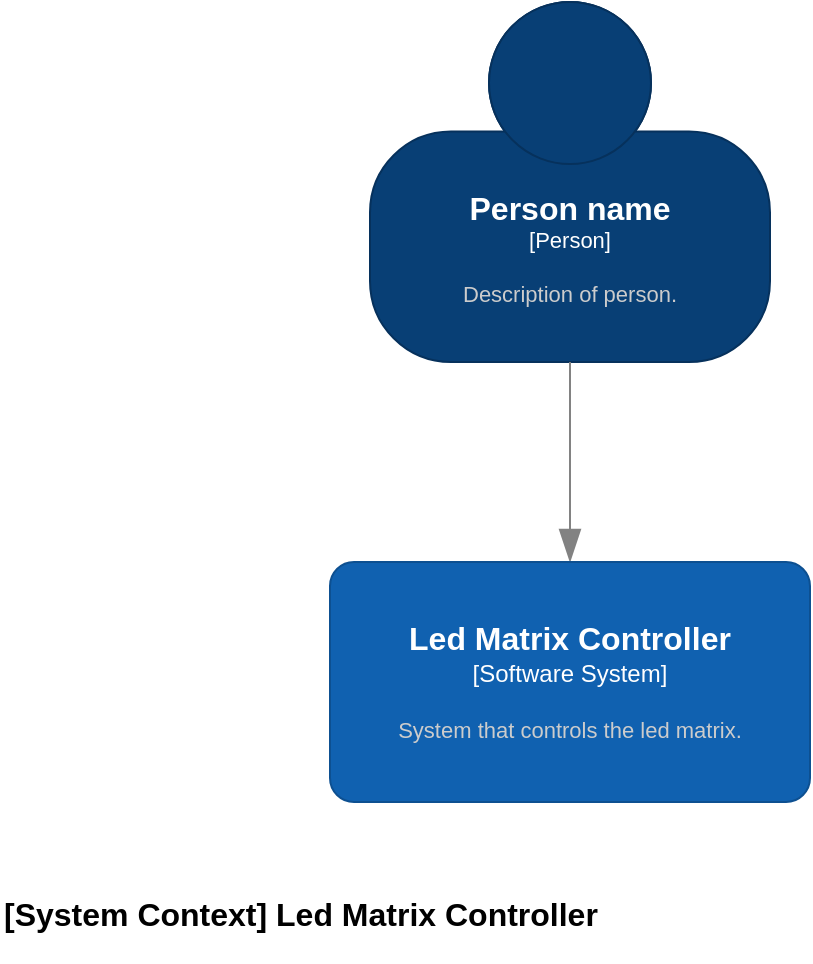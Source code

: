 <mxfile version="21.2.8" type="device" pages="12">
  <diagram name="c1" id="KQOO9KMx9PF3rT-34MNZ">
    <mxGraphModel dx="-266" dy="856" grid="1" gridSize="10" guides="1" tooltips="1" connect="1" arrows="1" fold="1" page="1" pageScale="1" pageWidth="850" pageHeight="1100" math="0" shadow="0">
      <root>
        <mxCell id="0" />
        <mxCell id="1" parent="0" />
        <object placeholders="1" c4Name="Person name" c4Type="Person" c4Description="Description of person." label="&lt;font style=&quot;font-size: 16px&quot;&gt;&lt;b&gt;%c4Name%&lt;/b&gt;&lt;/font&gt;&lt;div&gt;[%c4Type%]&lt;/div&gt;&lt;br&gt;&lt;div&gt;&lt;font style=&quot;font-size: 11px&quot;&gt;&lt;font color=&quot;#cccccc&quot;&gt;%c4Description%&lt;/font&gt;&lt;/div&gt;" id="fWyhEpct4tvPShseVtAl-1">
          <mxCell style="html=1;fontSize=11;dashed=0;whiteSpace=wrap;fillColor=#083F75;strokeColor=#06315C;fontColor=#ffffff;shape=mxgraph.c4.person2;align=center;metaEdit=1;points=[[0.5,0,0],[1,0.5,0],[1,0.75,0],[0.75,1,0],[0.5,1,0],[0.25,1,0],[0,0.75,0],[0,0.5,0]];resizable=0;" parent="1" vertex="1">
            <mxGeometry x="1905" y="40" width="200" height="180" as="geometry" />
          </mxCell>
        </object>
        <object placeholders="1" c4Type="Relationship" id="fWyhEpct4tvPShseVtAl-3">
          <mxCell style="endArrow=blockThin;html=1;fontSize=10;fontColor=#404040;strokeWidth=1;endFill=1;strokeColor=#828282;elbow=vertical;metaEdit=1;endSize=14;startSize=14;jumpStyle=arc;jumpSize=16;rounded=0;edgeStyle=orthogonalEdgeStyle;exitX=0.5;exitY=1;exitDx=0;exitDy=0;exitPerimeter=0;" parent="1" source="fWyhEpct4tvPShseVtAl-1" edge="1">
            <mxGeometry width="240" relative="1" as="geometry">
              <mxPoint x="1710" y="290" as="sourcePoint" />
              <mxPoint x="2005" y="320" as="targetPoint" />
            </mxGeometry>
          </mxCell>
        </object>
        <object placeholders="1" c4Name="[System Context] Led Matrix Controller" c4Type="ContainerScopeBoundary" c4Description="" label="&lt;font style=&quot;font-size: 16px&quot;&gt;&lt;b&gt;&lt;div style=&quot;text-align: left&quot;&gt;%c4Name%&lt;/div&gt;&lt;/b&gt;&lt;/font&gt;&lt;div style=&quot;text-align: left&quot;&gt;%c4Description%&lt;/div&gt;" id="fWyhEpct4tvPShseVtAl-4">
          <mxCell style="text;html=1;strokeColor=none;fillColor=none;align=left;verticalAlign=top;whiteSpace=wrap;rounded=0;metaEdit=1;allowArrows=0;resizable=1;rotatable=0;connectable=0;recursiveResize=0;expand=0;pointerEvents=0;points=[[0.25,0,0],[0.5,0,0],[0.75,0,0],[1,0.25,0],[1,0.5,0],[1,0.75,0],[0.75,1,0],[0.5,1,0],[0.25,1,0],[0,0.75,0],[0,0.5,0],[0,0.25,0]];" parent="1" vertex="1">
            <mxGeometry x="1720" y="480" width="315" height="40" as="geometry" />
          </mxCell>
        </object>
        <object placeholders="1" c4Name="Led Matrix Controller" c4Type="Software System" c4Description="System that controls the led matrix." label="&lt;font style=&quot;font-size: 16px&quot;&gt;&lt;b&gt;%c4Name%&lt;/b&gt;&lt;/font&gt;&lt;div&gt;[%c4Type%]&lt;/div&gt;&lt;br&gt;&lt;div&gt;&lt;font style=&quot;font-size: 11px&quot;&gt;&lt;font color=&quot;#cccccc&quot;&gt;%c4Description%&lt;/font&gt;&lt;/div&gt;" id="fWyhEpct4tvPShseVtAl-6">
          <mxCell style="rounded=1;whiteSpace=wrap;html=1;labelBackgroundColor=none;fillColor=#1061B0;fontColor=#ffffff;align=center;arcSize=10;strokeColor=#0D5091;metaEdit=1;resizable=0;points=[[0.25,0,0],[0.5,0,0],[0.75,0,0],[1,0.25,0],[1,0.5,0],[1,0.75,0],[0.75,1,0],[0.5,1,0],[0.25,1,0],[0,0.75,0],[0,0.5,0],[0,0.25,0]];" parent="1" vertex="1">
            <mxGeometry x="1885" y="320" width="240" height="120" as="geometry" />
          </mxCell>
        </object>
      </root>
    </mxGraphModel>
  </diagram>
  <diagram id="U-Pl2GLbGAX9I2FTaST2" name="c2">
    <mxGraphModel dx="943" dy="1070" grid="1" gridSize="10" guides="1" tooltips="1" connect="1" arrows="1" fold="1" page="1" pageScale="1" pageWidth="850" pageHeight="1100" math="0" shadow="0">
      <root>
        <mxCell id="0" />
        <mxCell id="1" parent="0" />
        <object placeholders="1" c4Name="[Containter Context] Led Matrix Controller" c4Type="ContainerScopeBoundary" c4Description="" label="&lt;font style=&quot;font-size: 16px&quot;&gt;&lt;b&gt;&lt;div style=&quot;text-align: left&quot;&gt;%c4Name%&lt;/div&gt;&lt;/b&gt;&lt;/font&gt;&lt;div style=&quot;text-align: left&quot;&gt;%c4Description%&lt;/div&gt;" id="m8NSWlPih6Scu4i54F2W-1">
          <mxCell style="text;html=1;strokeColor=none;fillColor=none;align=left;verticalAlign=top;whiteSpace=wrap;rounded=0;metaEdit=1;allowArrows=0;resizable=1;rotatable=0;connectable=0;recursiveResize=0;expand=0;pointerEvents=0;points=[[0.25,0,0],[0.5,0,0],[0.75,0,0],[1,0.25,0],[1,0.5,0],[1,0.75,0],[0.75,1,0],[0.5,1,0],[0.25,1,0],[0,0.75,0],[0,0.5,0],[0,0.25,0]];" vertex="1" parent="1">
            <mxGeometry x="1370" y="560" width="330" height="40" as="geometry" />
          </mxCell>
        </object>
        <object placeholders="1" c4Name="Led Matrix Controller" c4Type="SystemScopeBoundary" c4Application="Software System" label="&lt;font style=&quot;font-size: 16px&quot;&gt;&lt;b&gt;&lt;div style=&quot;text-align: left&quot;&gt;%c4Name%&lt;/div&gt;&lt;/b&gt;&lt;/font&gt;&lt;div style=&quot;text-align: left&quot;&gt;[%c4Application%]&lt;/div&gt;" id="m8NSWlPih6Scu4i54F2W-3">
          <mxCell style="rounded=1;fontSize=11;whiteSpace=wrap;html=1;dashed=1;arcSize=20;fillColor=none;strokeColor=#666666;fontColor=#333333;labelBackgroundColor=none;align=left;verticalAlign=bottom;labelBorderColor=none;spacingTop=0;spacing=10;dashPattern=8 4;metaEdit=1;rotatable=0;perimeter=rectanglePerimeter;noLabel=0;labelPadding=0;allowArrows=0;connectable=0;expand=0;recursiveResize=0;editable=1;pointerEvents=0;absoluteArcSize=1;points=[[0.25,0,0],[0.5,0,0],[0.75,0,0],[1,0.25,0],[1,0.5,0],[1,0.75,0],[0.75,1,0],[0.5,1,0],[0.25,1,0],[0,0.75,0],[0,0.5,0],[0,0.25,0]];" vertex="1" parent="1">
            <mxGeometry x="1370" y="40" width="680" height="490" as="geometry" />
          </mxCell>
        </object>
        <object placeholders="1" c4Type="Relationship" c4Description="Sends MQTT Message" label="&lt;div style=&quot;text-align: left&quot;&gt;&lt;div style=&quot;text-align: center&quot;&gt;&lt;b&gt;%c4Description%&lt;/b&gt;&lt;/div&gt;" id="m8NSWlPih6Scu4i54F2W-4">
          <mxCell style="endArrow=blockThin;html=1;fontSize=10;fontColor=#404040;strokeWidth=1;endFill=1;strokeColor=#828282;elbow=vertical;metaEdit=1;endSize=14;startSize=14;jumpStyle=arc;jumpSize=16;rounded=0;edgeStyle=orthogonalEdgeStyle;exitX=0.5;exitY=1;exitDx=0;exitDy=0;exitPerimeter=0;entryX=0.5;entryY=0;entryDx=0;entryDy=0;entryPerimeter=0;" edge="1" parent="1" source="m8NSWlPih6Scu4i54F2W-10" target="m8NSWlPih6Scu4i54F2W-8">
            <mxGeometry width="240" relative="1" as="geometry">
              <mxPoint x="1527.5" y="200" as="sourcePoint" />
              <mxPoint x="1528" y="400" as="targetPoint" />
            </mxGeometry>
          </mxCell>
        </object>
        <object placeholders="1" c4Type="Relationship" c4Description="Send Serial Data" label="&lt;div style=&quot;text-align: left&quot;&gt;&lt;div style=&quot;text-align: center&quot;&gt;&lt;b&gt;%c4Description%&lt;/b&gt;&lt;/div&gt;" id="m8NSWlPih6Scu4i54F2W-5">
          <mxCell style="endArrow=blockThin;html=1;fontSize=10;fontColor=#404040;strokeWidth=1;endFill=1;strokeColor=#828282;elbow=vertical;metaEdit=1;endSize=14;startSize=14;jumpStyle=arc;jumpSize=16;rounded=0;edgeStyle=orthogonalEdgeStyle;exitX=1;exitY=0.5;exitDx=0;exitDy=0;exitPerimeter=0;entryX=0;entryY=0.5;entryDx=0;entryDy=0;entryPerimeter=0;" edge="1" parent="1" source="m8NSWlPih6Scu4i54F2W-8" target="m8NSWlPih6Scu4i54F2W-9">
            <mxGeometry width="240" relative="1" as="geometry">
              <mxPoint x="1700" y="520" as="sourcePoint" />
              <mxPoint x="1730" y="520" as="targetPoint" />
            </mxGeometry>
          </mxCell>
        </object>
        <object placeholders="1" c4Name="ESP8266" c4Type="Container" c4Technology="MQTT, Serial" c4Description="Description of container role/responsibility." label="&lt;font style=&quot;font-size: 16px&quot;&gt;&lt;b&gt;%c4Name%&lt;/b&gt;&lt;/font&gt;&lt;div&gt;[%c4Type%: %c4Technology%]&lt;/div&gt;&lt;br&gt;&lt;div&gt;&lt;font style=&quot;font-size: 11px&quot;&gt;&lt;font color=&quot;#E6E6E6&quot;&gt;%c4Description%&lt;/font&gt;&lt;/div&gt;" id="m8NSWlPih6Scu4i54F2W-8">
          <mxCell style="rounded=1;whiteSpace=wrap;html=1;fontSize=11;labelBackgroundColor=none;fillColor=#23A2D9;fontColor=#ffffff;align=center;arcSize=10;strokeColor=#0E7DAD;metaEdit=1;resizable=0;points=[[0.25,0,0],[0.5,0,0],[0.75,0,0],[1,0.25,0],[1,0.5,0],[1,0.75,0],[0.75,1,0],[0.5,1,0],[0.25,1,0],[0,0.75,0],[0,0.5,0],[0,0.25,0]];" vertex="1" parent="1">
            <mxGeometry x="1400" y="320" width="240" height="120" as="geometry" />
          </mxCell>
        </object>
        <object placeholders="1" c4Name="Arduino" c4Type="Container" c4Technology="Serial, Led Matrix Library" c4Description="Description of container role/responsibility." label="&lt;font style=&quot;font-size: 16px&quot;&gt;&lt;b&gt;%c4Name%&lt;/b&gt;&lt;/font&gt;&lt;div&gt;[%c4Type%: %c4Technology%]&lt;/div&gt;&lt;br&gt;&lt;div&gt;&lt;font style=&quot;font-size: 11px&quot;&gt;&lt;font color=&quot;#E6E6E6&quot;&gt;%c4Description%&lt;/font&gt;&lt;/div&gt;" id="m8NSWlPih6Scu4i54F2W-9">
          <mxCell style="rounded=1;whiteSpace=wrap;html=1;fontSize=11;labelBackgroundColor=none;fillColor=#23A2D9;fontColor=#ffffff;align=center;arcSize=10;strokeColor=#0E7DAD;metaEdit=1;resizable=0;points=[[0.25,0,0],[0.5,0,0],[0.75,0,0],[1,0.25,0],[1,0.5,0],[1,0.75,0],[0.75,1,0],[0.5,1,0],[0.25,1,0],[0,0.75,0],[0,0.5,0],[0,0.25,0]];" vertex="1" parent="1">
            <mxGeometry x="1760" y="320" width="240" height="120" as="geometry" />
          </mxCell>
        </object>
        <object placeholders="1" c4Name="Node-RED" c4Type="Container" c4Technology="MQTT" c4Description="Development tool used to push message to MQTT Broker." label="&lt;font style=&quot;font-size: 16px&quot;&gt;&lt;b&gt;%c4Name%&lt;/b&gt;&lt;/font&gt;&lt;div&gt;[%c4Type%: %c4Technology%]&lt;/div&gt;&lt;br&gt;&lt;div&gt;&lt;font style=&quot;font-size: 11px&quot;&gt;&lt;font color=&quot;#E6E6E6&quot;&gt;%c4Description%&lt;/font&gt;&lt;/div&gt;" id="m8NSWlPih6Scu4i54F2W-10">
          <mxCell style="rounded=1;whiteSpace=wrap;html=1;fontSize=11;labelBackgroundColor=none;fillColor=#23A2D9;fontColor=#ffffff;align=center;arcSize=10;strokeColor=#0E7DAD;metaEdit=1;resizable=0;points=[[0.25,0,0],[0.5,0,0],[0.75,0,0],[1,0.25,0],[1,0.5,0],[1,0.75,0],[0.75,1,0],[0.5,1,0],[0.25,1,0],[0,0.75,0],[0,0.5,0],[0,0.25,0]];" vertex="1" parent="1">
            <mxGeometry x="1400" y="80" width="240" height="120" as="geometry" />
          </mxCell>
        </object>
      </root>
    </mxGraphModel>
  </diagram>
  <diagram id="twedWBvYH75XidevKTBZ" name="c3_esp">
    <mxGraphModel dx="1687" dy="1007" grid="1" gridSize="10" guides="1" tooltips="1" connect="1" arrows="1" fold="1" page="1" pageScale="1" pageWidth="850" pageHeight="1100" math="0" shadow="0">
      <root>
        <mxCell id="0" />
        <mxCell id="1" parent="0" />
        <object placeholders="1" c4Name="[Component Context] ESP8266" c4Type="ContainerScopeBoundary" c4Description="" label="&lt;font style=&quot;font-size: 16px&quot;&gt;&lt;b&gt;&lt;div style=&quot;text-align: left&quot;&gt;%c4Name%&lt;/div&gt;&lt;/b&gt;&lt;/font&gt;&lt;div style=&quot;text-align: left&quot;&gt;%c4Description%&lt;/div&gt;" id="pZxzmgYiURG598d2znlb-1">
          <mxCell style="text;html=1;strokeColor=none;fillColor=none;align=left;verticalAlign=top;whiteSpace=wrap;rounded=0;metaEdit=1;allowArrows=0;resizable=1;rotatable=0;connectable=0;recursiveResize=0;expand=0;pointerEvents=0;points=[[0.25,0,0],[0.5,0,0],[0.75,0,0],[1,0.25,0],[1,0.5,0],[1,0.75,0],[0.75,1,0],[0.5,1,0],[0.25,1,0],[0,0.75,0],[0,0.5,0],[0,0.25,0]];" parent="1" vertex="1">
            <mxGeometry x="40" y="800" width="315" height="40" as="geometry" />
          </mxCell>
        </object>
        <object placeholders="1" c4Name="SerialHandler" c4Type="Component" c4Technology="Serial" c4Description="Receives/sends messages over serial connection." label="&lt;font style=&quot;font-size: 16px&quot;&gt;&lt;b&gt;%c4Name%&lt;/b&gt;&lt;/font&gt;&lt;div&gt;[%c4Type%: %c4Technology%]&lt;/div&gt;&lt;br&gt;&lt;div&gt;&lt;font style=&quot;font-size: 11px&quot;&gt;%c4Description%&lt;/font&gt;&lt;/div&gt;" id="pZxzmgYiURG598d2znlb-3">
          <mxCell style="rounded=1;whiteSpace=wrap;html=1;labelBackgroundColor=none;fillColor=#63BEF2;fontColor=#ffffff;align=center;arcSize=6;strokeColor=#2086C9;metaEdit=1;resizable=0;points=[[0.25,0,0],[0.5,0,0],[0.75,0,0],[1,0.25,0],[1,0.5,0],[1,0.75,0],[0.75,1,0],[0.5,1,0],[0.25,1,0],[0,0.75,0],[0,0.5,0],[0,0.25,0]];" parent="1" vertex="1">
            <mxGeometry x="520" y="400" width="240" height="120" as="geometry" />
          </mxCell>
        </object>
        <object placeholders="1" c4Name="ESP8266" c4Type="ContainerScopeBoundary" c4Application="Container" label="&lt;font style=&quot;font-size: 16px&quot;&gt;&lt;b&gt;&lt;div style=&quot;text-align: left&quot;&gt;%c4Name%&lt;/div&gt;&lt;/b&gt;&lt;/font&gt;&lt;div style=&quot;text-align: left&quot;&gt;[%c4Application%]&lt;/div&gt;" id="pZxzmgYiURG598d2znlb-4">
          <mxCell style="rounded=1;fontSize=11;whiteSpace=wrap;html=1;dashed=1;arcSize=20;fillColor=none;strokeColor=#666666;fontColor=#333333;labelBackgroundColor=none;align=left;verticalAlign=bottom;labelBorderColor=none;spacingTop=0;spacing=10;dashPattern=8 4;metaEdit=1;rotatable=0;perimeter=rectanglePerimeter;noLabel=0;labelPadding=0;allowArrows=0;connectable=0;expand=0;recursiveResize=0;editable=1;pointerEvents=0;absoluteArcSize=1;points=[[0.25,0,0],[0.5,0,0],[0.75,0,0],[1,0.25,0],[1,0.5,0],[1,0.75,0],[0.75,1,0],[0.5,1,0],[0.25,1,0],[0,0.75,0],[0,0.5,0],[0,0.25,0]];" parent="1" vertex="1">
            <mxGeometry x="40" y="240" width="760" height="520" as="geometry" />
          </mxCell>
        </object>
        <object placeholders="1" c4Name="Parser" c4Type="Component" c4Technology="" c4Description="" label="&lt;font style=&quot;font-size: 16px&quot;&gt;&lt;b&gt;%c4Name%&lt;/b&gt;&lt;/font&gt;&lt;div&gt;[%c4Type%: %c4Technology%]&lt;/div&gt;&lt;br&gt;&lt;div&gt;&lt;font style=&quot;font-size: 11px&quot;&gt;%c4Description%&lt;/font&gt;&lt;/div&gt;" id="pZxzmgYiURG598d2znlb-7">
          <mxCell style="rounded=1;whiteSpace=wrap;html=1;labelBackgroundColor=none;fillColor=#63BEF2;fontColor=#ffffff;align=center;arcSize=6;strokeColor=#2086C9;metaEdit=1;resizable=0;points=[[0.25,0,0],[0.5,0,0],[0.75,0,0],[1,0.25,0],[1,0.5,0],[1,0.75,0],[0.75,1,0],[0.5,1,0],[0.25,1,0],[0,0.75,0],[0,0.5,0],[0,0.25,0]];" parent="1" vertex="1">
            <mxGeometry x="78" y="520" width="240" height="120" as="geometry" />
          </mxCell>
        </object>
        <object placeholders="1" c4Name="MQTTHandler" c4Type="Component" c4Technology="MQTT" c4Description="Receive MQTT Messages" label="&lt;font style=&quot;font-size: 16px&quot;&gt;&lt;b&gt;%c4Name%&lt;/b&gt;&lt;/font&gt;&lt;div&gt;[%c4Type%: %c4Technology%]&lt;/div&gt;&lt;br&gt;&lt;div&gt;&lt;font style=&quot;font-size: 11px&quot;&gt;%c4Description%&lt;/font&gt;&lt;/div&gt;" id="UCFmQWBhfAW8W-ws_ths-1">
          <mxCell style="rounded=1;whiteSpace=wrap;html=1;labelBackgroundColor=none;fillColor=#63BEF2;fontColor=#ffffff;align=center;arcSize=6;strokeColor=#2086C9;metaEdit=1;resizable=0;points=[[0.25,0,0],[0.5,0,0],[0.75,0,0],[1,0.25,0],[1,0.5,0],[1,0.75,0],[0.75,1,0],[0.5,1,0],[0.25,1,0],[0,0.75,0],[0,0.5,0],[0,0.25,0]];" parent="1" vertex="1">
            <mxGeometry x="78" y="280" width="240" height="120" as="geometry" />
          </mxCell>
        </object>
        <object placeholders="1" c4Type="Relationship" c4Description="Sends MQTT Message" label="&lt;div style=&quot;text-align: left&quot;&gt;&lt;div style=&quot;text-align: center&quot;&gt;&lt;b&gt;%c4Description%&lt;/b&gt;&lt;/div&gt;" id="PRUJP7kxS2eg3zAWhywq-1">
          <mxCell style="endArrow=blockThin;html=1;fontSize=10;fontColor=#404040;strokeWidth=1;endFill=1;strokeColor=#828282;elbow=vertical;metaEdit=1;endSize=14;startSize=14;jumpStyle=arc;jumpSize=16;rounded=0;edgeStyle=orthogonalEdgeStyle;exitX=0.5;exitY=1;exitDx=0;exitDy=0;exitPerimeter=0;entryX=0.5;entryY=0;entryDx=0;entryDy=0;entryPerimeter=0;" parent="1" source="sB8GZ8WfxvgDkD3qu8XN-1" edge="1" target="UCFmQWBhfAW8W-ws_ths-1">
            <mxGeometry width="240" relative="1" as="geometry">
              <mxPoint x="200" y="160" as="sourcePoint" />
              <mxPoint x="200" y="290" as="targetPoint" />
            </mxGeometry>
          </mxCell>
        </object>
        <object placeholders="1" c4Type="Relationship" c4Description="Parse given string" label="&lt;div style=&quot;text-align: left&quot;&gt;&lt;div style=&quot;text-align: center&quot;&gt;&lt;b&gt;%c4Description%&lt;/b&gt;&lt;/div&gt;" id="tbnHkj7GbHmjrDT2VWAH-1">
          <mxCell style="endArrow=blockThin;html=1;fontSize=10;fontColor=#404040;strokeWidth=1;endFill=1;strokeColor=#828282;elbow=vertical;metaEdit=1;endSize=14;startSize=14;jumpStyle=arc;jumpSize=16;rounded=0;edgeStyle=orthogonalEdgeStyle;exitX=0.5;exitY=1;exitDx=0;exitDy=0;exitPerimeter=0;" parent="1" source="UCFmQWBhfAW8W-ws_ths-1" target="pZxzmgYiURG598d2znlb-7" edge="1">
            <mxGeometry width="240" relative="1" as="geometry">
              <mxPoint x="190" y="410" as="sourcePoint" />
              <mxPoint x="210" y="500" as="targetPoint" />
            </mxGeometry>
          </mxCell>
        </object>
        <object placeholders="1" c4Name="Arduino" c4Type="Container" c4Technology="Serial, Led Matrix Library" c4Description="" label="&lt;font style=&quot;font-size: 16px&quot;&gt;&lt;b&gt;%c4Name%&lt;/b&gt;&lt;/font&gt;&lt;div&gt;[%c4Type%: %c4Technology%]&lt;/div&gt;&lt;br&gt;&lt;div&gt;&lt;font style=&quot;font-size: 11px&quot;&gt;&lt;font color=&quot;#E6E6E6&quot;&gt;%c4Description%&lt;/font&gt;&lt;/div&gt;" id="QnRyEcB6nhWu3uk4fTob-1">
          <mxCell style="rounded=1;whiteSpace=wrap;html=1;fontSize=11;labelBackgroundColor=none;fillColor=#23A2D9;fontColor=#ffffff;align=center;arcSize=10;strokeColor=#0E7DAD;metaEdit=1;resizable=0;points=[[0.25,0,0],[0.5,0,0],[0.75,0,0],[1,0.25,0],[1,0.5,0],[1,0.75,0],[0.75,1,0],[0.5,1,0],[0.25,1,0],[0,0.75,0],[0,0.5,0],[0,0.25,0]];" parent="1" vertex="1">
            <mxGeometry x="520" y="40" width="240" height="120" as="geometry" />
          </mxCell>
        </object>
        <object placeholders="1" c4Type="Relationship" c4Description="Format string" label="&lt;div style=&quot;text-align: left&quot;&gt;&lt;div style=&quot;text-align: center&quot;&gt;&lt;b&gt;%c4Description%&lt;/b&gt;&lt;/div&gt;" id="t1oMBu6fX3TGoSKTw4Du-1">
          <mxCell style="endArrow=blockThin;html=1;fontSize=10;fontColor=#404040;strokeWidth=1;endFill=1;strokeColor=#828282;elbow=vertical;metaEdit=1;endSize=14;startSize=14;jumpStyle=arc;jumpSize=16;rounded=0;edgeStyle=orthogonalEdgeStyle;exitX=1;exitY=0.5;exitDx=0;exitDy=0;exitPerimeter=0;entryX=0.5;entryY=1;entryDx=0;entryDy=0;entryPerimeter=0;" parent="1" source="pZxzmgYiURG598d2znlb-7" target="pZxzmgYiURG598d2znlb-3" edge="1">
            <mxGeometry width="240" relative="1" as="geometry">
              <mxPoint x="460" y="820" as="sourcePoint" />
              <mxPoint x="700" y="820" as="targetPoint" />
            </mxGeometry>
          </mxCell>
        </object>
        <object placeholders="1" c4Type="Relationship" c4Description="Send Serial Data" label="&lt;div style=&quot;text-align: left&quot;&gt;&lt;div style=&quot;text-align: center&quot;&gt;&lt;b&gt;%c4Description%&lt;/b&gt;&lt;/div&gt;" id="AZ-Unc3Gbkto6YUUSJTU-1">
          <mxCell style="endArrow=blockThin;html=1;fontSize=10;fontColor=#404040;strokeWidth=1;endFill=1;strokeColor=#828282;elbow=vertical;metaEdit=1;endSize=14;startSize=14;jumpStyle=arc;jumpSize=16;rounded=0;edgeStyle=orthogonalEdgeStyle;exitX=0.5;exitY=0;exitDx=0;exitDy=0;exitPerimeter=0;entryX=0.5;entryY=1;entryDx=0;entryDy=0;entryPerimeter=0;" parent="1" source="pZxzmgYiURG598d2znlb-3" target="QnRyEcB6nhWu3uk4fTob-1" edge="1">
            <mxGeometry width="240" relative="1" as="geometry">
              <mxPoint x="570" y="220" as="sourcePoint" />
              <mxPoint x="570" y="350" as="targetPoint" />
            </mxGeometry>
          </mxCell>
        </object>
        <object placeholders="1" c4Name="Node-RED" c4Type="Container" c4Technology="MQTT" c4Description="Development tool used to push message to MQTT Broker." label="&lt;font style=&quot;font-size: 16px&quot;&gt;&lt;b&gt;%c4Name%&lt;/b&gt;&lt;/font&gt;&lt;div&gt;[%c4Type%: %c4Technology%]&lt;/div&gt;&lt;br&gt;&lt;div&gt;&lt;font style=&quot;font-size: 11px&quot;&gt;&lt;font color=&quot;#E6E6E6&quot;&gt;%c4Description%&lt;/font&gt;&lt;/div&gt;" id="sB8GZ8WfxvgDkD3qu8XN-1">
          <mxCell style="rounded=1;whiteSpace=wrap;html=1;fontSize=11;labelBackgroundColor=none;fillColor=#23A2D9;fontColor=#ffffff;align=center;arcSize=10;strokeColor=#0E7DAD;metaEdit=1;resizable=0;points=[[0.25,0,0],[0.5,0,0],[0.75,0,0],[1,0.25,0],[1,0.5,0],[1,0.75,0],[0.75,1,0],[0.5,1,0],[0.25,1,0],[0,0.75,0],[0,0.5,0],[0,0.25,0]];" vertex="1" parent="1">
            <mxGeometry x="78" y="40" width="240" height="120" as="geometry" />
          </mxCell>
        </object>
      </root>
    </mxGraphModel>
  </diagram>
  <diagram id="Y-a7fALNHn_1P_VOqphW" name="c3_arduino">
    <mxGraphModel dx="2390" dy="1427" grid="1" gridSize="10" guides="1" tooltips="1" connect="1" arrows="1" fold="1" page="1" pageScale="1" pageWidth="850" pageHeight="1100" math="0" shadow="0">
      <root>
        <mxCell id="0" />
        <mxCell id="1" parent="0" />
        <object placeholders="1" c4Name="[Component Context] Arduino" c4Type="ContainerScopeBoundary" c4Description="" label="&lt;font style=&quot;font-size: 16px&quot;&gt;&lt;b&gt;&lt;div style=&quot;text-align: left&quot;&gt;%c4Name%&lt;/div&gt;&lt;/b&gt;&lt;/font&gt;&lt;div style=&quot;text-align: left&quot;&gt;%c4Description%&lt;/div&gt;" id="BbEAM4iHLCVIlY6OwnKN-1">
          <mxCell style="text;html=1;strokeColor=none;fillColor=none;align=left;verticalAlign=top;whiteSpace=wrap;rounded=0;metaEdit=1;allowArrows=0;resizable=1;rotatable=0;connectable=0;recursiveResize=0;expand=0;pointerEvents=0;points=[[0.25,0,0],[0.5,0,0],[0.75,0,0],[1,0.25,0],[1,0.5,0],[1,0.75,0],[0.75,1,0],[0.5,1,0],[0.25,1,0],[0,0.75,0],[0,0.5,0],[0,0.25,0]];" parent="1" vertex="1">
            <mxGeometry x="40" y="800" width="315" height="40" as="geometry" />
          </mxCell>
        </object>
        <object placeholders="1" c4Name="SerialHandler" c4Type="Component" c4Technology="Serial" c4Description="Receives/sends messages over serial connection." label="&lt;font style=&quot;font-size: 16px&quot;&gt;&lt;b&gt;%c4Name%&lt;/b&gt;&lt;/font&gt;&lt;div&gt;[%c4Type%: %c4Technology%]&lt;/div&gt;&lt;br&gt;&lt;div&gt;&lt;font style=&quot;font-size: 11px&quot;&gt;%c4Description%&lt;/font&gt;&lt;/div&gt;" id="e_BLc3UGzgQTRc50xCVA-1">
          <mxCell style="rounded=1;whiteSpace=wrap;html=1;labelBackgroundColor=none;fillColor=#63BEF2;fontColor=#ffffff;align=center;arcSize=6;strokeColor=#2086C9;metaEdit=1;resizable=0;points=[[0.25,0,0],[0.5,0,0],[0.75,0,0],[1,0.25,0],[1,0.5,0],[1,0.75,0],[0.75,1,0],[0.5,1,0],[0.25,1,0],[0,0.75,0],[0,0.5,0],[0,0.25,0]];" parent="1" vertex="1">
            <mxGeometry x="78" y="320" width="240" height="120" as="geometry" />
          </mxCell>
        </object>
        <object placeholders="1" c4Name="Arduino" c4Type="ContainerScopeBoundary" c4Application="Container" label="&lt;font style=&quot;font-size: 16px&quot;&gt;&lt;b&gt;&lt;div style=&quot;text-align: left&quot;&gt;%c4Name%&lt;/div&gt;&lt;/b&gt;&lt;/font&gt;&lt;div style=&quot;text-align: left&quot;&gt;[%c4Application%]&lt;/div&gt;" id="e_BLc3UGzgQTRc50xCVA-2">
          <mxCell style="rounded=1;fontSize=11;whiteSpace=wrap;html=1;dashed=1;arcSize=20;fillColor=none;strokeColor=#666666;fontColor=#333333;labelBackgroundColor=none;align=left;verticalAlign=bottom;labelBorderColor=none;spacingTop=0;spacing=10;dashPattern=8 4;metaEdit=1;rotatable=0;perimeter=rectanglePerimeter;noLabel=0;labelPadding=0;allowArrows=0;connectable=0;expand=0;recursiveResize=0;editable=1;pointerEvents=0;absoluteArcSize=1;points=[[0.25,0,0],[0.5,0,0],[0.75,0,0],[1,0.25,0],[1,0.5,0],[1,0.75,0],[0.75,1,0],[0.5,1,0],[0.25,1,0],[0,0.75,0],[0,0.5,0],[0,0.25,0]];" parent="1" vertex="1">
            <mxGeometry x="40" y="240" width="760" height="520" as="geometry" />
          </mxCell>
        </object>
        <object placeholders="1" c4Name="ESP8266" c4Type="Container" c4Technology="MQTT, Serial" c4Description="" label="&lt;font style=&quot;font-size: 16px&quot;&gt;&lt;b&gt;%c4Name%&lt;/b&gt;&lt;/font&gt;&lt;div&gt;[%c4Type%: %c4Technology%]&lt;/div&gt;&lt;br&gt;&lt;div&gt;&lt;font style=&quot;font-size: 11px&quot;&gt;&lt;font color=&quot;#E6E6E6&quot;&gt;%c4Description%&lt;/font&gt;&lt;/div&gt;" id="bIopTMOySZvjZfn-6nqa-1">
          <mxCell style="rounded=1;whiteSpace=wrap;html=1;fontSize=11;labelBackgroundColor=none;fillColor=#23A2D9;fontColor=#ffffff;align=center;arcSize=10;strokeColor=#0E7DAD;metaEdit=1;resizable=0;points=[[0.25,0,0],[0.5,0,0],[0.75,0,0],[1,0.25,0],[1,0.5,0],[1,0.75,0],[0.75,1,0],[0.5,1,0],[0.25,1,0],[0,0.75,0],[0,0.5,0],[0,0.25,0]];" parent="1" vertex="1">
            <mxGeometry x="78" y="70" width="240" height="120" as="geometry" />
          </mxCell>
        </object>
        <object placeholders="1" c4Type="Relationship" c4Description="Send Serial Data" label="&lt;div style=&quot;text-align: left&quot;&gt;&lt;div style=&quot;text-align: center&quot;&gt;&lt;b&gt;%c4Description%&lt;/b&gt;&lt;/div&gt;" id="J4MwlsmySA8hdxPOCEYN-1">
          <mxCell style="endArrow=blockThin;html=1;fontSize=10;fontColor=#404040;strokeWidth=1;endFill=1;strokeColor=#828282;elbow=vertical;metaEdit=1;endSize=14;startSize=14;jumpStyle=arc;jumpSize=16;rounded=0;edgeStyle=orthogonalEdgeStyle;exitX=0.5;exitY=1;exitDx=0;exitDy=0;exitPerimeter=0;entryX=0.5;entryY=0;entryDx=0;entryDy=0;entryPerimeter=0;" parent="1" source="bIopTMOySZvjZfn-6nqa-1" target="e_BLc3UGzgQTRc50xCVA-1" edge="1">
            <mxGeometry width="240" relative="1" as="geometry">
              <mxPoint x="318" y="520" as="sourcePoint" />
              <mxPoint x="440" y="520" as="targetPoint" />
            </mxGeometry>
          </mxCell>
        </object>
        <object placeholders="1" c4Name="Parser" c4Type="Component" c4Technology="" c4Description="" label="&lt;font style=&quot;font-size: 16px&quot;&gt;&lt;b&gt;%c4Name%&lt;/b&gt;&lt;/font&gt;&lt;div&gt;[%c4Type%: %c4Technology%]&lt;/div&gt;&lt;br&gt;&lt;div&gt;&lt;font style=&quot;font-size: 11px&quot;&gt;%c4Description%&lt;/font&gt;&lt;/div&gt;" id="J4MwlsmySA8hdxPOCEYN-2">
          <mxCell style="rounded=1;whiteSpace=wrap;html=1;labelBackgroundColor=none;fillColor=#63BEF2;fontColor=#ffffff;align=center;arcSize=6;strokeColor=#2086C9;metaEdit=1;resizable=0;points=[[0.25,0,0],[0.5,0,0],[0.75,0,0],[1,0.25,0],[1,0.5,0],[1,0.75,0],[0.75,1,0],[0.5,1,0],[0.25,1,0],[0,0.75,0],[0,0.5,0],[0,0.25,0]];" parent="1" vertex="1">
            <mxGeometry x="78" y="560" width="240" height="120" as="geometry" />
          </mxCell>
        </object>
        <object placeholders="1" c4Type="Relationship" c4Description="Parse given string" label="&lt;div style=&quot;text-align: left&quot;&gt;&lt;div style=&quot;text-align: center&quot;&gt;&lt;b&gt;%c4Description%&lt;/b&gt;&lt;/div&gt;" id="J4MwlsmySA8hdxPOCEYN-4">
          <mxCell style="endArrow=blockThin;html=1;fontSize=10;fontColor=#404040;strokeWidth=1;endFill=1;strokeColor=#828282;elbow=vertical;metaEdit=1;endSize=14;startSize=14;jumpStyle=arc;jumpSize=16;rounded=0;edgeStyle=orthogonalEdgeStyle;exitX=0.5;exitY=1;exitDx=0;exitDy=0;exitPerimeter=0;entryX=0.5;entryY=0;entryDx=0;entryDy=0;entryPerimeter=0;" parent="1" source="e_BLc3UGzgQTRc50xCVA-1" target="J4MwlsmySA8hdxPOCEYN-2" edge="1">
            <mxGeometry width="240" relative="1" as="geometry">
              <mxPoint x="320" y="800" as="sourcePoint" />
              <mxPoint x="560" y="800" as="targetPoint" />
            </mxGeometry>
          </mxCell>
        </object>
        <object placeholders="1" c4Name="Led Matrix Library" c4Type="Component" c4Technology="Led Matrix" c4Description="Drives the led matrix." label="&lt;font style=&quot;font-size: 16px&quot;&gt;&lt;b&gt;%c4Name%&lt;/b&gt;&lt;/font&gt;&lt;div&gt;[%c4Type%: %c4Technology%]&lt;/div&gt;&lt;br&gt;&lt;div&gt;&lt;font style=&quot;font-size: 11px&quot;&gt;%c4Description%&lt;/font&gt;&lt;/div&gt;" id="J4MwlsmySA8hdxPOCEYN-5">
          <mxCell style="rounded=1;whiteSpace=wrap;html=1;labelBackgroundColor=none;fillColor=#63BEF2;fontColor=#ffffff;align=center;arcSize=6;strokeColor=#2086C9;metaEdit=1;resizable=0;points=[[0.25,0,0],[0.5,0,0],[0.75,0,0],[1,0.25,0],[1,0.5,0],[1,0.75,0],[0.75,1,0],[0.5,1,0],[0.25,1,0],[0,0.75,0],[0,0.5,0],[0,0.25,0]];" parent="1" vertex="1">
            <mxGeometry x="480" y="440" width="240" height="120" as="geometry" />
          </mxCell>
        </object>
        <object placeholders="1" c4Type="Relationship" c4Description="Create necessary data structures." label="&lt;div style=&quot;text-align: left&quot;&gt;&lt;div style=&quot;text-align: center&quot;&gt;&lt;b&gt;%c4Description%&lt;/b&gt;&lt;/div&gt;" id="J4MwlsmySA8hdxPOCEYN-6">
          <mxCell style="endArrow=blockThin;html=1;fontSize=10;fontColor=#404040;strokeWidth=1;endFill=1;strokeColor=#828282;elbow=vertical;metaEdit=1;endSize=14;startSize=14;jumpStyle=arc;jumpSize=16;rounded=0;edgeStyle=orthogonalEdgeStyle;exitX=1;exitY=0.5;exitDx=0;exitDy=0;exitPerimeter=0;entryX=0.5;entryY=1;entryDx=0;entryDy=0;entryPerimeter=0;" parent="1" source="J4MwlsmySA8hdxPOCEYN-2" target="J4MwlsmySA8hdxPOCEYN-5" edge="1">
            <mxGeometry width="240" relative="1" as="geometry">
              <mxPoint x="400" y="900" as="sourcePoint" />
              <mxPoint x="640" y="900" as="targetPoint" />
            </mxGeometry>
          </mxCell>
        </object>
      </root>
    </mxGraphModel>
  </diagram>
  <diagram id="H0_MJoAN6CzklV9kWGCh" name="arduino_class_diagram">
    <mxGraphModel dx="1434" dy="856" grid="1" gridSize="10" guides="1" tooltips="1" connect="1" arrows="1" fold="1" page="1" pageScale="1" pageWidth="850" pageHeight="1100" math="0" shadow="0">
      <root>
        <mxCell id="0" />
        <mxCell id="1" parent="0" />
        <mxCell id="DOSyH3ZZZ9zf-ww6Z8aI-1" value="SerialHandler" style="swimlane;fontStyle=1;align=center;verticalAlign=top;childLayout=stackLayout;horizontal=1;startSize=26;horizontalStack=0;resizeParent=1;resizeParentMax=0;resizeLast=0;collapsible=1;marginBottom=0;whiteSpace=wrap;html=1;" parent="1" vertex="1">
          <mxGeometry x="345" y="40" width="205" height="346" as="geometry" />
        </mxCell>
        <mxCell id="DOSyH3ZZZ9zf-ww6Z8aI-2" value="- retreivedMessage: char[64]" style="text;strokeColor=none;fillColor=none;align=left;verticalAlign=top;spacingLeft=4;spacingRight=4;overflow=hidden;rotatable=0;points=[[0,0.5],[1,0.5]];portConstraint=eastwest;whiteSpace=wrap;html=1;" parent="DOSyH3ZZZ9zf-ww6Z8aI-1" vertex="1">
          <mxGeometry y="26" width="205" height="26" as="geometry" />
        </mxCell>
        <mxCell id="DOSyH3ZZZ9zf-ww6Z8aI-5" value="- baudRate: uint32_t" style="text;strokeColor=none;fillColor=none;align=left;verticalAlign=top;spacingLeft=4;spacingRight=4;overflow=hidden;rotatable=0;points=[[0,0.5],[1,0.5]];portConstraint=eastwest;whiteSpace=wrap;html=1;" parent="DOSyH3ZZZ9zf-ww6Z8aI-1" vertex="1">
          <mxGeometry y="52" width="205" height="26" as="geometry" />
        </mxCell>
        <mxCell id="DOSyH3ZZZ9zf-ww6Z8aI-6" value="- readCount: uint16_t" style="text;strokeColor=none;fillColor=none;align=left;verticalAlign=top;spacingLeft=4;spacingRight=4;overflow=hidden;rotatable=0;points=[[0,0.5],[1,0.5]];portConstraint=eastwest;whiteSpace=wrap;html=1;" parent="DOSyH3ZZZ9zf-ww6Z8aI-1" vertex="1">
          <mxGeometry y="78" width="205" height="26" as="geometry" />
        </mxCell>
        <mxCell id="DOSyH3ZZZ9zf-ww6Z8aI-8" value="- messageRetreived: bool" style="text;strokeColor=none;fillColor=none;align=left;verticalAlign=top;spacingLeft=4;spacingRight=4;overflow=hidden;rotatable=0;points=[[0,0.5],[1,0.5]];portConstraint=eastwest;whiteSpace=wrap;html=1;" parent="DOSyH3ZZZ9zf-ww6Z8aI-1" vertex="1">
          <mxGeometry y="104" width="205" height="26" as="geometry" />
        </mxCell>
        <mxCell id="DOSyH3ZZZ9zf-ww6Z8aI-7" value="- isReading: bool" style="text;strokeColor=none;fillColor=none;align=left;verticalAlign=top;spacingLeft=4;spacingRight=4;overflow=hidden;rotatable=0;points=[[0,0.5],[1,0.5]];portConstraint=eastwest;whiteSpace=wrap;html=1;" parent="DOSyH3ZZZ9zf-ww6Z8aI-1" vertex="1">
          <mxGeometry y="130" width="205" height="26" as="geometry" />
        </mxCell>
        <mxCell id="DOSyH3ZZZ9zf-ww6Z8aI-3" value="" style="line;strokeWidth=1;fillColor=none;align=left;verticalAlign=middle;spacingTop=-1;spacingLeft=3;spacingRight=3;rotatable=0;labelPosition=right;points=[];portConstraint=eastwest;strokeColor=inherit;" parent="DOSyH3ZZZ9zf-ww6Z8aI-1" vertex="1">
          <mxGeometry y="156" width="205" height="8" as="geometry" />
        </mxCell>
        <mxCell id="DOSyH3ZZZ9zf-ww6Z8aI-4" value="+ SerialHandler(uint32_t)" style="text;strokeColor=none;fillColor=none;align=left;verticalAlign=top;spacingLeft=4;spacingRight=4;overflow=hidden;rotatable=0;points=[[0,0.5],[1,0.5]];portConstraint=eastwest;whiteSpace=wrap;html=1;" parent="DOSyH3ZZZ9zf-ww6Z8aI-1" vertex="1">
          <mxGeometry y="164" width="205" height="26" as="geometry" />
        </mxCell>
        <mxCell id="DOSyH3ZZZ9zf-ww6Z8aI-9" value="+ Begin(): void" style="text;strokeColor=none;fillColor=none;align=left;verticalAlign=top;spacingLeft=4;spacingRight=4;overflow=hidden;rotatable=0;points=[[0,0.5],[1,0.5]];portConstraint=eastwest;whiteSpace=wrap;html=1;" parent="DOSyH3ZZZ9zf-ww6Z8aI-1" vertex="1">
          <mxGeometry y="190" width="205" height="26" as="geometry" />
        </mxCell>
        <mxCell id="DOSyH3ZZZ9zf-ww6Z8aI-10" value="+ SendMessage(const char*): void" style="text;strokeColor=none;fillColor=none;align=left;verticalAlign=top;spacingLeft=4;spacingRight=4;overflow=hidden;rotatable=0;points=[[0,0.5],[1,0.5]];portConstraint=eastwest;whiteSpace=wrap;html=1;" parent="DOSyH3ZZZ9zf-ww6Z8aI-1" vertex="1">
          <mxGeometry y="216" width="205" height="26" as="geometry" />
        </mxCell>
        <mxCell id="DOSyH3ZZZ9zf-ww6Z8aI-12" value="+ BuildMessage(): void" style="text;strokeColor=none;fillColor=none;align=left;verticalAlign=top;spacingLeft=4;spacingRight=4;overflow=hidden;rotatable=0;points=[[0,0.5],[1,0.5]];portConstraint=eastwest;whiteSpace=wrap;html=1;" parent="DOSyH3ZZZ9zf-ww6Z8aI-1" vertex="1">
          <mxGeometry y="242" width="205" height="26" as="geometry" />
        </mxCell>
        <mxCell id="DOSyH3ZZZ9zf-ww6Z8aI-13" value="+ MessageRetreived: bool" style="text;strokeColor=none;fillColor=none;align=left;verticalAlign=top;spacingLeft=4;spacingRight=4;overflow=hidden;rotatable=0;points=[[0,0.5],[1,0.5]];portConstraint=eastwest;whiteSpace=wrap;html=1;" parent="DOSyH3ZZZ9zf-ww6Z8aI-1" vertex="1">
          <mxGeometry y="268" width="205" height="26" as="geometry" />
        </mxCell>
        <mxCell id="DOSyH3ZZZ9zf-ww6Z8aI-14" value="+ GetRetreivedMessage(): char*" style="text;strokeColor=none;fillColor=none;align=left;verticalAlign=top;spacingLeft=4;spacingRight=4;overflow=hidden;rotatable=0;points=[[0,0.5],[1,0.5]];portConstraint=eastwest;whiteSpace=wrap;html=1;" parent="DOSyH3ZZZ9zf-ww6Z8aI-1" vertex="1">
          <mxGeometry y="294" width="205" height="26" as="geometry" />
        </mxCell>
        <mxCell id="DOSyH3ZZZ9zf-ww6Z8aI-11" value="+ Clear(): void" style="text;strokeColor=none;fillColor=none;align=left;verticalAlign=top;spacingLeft=4;spacingRight=4;overflow=hidden;rotatable=0;points=[[0,0.5],[1,0.5]];portConstraint=eastwest;whiteSpace=wrap;html=1;" parent="DOSyH3ZZZ9zf-ww6Z8aI-1" vertex="1">
          <mxGeometry y="320" width="205" height="26" as="geometry" />
        </mxCell>
        <mxCell id="DOSyH3ZZZ9zf-ww6Z8aI-17" value="1" style="edgeStyle=orthogonalEdgeStyle;rounded=0;orthogonalLoop=1;jettySize=auto;html=1;exitX=1;exitY=0.5;exitDx=0;exitDy=0;entryX=0;entryY=0.5;entryDx=0;entryDy=0;" parent="1" source="DOSyH3ZZZ9zf-ww6Z8aI-16" target="DOSyH3ZZZ9zf-ww6Z8aI-7" edge="1">
          <mxGeometry x="0.739" y="13" relative="1" as="geometry">
            <mxPoint as="offset" />
          </mxGeometry>
        </mxCell>
        <mxCell id="DOSyH3ZZZ9zf-ww6Z8aI-16" value="Main" style="rounded=0;whiteSpace=wrap;html=1;" parent="1" vertex="1">
          <mxGeometry x="110" y="153" width="120" height="60" as="geometry" />
        </mxCell>
      </root>
    </mxGraphModel>
  </diagram>
  <diagram id="upHCKj6PllzdjV46XYw6" name="esp_class_diagram">
    <mxGraphModel dx="1434" dy="856" grid="1" gridSize="10" guides="1" tooltips="1" connect="1" arrows="1" fold="1" page="1" pageScale="1" pageWidth="850" pageHeight="1100" math="0" shadow="0">
      <root>
        <mxCell id="0" />
        <mxCell id="1" parent="0" />
        <mxCell id="AUlUaLPhBklbVdineWN1-1" value="SerialHandler" style="swimlane;fontStyle=1;align=center;verticalAlign=top;childLayout=stackLayout;horizontal=1;startSize=26;horizontalStack=0;resizeParent=1;resizeParentMax=0;resizeLast=0;collapsible=1;marginBottom=0;whiteSpace=wrap;html=1;" parent="1" vertex="1">
          <mxGeometry x="345" y="40" width="205" height="346" as="geometry" />
        </mxCell>
        <mxCell id="AUlUaLPhBklbVdineWN1-2" value="- retreivedMessage: char[64]" style="text;strokeColor=none;fillColor=none;align=left;verticalAlign=top;spacingLeft=4;spacingRight=4;overflow=hidden;rotatable=0;points=[[0,0.5],[1,0.5]];portConstraint=eastwest;whiteSpace=wrap;html=1;" parent="AUlUaLPhBklbVdineWN1-1" vertex="1">
          <mxGeometry y="26" width="205" height="26" as="geometry" />
        </mxCell>
        <mxCell id="AUlUaLPhBklbVdineWN1-3" value="- baudRate: uint32_t" style="text;strokeColor=none;fillColor=none;align=left;verticalAlign=top;spacingLeft=4;spacingRight=4;overflow=hidden;rotatable=0;points=[[0,0.5],[1,0.5]];portConstraint=eastwest;whiteSpace=wrap;html=1;" parent="AUlUaLPhBklbVdineWN1-1" vertex="1">
          <mxGeometry y="52" width="205" height="26" as="geometry" />
        </mxCell>
        <mxCell id="AUlUaLPhBklbVdineWN1-4" value="- readCount: uint16_t" style="text;strokeColor=none;fillColor=none;align=left;verticalAlign=top;spacingLeft=4;spacingRight=4;overflow=hidden;rotatable=0;points=[[0,0.5],[1,0.5]];portConstraint=eastwest;whiteSpace=wrap;html=1;" parent="AUlUaLPhBklbVdineWN1-1" vertex="1">
          <mxGeometry y="78" width="205" height="26" as="geometry" />
        </mxCell>
        <mxCell id="AUlUaLPhBklbVdineWN1-5" value="- messageRetreived: bool" style="text;strokeColor=none;fillColor=none;align=left;verticalAlign=top;spacingLeft=4;spacingRight=4;overflow=hidden;rotatable=0;points=[[0,0.5],[1,0.5]];portConstraint=eastwest;whiteSpace=wrap;html=1;" parent="AUlUaLPhBklbVdineWN1-1" vertex="1">
          <mxGeometry y="104" width="205" height="26" as="geometry" />
        </mxCell>
        <mxCell id="AUlUaLPhBklbVdineWN1-6" value="- isReading: bool" style="text;strokeColor=none;fillColor=none;align=left;verticalAlign=top;spacingLeft=4;spacingRight=4;overflow=hidden;rotatable=0;points=[[0,0.5],[1,0.5]];portConstraint=eastwest;whiteSpace=wrap;html=1;" parent="AUlUaLPhBklbVdineWN1-1" vertex="1">
          <mxGeometry y="130" width="205" height="26" as="geometry" />
        </mxCell>
        <mxCell id="AUlUaLPhBklbVdineWN1-7" value="" style="line;strokeWidth=1;fillColor=none;align=left;verticalAlign=middle;spacingTop=-1;spacingLeft=3;spacingRight=3;rotatable=0;labelPosition=right;points=[];portConstraint=eastwest;strokeColor=inherit;" parent="AUlUaLPhBklbVdineWN1-1" vertex="1">
          <mxGeometry y="156" width="205" height="8" as="geometry" />
        </mxCell>
        <mxCell id="AUlUaLPhBklbVdineWN1-8" value="+ SerialHandler(uint32_t)" style="text;strokeColor=none;fillColor=none;align=left;verticalAlign=top;spacingLeft=4;spacingRight=4;overflow=hidden;rotatable=0;points=[[0,0.5],[1,0.5]];portConstraint=eastwest;whiteSpace=wrap;html=1;" parent="AUlUaLPhBklbVdineWN1-1" vertex="1">
          <mxGeometry y="164" width="205" height="26" as="geometry" />
        </mxCell>
        <mxCell id="AUlUaLPhBklbVdineWN1-9" value="+ Begin(): void" style="text;strokeColor=none;fillColor=none;align=left;verticalAlign=top;spacingLeft=4;spacingRight=4;overflow=hidden;rotatable=0;points=[[0,0.5],[1,0.5]];portConstraint=eastwest;whiteSpace=wrap;html=1;" parent="AUlUaLPhBklbVdineWN1-1" vertex="1">
          <mxGeometry y="190" width="205" height="26" as="geometry" />
        </mxCell>
        <mxCell id="AUlUaLPhBklbVdineWN1-10" value="+ SendMessage(const char*): void" style="text;strokeColor=none;fillColor=none;align=left;verticalAlign=top;spacingLeft=4;spacingRight=4;overflow=hidden;rotatable=0;points=[[0,0.5],[1,0.5]];portConstraint=eastwest;whiteSpace=wrap;html=1;" parent="AUlUaLPhBklbVdineWN1-1" vertex="1">
          <mxGeometry y="216" width="205" height="26" as="geometry" />
        </mxCell>
        <mxCell id="AUlUaLPhBklbVdineWN1-11" value="+ BuildMessage(): void" style="text;strokeColor=none;fillColor=none;align=left;verticalAlign=top;spacingLeft=4;spacingRight=4;overflow=hidden;rotatable=0;points=[[0,0.5],[1,0.5]];portConstraint=eastwest;whiteSpace=wrap;html=1;" parent="AUlUaLPhBklbVdineWN1-1" vertex="1">
          <mxGeometry y="242" width="205" height="26" as="geometry" />
        </mxCell>
        <mxCell id="AUlUaLPhBklbVdineWN1-12" value="+ MessageRetreived: bool" style="text;strokeColor=none;fillColor=none;align=left;verticalAlign=top;spacingLeft=4;spacingRight=4;overflow=hidden;rotatable=0;points=[[0,0.5],[1,0.5]];portConstraint=eastwest;whiteSpace=wrap;html=1;" parent="AUlUaLPhBklbVdineWN1-1" vertex="1">
          <mxGeometry y="268" width="205" height="26" as="geometry" />
        </mxCell>
        <mxCell id="AUlUaLPhBklbVdineWN1-13" value="+ GetRetreivedMessage(): char*" style="text;strokeColor=none;fillColor=none;align=left;verticalAlign=top;spacingLeft=4;spacingRight=4;overflow=hidden;rotatable=0;points=[[0,0.5],[1,0.5]];portConstraint=eastwest;whiteSpace=wrap;html=1;" parent="AUlUaLPhBklbVdineWN1-1" vertex="1">
          <mxGeometry y="294" width="205" height="26" as="geometry" />
        </mxCell>
        <mxCell id="AUlUaLPhBklbVdineWN1-14" value="+ Clear(): void" style="text;strokeColor=none;fillColor=none;align=left;verticalAlign=top;spacingLeft=4;spacingRight=4;overflow=hidden;rotatable=0;points=[[0,0.5],[1,0.5]];portConstraint=eastwest;whiteSpace=wrap;html=1;" parent="AUlUaLPhBklbVdineWN1-1" vertex="1">
          <mxGeometry y="320" width="205" height="26" as="geometry" />
        </mxCell>
        <mxCell id="AUlUaLPhBklbVdineWN1-15" value="1" style="edgeStyle=orthogonalEdgeStyle;rounded=0;orthogonalLoop=1;jettySize=auto;html=1;exitX=1;exitY=0.5;exitDx=0;exitDy=0;entryX=0;entryY=0.5;entryDx=0;entryDy=0;" parent="1" source="AUlUaLPhBklbVdineWN1-16" target="AUlUaLPhBklbVdineWN1-6" edge="1">
          <mxGeometry x="0.739" y="13" relative="1" as="geometry">
            <mxPoint as="offset" />
          </mxGeometry>
        </mxCell>
        <mxCell id="ZTvK9ATyyu8h1MAWCUDT-23" value="1" style="edgeStyle=orthogonalEdgeStyle;rounded=0;orthogonalLoop=1;jettySize=auto;html=1;exitX=0.5;exitY=1;exitDx=0;exitDy=0;entryX=0.5;entryY=0;entryDx=0;entryDy=0;" parent="1" source="AUlUaLPhBklbVdineWN1-16" target="ZTvK9ATyyu8h1MAWCUDT-12" edge="1">
          <mxGeometry x="0.702" y="-10" relative="1" as="geometry">
            <Array as="points">
              <mxPoint x="170" y="250" />
              <mxPoint x="170" y="250" />
            </Array>
            <mxPoint as="offset" />
          </mxGeometry>
        </mxCell>
        <mxCell id="AUlUaLPhBklbVdineWN1-16" value="Main" style="rounded=0;whiteSpace=wrap;html=1;" parent="1" vertex="1">
          <mxGeometry x="110" y="153" width="120" height="60" as="geometry" />
        </mxCell>
        <mxCell id="ZTvK9ATyyu8h1MAWCUDT-1" value="Timer" style="swimlane;fontStyle=1;align=center;verticalAlign=top;childLayout=stackLayout;horizontal=1;startSize=26;horizontalStack=0;resizeParent=1;resizeParentMax=0;resizeLast=0;collapsible=1;marginBottom=0;whiteSpace=wrap;html=1;" parent="1" vertex="1">
          <mxGeometry x="90" y="620" width="160" height="268" as="geometry" />
        </mxCell>
        <mxCell id="ZTvK9ATyyu8h1MAWCUDT-5" value="- startTime: int64_t" style="text;strokeColor=none;fillColor=none;align=left;verticalAlign=top;spacingLeft=4;spacingRight=4;overflow=hidden;rotatable=0;points=[[0,0.5],[1,0.5]];portConstraint=eastwest;whiteSpace=wrap;html=1;" parent="ZTvK9ATyyu8h1MAWCUDT-1" vertex="1">
          <mxGeometry y="26" width="160" height="26" as="geometry" />
        </mxCell>
        <mxCell id="ZTvK9ATyyu8h1MAWCUDT-7" value="- delayInMS: int32_t" style="text;strokeColor=none;fillColor=none;align=left;verticalAlign=top;spacingLeft=4;spacingRight=4;overflow=hidden;rotatable=0;points=[[0,0.5],[1,0.5]];portConstraint=eastwest;whiteSpace=wrap;html=1;" parent="ZTvK9ATyyu8h1MAWCUDT-1" vertex="1">
          <mxGeometry y="52" width="160" height="26" as="geometry" />
        </mxCell>
        <mxCell id="ZTvK9ATyyu8h1MAWCUDT-6" value="- started: bool" style="text;strokeColor=none;fillColor=none;align=left;verticalAlign=top;spacingLeft=4;spacingRight=4;overflow=hidden;rotatable=0;points=[[0,0.5],[1,0.5]];portConstraint=eastwest;whiteSpace=wrap;html=1;" parent="ZTvK9ATyyu8h1MAWCUDT-1" vertex="1">
          <mxGeometry y="78" width="160" height="26" as="geometry" />
        </mxCell>
        <mxCell id="ZTvK9ATyyu8h1MAWCUDT-2" value="- finished: bool" style="text;strokeColor=none;fillColor=none;align=left;verticalAlign=top;spacingLeft=4;spacingRight=4;overflow=hidden;rotatable=0;points=[[0,0.5],[1,0.5]];portConstraint=eastwest;whiteSpace=wrap;html=1;" parent="ZTvK9ATyyu8h1MAWCUDT-1" vertex="1">
          <mxGeometry y="104" width="160" height="26" as="geometry" />
        </mxCell>
        <mxCell id="ZTvK9ATyyu8h1MAWCUDT-3" value="" style="line;strokeWidth=1;fillColor=none;align=left;verticalAlign=middle;spacingTop=-1;spacingLeft=3;spacingRight=3;rotatable=0;labelPosition=right;points=[];portConstraint=eastwest;strokeColor=inherit;" parent="ZTvK9ATyyu8h1MAWCUDT-1" vertex="1">
          <mxGeometry y="130" width="160" height="8" as="geometry" />
        </mxCell>
        <mxCell id="ZTvK9ATyyu8h1MAWCUDT-8" value="+ Timer()" style="text;strokeColor=none;fillColor=none;align=left;verticalAlign=top;spacingLeft=4;spacingRight=4;overflow=hidden;rotatable=0;points=[[0,0.5],[1,0.5]];portConstraint=eastwest;whiteSpace=wrap;html=1;" parent="ZTvK9ATyyu8h1MAWCUDT-1" vertex="1">
          <mxGeometry y="138" width="160" height="26" as="geometry" />
        </mxCell>
        <mxCell id="ZTvK9ATyyu8h1MAWCUDT-4" value="+ Start(int32_t): void" style="text;strokeColor=none;fillColor=none;align=left;verticalAlign=top;spacingLeft=4;spacingRight=4;overflow=hidden;rotatable=0;points=[[0,0.5],[1,0.5]];portConstraint=eastwest;whiteSpace=wrap;html=1;" parent="ZTvK9ATyyu8h1MAWCUDT-1" vertex="1">
          <mxGeometry y="164" width="160" height="26" as="geometry" />
        </mxCell>
        <mxCell id="ZTvK9ATyyu8h1MAWCUDT-9" value="+ Run(): void" style="text;strokeColor=none;fillColor=none;align=left;verticalAlign=top;spacingLeft=4;spacingRight=4;overflow=hidden;rotatable=0;points=[[0,0.5],[1,0.5]];portConstraint=eastwest;whiteSpace=wrap;html=1;" parent="ZTvK9ATyyu8h1MAWCUDT-1" vertex="1">
          <mxGeometry y="190" width="160" height="26" as="geometry" />
        </mxCell>
        <mxCell id="ZTvK9ATyyu8h1MAWCUDT-11" value="+ Reset(): void" style="text;strokeColor=none;fillColor=none;align=left;verticalAlign=top;spacingLeft=4;spacingRight=4;overflow=hidden;rotatable=0;points=[[0,0.5],[1,0.5]];portConstraint=eastwest;whiteSpace=wrap;html=1;" parent="ZTvK9ATyyu8h1MAWCUDT-1" vertex="1">
          <mxGeometry y="216" width="160" height="26" as="geometry" />
        </mxCell>
        <mxCell id="ZTvK9ATyyu8h1MAWCUDT-10" value="+ Finished(): bool" style="text;strokeColor=none;fillColor=none;align=left;verticalAlign=top;spacingLeft=4;spacingRight=4;overflow=hidden;rotatable=0;points=[[0,0.5],[1,0.5]];portConstraint=eastwest;whiteSpace=wrap;html=1;" parent="ZTvK9ATyyu8h1MAWCUDT-1" vertex="1">
          <mxGeometry y="242" width="160" height="26" as="geometry" />
        </mxCell>
        <mxCell id="ZTvK9ATyyu8h1MAWCUDT-12" value="Led" style="swimlane;fontStyle=1;align=center;verticalAlign=top;childLayout=stackLayout;horizontal=1;startSize=26;horizontalStack=0;resizeParent=1;resizeParentMax=0;resizeLast=0;collapsible=1;marginBottom=0;whiteSpace=wrap;html=1;" parent="1" vertex="1">
          <mxGeometry x="90" y="280" width="160" height="268" as="geometry" />
        </mxCell>
        <mxCell id="ZTvK9ATyyu8h1MAWCUDT-13" value="- ledOnTime: uint32_t" style="text;strokeColor=none;fillColor=none;align=left;verticalAlign=top;spacingLeft=4;spacingRight=4;overflow=hidden;rotatable=0;points=[[0,0.5],[1,0.5]];portConstraint=eastwest;whiteSpace=wrap;html=1;" parent="ZTvK9ATyyu8h1MAWCUDT-12" vertex="1">
          <mxGeometry y="26" width="160" height="26" as="geometry" />
        </mxCell>
        <mxCell id="ZTvK9ATyyu8h1MAWCUDT-16" value="- pinNumber: int" style="text;strokeColor=none;fillColor=none;align=left;verticalAlign=top;spacingLeft=4;spacingRight=4;overflow=hidden;rotatable=0;points=[[0,0.5],[1,0.5]];portConstraint=eastwest;whiteSpace=wrap;html=1;" parent="ZTvK9ATyyu8h1MAWCUDT-12" vertex="1">
          <mxGeometry y="52" width="160" height="26" as="geometry" />
        </mxCell>
        <mxCell id="ZTvK9ATyyu8h1MAWCUDT-17" value="- isLedOn: bool" style="text;strokeColor=none;fillColor=none;align=left;verticalAlign=top;spacingLeft=4;spacingRight=4;overflow=hidden;rotatable=0;points=[[0,0.5],[1,0.5]];portConstraint=eastwest;whiteSpace=wrap;html=1;" parent="ZTvK9ATyyu8h1MAWCUDT-12" vertex="1">
          <mxGeometry y="78" width="160" height="26" as="geometry" />
        </mxCell>
        <mxCell id="ZTvK9ATyyu8h1MAWCUDT-14" value="" style="line;strokeWidth=1;fillColor=none;align=left;verticalAlign=middle;spacingTop=-1;spacingLeft=3;spacingRight=3;rotatable=0;labelPosition=right;points=[];portConstraint=eastwest;strokeColor=inherit;" parent="ZTvK9ATyyu8h1MAWCUDT-12" vertex="1">
          <mxGeometry y="104" width="160" height="8" as="geometry" />
        </mxCell>
        <mxCell id="ZTvK9ATyyu8h1MAWCUDT-15" value="+ Led(int, uint32_t)" style="text;strokeColor=none;fillColor=none;align=left;verticalAlign=top;spacingLeft=4;spacingRight=4;overflow=hidden;rotatable=0;points=[[0,0.5],[1,0.5]];portConstraint=eastwest;whiteSpace=wrap;html=1;" parent="ZTvK9ATyyu8h1MAWCUDT-12" vertex="1">
          <mxGeometry y="112" width="160" height="26" as="geometry" />
        </mxCell>
        <mxCell id="ZTvK9ATyyu8h1MAWCUDT-19" value="+ Setup(): void" style="text;strokeColor=none;fillColor=none;align=left;verticalAlign=top;spacingLeft=4;spacingRight=4;overflow=hidden;rotatable=0;points=[[0,0.5],[1,0.5]];portConstraint=eastwest;whiteSpace=wrap;html=1;" parent="ZTvK9ATyyu8h1MAWCUDT-12" vertex="1">
          <mxGeometry y="138" width="160" height="26" as="geometry" />
        </mxCell>
        <mxCell id="ZTvK9ATyyu8h1MAWCUDT-20" value="+ On(): void" style="text;strokeColor=none;fillColor=none;align=left;verticalAlign=top;spacingLeft=4;spacingRight=4;overflow=hidden;rotatable=0;points=[[0,0.5],[1,0.5]];portConstraint=eastwest;whiteSpace=wrap;html=1;" parent="ZTvK9ATyyu8h1MAWCUDT-12" vertex="1">
          <mxGeometry y="164" width="160" height="26" as="geometry" />
        </mxCell>
        <mxCell id="ZTvK9ATyyu8h1MAWCUDT-21" value="+ Update(): void" style="text;strokeColor=none;fillColor=none;align=left;verticalAlign=top;spacingLeft=4;spacingRight=4;overflow=hidden;rotatable=0;points=[[0,0.5],[1,0.5]];portConstraint=eastwest;whiteSpace=wrap;html=1;" parent="ZTvK9ATyyu8h1MAWCUDT-12" vertex="1">
          <mxGeometry y="190" width="160" height="26" as="geometry" />
        </mxCell>
        <mxCell id="ZTvK9ATyyu8h1MAWCUDT-22" value="+ Off(): void" style="text;strokeColor=none;fillColor=none;align=left;verticalAlign=top;spacingLeft=4;spacingRight=4;overflow=hidden;rotatable=0;points=[[0,0.5],[1,0.5]];portConstraint=eastwest;whiteSpace=wrap;html=1;" parent="ZTvK9ATyyu8h1MAWCUDT-12" vertex="1">
          <mxGeometry y="216" width="160" height="26" as="geometry" />
        </mxCell>
        <mxCell id="ZTvK9ATyyu8h1MAWCUDT-18" value="+ IsLedOn: bool" style="text;strokeColor=none;fillColor=none;align=left;verticalAlign=top;spacingLeft=4;spacingRight=4;overflow=hidden;rotatable=0;points=[[0,0.5],[1,0.5]];portConstraint=eastwest;whiteSpace=wrap;html=1;" parent="ZTvK9ATyyu8h1MAWCUDT-12" vertex="1">
          <mxGeometry y="242" width="160" height="26" as="geometry" />
        </mxCell>
        <mxCell id="ZTvK9ATyyu8h1MAWCUDT-26" value="1" style="edgeStyle=orthogonalEdgeStyle;rounded=0;orthogonalLoop=1;jettySize=auto;html=1;entryX=0.5;entryY=0;entryDx=0;entryDy=0;" parent="1" source="ZTvK9ATyyu8h1MAWCUDT-12" target="ZTvK9ATyyu8h1MAWCUDT-1" edge="1">
          <mxGeometry x="0.722" y="-10" relative="1" as="geometry">
            <mxPoint as="offset" />
          </mxGeometry>
        </mxCell>
      </root>
    </mxGraphModel>
  </diagram>
  <diagram id="IO4Esgz8dCPXJwcKN--h" name="led_matrix_flowchart">
    <mxGraphModel dx="1434" dy="856" grid="1" gridSize="10" guides="1" tooltips="1" connect="1" arrows="1" fold="1" page="1" pageScale="1" pageWidth="850" pageHeight="1100" math="0" shadow="0">
      <root>
        <mxCell id="0" />
        <mxCell id="1" parent="0" />
        <mxCell id="gghSrGFze5wcKokijjeV-3" style="edgeStyle=orthogonalEdgeStyle;rounded=0;orthogonalLoop=1;jettySize=auto;html=1;exitX=0.5;exitY=1;exitDx=0;exitDy=0;entryX=0.5;entryY=0;entryDx=0;entryDy=0;" parent="1" source="gghSrGFze5wcKokijjeV-1" target="gghSrGFze5wcKokijjeV-2" edge="1">
          <mxGeometry relative="1" as="geometry" />
        </mxCell>
        <mxCell id="gghSrGFze5wcKokijjeV-1" value="Start" style="rounded=0;whiteSpace=wrap;html=1;" parent="1" vertex="1">
          <mxGeometry x="80" y="40" width="120" height="60" as="geometry" />
        </mxCell>
        <mxCell id="gghSrGFze5wcKokijjeV-5" style="edgeStyle=orthogonalEdgeStyle;rounded=0;orthogonalLoop=1;jettySize=auto;html=1;exitX=0.5;exitY=1;exitDx=0;exitDy=0;entryX=0.5;entryY=0;entryDx=0;entryDy=0;" parent="1" source="gghSrGFze5wcKokijjeV-2" target="gghSrGFze5wcKokijjeV-4" edge="1">
          <mxGeometry relative="1" as="geometry" />
        </mxCell>
        <mxCell id="gghSrGFze5wcKokijjeV-2" value="Setup" style="rounded=1;whiteSpace=wrap;html=1;" parent="1" vertex="1">
          <mxGeometry x="80" y="160" width="120" height="60" as="geometry" />
        </mxCell>
        <mxCell id="gghSrGFze5wcKokijjeV-7" value="No" style="edgeStyle=orthogonalEdgeStyle;rounded=0;orthogonalLoop=1;jettySize=auto;html=1;exitX=0.5;exitY=1;exitDx=0;exitDy=0;" parent="1" source="gghSrGFze5wcKokijjeV-4" target="gghSrGFze5wcKokijjeV-6" edge="1">
          <mxGeometry y="10" relative="1" as="geometry">
            <mxPoint as="offset" />
          </mxGeometry>
        </mxCell>
        <mxCell id="gghSrGFze5wcKokijjeV-9" value="Yes" style="edgeStyle=orthogonalEdgeStyle;rounded=0;orthogonalLoop=1;jettySize=auto;html=1;exitX=1;exitY=0.5;exitDx=0;exitDy=0;" parent="1" source="gghSrGFze5wcKokijjeV-4" target="gghSrGFze5wcKokijjeV-8" edge="1">
          <mxGeometry y="10" relative="1" as="geometry">
            <mxPoint as="offset" />
          </mxGeometry>
        </mxCell>
        <mxCell id="gghSrGFze5wcKokijjeV-4" value="Driving&lt;br&gt;Matrix" style="rhombus;whiteSpace=wrap;html=1;" parent="1" vertex="1">
          <mxGeometry x="100" y="280" width="80" height="80" as="geometry" />
        </mxCell>
        <mxCell id="gghSrGFze5wcKokijjeV-6" value="End" style="rounded=0;whiteSpace=wrap;html=1;" parent="1" vertex="1">
          <mxGeometry x="80" y="550" width="120" height="60" as="geometry" />
        </mxCell>
        <mxCell id="gghSrGFze5wcKokijjeV-11" style="edgeStyle=orthogonalEdgeStyle;rounded=0;orthogonalLoop=1;jettySize=auto;html=1;exitX=0.5;exitY=1;exitDx=0;exitDy=0;entryX=0.5;entryY=0;entryDx=0;entryDy=0;" parent="1" source="gghSrGFze5wcKokijjeV-8" target="gghSrGFze5wcKokijjeV-10" edge="1">
          <mxGeometry relative="1" as="geometry" />
        </mxCell>
        <mxCell id="gghSrGFze5wcKokijjeV-8" value="Set Address" style="rounded=1;whiteSpace=wrap;html=1;" parent="1" vertex="1">
          <mxGeometry x="280" y="290" width="120" height="60" as="geometry" />
        </mxCell>
        <mxCell id="gghSrGFze5wcKokijjeV-15" value="No" style="edgeStyle=orthogonalEdgeStyle;rounded=0;orthogonalLoop=1;jettySize=auto;html=1;exitX=0.5;exitY=1;exitDx=0;exitDy=0;" parent="1" source="gghSrGFze5wcKokijjeV-10" target="gghSrGFze5wcKokijjeV-12" edge="1">
          <mxGeometry y="20" relative="1" as="geometry">
            <mxPoint as="offset" />
          </mxGeometry>
        </mxCell>
        <mxCell id="gghSrGFze5wcKokijjeV-17" value="Yes" style="edgeStyle=orthogonalEdgeStyle;rounded=0;orthogonalLoop=1;jettySize=auto;html=1;exitX=1;exitY=0.5;exitDx=0;exitDy=0;entryX=0;entryY=0.5;entryDx=0;entryDy=0;" parent="1" source="gghSrGFze5wcKokijjeV-10" target="gghSrGFze5wcKokijjeV-16" edge="1">
          <mxGeometry y="10" relative="1" as="geometry">
            <mxPoint as="offset" />
          </mxGeometry>
        </mxCell>
        <mxCell id="gghSrGFze5wcKokijjeV-10" value="Drawing&lt;br&gt;Row" style="rhombus;whiteSpace=wrap;html=1;" parent="1" vertex="1">
          <mxGeometry x="300" y="410" width="80" height="80" as="geometry" />
        </mxCell>
        <mxCell id="gghSrGFze5wcKokijjeV-12" value="Drive OE &amp;amp; Latch" style="rounded=1;whiteSpace=wrap;html=1;" parent="1" vertex="1">
          <mxGeometry x="280" y="550" width="120" height="60" as="geometry" />
        </mxCell>
        <mxCell id="gghSrGFze5wcKokijjeV-14" value="" style="endArrow=classic;html=1;rounded=0;entryX=1;entryY=1;entryDx=0;entryDy=0;exitX=0;exitY=0.5;exitDx=0;exitDy=0;" parent="1" source="gghSrGFze5wcKokijjeV-12" target="gghSrGFze5wcKokijjeV-4" edge="1">
          <mxGeometry width="50" height="50" relative="1" as="geometry">
            <mxPoint x="210" y="570" as="sourcePoint" />
            <mxPoint x="260" y="520" as="targetPoint" />
          </mxGeometry>
        </mxCell>
        <mxCell id="gghSrGFze5wcKokijjeV-19" style="edgeStyle=orthogonalEdgeStyle;rounded=0;orthogonalLoop=1;jettySize=auto;html=1;exitX=0.5;exitY=1;exitDx=0;exitDy=0;" parent="1" source="gghSrGFze5wcKokijjeV-16" target="gghSrGFze5wcKokijjeV-18" edge="1">
          <mxGeometry relative="1" as="geometry" />
        </mxCell>
        <mxCell id="gghSrGFze5wcKokijjeV-16" value="Load Data" style="rounded=1;whiteSpace=wrap;html=1;" parent="1" vertex="1">
          <mxGeometry x="560" y="420" width="120" height="60" as="geometry" />
        </mxCell>
        <mxCell id="gghSrGFze5wcKokijjeV-21" style="edgeStyle=orthogonalEdgeStyle;rounded=0;orthogonalLoop=1;jettySize=auto;html=1;exitX=0.5;exitY=1;exitDx=0;exitDy=0;" parent="1" source="gghSrGFze5wcKokijjeV-18" target="gghSrGFze5wcKokijjeV-20" edge="1">
          <mxGeometry relative="1" as="geometry" />
        </mxCell>
        <mxCell id="gghSrGFze5wcKokijjeV-18" value="Set Clock High&lt;br&gt;After A Certain Time" style="rounded=1;whiteSpace=wrap;html=1;" parent="1" vertex="1">
          <mxGeometry x="560" y="550" width="120" height="60" as="geometry" />
        </mxCell>
        <mxCell id="gghSrGFze5wcKokijjeV-20" value="Set Clock Low&lt;br&gt;After A Certain Time" style="rounded=1;whiteSpace=wrap;html=1;" parent="1" vertex="1">
          <mxGeometry x="560" y="680" width="120" height="60" as="geometry" />
        </mxCell>
        <mxCell id="gghSrGFze5wcKokijjeV-22" value="" style="endArrow=classic;html=1;rounded=0;exitX=0;exitY=0.5;exitDx=0;exitDy=0;entryX=1;entryY=1;entryDx=0;entryDy=0;" parent="1" source="gghSrGFze5wcKokijjeV-20" target="gghSrGFze5wcKokijjeV-10" edge="1">
          <mxGeometry width="50" height="50" relative="1" as="geometry">
            <mxPoint x="390" y="710" as="sourcePoint" />
            <mxPoint x="440" y="660" as="targetPoint" />
          </mxGeometry>
        </mxCell>
        <mxCell id="zXVkbxMMD8iarVO25yRb-1" value="Dit stuk kan een aparte klasse zijn bijvoorbeeld MatrixDrawer" style="text;html=1;strokeColor=none;fillColor=none;align=center;verticalAlign=middle;whiteSpace=wrap;rounded=0;" parent="1" vertex="1">
          <mxGeometry x="280" y="680" width="160" height="40" as="geometry" />
        </mxCell>
        <mxCell id="zXVkbxMMD8iarVO25yRb-2" value="Dit stuk kan een aparte klasse zijn bijvoorbeeld RowDrawer" style="text;html=1;strokeColor=none;fillColor=none;align=center;verticalAlign=middle;whiteSpace=wrap;rounded=0;" parent="1" vertex="1">
          <mxGeometry x="540" y="800" width="160" height="40" as="geometry" />
        </mxCell>
        <mxCell id="nlI_c7GpEX4BH3maPQEZ-1" value="&lt;h1&gt;Uitleg&lt;/h1&gt;&lt;div&gt;Er zullen uiteindelijk geen for/while loops gebruikt worden in de implementatie.&lt;/div&gt;&lt;div&gt;Heb het kort gehouden, want timing heb ik niet uitgebreid afgebeeld.&lt;/div&gt;" style="text;html=1;strokeColor=none;fillColor=none;spacing=5;spacingTop=-20;whiteSpace=wrap;overflow=hidden;rounded=0;" parent="1" vertex="1">
          <mxGeometry x="40" y="880" width="190" height="140" as="geometry" />
        </mxCell>
      </root>
    </mxGraphModel>
  </diagram>
  <diagram id="G_6gkD6VAWEsdFm5spdX" name="led_matrix_lib_class_diagram_1">
    <mxGraphModel dx="1434" dy="856" grid="1" gridSize="10" guides="1" tooltips="1" connect="1" arrows="1" fold="1" page="1" pageScale="1" pageWidth="850" pageHeight="1100" math="0" shadow="0">
      <root>
        <mxCell id="0" />
        <mxCell id="1" parent="0" />
        <mxCell id="wZVoWqh0otDuX6cz12mM-1" value="&lt;p style=&quot;margin:0px;margin-top:4px;text-align:center;&quot;&gt;&lt;b&gt;LedMatrix&lt;/b&gt;&lt;/p&gt;&lt;hr size=&quot;1&quot;&gt;&lt;p style=&quot;margin:0px;margin-left:4px;&quot;&gt;+ field: Type&lt;/p&gt;&lt;hr size=&quot;1&quot;&gt;&lt;p style=&quot;margin:0px;margin-left:4px;&quot;&gt;+ method(): Type&lt;/p&gt;" style="verticalAlign=top;align=left;overflow=fill;fontSize=12;fontFamily=Helvetica;html=1;whiteSpace=wrap;" parent="1" vertex="1">
          <mxGeometry x="40" y="240" width="160" height="90" as="geometry" />
        </mxCell>
        <mxCell id="wZVoWqh0otDuX6cz12mM-2" value="&lt;p style=&quot;margin:0px;margin-top:4px;text-align:center;&quot;&gt;&lt;i&gt;&amp;lt;&amp;lt;Interface&amp;gt;&amp;gt;&lt;/i&gt;&lt;br&gt;&lt;b&gt;IMatrixDrawer&lt;/b&gt;&lt;/p&gt;&lt;hr size=&quot;1&quot;&gt;&lt;p style=&quot;margin:0px;margin-left:4px;&quot;&gt;+ field1: Type&lt;br&gt;+ field2: Type&lt;/p&gt;&lt;hr size=&quot;1&quot;&gt;&lt;p style=&quot;margin:0px;margin-left:4px;&quot;&gt;+ method1(Type): Type&lt;br&gt;+ method2(Type, Type): Type&lt;/p&gt;" style="verticalAlign=top;align=left;overflow=fill;fontSize=12;fontFamily=Helvetica;html=1;whiteSpace=wrap;" parent="1" vertex="1">
          <mxGeometry x="320" y="40" width="190" height="140" as="geometry" />
        </mxCell>
        <mxCell id="wZVoWqh0otDuX6cz12mM-3" value="&lt;p style=&quot;margin:0px;margin-top:4px;text-align:center;&quot;&gt;&lt;i&gt;&amp;lt;&amp;lt;Interface&amp;gt;&amp;gt;&lt;/i&gt;&lt;br&gt;&lt;b&gt;IRowDrawer&lt;/b&gt;&lt;/p&gt;&lt;hr size=&quot;1&quot;&gt;&lt;p style=&quot;margin:0px;margin-left:4px;&quot;&gt;+ field1: Type&lt;br&gt;+ field2: Type&lt;/p&gt;&lt;hr size=&quot;1&quot;&gt;&lt;p style=&quot;margin:0px;margin-left:4px;&quot;&gt;+ method1(Type): Type&lt;br&gt;+ method2(Type, Type): Type&lt;/p&gt;" style="verticalAlign=top;align=left;overflow=fill;fontSize=12;fontFamily=Helvetica;html=1;whiteSpace=wrap;" parent="1" vertex="1">
          <mxGeometry x="610" y="40" width="190" height="140" as="geometry" />
        </mxCell>
        <mxCell id="wZVoWqh0otDuX6cz12mM-4" value="&lt;p style=&quot;margin:0px;margin-top:4px;text-align:center;&quot;&gt;&lt;b&gt;SimpleMatrixDrawer&lt;/b&gt;&lt;/p&gt;&lt;hr size=&quot;1&quot;&gt;&lt;p style=&quot;margin:0px;margin-left:4px;&quot;&gt;+ field: Type&lt;/p&gt;&lt;hr size=&quot;1&quot;&gt;&lt;p style=&quot;margin:0px;margin-left:4px;&quot;&gt;+ method(): Type&lt;/p&gt;" style="verticalAlign=top;align=left;overflow=fill;fontSize=12;fontFamily=Helvetica;html=1;whiteSpace=wrap;" parent="1" vertex="1">
          <mxGeometry x="320" y="240" width="190" height="90" as="geometry" />
        </mxCell>
        <mxCell id="wZVoWqh0otDuX6cz12mM-5" value="&lt;p style=&quot;margin:0px;margin-top:4px;text-align:center;&quot;&gt;&lt;b&gt;SimpleRowDrawer&lt;/b&gt;&lt;/p&gt;&lt;hr size=&quot;1&quot;&gt;&lt;p style=&quot;margin:0px;margin-left:4px;&quot;&gt;+ field: Type&lt;/p&gt;&lt;hr size=&quot;1&quot;&gt;&lt;p style=&quot;margin:0px;margin-left:4px;&quot;&gt;+ method(): Type&lt;/p&gt;" style="verticalAlign=top;align=left;overflow=fill;fontSize=12;fontFamily=Helvetica;html=1;whiteSpace=wrap;" parent="1" vertex="1">
          <mxGeometry x="610" y="240" width="190" height="90" as="geometry" />
        </mxCell>
        <mxCell id="wZVoWqh0otDuX6cz12mM-6" value="" style="endArrow=block;endSize=16;endFill=0;html=1;rounded=0;exitX=0.5;exitY=0;exitDx=0;exitDy=0;entryX=0.5;entryY=1;entryDx=0;entryDy=0;" parent="1" source="wZVoWqh0otDuX6cz12mM-5" target="wZVoWqh0otDuX6cz12mM-3" edge="1">
          <mxGeometry width="160" relative="1" as="geometry">
            <mxPoint x="690" y="460" as="sourcePoint" />
            <mxPoint x="850" y="460" as="targetPoint" />
          </mxGeometry>
        </mxCell>
        <mxCell id="wZVoWqh0otDuX6cz12mM-7" value="" style="endArrow=block;endSize=16;endFill=0;html=1;rounded=0;exitX=0.5;exitY=0;exitDx=0;exitDy=0;entryX=0.5;entryY=1;entryDx=0;entryDy=0;" parent="1" source="wZVoWqh0otDuX6cz12mM-4" target="wZVoWqh0otDuX6cz12mM-2" edge="1">
          <mxGeometry width="160" relative="1" as="geometry">
            <mxPoint x="420" y="380" as="sourcePoint" />
            <mxPoint x="580" y="380" as="targetPoint" />
          </mxGeometry>
        </mxCell>
        <mxCell id="wZVoWqh0otDuX6cz12mM-8" value="Use" style="endArrow=open;endSize=12;dashed=1;html=1;rounded=0;exitX=1;exitY=0.5;exitDx=0;exitDy=0;entryX=0;entryY=0.5;entryDx=0;entryDy=0;" parent="1" source="wZVoWqh0otDuX6cz12mM-1" target="wZVoWqh0otDuX6cz12mM-4" edge="1">
          <mxGeometry width="160" relative="1" as="geometry">
            <mxPoint x="210" y="390" as="sourcePoint" />
            <mxPoint x="370" y="390" as="targetPoint" />
          </mxGeometry>
        </mxCell>
        <mxCell id="wZVoWqh0otDuX6cz12mM-9" value="Use" style="endArrow=open;endSize=12;dashed=1;html=1;rounded=0;exitX=1;exitY=0.5;exitDx=0;exitDy=0;entryX=0;entryY=0.5;entryDx=0;entryDy=0;" parent="1" source="wZVoWqh0otDuX6cz12mM-4" target="wZVoWqh0otDuX6cz12mM-5" edge="1">
          <mxGeometry width="160" relative="1" as="geometry">
            <mxPoint x="520" y="330" as="sourcePoint" />
            <mxPoint x="680" y="330" as="targetPoint" />
          </mxGeometry>
        </mxCell>
        <mxCell id="wZVoWqh0otDuX6cz12mM-10" value="&lt;h1&gt;Uitleg&lt;/h1&gt;&lt;p&gt;De reden voor de 2 interfaces is vanwege het feit dat voor nu mijn eigen pixel formaat wil gebruiken. Later zou ik misschien de RGB565 pixel formaat willen gebruiken, dan kan ik bijvoorbeeld de RGB565MatrixDrawer en RGB565RowDrawer maken.&lt;/p&gt;" style="text;html=1;strokeColor=none;fillColor=none;spacing=5;spacingTop=-20;whiteSpace=wrap;overflow=hidden;rounded=0;" parent="1" vertex="1">
          <mxGeometry x="40" y="440" width="240" height="160" as="geometry" />
        </mxCell>
      </root>
    </mxGraphModel>
  </diagram>
  <diagram name="led_matrix_lib_class_diagram_2" id="DfYKcJ-a99EcjlHlUgPQ">
    <mxGraphModel dx="1687" dy="1007" grid="1" gridSize="10" guides="1" tooltips="1" connect="1" arrows="1" fold="1" page="1" pageScale="1" pageWidth="850" pageHeight="1100" math="0" shadow="0">
      <root>
        <mxCell id="pd8R9fWocQrvDEWCUSuH-0" />
        <mxCell id="pd8R9fWocQrvDEWCUSuH-1" parent="pd8R9fWocQrvDEWCUSuH-0" />
        <mxCell id="dKEhu8ZOn6hiUTOqRy_w-0" value="SimpleRowDrawer" style="swimlane;fontStyle=1;align=center;verticalAlign=top;childLayout=stackLayout;horizontal=1;startSize=26;horizontalStack=0;resizeParent=1;resizeParentMax=0;resizeLast=0;collapsible=1;marginBottom=0;whiteSpace=wrap;html=1;" parent="pd8R9fWocQrvDEWCUSuH-1" vertex="1">
          <mxGeometry x="480" width="310" height="464" as="geometry" />
        </mxCell>
        <mxCell id="dKEhu8ZOn6hiUTOqRy_w-1" value="- redRows: uint32_t[ROW_COUNT_PER_COLOR&lt;span style=&quot;background-color: initial;&quot;&gt;]&lt;/span&gt;" style="text;strokeColor=none;fillColor=none;align=left;verticalAlign=top;spacingLeft=4;spacingRight=4;overflow=hidden;rotatable=0;points=[[0,0.5],[1,0.5]];portConstraint=eastwest;whiteSpace=wrap;html=1;" parent="dKEhu8ZOn6hiUTOqRy_w-0" vertex="1">
          <mxGeometry y="26" width="310" height="26" as="geometry" />
        </mxCell>
        <mxCell id="dKEhu8ZOn6hiUTOqRy_w-4" value="- greenRows: uint32_t[ROW_COUNT_PER_COLOR]" style="text;strokeColor=none;fillColor=none;align=left;verticalAlign=top;spacingLeft=4;spacingRight=4;overflow=hidden;rotatable=0;points=[[0,0.5],[1,0.5]];portConstraint=eastwest;whiteSpace=wrap;html=1;" parent="dKEhu8ZOn6hiUTOqRy_w-0" vertex="1">
          <mxGeometry y="52" width="310" height="26" as="geometry" />
        </mxCell>
        <mxCell id="dKEhu8ZOn6hiUTOqRy_w-6" value="- blueRows: uint32_t[ROW_COUNT_PER_COLOR]" style="text;strokeColor=none;fillColor=none;align=left;verticalAlign=top;spacingLeft=4;spacingRight=4;overflow=hidden;rotatable=0;points=[[0,0.5],[1,0.5]];portConstraint=eastwest;whiteSpace=wrap;html=1;" parent="dKEhu8ZOn6hiUTOqRy_w-0" vertex="1">
          <mxGeometry y="78" width="310" height="26" as="geometry" />
        </mxCell>
        <mxCell id="dKEhu8ZOn6hiUTOqRy_w-8" value="- layout: RowPinLayout" style="text;strokeColor=none;fillColor=none;align=left;verticalAlign=top;spacingLeft=4;spacingRight=4;overflow=hidden;rotatable=0;points=[[0,0.5],[1,0.5]];portConstraint=eastwest;whiteSpace=wrap;html=1;" parent="dKEhu8ZOn6hiUTOqRy_w-0" vertex="1">
          <mxGeometry y="104" width="310" height="26" as="geometry" />
        </mxCell>
        <mxCell id="dKEhu8ZOn6hiUTOqRy_w-7" value="- pinMode: pinModeFuncPtr" style="text;strokeColor=none;fillColor=none;align=left;verticalAlign=top;spacingLeft=4;spacingRight=4;overflow=hidden;rotatable=0;points=[[0,0.5],[1,0.5]];portConstraint=eastwest;whiteSpace=wrap;html=1;" parent="dKEhu8ZOn6hiUTOqRy_w-0" vertex="1">
          <mxGeometry y="130" width="310" height="26" as="geometry" />
        </mxCell>
        <mxCell id="dKEhu8ZOn6hiUTOqRy_w-9" value="- digitalWrite: digitalWriteFuncPtr" style="text;strokeColor=none;fillColor=none;align=left;verticalAlign=top;spacingLeft=4;spacingRight=4;overflow=hidden;rotatable=0;points=[[0,0.5],[1,0.5]];portConstraint=eastwest;whiteSpace=wrap;html=1;" parent="dKEhu8ZOn6hiUTOqRy_w-0" vertex="1">
          <mxGeometry y="156" width="310" height="26" as="geometry" />
        </mxCell>
        <mxCell id="dKEhu8ZOn6hiUTOqRy_w-11" value="- clockActive: bool" style="text;strokeColor=none;fillColor=none;align=left;verticalAlign=top;spacingLeft=4;spacingRight=4;overflow=hidden;rotatable=0;points=[[0,0.5],[1,0.5]];portConstraint=eastwest;whiteSpace=wrap;html=1;" parent="dKEhu8ZOn6hiUTOqRy_w-0" vertex="1">
          <mxGeometry y="182" width="310" height="26" as="geometry" />
        </mxCell>
        <mxCell id="dKEhu8ZOn6hiUTOqRy_w-10" value="- dataLoaded: bool" style="text;strokeColor=none;fillColor=none;align=left;verticalAlign=top;spacingLeft=4;spacingRight=4;overflow=hidden;rotatable=0;points=[[0,0.5],[1,0.5]];portConstraint=eastwest;whiteSpace=wrap;html=1;" parent="dKEhu8ZOn6hiUTOqRy_w-0" vertex="1">
          <mxGeometry y="208" width="310" height="26" as="geometry" />
        </mxCell>
        <mxCell id="dKEhu8ZOn6hiUTOqRy_w-5" value="- column: uint8_t" style="text;strokeColor=none;fillColor=none;align=left;verticalAlign=top;spacingLeft=4;spacingRight=4;overflow=hidden;rotatable=0;points=[[0,0.5],[1,0.5]];portConstraint=eastwest;whiteSpace=wrap;html=1;" parent="dKEhu8ZOn6hiUTOqRy_w-0" vertex="1">
          <mxGeometry y="234" width="310" height="26" as="geometry" />
        </mxCell>
        <mxCell id="dKEhu8ZOn6hiUTOqRy_w-2" value="" style="line;strokeWidth=1;fillColor=none;align=left;verticalAlign=middle;spacingTop=-1;spacingLeft=3;spacingRight=3;rotatable=0;labelPosition=right;points=[];portConstraint=eastwest;strokeColor=inherit;" parent="dKEhu8ZOn6hiUTOqRy_w-0" vertex="1">
          <mxGeometry y="260" width="310" height="8" as="geometry" />
        </mxCell>
        <mxCell id="dKEhu8ZOn6hiUTOqRy_w-3" value="+ SimpleRowDrawer(timer: MatrixTimer&amp;amp;, layout: RowPinLayout, function: IOFunction)" style="text;strokeColor=none;fillColor=none;align=left;verticalAlign=top;spacingLeft=4;spacingRight=4;overflow=hidden;rotatable=0;points=[[0,0.5],[1,0.5]];portConstraint=eastwest;whiteSpace=wrap;html=1;" parent="dKEhu8ZOn6hiUTOqRy_w-0" vertex="1">
          <mxGeometry y="268" width="310" height="32" as="geometry" />
        </mxCell>
        <mxCell id="dKEhu8ZOn6hiUTOqRy_w-15" value="+ Setup(): void" style="text;strokeColor=none;fillColor=none;align=left;verticalAlign=top;spacingLeft=4;spacingRight=4;overflow=hidden;rotatable=0;points=[[0,0.5],[1,0.5]];portConstraint=eastwest;whiteSpace=wrap;html=1;" parent="dKEhu8ZOn6hiUTOqRy_w-0" vertex="1">
          <mxGeometry y="300" width="310" height="26" as="geometry" />
        </mxCell>
        <mxCell id="dKEhu8ZOn6hiUTOqRy_w-17" value="+ SetRows(redArray: uint32_t*, greenArray: uint32_t*,&lt;br&gt;blueArray: uint32_t*): void" style="text;strokeColor=none;fillColor=none;align=left;verticalAlign=top;spacingLeft=4;spacingRight=4;overflow=hidden;rotatable=0;points=[[0,0.5],[1,0.5]];portConstraint=eastwest;whiteSpace=wrap;html=1;" parent="dKEhu8ZOn6hiUTOqRy_w-0" vertex="1">
          <mxGeometry y="326" width="310" height="34" as="geometry" />
        </mxCell>
        <mxCell id="dKEhu8ZOn6hiUTOqRy_w-18" value="+ Draw(drawEnable: bool): bool" style="text;strokeColor=none;fillColor=none;align=left;verticalAlign=top;spacingLeft=4;spacingRight=4;overflow=hidden;rotatable=0;points=[[0,0.5],[1,0.5]];portConstraint=eastwest;whiteSpace=wrap;html=1;" parent="dKEhu8ZOn6hiUTOqRy_w-0" vertex="1">
          <mxGeometry y="360" width="310" height="26" as="geometry" />
        </mxCell>
        <mxCell id="dKEhu8ZOn6hiUTOqRy_w-20" value="- loadData(): void" style="text;strokeColor=none;fillColor=none;align=left;verticalAlign=top;spacingLeft=4;spacingRight=4;overflow=hidden;rotatable=0;points=[[0,0.5],[1,0.5]];portConstraint=eastwest;whiteSpace=wrap;html=1;" parent="dKEhu8ZOn6hiUTOqRy_w-0" vertex="1">
          <mxGeometry y="386" width="310" height="26" as="geometry" />
        </mxCell>
        <mxCell id="dKEhu8ZOn6hiUTOqRy_w-19" value="- drawPixel(pin: uint8_t, row: uint32_t): void" style="text;strokeColor=none;fillColor=none;align=left;verticalAlign=top;spacingLeft=4;spacingRight=4;overflow=hidden;rotatable=0;points=[[0,0.5],[1,0.5]];portConstraint=eastwest;whiteSpace=wrap;html=1;" parent="dKEhu8ZOn6hiUTOqRy_w-0" vertex="1">
          <mxGeometry y="412" width="310" height="26" as="geometry" />
        </mxCell>
        <mxCell id="dKEhu8ZOn6hiUTOqRy_w-16" value="- toggleClock(): void" style="text;strokeColor=none;fillColor=none;align=left;verticalAlign=top;spacingLeft=4;spacingRight=4;overflow=hidden;rotatable=0;points=[[0,0.5],[1,0.5]];portConstraint=eastwest;whiteSpace=wrap;html=1;" parent="dKEhu8ZOn6hiUTOqRy_w-0" vertex="1">
          <mxGeometry y="438" width="310" height="26" as="geometry" />
        </mxCell>
        <mxCell id="dKEhu8ZOn6hiUTOqRy_w-21" value="SimpleMatrixDrawer" style="swimlane;fontStyle=1;align=center;verticalAlign=top;childLayout=stackLayout;horizontal=1;startSize=26;horizontalStack=0;resizeParent=1;resizeParentMax=0;resizeLast=0;collapsible=1;marginBottom=0;whiteSpace=wrap;html=1;" parent="pd8R9fWocQrvDEWCUSuH-1" vertex="1">
          <mxGeometry width="310" height="526" as="geometry">
            <mxRectangle x="110" y="230" width="150" height="30" as="alternateBounds" />
          </mxGeometry>
        </mxCell>
        <mxCell id="dKEhu8ZOn6hiUTOqRy_w-39" value="- layout: MatrixPinLayout" style="text;strokeColor=none;fillColor=none;align=left;verticalAlign=top;spacingLeft=4;spacingRight=4;overflow=hidden;rotatable=0;points=[[0,0.5],[1,0.5]];portConstraint=eastwest;whiteSpace=wrap;html=1;" parent="dKEhu8ZOn6hiUTOqRy_w-21" vertex="1">
          <mxGeometry y="26" width="310" height="26" as="geometry" />
        </mxCell>
        <mxCell id="dKEhu8ZOn6hiUTOqRy_w-22" value="- redBuffer: uint32_t[BUFFER_COUNT&lt;span style=&quot;background-color: initial;&quot;&gt;]&lt;/span&gt;" style="text;strokeColor=none;fillColor=none;align=left;verticalAlign=top;spacingLeft=4;spacingRight=4;overflow=hidden;rotatable=0;points=[[0,0.5],[1,0.5]];portConstraint=eastwest;whiteSpace=wrap;html=1;" parent="dKEhu8ZOn6hiUTOqRy_w-21" vertex="1">
          <mxGeometry y="52" width="310" height="26" as="geometry" />
        </mxCell>
        <mxCell id="dKEhu8ZOn6hiUTOqRy_w-23" value="- greenBuffer: uint32_t[BUFFER_COUNT]" style="text;strokeColor=none;fillColor=none;align=left;verticalAlign=top;spacingLeft=4;spacingRight=4;overflow=hidden;rotatable=0;points=[[0,0.5],[1,0.5]];portConstraint=eastwest;whiteSpace=wrap;html=1;" parent="dKEhu8ZOn6hiUTOqRy_w-21" vertex="1">
          <mxGeometry y="78" width="310" height="26" as="geometry" />
        </mxCell>
        <mxCell id="dKEhu8ZOn6hiUTOqRy_w-24" value="- blueBuffer: uint32_t[BUFFER_COUNT]" style="text;strokeColor=none;fillColor=none;align=left;verticalAlign=top;spacingLeft=4;spacingRight=4;overflow=hidden;rotatable=0;points=[[0,0.5],[1,0.5]];portConstraint=eastwest;whiteSpace=wrap;html=1;" parent="dKEhu8ZOn6hiUTOqRy_w-21" vertex="1">
          <mxGeometry y="104" width="310" height="26" as="geometry" />
        </mxCell>
        <mxCell id="dKEhu8ZOn6hiUTOqRy_w-25" value="- drawEnable: bool" style="text;strokeColor=none;fillColor=none;align=left;verticalAlign=top;spacingLeft=4;spacingRight=4;overflow=hidden;rotatable=0;points=[[0,0.5],[1,0.5]];portConstraint=eastwest;whiteSpace=wrap;html=1;" parent="dKEhu8ZOn6hiUTOqRy_w-21" vertex="1">
          <mxGeometry y="130" width="310" height="26" as="geometry" />
        </mxCell>
        <mxCell id="dKEhu8ZOn6hiUTOqRy_w-26" value="- signalEnable: bool" style="text;strokeColor=none;fillColor=none;align=left;verticalAlign=top;spacingLeft=4;spacingRight=4;overflow=hidden;rotatable=0;points=[[0,0.5],[1,0.5]];portConstraint=eastwest;whiteSpace=wrap;html=1;" parent="dKEhu8ZOn6hiUTOqRy_w-21" vertex="1">
          <mxGeometry y="156" width="310" height="26" as="geometry" />
        </mxCell>
        <mxCell id="dKEhu8ZOn6hiUTOqRy_w-27" value="- signalCounter: uint8_t" style="text;strokeColor=none;fillColor=none;align=left;verticalAlign=top;spacingLeft=4;spacingRight=4;overflow=hidden;rotatable=0;points=[[0,0.5],[1,0.5]];portConstraint=eastwest;whiteSpace=wrap;html=1;" parent="dKEhu8ZOn6hiUTOqRy_w-21" vertex="1">
          <mxGeometry y="182" width="310" height="26" as="geometry" />
        </mxCell>
        <mxCell id="dKEhu8ZOn6hiUTOqRy_w-28" value="- address: uint8_t" style="text;strokeColor=none;fillColor=none;align=left;verticalAlign=top;spacingLeft=4;spacingRight=4;overflow=hidden;rotatable=0;points=[[0,0.5],[1,0.5]];portConstraint=eastwest;whiteSpace=wrap;html=1;" parent="dKEhu8ZOn6hiUTOqRy_w-21" vertex="1">
          <mxGeometry y="208" width="310" height="26" as="geometry" />
        </mxCell>
        <mxCell id="dKEhu8ZOn6hiUTOqRy_w-29" value="- addressSet: bool" style="text;strokeColor=none;fillColor=none;align=left;verticalAlign=top;spacingLeft=4;spacingRight=4;overflow=hidden;rotatable=0;points=[[0,0.5],[1,0.5]];portConstraint=eastwest;whiteSpace=wrap;html=1;" parent="dKEhu8ZOn6hiUTOqRy_w-21" vertex="1">
          <mxGeometry y="234" width="310" height="26" as="geometry" />
        </mxCell>
        <mxCell id="dKEhu8ZOn6hiUTOqRy_w-30" value="- pinMode: pinModeFuncPtr" style="text;strokeColor=none;fillColor=none;align=left;verticalAlign=top;spacingLeft=4;spacingRight=4;overflow=hidden;rotatable=0;points=[[0,0.5],[1,0.5]];portConstraint=eastwest;whiteSpace=wrap;html=1;" parent="dKEhu8ZOn6hiUTOqRy_w-21" vertex="1">
          <mxGeometry y="260" width="310" height="26" as="geometry" />
        </mxCell>
        <mxCell id="dKEhu8ZOn6hiUTOqRy_w-40" value="- digitalWrite: digitalWriteFuncPtr" style="text;strokeColor=none;fillColor=none;align=left;verticalAlign=top;spacingLeft=4;spacingRight=4;overflow=hidden;rotatable=0;points=[[0,0.5],[1,0.5]];portConstraint=eastwest;whiteSpace=wrap;html=1;" parent="dKEhu8ZOn6hiUTOqRy_w-21" vertex="1">
          <mxGeometry y="286" width="310" height="26" as="geometry" />
        </mxCell>
        <mxCell id="dKEhu8ZOn6hiUTOqRy_w-31" value="" style="line;strokeWidth=1;fillColor=none;align=left;verticalAlign=middle;spacingTop=-1;spacingLeft=3;spacingRight=3;rotatable=0;labelPosition=right;points=[];portConstraint=eastwest;strokeColor=inherit;" parent="dKEhu8ZOn6hiUTOqRy_w-21" vertex="1">
          <mxGeometry y="312" width="310" height="8" as="geometry" />
        </mxCell>
        <mxCell id="dKEhu8ZOn6hiUTOqRy_w-32" value="+ SimpleMatrixDrawer(&lt;br&gt;rowDrawer: SimpleRowDraawer&amp;amp; timer: MatrixTimer&amp;amp;, &lt;br&gt;layout: MatrixPinLayout, function: IOFunction)" style="text;strokeColor=none;fillColor=none;align=left;verticalAlign=top;spacingLeft=4;spacingRight=4;overflow=hidden;rotatable=0;points=[[0,0.5],[1,0.5]];portConstraint=eastwest;whiteSpace=wrap;html=1;" parent="dKEhu8ZOn6hiUTOqRy_w-21" vertex="1">
          <mxGeometry y="320" width="310" height="50" as="geometry" />
        </mxCell>
        <mxCell id="dKEhu8ZOn6hiUTOqRy_w-33" value="+ Setup(): void" style="text;strokeColor=none;fillColor=none;align=left;verticalAlign=top;spacingLeft=4;spacingRight=4;overflow=hidden;rotatable=0;points=[[0,0.5],[1,0.5]];portConstraint=eastwest;whiteSpace=wrap;html=1;" parent="dKEhu8ZOn6hiUTOqRy_w-21" vertex="1">
          <mxGeometry y="370" width="310" height="26" as="geometry" />
        </mxCell>
        <mxCell id="dKEhu8ZOn6hiUTOqRy_w-41" value="+ TempFunction(): void" style="text;strokeColor=none;fillColor=none;align=left;verticalAlign=top;spacingLeft=4;spacingRight=4;overflow=hidden;rotatable=0;points=[[0,0.5],[1,0.5]];portConstraint=eastwest;whiteSpace=wrap;html=1;" parent="dKEhu8ZOn6hiUTOqRy_w-21" vertex="1">
          <mxGeometry y="396" width="310" height="26" as="geometry" />
        </mxCell>
        <mxCell id="dKEhu8ZOn6hiUTOqRy_w-35" value="+ Draw(): void" style="text;strokeColor=none;fillColor=none;align=left;verticalAlign=top;spacingLeft=4;spacingRight=4;overflow=hidden;rotatable=0;points=[[0,0.5],[1,0.5]];portConstraint=eastwest;whiteSpace=wrap;html=1;" parent="dKEhu8ZOn6hiUTOqRy_w-21" vertex="1">
          <mxGeometry y="422" width="310" height="26" as="geometry" />
        </mxCell>
        <mxCell id="dKEhu8ZOn6hiUTOqRy_w-36" value="- setAddress(): void" style="text;strokeColor=none;fillColor=none;align=left;verticalAlign=top;spacingLeft=4;spacingRight=4;overflow=hidden;rotatable=0;points=[[0,0.5],[1,0.5]];portConstraint=eastwest;whiteSpace=wrap;html=1;" parent="dKEhu8ZOn6hiUTOqRy_w-21" vertex="1">
          <mxGeometry y="448" width="310" height="26" as="geometry" />
        </mxCell>
        <mxCell id="dKEhu8ZOn6hiUTOqRy_w-37" value="- handleTimer(): void" style="text;strokeColor=none;fillColor=none;align=left;verticalAlign=top;spacingLeft=4;spacingRight=4;overflow=hidden;rotatable=0;points=[[0,0.5],[1,0.5]];portConstraint=eastwest;whiteSpace=wrap;html=1;" parent="dKEhu8ZOn6hiUTOqRy_w-21" vertex="1">
          <mxGeometry y="474" width="310" height="26" as="geometry" />
        </mxCell>
        <mxCell id="dKEhu8ZOn6hiUTOqRy_w-38" value="- setOE_Latch(): void" style="text;strokeColor=none;fillColor=none;align=left;verticalAlign=top;spacingLeft=4;spacingRight=4;overflow=hidden;rotatable=0;points=[[0,0.5],[1,0.5]];portConstraint=eastwest;whiteSpace=wrap;html=1;" parent="dKEhu8ZOn6hiUTOqRy_w-21" vertex="1">
          <mxGeometry y="500" width="310" height="26" as="geometry" />
        </mxCell>
        <mxCell id="5uQVBqXE6709b021S8OJ-0" value="MatrixTimer" style="swimlane;fontStyle=1;align=center;verticalAlign=top;childLayout=stackLayout;horizontal=1;startSize=26;horizontalStack=0;resizeParent=1;resizeParentMax=0;resizeLast=0;collapsible=1;marginBottom=0;whiteSpace=wrap;html=1;" parent="pd8R9fWocQrvDEWCUSuH-1" vertex="1">
          <mxGeometry x="60" y="720" width="190" height="320" as="geometry" />
        </mxCell>
        <mxCell id="5uQVBqXE6709b021S8OJ-1" value="- time: timeFuncPtr" style="text;strokeColor=none;fillColor=none;align=left;verticalAlign=top;spacingLeft=4;spacingRight=4;overflow=hidden;rotatable=0;points=[[0,0.5],[1,0.5]];portConstraint=eastwest;whiteSpace=wrap;html=1;" parent="5uQVBqXE6709b021S8OJ-0" vertex="1">
          <mxGeometry y="26" width="190" height="26" as="geometry" />
        </mxCell>
        <mxCell id="eHxZ80LSWBIl_5Dmw3dq-1" value="- prevTime: uint64_t" style="text;strokeColor=none;fillColor=none;align=left;verticalAlign=top;spacingLeft=4;spacingRight=4;overflow=hidden;rotatable=0;points=[[0,0.5],[1,0.5]];portConstraint=eastwest;whiteSpace=wrap;html=1;" parent="5uQVBqXE6709b021S8OJ-0" vertex="1">
          <mxGeometry y="52" width="190" height="26" as="geometry" />
        </mxCell>
        <mxCell id="eHxZ80LSWBIl_5Dmw3dq-0" value="- cycleTime: uint32_t" style="text;strokeColor=none;fillColor=none;align=left;verticalAlign=top;spacingLeft=4;spacingRight=4;overflow=hidden;rotatable=0;points=[[0,0.5],[1,0.5]];portConstraint=eastwest;whiteSpace=wrap;html=1;" parent="5uQVBqXE6709b021S8OJ-0" vertex="1">
          <mxGeometry y="78" width="190" height="26" as="geometry" />
        </mxCell>
        <mxCell id="eHxZ80LSWBIl_5Dmw3dq-2" value="- started: bool" style="text;strokeColor=none;fillColor=none;align=left;verticalAlign=top;spacingLeft=4;spacingRight=4;overflow=hidden;rotatable=0;points=[[0,0.5],[1,0.5]];portConstraint=eastwest;whiteSpace=wrap;html=1;" parent="5uQVBqXE6709b021S8OJ-0" vertex="1">
          <mxGeometry y="104" width="190" height="26" as="geometry" />
        </mxCell>
        <mxCell id="eHxZ80LSWBIl_5Dmw3dq-3" value="- finished: bool" style="text;strokeColor=none;fillColor=none;align=left;verticalAlign=top;spacingLeft=4;spacingRight=4;overflow=hidden;rotatable=0;points=[[0,0.5],[1,0.5]];portConstraint=eastwest;whiteSpace=wrap;html=1;" parent="5uQVBqXE6709b021S8OJ-0" vertex="1">
          <mxGeometry y="130" width="190" height="26" as="geometry" />
        </mxCell>
        <mxCell id="5uQVBqXE6709b021S8OJ-2" value="" style="line;strokeWidth=1;fillColor=none;align=left;verticalAlign=middle;spacingTop=-1;spacingLeft=3;spacingRight=3;rotatable=0;labelPosition=right;points=[];portConstraint=eastwest;strokeColor=inherit;" parent="5uQVBqXE6709b021S8OJ-0" vertex="1">
          <mxGeometry y="156" width="190" height="8" as="geometry" />
        </mxCell>
        <mxCell id="5uQVBqXE6709b021S8OJ-3" value="+ MatrixTimer(time: timeFuncPtr)" style="text;strokeColor=none;fillColor=none;align=left;verticalAlign=top;spacingLeft=4;spacingRight=4;overflow=hidden;rotatable=0;points=[[0,0.5],[1,0.5]];portConstraint=eastwest;whiteSpace=wrap;html=1;" parent="5uQVBqXE6709b021S8OJ-0" vertex="1">
          <mxGeometry y="164" width="190" height="26" as="geometry" />
        </mxCell>
        <mxCell id="eHxZ80LSWBIl_5Dmw3dq-4" value="+ Start(cycleTime: uint32_t): void" style="text;strokeColor=none;fillColor=none;align=left;verticalAlign=top;spacingLeft=4;spacingRight=4;overflow=hidden;rotatable=0;points=[[0,0.5],[1,0.5]];portConstraint=eastwest;whiteSpace=wrap;html=1;" parent="5uQVBqXE6709b021S8OJ-0" vertex="1">
          <mxGeometry y="190" width="190" height="26" as="geometry" />
        </mxCell>
        <mxCell id="eHxZ80LSWBIl_5Dmw3dq-5" value="+ Run(): void" style="text;strokeColor=none;fillColor=none;align=left;verticalAlign=top;spacingLeft=4;spacingRight=4;overflow=hidden;rotatable=0;points=[[0,0.5],[1,0.5]];portConstraint=eastwest;whiteSpace=wrap;html=1;" parent="5uQVBqXE6709b021S8OJ-0" vertex="1">
          <mxGeometry y="216" width="190" height="26" as="geometry" />
        </mxCell>
        <mxCell id="eHxZ80LSWBIl_5Dmw3dq-6" value="+ IsStarted(): bool" style="text;strokeColor=none;fillColor=none;align=left;verticalAlign=top;spacingLeft=4;spacingRight=4;overflow=hidden;rotatable=0;points=[[0,0.5],[1,0.5]];portConstraint=eastwest;whiteSpace=wrap;html=1;" parent="5uQVBqXE6709b021S8OJ-0" vertex="1">
          <mxGeometry y="242" width="190" height="26" as="geometry" />
        </mxCell>
        <mxCell id="eHxZ80LSWBIl_5Dmw3dq-7" value="+ IsFinished(): bool" style="text;strokeColor=none;fillColor=none;align=left;verticalAlign=top;spacingLeft=4;spacingRight=4;overflow=hidden;rotatable=0;points=[[0,0.5],[1,0.5]];portConstraint=eastwest;whiteSpace=wrap;html=1;" parent="5uQVBqXE6709b021S8OJ-0" vertex="1">
          <mxGeometry y="268" width="190" height="26" as="geometry" />
        </mxCell>
        <mxCell id="eHxZ80LSWBIl_5Dmw3dq-8" value="+ Reset(type): void" style="text;strokeColor=none;fillColor=none;align=left;verticalAlign=top;spacingLeft=4;spacingRight=4;overflow=hidden;rotatable=0;points=[[0,0.5],[1,0.5]];portConstraint=eastwest;whiteSpace=wrap;html=1;" parent="5uQVBqXE6709b021S8OJ-0" vertex="1">
          <mxGeometry y="294" width="190" height="26" as="geometry" />
        </mxCell>
        <mxCell id="eHxZ80LSWBIl_5Dmw3dq-9" value="MatrixPinLayout" style="swimlane;fontStyle=0;childLayout=stackLayout;horizontal=1;startSize=26;fillColor=none;horizontalStack=0;resizeParent=1;resizeParentMax=0;resizeLast=0;collapsible=1;marginBottom=0;whiteSpace=wrap;html=1;" parent="pd8R9fWocQrvDEWCUSuH-1" vertex="1">
          <mxGeometry x="270" y="740" width="140" height="156" as="geometry" />
        </mxCell>
        <mxCell id="eHxZ80LSWBIl_5Dmw3dq-10" value="+ oe: uint8_t" style="text;strokeColor=none;fillColor=none;align=left;verticalAlign=top;spacingLeft=4;spacingRight=4;overflow=hidden;rotatable=0;points=[[0,0.5],[1,0.5]];portConstraint=eastwest;whiteSpace=wrap;html=1;" parent="eHxZ80LSWBIl_5Dmw3dq-9" vertex="1">
          <mxGeometry y="26" width="140" height="26" as="geometry" />
        </mxCell>
        <mxCell id="eHxZ80LSWBIl_5Dmw3dq-11" value="+ lat: uint8_t" style="text;strokeColor=none;fillColor=none;align=left;verticalAlign=top;spacingLeft=4;spacingRight=4;overflow=hidden;rotatable=0;points=[[0,0.5],[1,0.5]];portConstraint=eastwest;whiteSpace=wrap;html=1;" parent="eHxZ80LSWBIl_5Dmw3dq-9" vertex="1">
          <mxGeometry y="52" width="140" height="26" as="geometry" />
        </mxCell>
        <mxCell id="eHxZ80LSWBIl_5Dmw3dq-12" value="+ addrA: uint8_t" style="text;strokeColor=none;fillColor=none;align=left;verticalAlign=top;spacingLeft=4;spacingRight=4;overflow=hidden;rotatable=0;points=[[0,0.5],[1,0.5]];portConstraint=eastwest;whiteSpace=wrap;html=1;" parent="eHxZ80LSWBIl_5Dmw3dq-9" vertex="1">
          <mxGeometry y="78" width="140" height="26" as="geometry" />
        </mxCell>
        <mxCell id="eHxZ80LSWBIl_5Dmw3dq-13" value="+ addrB: uint8_t" style="text;strokeColor=none;fillColor=none;align=left;verticalAlign=top;spacingLeft=4;spacingRight=4;overflow=hidden;rotatable=0;points=[[0,0.5],[1,0.5]];portConstraint=eastwest;whiteSpace=wrap;html=1;" parent="eHxZ80LSWBIl_5Dmw3dq-9" vertex="1">
          <mxGeometry y="104" width="140" height="26" as="geometry" />
        </mxCell>
        <mxCell id="eHxZ80LSWBIl_5Dmw3dq-14" value="+ addrC: uint8_t" style="text;strokeColor=none;fillColor=none;align=left;verticalAlign=top;spacingLeft=4;spacingRight=4;overflow=hidden;rotatable=0;points=[[0,0.5],[1,0.5]];portConstraint=eastwest;whiteSpace=wrap;html=1;" parent="eHxZ80LSWBIl_5Dmw3dq-9" vertex="1">
          <mxGeometry y="130" width="140" height="26" as="geometry" />
        </mxCell>
        <mxCell id="eHxZ80LSWBIl_5Dmw3dq-15" value="RowPinLayout" style="swimlane;fontStyle=0;childLayout=stackLayout;horizontal=1;startSize=26;fillColor=none;horizontalStack=0;resizeParent=1;resizeParentMax=0;resizeLast=0;collapsible=1;marginBottom=0;whiteSpace=wrap;html=1;" parent="pd8R9fWocQrvDEWCUSuH-1" vertex="1">
          <mxGeometry x="450" y="740" width="140" height="208" as="geometry" />
        </mxCell>
        <mxCell id="eHxZ80LSWBIl_5Dmw3dq-22" value="+ clk: uint8_t" style="text;strokeColor=none;fillColor=none;align=left;verticalAlign=top;spacingLeft=4;spacingRight=4;overflow=hidden;rotatable=0;points=[[0,0.5],[1,0.5]];portConstraint=eastwest;whiteSpace=wrap;html=1;" parent="eHxZ80LSWBIl_5Dmw3dq-15" vertex="1">
          <mxGeometry y="26" width="140" height="26" as="geometry" />
        </mxCell>
        <mxCell id="eHxZ80LSWBIl_5Dmw3dq-16" value="+ r1: uint8_t" style="text;strokeColor=none;fillColor=none;align=left;verticalAlign=top;spacingLeft=4;spacingRight=4;overflow=hidden;rotatable=0;points=[[0,0.5],[1,0.5]];portConstraint=eastwest;whiteSpace=wrap;html=1;" parent="eHxZ80LSWBIl_5Dmw3dq-15" vertex="1">
          <mxGeometry y="52" width="140" height="26" as="geometry" />
        </mxCell>
        <mxCell id="eHxZ80LSWBIl_5Dmw3dq-17" value="+ g1: uint8_t" style="text;strokeColor=none;fillColor=none;align=left;verticalAlign=top;spacingLeft=4;spacingRight=4;overflow=hidden;rotatable=0;points=[[0,0.5],[1,0.5]];portConstraint=eastwest;whiteSpace=wrap;html=1;" parent="eHxZ80LSWBIl_5Dmw3dq-15" vertex="1">
          <mxGeometry y="78" width="140" height="26" as="geometry" />
        </mxCell>
        <mxCell id="eHxZ80LSWBIl_5Dmw3dq-19" value="+ b1: uint8_t" style="text;strokeColor=none;fillColor=none;align=left;verticalAlign=top;spacingLeft=4;spacingRight=4;overflow=hidden;rotatable=0;points=[[0,0.5],[1,0.5]];portConstraint=eastwest;whiteSpace=wrap;html=1;" parent="eHxZ80LSWBIl_5Dmw3dq-15" vertex="1">
          <mxGeometry y="104" width="140" height="26" as="geometry" />
        </mxCell>
        <mxCell id="eHxZ80LSWBIl_5Dmw3dq-21" value="+ r2: uint8_t" style="text;strokeColor=none;fillColor=none;align=left;verticalAlign=top;spacingLeft=4;spacingRight=4;overflow=hidden;rotatable=0;points=[[0,0.5],[1,0.5]];portConstraint=eastwest;whiteSpace=wrap;html=1;" parent="eHxZ80LSWBIl_5Dmw3dq-15" vertex="1">
          <mxGeometry y="130" width="140" height="26" as="geometry" />
        </mxCell>
        <mxCell id="eHxZ80LSWBIl_5Dmw3dq-20" value="+ g2: uint8_t" style="text;strokeColor=none;fillColor=none;align=left;verticalAlign=top;spacingLeft=4;spacingRight=4;overflow=hidden;rotatable=0;points=[[0,0.5],[1,0.5]];portConstraint=eastwest;whiteSpace=wrap;html=1;" parent="eHxZ80LSWBIl_5Dmw3dq-15" vertex="1">
          <mxGeometry y="156" width="140" height="26" as="geometry" />
        </mxCell>
        <mxCell id="eHxZ80LSWBIl_5Dmw3dq-18" value="+ b2: uint8_t" style="text;strokeColor=none;fillColor=none;align=left;verticalAlign=top;spacingLeft=4;spacingRight=4;overflow=hidden;rotatable=0;points=[[0,0.5],[1,0.5]];portConstraint=eastwest;whiteSpace=wrap;html=1;" parent="eHxZ80LSWBIl_5Dmw3dq-15" vertex="1">
          <mxGeometry y="182" width="140" height="26" as="geometry" />
        </mxCell>
        <mxCell id="eHxZ80LSWBIl_5Dmw3dq-23" value="IOFunction" style="swimlane;fontStyle=0;childLayout=stackLayout;horizontal=1;startSize=26;fillColor=none;horizontalStack=0;resizeParent=1;resizeParentMax=0;resizeLast=0;collapsible=1;marginBottom=0;whiteSpace=wrap;html=1;" parent="pd8R9fWocQrvDEWCUSuH-1" vertex="1">
          <mxGeometry x="630" y="740" width="220" height="78" as="geometry" />
        </mxCell>
        <mxCell id="eHxZ80LSWBIl_5Dmw3dq-24" value="+ pinModePtr: pinModeFuncPtr" style="text;strokeColor=none;fillColor=none;align=left;verticalAlign=top;spacingLeft=4;spacingRight=4;overflow=hidden;rotatable=0;points=[[0,0.5],[1,0.5]];portConstraint=eastwest;whiteSpace=wrap;html=1;" parent="eHxZ80LSWBIl_5Dmw3dq-23" vertex="1">
          <mxGeometry y="26" width="220" height="26" as="geometry" />
        </mxCell>
        <mxCell id="eHxZ80LSWBIl_5Dmw3dq-25" value="+ digitalWritePtr: digitalWriteFuncPtr" style="text;strokeColor=none;fillColor=none;align=left;verticalAlign=top;spacingLeft=4;spacingRight=4;overflow=hidden;rotatable=0;points=[[0,0.5],[1,0.5]];portConstraint=eastwest;whiteSpace=wrap;html=1;" parent="eHxZ80LSWBIl_5Dmw3dq-23" vertex="1">
          <mxGeometry y="52" width="220" height="26" as="geometry" />
        </mxCell>
        <mxCell id="eHxZ80LSWBIl_5Dmw3dq-27" value="" style="endArrow=diamondThin;endFill=0;endSize=24;html=1;rounded=0;exitX=1;exitY=0.5;exitDx=0;exitDy=0;entryX=0;entryY=0.5;entryDx=0;entryDy=0;" parent="pd8R9fWocQrvDEWCUSuH-1" source="dKEhu8ZOn6hiUTOqRy_w-27" target="dKEhu8ZOn6hiUTOqRy_w-11" edge="1">
          <mxGeometry width="160" relative="1" as="geometry">
            <mxPoint x="370" y="520" as="sourcePoint" />
            <mxPoint x="530" y="520" as="targetPoint" />
          </mxGeometry>
        </mxCell>
        <mxCell id="eHxZ80LSWBIl_5Dmw3dq-28" value="" style="endArrow=diamondThin;endFill=0;endSize=24;html=1;rounded=0;exitX=0.496;exitY=0.998;exitDx=0;exitDy=0;exitPerimeter=0;entryX=0.5;entryY=0;entryDx=0;entryDy=0;" parent="pd8R9fWocQrvDEWCUSuH-1" source="dKEhu8ZOn6hiUTOqRy_w-38" target="5uQVBqXE6709b021S8OJ-0" edge="1">
          <mxGeometry width="160" relative="1" as="geometry">
            <mxPoint x="140" y="530" as="sourcePoint" />
            <mxPoint x="310" y="580" as="targetPoint" />
          </mxGeometry>
        </mxCell>
        <mxCell id="eHxZ80LSWBIl_5Dmw3dq-29" value="" style="endArrow=diamondThin;endFill=0;endSize=24;html=1;rounded=0;exitX=0.502;exitY=0.995;exitDx=0;exitDy=0;exitPerimeter=0;entryX=0.5;entryY=0;entryDx=0;entryDy=0;" parent="pd8R9fWocQrvDEWCUSuH-1" source="dKEhu8ZOn6hiUTOqRy_w-16" target="5uQVBqXE6709b021S8OJ-0" edge="1">
          <mxGeometry width="160" relative="1" as="geometry">
            <mxPoint x="640" y="480" as="sourcePoint" />
            <mxPoint x="740" y="530" as="targetPoint" />
            <Array as="points">
              <mxPoint x="640" y="640" />
              <mxPoint x="155" y="640" />
            </Array>
          </mxGeometry>
        </mxCell>
      </root>
    </mxGraphModel>
  </diagram>
  <diagram name="led_matrix_lib_class_diagram_3" id="5LqTgyegQuLLW9bjqSe_">
    <mxGraphModel dx="1540" dy="1427" grid="1" gridSize="10" guides="1" tooltips="1" connect="1" arrows="1" fold="1" page="1" pageScale="1" pageWidth="850" pageHeight="1100" math="0" shadow="0">
      <root>
        <mxCell id="Rb5WEBwCawuwsQb2hAJA-0" />
        <mxCell id="Rb5WEBwCawuwsQb2hAJA-1" parent="Rb5WEBwCawuwsQb2hAJA-0" />
        <mxCell id="yIVSjPJ7XqwzE7jgSLHe-0" value="Matrix" style="swimlane;fontStyle=1;align=center;verticalAlign=top;childLayout=stackLayout;horizontal=1;startSize=26;horizontalStack=0;resizeParent=1;resizeParentMax=0;resizeLast=0;collapsible=1;marginBottom=0;whiteSpace=wrap;html=1;" vertex="1" parent="Rb5WEBwCawuwsQb2hAJA-1">
          <mxGeometry x="1160" y="40" width="160" height="294" as="geometry" />
        </mxCell>
        <mxCell id="yIVSjPJ7XqwzE7jgSLHe-1" value="- colorBuffer: uint8_t[8][32]" style="text;strokeColor=none;fillColor=none;align=left;verticalAlign=top;spacingLeft=4;spacingRight=4;overflow=hidden;rotatable=0;points=[[0,0.5],[1,0.5]];portConstraint=eastwest;whiteSpace=wrap;html=1;" vertex="1" parent="yIVSjPJ7XqwzE7jgSLHe-0">
          <mxGeometry y="26" width="160" height="26" as="geometry" />
        </mxCell>
        <mxCell id="yIVSjPJ7XqwzE7jgSLHe-7" value="- column: uint8_t" style="text;strokeColor=none;fillColor=none;align=left;verticalAlign=top;spacingLeft=4;spacingRight=4;overflow=hidden;rotatable=0;points=[[0,0.5],[1,0.5]];portConstraint=eastwest;whiteSpace=wrap;html=1;" vertex="1" parent="yIVSjPJ7XqwzE7jgSLHe-0">
          <mxGeometry y="52" width="160" height="26" as="geometry" />
        </mxCell>
        <mxCell id="yIVSjPJ7XqwzE7jgSLHe-9" value="- address: uint8_t" style="text;strokeColor=none;fillColor=none;align=left;verticalAlign=top;spacingLeft=4;spacingRight=4;overflow=hidden;rotatable=0;points=[[0,0.5],[1,0.5]];portConstraint=eastwest;whiteSpace=wrap;html=1;" vertex="1" parent="yIVSjPJ7XqwzE7jgSLHe-0">
          <mxGeometry y="78" width="160" height="26" as="geometry" />
        </mxCell>
        <mxCell id="yIVSjPJ7XqwzE7jgSLHe-10" value="- addressSet: bool" style="text;strokeColor=none;fillColor=none;align=left;verticalAlign=top;spacingLeft=4;spacingRight=4;overflow=hidden;rotatable=0;points=[[0,0.5],[1,0.5]];portConstraint=eastwest;whiteSpace=wrap;html=1;" vertex="1" parent="yIVSjPJ7XqwzE7jgSLHe-0">
          <mxGeometry y="104" width="160" height="26" as="geometry" />
        </mxCell>
        <mxCell id="yIVSjPJ7XqwzE7jgSLHe-8" value="- dataLoaded: bool" style="text;strokeColor=none;fillColor=none;align=left;verticalAlign=top;spacingLeft=4;spacingRight=4;overflow=hidden;rotatable=0;points=[[0,0.5],[1,0.5]];portConstraint=eastwest;whiteSpace=wrap;html=1;" vertex="1" parent="yIVSjPJ7XqwzE7jgSLHe-0">
          <mxGeometry y="130" width="160" height="26" as="geometry" />
        </mxCell>
        <mxCell id="yIVSjPJ7XqwzE7jgSLHe-2" value="" style="line;strokeWidth=1;fillColor=none;align=left;verticalAlign=middle;spacingTop=-1;spacingLeft=3;spacingRight=3;rotatable=0;labelPosition=right;points=[];portConstraint=eastwest;strokeColor=inherit;" vertex="1" parent="yIVSjPJ7XqwzE7jgSLHe-0">
          <mxGeometry y="156" width="160" height="8" as="geometry" />
        </mxCell>
        <mxCell id="yIVSjPJ7XqwzE7jgSLHe-3" value="+ Matrix()" style="text;strokeColor=none;fillColor=none;align=left;verticalAlign=top;spacingLeft=4;spacingRight=4;overflow=hidden;rotatable=0;points=[[0,0.5],[1,0.5]];portConstraint=eastwest;whiteSpace=wrap;html=1;" vertex="1" parent="yIVSjPJ7XqwzE7jgSLHe-0">
          <mxGeometry y="164" width="160" height="26" as="geometry" />
        </mxCell>
        <mxCell id="yIVSjPJ7XqwzE7jgSLHe-6" value="+ Setup(): void" style="text;strokeColor=none;fillColor=none;align=left;verticalAlign=top;spacingLeft=4;spacingRight=4;overflow=hidden;rotatable=0;points=[[0,0.5],[1,0.5]];portConstraint=eastwest;whiteSpace=wrap;html=1;" vertex="1" parent="yIVSjPJ7XqwzE7jgSLHe-0">
          <mxGeometry y="190" width="160" height="26" as="geometry" />
        </mxCell>
        <mxCell id="yIVSjPJ7XqwzE7jgSLHe-5" value="+ Update(): void" style="text;strokeColor=none;fillColor=none;align=left;verticalAlign=top;spacingLeft=4;spacingRight=4;overflow=hidden;rotatable=0;points=[[0,0.5],[1,0.5]];portConstraint=eastwest;whiteSpace=wrap;html=1;" vertex="1" parent="yIVSjPJ7XqwzE7jgSLHe-0">
          <mxGeometry y="216" width="160" height="26" as="geometry" />
        </mxCell>
        <mxCell id="yIVSjPJ7XqwzE7jgSLHe-11" value="- setAddress(): void" style="text;strokeColor=none;fillColor=none;align=left;verticalAlign=top;spacingLeft=4;spacingRight=4;overflow=hidden;rotatable=0;points=[[0,0.5],[1,0.5]];portConstraint=eastwest;whiteSpace=wrap;html=1;" vertex="1" parent="yIVSjPJ7XqwzE7jgSLHe-0">
          <mxGeometry y="242" width="160" height="26" as="geometry" />
        </mxCell>
        <mxCell id="yIVSjPJ7XqwzE7jgSLHe-12" value="- loadData(): void" style="text;strokeColor=none;fillColor=none;align=left;verticalAlign=top;spacingLeft=4;spacingRight=4;overflow=hidden;rotatable=0;points=[[0,0.5],[1,0.5]];portConstraint=eastwest;whiteSpace=wrap;html=1;" vertex="1" parent="yIVSjPJ7XqwzE7jgSLHe-0">
          <mxGeometry y="268" width="160" height="26" as="geometry" />
        </mxCell>
        <mxCell id="yIVSjPJ7XqwzE7jgSLHe-13" value="Static/volatile variables" style="swimlane;fontStyle=0;childLayout=stackLayout;horizontal=1;startSize=26;fillColor=none;horizontalStack=0;resizeParent=1;resizeParentMax=0;resizeLast=0;collapsible=1;marginBottom=0;whiteSpace=wrap;html=1;" vertex="1" parent="Rb5WEBwCawuwsQb2hAJA-1">
          <mxGeometry x="880" y="40" width="170" height="156" as="geometry" />
        </mxCell>
        <mxCell id="yIVSjPJ7XqwzE7jgSLHe-14" value="-&amp;nbsp; clkEnable: bool" style="text;strokeColor=none;fillColor=none;align=left;verticalAlign=top;spacingLeft=4;spacingRight=4;overflow=hidden;rotatable=0;points=[[0,0.5],[1,0.5]];portConstraint=eastwest;whiteSpace=wrap;html=1;" vertex="1" parent="yIVSjPJ7XqwzE7jgSLHe-13">
          <mxGeometry y="26" width="170" height="26" as="geometry" />
        </mxCell>
        <mxCell id="yIVSjPJ7XqwzE7jgSLHe-15" value="- clkActive: bool" style="text;strokeColor=none;fillColor=none;align=left;verticalAlign=top;spacingLeft=4;spacingRight=4;overflow=hidden;rotatable=0;points=[[0,0.5],[1,0.5]];portConstraint=eastwest;whiteSpace=wrap;html=1;" vertex="1" parent="yIVSjPJ7XqwzE7jgSLHe-13">
          <mxGeometry y="52" width="170" height="26" as="geometry" />
        </mxCell>
        <mxCell id="yIVSjPJ7XqwzE7jgSLHe-16" value="- latVal: uint8_t" style="text;strokeColor=none;fillColor=none;align=left;verticalAlign=top;spacingLeft=4;spacingRight=4;overflow=hidden;rotatable=0;points=[[0,0.5],[1,0.5]];portConstraint=eastwest;whiteSpace=wrap;html=1;" vertex="1" parent="yIVSjPJ7XqwzE7jgSLHe-13">
          <mxGeometry y="78" width="170" height="26" as="geometry" />
        </mxCell>
        <mxCell id="yIVSjPJ7XqwzE7jgSLHe-19" value="- oeVal: uint8_t" style="text;strokeColor=none;fillColor=none;align=left;verticalAlign=top;spacingLeft=4;spacingRight=4;overflow=hidden;rotatable=0;points=[[0,0.5],[1,0.5]];portConstraint=eastwest;whiteSpace=wrap;html=1;" vertex="1" parent="yIVSjPJ7XqwzE7jgSLHe-13">
          <mxGeometry y="104" width="170" height="26" as="geometry" />
        </mxCell>
        <mxCell id="yIVSjPJ7XqwzE7jgSLHe-20" value="- counter: uint8_t" style="text;strokeColor=none;fillColor=none;align=left;verticalAlign=top;spacingLeft=4;spacingRight=4;overflow=hidden;rotatable=0;points=[[0,0.5],[1,0.5]];portConstraint=eastwest;whiteSpace=wrap;html=1;" vertex="1" parent="yIVSjPJ7XqwzE7jgSLHe-13">
          <mxGeometry y="130" width="170" height="26" as="geometry" />
        </mxCell>
        <mxCell id="yIVSjPJ7XqwzE7jgSLHe-21" value="" style="endArrow=block;endFill=1;html=1;edgeStyle=orthogonalEdgeStyle;align=left;verticalAlign=top;rounded=0;entryX=1;entryY=0.5;entryDx=0;entryDy=0;exitX=0;exitY=0.5;exitDx=0;exitDy=0;" edge="1" parent="Rb5WEBwCawuwsQb2hAJA-1" source="yIVSjPJ7XqwzE7jgSLHe-9" target="yIVSjPJ7XqwzE7jgSLHe-16">
          <mxGeometry x="-1" relative="1" as="geometry">
            <mxPoint x="830" y="320" as="sourcePoint" />
            <mxPoint x="990" y="320" as="targetPoint" />
          </mxGeometry>
        </mxCell>
        <mxCell id="yIVSjPJ7XqwzE7jgSLHe-24" value="my_gpio.h" style="swimlane;fontStyle=0;childLayout=stackLayout;horizontal=1;startSize=26;fillColor=none;horizontalStack=0;resizeParent=1;resizeParentMax=0;resizeLast=0;collapsible=1;marginBottom=0;whiteSpace=wrap;html=1;" vertex="1" parent="Rb5WEBwCawuwsQb2hAJA-1">
          <mxGeometry x="1400" y="40" width="220" height="156" as="geometry" />
        </mxCell>
        <mxCell id="yIVSjPJ7XqwzE7jgSLHe-25" value="+ GPIO_Setup(): void" style="text;strokeColor=none;fillColor=none;align=left;verticalAlign=top;spacingLeft=4;spacingRight=4;overflow=hidden;rotatable=0;points=[[0,0.5],[1,0.5]];portConstraint=eastwest;whiteSpace=wrap;html=1;" vertex="1" parent="yIVSjPJ7XqwzE7jgSLHe-24">
          <mxGeometry y="26" width="220" height="26" as="geometry" />
        </mxCell>
        <mxCell id="yIVSjPJ7XqwzE7jgSLHe-26" value="+&amp;nbsp;SetColorPins(val: uint8_t)&lt;span style=&quot;background-color: initial;&quot;&gt;: void&lt;/span&gt;" style="text;strokeColor=none;fillColor=none;align=left;verticalAlign=top;spacingLeft=4;spacingRight=4;overflow=hidden;rotatable=0;points=[[0,0.5],[1,0.5]];portConstraint=eastwest;whiteSpace=wrap;html=1;" vertex="1" parent="yIVSjPJ7XqwzE7jgSLHe-24">
          <mxGeometry y="52" width="220" height="26" as="geometry" />
        </mxCell>
        <mxCell id="yIVSjPJ7XqwzE7jgSLHe-27" value="+&amp;nbsp;SetAddressPins(val: uint8_t)&lt;span style=&quot;background-color: initial;&quot;&gt;: void&lt;/span&gt;" style="text;strokeColor=none;fillColor=none;align=left;verticalAlign=top;spacingLeft=4;spacingRight=4;overflow=hidden;rotatable=0;points=[[0,0.5],[1,0.5]];portConstraint=eastwest;whiteSpace=wrap;html=1;" vertex="1" parent="yIVSjPJ7XqwzE7jgSLHe-24">
          <mxGeometry y="78" width="220" height="26" as="geometry" />
        </mxCell>
        <mxCell id="yIVSjPJ7XqwzE7jgSLHe-29" value="+&amp;nbsp;ToggleClock()&lt;span style=&quot;background-color: initial;&quot;&gt;: void&lt;/span&gt;" style="text;strokeColor=none;fillColor=none;align=left;verticalAlign=top;spacingLeft=4;spacingRight=4;overflow=hidden;rotatable=0;points=[[0,0.5],[1,0.5]];portConstraint=eastwest;whiteSpace=wrap;html=1;" vertex="1" parent="yIVSjPJ7XqwzE7jgSLHe-24">
          <mxGeometry y="104" width="220" height="26" as="geometry" />
        </mxCell>
        <mxCell id="yIVSjPJ7XqwzE7jgSLHe-30" value="+&amp;nbsp;SetLatchPins(val: uint8_t)&lt;span style=&quot;background-color: initial;&quot;&gt;: void&lt;/span&gt;" style="text;strokeColor=none;fillColor=none;align=left;verticalAlign=top;spacingLeft=4;spacingRight=4;overflow=hidden;rotatable=0;points=[[0,0.5],[1,0.5]];portConstraint=eastwest;whiteSpace=wrap;html=1;" vertex="1" parent="yIVSjPJ7XqwzE7jgSLHe-24">
          <mxGeometry y="130" width="220" height="26" as="geometry" />
        </mxCell>
        <mxCell id="yIVSjPJ7XqwzE7jgSLHe-28" value="" style="endArrow=block;endFill=1;html=1;edgeStyle=orthogonalEdgeStyle;align=left;verticalAlign=top;rounded=0;exitX=0;exitY=0.5;exitDx=0;exitDy=0;entryX=1;entryY=0.5;entryDx=0;entryDy=0;" edge="1" parent="Rb5WEBwCawuwsQb2hAJA-1" source="yIVSjPJ7XqwzE7jgSLHe-26" target="yIVSjPJ7XqwzE7jgSLHe-7">
          <mxGeometry x="-1" relative="1" as="geometry">
            <mxPoint x="1490" y="210" as="sourcePoint" />
            <mxPoint x="1350" y="160" as="targetPoint" />
          </mxGeometry>
        </mxCell>
      </root>
    </mxGraphModel>
  </diagram>
  <diagram id="DFc73A11w4u8cIzNSLxY" name="line_control">
    <mxGraphModel dx="1793" dy="1070" grid="1" gridSize="10" guides="1" tooltips="1" connect="1" arrows="1" fold="1" page="1" pageScale="1" pageWidth="850" pageHeight="1100" math="0" shadow="0">
      <root>
        <mxCell id="0" />
        <mxCell id="1" parent="0" />
        <mxCell id="DLpMPGxCqz37xCO5LgQE-1" value="" style="shape=table;startSize=0;container=1;collapsible=0;childLayout=tableLayout;fontSize=16;strokeWidth=1;fillStyle=auto;" vertex="1" parent="1">
          <mxGeometry x="70" y="20" width="960" height="640" as="geometry" />
        </mxCell>
        <mxCell id="DLpMPGxCqz37xCO5LgQE-2" value="" style="shape=tableRow;horizontal=0;startSize=0;swimlaneHead=0;swimlaneBody=0;strokeColor=inherit;top=0;left=0;bottom=0;right=0;collapsible=0;dropTarget=0;fillColor=none;points=[[0,0.5],[1,0.5]];portConstraint=eastwest;fontSize=16;" vertex="1" parent="DLpMPGxCqz37xCO5LgQE-1">
          <mxGeometry width="960" height="40" as="geometry" />
        </mxCell>
        <mxCell id="DLpMPGxCqz37xCO5LgQE-122" style="shape=partialRectangle;html=1;whiteSpace=wrap;connectable=0;overflow=hidden;top=0;left=0;bottom=0;right=0;pointerEvents=1;fontSize=16;" vertex="1" parent="DLpMPGxCqz37xCO5LgQE-2">
          <mxGeometry width="30" height="40" as="geometry">
            <mxRectangle width="30" height="40" as="alternateBounds" />
          </mxGeometry>
        </mxCell>
        <mxCell id="DLpMPGxCqz37xCO5LgQE-119" style="shape=partialRectangle;html=1;whiteSpace=wrap;connectable=0;overflow=hidden;top=0;left=0;bottom=0;right=0;pointerEvents=1;fontSize=16;" vertex="1" parent="DLpMPGxCqz37xCO5LgQE-2">
          <mxGeometry x="30" width="30" height="40" as="geometry">
            <mxRectangle width="30" height="40" as="alternateBounds" />
          </mxGeometry>
        </mxCell>
        <mxCell id="DLpMPGxCqz37xCO5LgQE-116" style="shape=partialRectangle;html=1;whiteSpace=wrap;connectable=0;overflow=hidden;top=0;left=0;bottom=0;right=0;pointerEvents=1;fontSize=16;" vertex="1" parent="DLpMPGxCqz37xCO5LgQE-2">
          <mxGeometry x="60" width="30" height="40" as="geometry">
            <mxRectangle width="30" height="40" as="alternateBounds" />
          </mxGeometry>
        </mxCell>
        <mxCell id="DLpMPGxCqz37xCO5LgQE-113" style="shape=partialRectangle;html=1;whiteSpace=wrap;connectable=0;overflow=hidden;top=0;left=0;bottom=0;right=0;pointerEvents=1;fontSize=16;" vertex="1" parent="DLpMPGxCqz37xCO5LgQE-2">
          <mxGeometry x="90" width="30" height="40" as="geometry">
            <mxRectangle width="30" height="40" as="alternateBounds" />
          </mxGeometry>
        </mxCell>
        <mxCell id="DLpMPGxCqz37xCO5LgQE-110" style="shape=partialRectangle;html=1;whiteSpace=wrap;connectable=0;overflow=hidden;top=0;left=0;bottom=0;right=0;pointerEvents=1;fontSize=16;" vertex="1" parent="DLpMPGxCqz37xCO5LgQE-2">
          <mxGeometry x="120" width="30" height="40" as="geometry">
            <mxRectangle width="30" height="40" as="alternateBounds" />
          </mxGeometry>
        </mxCell>
        <mxCell id="DLpMPGxCqz37xCO5LgQE-107" style="shape=partialRectangle;html=1;whiteSpace=wrap;connectable=0;overflow=hidden;top=0;left=0;bottom=0;right=0;pointerEvents=1;fontSize=16;" vertex="1" parent="DLpMPGxCqz37xCO5LgQE-2">
          <mxGeometry x="150" width="30" height="40" as="geometry">
            <mxRectangle width="30" height="40" as="alternateBounds" />
          </mxGeometry>
        </mxCell>
        <mxCell id="DLpMPGxCqz37xCO5LgQE-104" style="shape=partialRectangle;html=1;whiteSpace=wrap;connectable=0;overflow=hidden;top=0;left=0;bottom=0;right=0;pointerEvents=1;fontSize=16;" vertex="1" parent="DLpMPGxCqz37xCO5LgQE-2">
          <mxGeometry x="180" width="30" height="40" as="geometry">
            <mxRectangle width="30" height="40" as="alternateBounds" />
          </mxGeometry>
        </mxCell>
        <mxCell id="DLpMPGxCqz37xCO5LgQE-101" style="shape=partialRectangle;html=1;whiteSpace=wrap;connectable=0;overflow=hidden;top=0;left=0;bottom=0;right=0;pointerEvents=1;fontSize=16;" vertex="1" parent="DLpMPGxCqz37xCO5LgQE-2">
          <mxGeometry x="210" width="30" height="40" as="geometry">
            <mxRectangle width="30" height="40" as="alternateBounds" />
          </mxGeometry>
        </mxCell>
        <mxCell id="DLpMPGxCqz37xCO5LgQE-98" style="shape=partialRectangle;html=1;whiteSpace=wrap;connectable=0;overflow=hidden;top=0;left=0;bottom=0;right=0;pointerEvents=1;fontSize=16;" vertex="1" parent="DLpMPGxCqz37xCO5LgQE-2">
          <mxGeometry x="240" width="30" height="40" as="geometry">
            <mxRectangle width="30" height="40" as="alternateBounds" />
          </mxGeometry>
        </mxCell>
        <mxCell id="DLpMPGxCqz37xCO5LgQE-95" style="shape=partialRectangle;html=1;whiteSpace=wrap;connectable=0;overflow=hidden;top=0;left=0;bottom=0;right=0;pointerEvents=1;fontSize=16;" vertex="1" parent="DLpMPGxCqz37xCO5LgQE-2">
          <mxGeometry x="270" width="30" height="40" as="geometry">
            <mxRectangle width="30" height="40" as="alternateBounds" />
          </mxGeometry>
        </mxCell>
        <mxCell id="DLpMPGxCqz37xCO5LgQE-92" style="shape=partialRectangle;html=1;whiteSpace=wrap;connectable=0;overflow=hidden;top=0;left=0;bottom=0;right=0;pointerEvents=1;fontSize=16;" vertex="1" parent="DLpMPGxCqz37xCO5LgQE-2">
          <mxGeometry x="300" width="30" height="40" as="geometry">
            <mxRectangle width="30" height="40" as="alternateBounds" />
          </mxGeometry>
        </mxCell>
        <mxCell id="DLpMPGxCqz37xCO5LgQE-89" style="shape=partialRectangle;html=1;whiteSpace=wrap;connectable=0;overflow=hidden;top=0;left=0;bottom=0;right=0;pointerEvents=1;fontSize=16;" vertex="1" parent="DLpMPGxCqz37xCO5LgQE-2">
          <mxGeometry x="330" width="30" height="40" as="geometry">
            <mxRectangle width="30" height="40" as="alternateBounds" />
          </mxGeometry>
        </mxCell>
        <mxCell id="DLpMPGxCqz37xCO5LgQE-86" style="shape=partialRectangle;html=1;whiteSpace=wrap;connectable=0;overflow=hidden;top=0;left=0;bottom=0;right=0;pointerEvents=1;fontSize=16;" vertex="1" parent="DLpMPGxCqz37xCO5LgQE-2">
          <mxGeometry x="360" width="30" height="40" as="geometry">
            <mxRectangle width="30" height="40" as="alternateBounds" />
          </mxGeometry>
        </mxCell>
        <mxCell id="DLpMPGxCqz37xCO5LgQE-83" style="shape=partialRectangle;html=1;whiteSpace=wrap;connectable=0;overflow=hidden;top=0;left=0;bottom=0;right=0;pointerEvents=1;fontSize=16;" vertex="1" parent="DLpMPGxCqz37xCO5LgQE-2">
          <mxGeometry x="390" width="30" height="40" as="geometry">
            <mxRectangle width="30" height="40" as="alternateBounds" />
          </mxGeometry>
        </mxCell>
        <mxCell id="DLpMPGxCqz37xCO5LgQE-80" style="shape=partialRectangle;html=1;whiteSpace=wrap;connectable=0;overflow=hidden;top=0;left=0;bottom=0;right=0;pointerEvents=1;fontSize=16;" vertex="1" parent="DLpMPGxCqz37xCO5LgQE-2">
          <mxGeometry x="420" width="30" height="40" as="geometry">
            <mxRectangle width="30" height="40" as="alternateBounds" />
          </mxGeometry>
        </mxCell>
        <mxCell id="DLpMPGxCqz37xCO5LgQE-77" style="shape=partialRectangle;html=1;whiteSpace=wrap;connectable=0;overflow=hidden;top=0;left=0;bottom=0;right=0;pointerEvents=1;fontSize=16;" vertex="1" parent="DLpMPGxCqz37xCO5LgQE-2">
          <mxGeometry x="450" width="30" height="40" as="geometry">
            <mxRectangle width="30" height="40" as="alternateBounds" />
          </mxGeometry>
        </mxCell>
        <mxCell id="nnK2TX2-jdKRK07aeHS8-1" style="shape=partialRectangle;html=1;whiteSpace=wrap;connectable=0;overflow=hidden;top=0;left=0;bottom=0;right=0;pointerEvents=1;fontSize=16;" vertex="1" parent="DLpMPGxCqz37xCO5LgQE-2">
          <mxGeometry x="480" width="30" height="40" as="geometry">
            <mxRectangle width="30" height="40" as="alternateBounds" />
          </mxGeometry>
        </mxCell>
        <mxCell id="nnK2TX2-jdKRK07aeHS8-17" style="shape=partialRectangle;html=1;whiteSpace=wrap;connectable=0;overflow=hidden;top=0;left=0;bottom=0;right=0;pointerEvents=1;fontSize=16;" vertex="1" parent="DLpMPGxCqz37xCO5LgQE-2">
          <mxGeometry x="510" width="30" height="40" as="geometry">
            <mxRectangle width="30" height="40" as="alternateBounds" />
          </mxGeometry>
        </mxCell>
        <mxCell id="nnK2TX2-jdKRK07aeHS8-33" style="shape=partialRectangle;html=1;whiteSpace=wrap;connectable=0;overflow=hidden;top=0;left=0;bottom=0;right=0;pointerEvents=1;fontSize=16;" vertex="1" parent="DLpMPGxCqz37xCO5LgQE-2">
          <mxGeometry x="540" width="30" height="40" as="geometry">
            <mxRectangle width="30" height="40" as="alternateBounds" />
          </mxGeometry>
        </mxCell>
        <mxCell id="nnK2TX2-jdKRK07aeHS8-49" style="shape=partialRectangle;html=1;whiteSpace=wrap;connectable=0;overflow=hidden;top=0;left=0;bottom=0;right=0;pointerEvents=1;fontSize=16;" vertex="1" parent="DLpMPGxCqz37xCO5LgQE-2">
          <mxGeometry x="570" width="30" height="40" as="geometry">
            <mxRectangle width="30" height="40" as="alternateBounds" />
          </mxGeometry>
        </mxCell>
        <mxCell id="nnK2TX2-jdKRK07aeHS8-65" style="shape=partialRectangle;html=1;whiteSpace=wrap;connectable=0;overflow=hidden;top=0;left=0;bottom=0;right=0;pointerEvents=1;fontSize=16;" vertex="1" parent="DLpMPGxCqz37xCO5LgQE-2">
          <mxGeometry x="600" width="30" height="40" as="geometry">
            <mxRectangle width="30" height="40" as="alternateBounds" />
          </mxGeometry>
        </mxCell>
        <mxCell id="nnK2TX2-jdKRK07aeHS8-81" style="shape=partialRectangle;html=1;whiteSpace=wrap;connectable=0;overflow=hidden;top=0;left=0;bottom=0;right=0;pointerEvents=1;fontSize=16;" vertex="1" parent="DLpMPGxCqz37xCO5LgQE-2">
          <mxGeometry x="630" width="30" height="40" as="geometry">
            <mxRectangle width="30" height="40" as="alternateBounds" />
          </mxGeometry>
        </mxCell>
        <mxCell id="nnK2TX2-jdKRK07aeHS8-97" style="shape=partialRectangle;html=1;whiteSpace=wrap;connectable=0;overflow=hidden;top=0;left=0;bottom=0;right=0;pointerEvents=1;fontSize=16;" vertex="1" parent="DLpMPGxCqz37xCO5LgQE-2">
          <mxGeometry x="660" width="30" height="40" as="geometry">
            <mxRectangle width="30" height="40" as="alternateBounds" />
          </mxGeometry>
        </mxCell>
        <mxCell id="nnK2TX2-jdKRK07aeHS8-113" style="shape=partialRectangle;html=1;whiteSpace=wrap;connectable=0;overflow=hidden;top=0;left=0;bottom=0;right=0;pointerEvents=1;fontSize=16;" vertex="1" parent="DLpMPGxCqz37xCO5LgQE-2">
          <mxGeometry x="690" width="30" height="40" as="geometry">
            <mxRectangle width="30" height="40" as="alternateBounds" />
          </mxGeometry>
        </mxCell>
        <mxCell id="nnK2TX2-jdKRK07aeHS8-129" style="shape=partialRectangle;html=1;whiteSpace=wrap;connectable=0;overflow=hidden;top=0;left=0;bottom=0;right=0;pointerEvents=1;fontSize=16;" vertex="1" parent="DLpMPGxCqz37xCO5LgQE-2">
          <mxGeometry x="720" width="30" height="40" as="geometry">
            <mxRectangle width="30" height="40" as="alternateBounds" />
          </mxGeometry>
        </mxCell>
        <mxCell id="nnK2TX2-jdKRK07aeHS8-145" style="shape=partialRectangle;html=1;whiteSpace=wrap;connectable=0;overflow=hidden;top=0;left=0;bottom=0;right=0;pointerEvents=1;fontSize=16;" vertex="1" parent="DLpMPGxCqz37xCO5LgQE-2">
          <mxGeometry x="750" width="30" height="40" as="geometry">
            <mxRectangle width="30" height="40" as="alternateBounds" />
          </mxGeometry>
        </mxCell>
        <mxCell id="nnK2TX2-jdKRK07aeHS8-161" style="shape=partialRectangle;html=1;whiteSpace=wrap;connectable=0;overflow=hidden;top=0;left=0;bottom=0;right=0;pointerEvents=1;fontSize=16;" vertex="1" parent="DLpMPGxCqz37xCO5LgQE-2">
          <mxGeometry x="780" width="30" height="40" as="geometry">
            <mxRectangle width="30" height="40" as="alternateBounds" />
          </mxGeometry>
        </mxCell>
        <mxCell id="nnK2TX2-jdKRK07aeHS8-177" style="shape=partialRectangle;html=1;whiteSpace=wrap;connectable=0;overflow=hidden;top=0;left=0;bottom=0;right=0;pointerEvents=1;fontSize=16;" vertex="1" parent="DLpMPGxCqz37xCO5LgQE-2">
          <mxGeometry x="810" width="30" height="40" as="geometry">
            <mxRectangle width="30" height="40" as="alternateBounds" />
          </mxGeometry>
        </mxCell>
        <mxCell id="nnK2TX2-jdKRK07aeHS8-193" style="shape=partialRectangle;html=1;whiteSpace=wrap;connectable=0;overflow=hidden;top=0;left=0;bottom=0;right=0;pointerEvents=1;fontSize=16;" vertex="1" parent="DLpMPGxCqz37xCO5LgQE-2">
          <mxGeometry x="840" width="30" height="40" as="geometry">
            <mxRectangle width="30" height="40" as="alternateBounds" />
          </mxGeometry>
        </mxCell>
        <mxCell id="nnK2TX2-jdKRK07aeHS8-209" style="shape=partialRectangle;html=1;whiteSpace=wrap;connectable=0;overflow=hidden;top=0;left=0;bottom=0;right=0;pointerEvents=1;fontSize=16;" vertex="1" parent="DLpMPGxCqz37xCO5LgQE-2">
          <mxGeometry x="870" width="30" height="40" as="geometry">
            <mxRectangle width="30" height="40" as="alternateBounds" />
          </mxGeometry>
        </mxCell>
        <mxCell id="nnK2TX2-jdKRK07aeHS8-225" style="shape=partialRectangle;html=1;whiteSpace=wrap;connectable=0;overflow=hidden;top=0;left=0;bottom=0;right=0;pointerEvents=1;fontSize=16;" vertex="1" parent="DLpMPGxCqz37xCO5LgQE-2">
          <mxGeometry x="900" width="30" height="40" as="geometry">
            <mxRectangle width="30" height="40" as="alternateBounds" />
          </mxGeometry>
        </mxCell>
        <mxCell id="nnK2TX2-jdKRK07aeHS8-241" style="shape=partialRectangle;html=1;whiteSpace=wrap;connectable=0;overflow=hidden;top=0;left=0;bottom=0;right=0;pointerEvents=1;fontSize=16;" vertex="1" parent="DLpMPGxCqz37xCO5LgQE-2">
          <mxGeometry x="930" width="30" height="40" as="geometry">
            <mxRectangle width="30" height="40" as="alternateBounds" />
          </mxGeometry>
        </mxCell>
        <mxCell id="DLpMPGxCqz37xCO5LgQE-6" value="" style="shape=tableRow;horizontal=0;startSize=0;swimlaneHead=0;swimlaneBody=0;strokeColor=inherit;top=0;left=0;bottom=0;right=0;collapsible=0;dropTarget=0;fillColor=none;points=[[0,0.5],[1,0.5]];portConstraint=eastwest;fontSize=16;" vertex="1" parent="DLpMPGxCqz37xCO5LgQE-1">
          <mxGeometry y="40" width="960" height="40" as="geometry" />
        </mxCell>
        <mxCell id="DLpMPGxCqz37xCO5LgQE-123" style="shape=partialRectangle;html=1;whiteSpace=wrap;connectable=0;strokeColor=#6c8ebf;overflow=hidden;fillColor=#dae8fc;top=0;left=0;bottom=0;right=0;pointerEvents=1;fontSize=16;" vertex="1" parent="DLpMPGxCqz37xCO5LgQE-6">
          <mxGeometry width="30" height="40" as="geometry">
            <mxRectangle width="30" height="40" as="alternateBounds" />
          </mxGeometry>
        </mxCell>
        <mxCell id="DLpMPGxCqz37xCO5LgQE-120" style="shape=partialRectangle;html=1;whiteSpace=wrap;connectable=0;strokeColor=#6c8ebf;overflow=hidden;fillColor=#dae8fc;top=0;left=0;bottom=0;right=0;pointerEvents=1;fontSize=16;" vertex="1" parent="DLpMPGxCqz37xCO5LgQE-6">
          <mxGeometry x="30" width="30" height="40" as="geometry">
            <mxRectangle width="30" height="40" as="alternateBounds" />
          </mxGeometry>
        </mxCell>
        <mxCell id="DLpMPGxCqz37xCO5LgQE-117" style="shape=partialRectangle;html=1;whiteSpace=wrap;connectable=0;strokeColor=#6c8ebf;overflow=hidden;fillColor=#dae8fc;top=0;left=0;bottom=0;right=0;pointerEvents=1;fontSize=16;" vertex="1" parent="DLpMPGxCqz37xCO5LgQE-6">
          <mxGeometry x="60" width="30" height="40" as="geometry">
            <mxRectangle width="30" height="40" as="alternateBounds" />
          </mxGeometry>
        </mxCell>
        <mxCell id="DLpMPGxCqz37xCO5LgQE-114" style="shape=partialRectangle;html=1;whiteSpace=wrap;connectable=0;strokeColor=#6c8ebf;overflow=hidden;fillColor=#dae8fc;top=0;left=0;bottom=0;right=0;pointerEvents=1;fontSize=16;" vertex="1" parent="DLpMPGxCqz37xCO5LgQE-6">
          <mxGeometry x="90" width="30" height="40" as="geometry">
            <mxRectangle width="30" height="40" as="alternateBounds" />
          </mxGeometry>
        </mxCell>
        <mxCell id="DLpMPGxCqz37xCO5LgQE-111" style="shape=partialRectangle;html=1;whiteSpace=wrap;connectable=0;strokeColor=#6c8ebf;overflow=hidden;fillColor=#dae8fc;top=0;left=0;bottom=0;right=0;pointerEvents=1;fontSize=16;" vertex="1" parent="DLpMPGxCqz37xCO5LgQE-6">
          <mxGeometry x="120" width="30" height="40" as="geometry">
            <mxRectangle width="30" height="40" as="alternateBounds" />
          </mxGeometry>
        </mxCell>
        <mxCell id="DLpMPGxCqz37xCO5LgQE-108" style="shape=partialRectangle;html=1;whiteSpace=wrap;connectable=0;strokeColor=#6c8ebf;overflow=hidden;fillColor=#dae8fc;top=0;left=0;bottom=0;right=0;pointerEvents=1;fontSize=16;" vertex="1" parent="DLpMPGxCqz37xCO5LgQE-6">
          <mxGeometry x="150" width="30" height="40" as="geometry">
            <mxRectangle width="30" height="40" as="alternateBounds" />
          </mxGeometry>
        </mxCell>
        <mxCell id="DLpMPGxCqz37xCO5LgQE-105" style="shape=partialRectangle;html=1;whiteSpace=wrap;connectable=0;strokeColor=#6c8ebf;overflow=hidden;fillColor=#dae8fc;top=0;left=0;bottom=0;right=0;pointerEvents=1;fontSize=16;fillStyle=auto;" vertex="1" parent="DLpMPGxCqz37xCO5LgQE-6">
          <mxGeometry x="180" width="30" height="40" as="geometry">
            <mxRectangle width="30" height="40" as="alternateBounds" />
          </mxGeometry>
        </mxCell>
        <mxCell id="DLpMPGxCqz37xCO5LgQE-102" style="shape=partialRectangle;html=1;whiteSpace=wrap;connectable=0;strokeColor=#6c8ebf;overflow=hidden;fillColor=#dae8fc;top=0;left=0;bottom=0;right=0;pointerEvents=1;fontSize=16;" vertex="1" parent="DLpMPGxCqz37xCO5LgQE-6">
          <mxGeometry x="210" width="30" height="40" as="geometry">
            <mxRectangle width="30" height="40" as="alternateBounds" />
          </mxGeometry>
        </mxCell>
        <mxCell id="DLpMPGxCqz37xCO5LgQE-99" style="shape=partialRectangle;html=1;whiteSpace=wrap;connectable=0;strokeColor=#6c8ebf;overflow=hidden;fillColor=#dae8fc;top=0;left=0;bottom=0;right=0;pointerEvents=1;fontSize=16;" vertex="1" parent="DLpMPGxCqz37xCO5LgQE-6">
          <mxGeometry x="240" width="30" height="40" as="geometry">
            <mxRectangle width="30" height="40" as="alternateBounds" />
          </mxGeometry>
        </mxCell>
        <mxCell id="DLpMPGxCqz37xCO5LgQE-96" style="shape=partialRectangle;html=1;whiteSpace=wrap;connectable=0;strokeColor=#6c8ebf;overflow=hidden;fillColor=#dae8fc;top=0;left=0;bottom=0;right=0;pointerEvents=1;fontSize=16;" vertex="1" parent="DLpMPGxCqz37xCO5LgQE-6">
          <mxGeometry x="270" width="30" height="40" as="geometry">
            <mxRectangle width="30" height="40" as="alternateBounds" />
          </mxGeometry>
        </mxCell>
        <mxCell id="DLpMPGxCqz37xCO5LgQE-93" style="shape=partialRectangle;html=1;whiteSpace=wrap;connectable=0;strokeColor=#6c8ebf;overflow=hidden;fillColor=#dae8fc;top=0;left=0;bottom=0;right=0;pointerEvents=1;fontSize=16;" vertex="1" parent="DLpMPGxCqz37xCO5LgQE-6">
          <mxGeometry x="300" width="30" height="40" as="geometry">
            <mxRectangle width="30" height="40" as="alternateBounds" />
          </mxGeometry>
        </mxCell>
        <mxCell id="DLpMPGxCqz37xCO5LgQE-90" style="shape=partialRectangle;html=1;whiteSpace=wrap;connectable=0;strokeColor=#6c8ebf;overflow=hidden;fillColor=#dae8fc;top=0;left=0;bottom=0;right=0;pointerEvents=1;fontSize=16;" vertex="1" parent="DLpMPGxCqz37xCO5LgQE-6">
          <mxGeometry x="330" width="30" height="40" as="geometry">
            <mxRectangle width="30" height="40" as="alternateBounds" />
          </mxGeometry>
        </mxCell>
        <mxCell id="DLpMPGxCqz37xCO5LgQE-87" style="shape=partialRectangle;html=1;whiteSpace=wrap;connectable=0;strokeColor=#6c8ebf;overflow=hidden;fillColor=#dae8fc;top=0;left=0;bottom=0;right=0;pointerEvents=1;fontSize=16;" vertex="1" parent="DLpMPGxCqz37xCO5LgQE-6">
          <mxGeometry x="360" width="30" height="40" as="geometry">
            <mxRectangle width="30" height="40" as="alternateBounds" />
          </mxGeometry>
        </mxCell>
        <mxCell id="DLpMPGxCqz37xCO5LgQE-84" style="shape=partialRectangle;html=1;whiteSpace=wrap;connectable=0;strokeColor=#6c8ebf;overflow=hidden;fillColor=#dae8fc;top=0;left=0;bottom=0;right=0;pointerEvents=1;fontSize=16;" vertex="1" parent="DLpMPGxCqz37xCO5LgQE-6">
          <mxGeometry x="390" width="30" height="40" as="geometry">
            <mxRectangle width="30" height="40" as="alternateBounds" />
          </mxGeometry>
        </mxCell>
        <mxCell id="DLpMPGxCqz37xCO5LgQE-81" style="shape=partialRectangle;html=1;whiteSpace=wrap;connectable=0;strokeColor=#6c8ebf;overflow=hidden;fillColor=#dae8fc;top=0;left=0;bottom=0;right=0;pointerEvents=1;fontSize=16;" vertex="1" parent="DLpMPGxCqz37xCO5LgQE-6">
          <mxGeometry x="420" width="30" height="40" as="geometry">
            <mxRectangle width="30" height="40" as="alternateBounds" />
          </mxGeometry>
        </mxCell>
        <mxCell id="DLpMPGxCqz37xCO5LgQE-78" style="shape=partialRectangle;html=1;whiteSpace=wrap;connectable=0;strokeColor=#6c8ebf;overflow=hidden;fillColor=#dae8fc;top=0;left=0;bottom=0;right=0;pointerEvents=1;fontSize=16;" vertex="1" parent="DLpMPGxCqz37xCO5LgQE-6">
          <mxGeometry x="450" width="30" height="40" as="geometry">
            <mxRectangle width="30" height="40" as="alternateBounds" />
          </mxGeometry>
        </mxCell>
        <mxCell id="nnK2TX2-jdKRK07aeHS8-2" style="shape=partialRectangle;html=1;whiteSpace=wrap;connectable=0;strokeColor=#6c8ebf;overflow=hidden;fillColor=#dae8fc;top=0;left=0;bottom=0;right=0;pointerEvents=1;fontSize=16;" vertex="1" parent="DLpMPGxCqz37xCO5LgQE-6">
          <mxGeometry x="480" width="30" height="40" as="geometry">
            <mxRectangle width="30" height="40" as="alternateBounds" />
          </mxGeometry>
        </mxCell>
        <mxCell id="nnK2TX2-jdKRK07aeHS8-18" style="shape=partialRectangle;html=1;whiteSpace=wrap;connectable=0;strokeColor=#6c8ebf;overflow=hidden;fillColor=#dae8fc;top=0;left=0;bottom=0;right=0;pointerEvents=1;fontSize=16;" vertex="1" parent="DLpMPGxCqz37xCO5LgQE-6">
          <mxGeometry x="510" width="30" height="40" as="geometry">
            <mxRectangle width="30" height="40" as="alternateBounds" />
          </mxGeometry>
        </mxCell>
        <mxCell id="nnK2TX2-jdKRK07aeHS8-34" style="shape=partialRectangle;html=1;whiteSpace=wrap;connectable=0;strokeColor=#6c8ebf;overflow=hidden;fillColor=#dae8fc;top=0;left=0;bottom=0;right=0;pointerEvents=1;fontSize=16;" vertex="1" parent="DLpMPGxCqz37xCO5LgQE-6">
          <mxGeometry x="540" width="30" height="40" as="geometry">
            <mxRectangle width="30" height="40" as="alternateBounds" />
          </mxGeometry>
        </mxCell>
        <mxCell id="nnK2TX2-jdKRK07aeHS8-50" style="shape=partialRectangle;html=1;whiteSpace=wrap;connectable=0;strokeColor=#6c8ebf;overflow=hidden;fillColor=#dae8fc;top=0;left=0;bottom=0;right=0;pointerEvents=1;fontSize=16;" vertex="1" parent="DLpMPGxCqz37xCO5LgQE-6">
          <mxGeometry x="570" width="30" height="40" as="geometry">
            <mxRectangle width="30" height="40" as="alternateBounds" />
          </mxGeometry>
        </mxCell>
        <mxCell id="nnK2TX2-jdKRK07aeHS8-66" style="shape=partialRectangle;html=1;whiteSpace=wrap;connectable=0;strokeColor=#6c8ebf;overflow=hidden;fillColor=#dae8fc;top=0;left=0;bottom=0;right=0;pointerEvents=1;fontSize=16;" vertex="1" parent="DLpMPGxCqz37xCO5LgQE-6">
          <mxGeometry x="600" width="30" height="40" as="geometry">
            <mxRectangle width="30" height="40" as="alternateBounds" />
          </mxGeometry>
        </mxCell>
        <mxCell id="nnK2TX2-jdKRK07aeHS8-82" style="shape=partialRectangle;html=1;whiteSpace=wrap;connectable=0;strokeColor=#6c8ebf;overflow=hidden;fillColor=#dae8fc;top=0;left=0;bottom=0;right=0;pointerEvents=1;fontSize=16;" vertex="1" parent="DLpMPGxCqz37xCO5LgQE-6">
          <mxGeometry x="630" width="30" height="40" as="geometry">
            <mxRectangle width="30" height="40" as="alternateBounds" />
          </mxGeometry>
        </mxCell>
        <mxCell id="nnK2TX2-jdKRK07aeHS8-98" style="shape=partialRectangle;html=1;whiteSpace=wrap;connectable=0;strokeColor=#6c8ebf;overflow=hidden;fillColor=#dae8fc;top=0;left=0;bottom=0;right=0;pointerEvents=1;fontSize=16;" vertex="1" parent="DLpMPGxCqz37xCO5LgQE-6">
          <mxGeometry x="660" width="30" height="40" as="geometry">
            <mxRectangle width="30" height="40" as="alternateBounds" />
          </mxGeometry>
        </mxCell>
        <mxCell id="nnK2TX2-jdKRK07aeHS8-114" style="shape=partialRectangle;html=1;whiteSpace=wrap;connectable=0;strokeColor=#6c8ebf;overflow=hidden;fillColor=#dae8fc;top=0;left=0;bottom=0;right=0;pointerEvents=1;fontSize=16;" vertex="1" parent="DLpMPGxCqz37xCO5LgQE-6">
          <mxGeometry x="690" width="30" height="40" as="geometry">
            <mxRectangle width="30" height="40" as="alternateBounds" />
          </mxGeometry>
        </mxCell>
        <mxCell id="nnK2TX2-jdKRK07aeHS8-130" style="shape=partialRectangle;html=1;whiteSpace=wrap;connectable=0;strokeColor=#6c8ebf;overflow=hidden;fillColor=#dae8fc;top=0;left=0;bottom=0;right=0;pointerEvents=1;fontSize=16;" vertex="1" parent="DLpMPGxCqz37xCO5LgQE-6">
          <mxGeometry x="720" width="30" height="40" as="geometry">
            <mxRectangle width="30" height="40" as="alternateBounds" />
          </mxGeometry>
        </mxCell>
        <mxCell id="nnK2TX2-jdKRK07aeHS8-146" style="shape=partialRectangle;html=1;whiteSpace=wrap;connectable=0;strokeColor=#6c8ebf;overflow=hidden;fillColor=#dae8fc;top=0;left=0;bottom=0;right=0;pointerEvents=1;fontSize=16;" vertex="1" parent="DLpMPGxCqz37xCO5LgQE-6">
          <mxGeometry x="750" width="30" height="40" as="geometry">
            <mxRectangle width="30" height="40" as="alternateBounds" />
          </mxGeometry>
        </mxCell>
        <mxCell id="nnK2TX2-jdKRK07aeHS8-162" style="shape=partialRectangle;html=1;whiteSpace=wrap;connectable=0;strokeColor=#6c8ebf;overflow=hidden;fillColor=#dae8fc;top=0;left=0;bottom=0;right=0;pointerEvents=1;fontSize=16;" vertex="1" parent="DLpMPGxCqz37xCO5LgQE-6">
          <mxGeometry x="780" width="30" height="40" as="geometry">
            <mxRectangle width="30" height="40" as="alternateBounds" />
          </mxGeometry>
        </mxCell>
        <mxCell id="nnK2TX2-jdKRK07aeHS8-178" style="shape=partialRectangle;html=1;whiteSpace=wrap;connectable=0;strokeColor=#6c8ebf;overflow=hidden;fillColor=#dae8fc;top=0;left=0;bottom=0;right=0;pointerEvents=1;fontSize=16;" vertex="1" parent="DLpMPGxCqz37xCO5LgQE-6">
          <mxGeometry x="810" width="30" height="40" as="geometry">
            <mxRectangle width="30" height="40" as="alternateBounds" />
          </mxGeometry>
        </mxCell>
        <mxCell id="nnK2TX2-jdKRK07aeHS8-194" style="shape=partialRectangle;html=1;whiteSpace=wrap;connectable=0;strokeColor=#6c8ebf;overflow=hidden;fillColor=#dae8fc;top=0;left=0;bottom=0;right=0;pointerEvents=1;fontSize=16;" vertex="1" parent="DLpMPGxCqz37xCO5LgQE-6">
          <mxGeometry x="840" width="30" height="40" as="geometry">
            <mxRectangle width="30" height="40" as="alternateBounds" />
          </mxGeometry>
        </mxCell>
        <mxCell id="nnK2TX2-jdKRK07aeHS8-210" style="shape=partialRectangle;html=1;whiteSpace=wrap;connectable=0;strokeColor=#6c8ebf;overflow=hidden;fillColor=#dae8fc;top=0;left=0;bottom=0;right=0;pointerEvents=1;fontSize=16;" vertex="1" parent="DLpMPGxCqz37xCO5LgQE-6">
          <mxGeometry x="870" width="30" height="40" as="geometry">
            <mxRectangle width="30" height="40" as="alternateBounds" />
          </mxGeometry>
        </mxCell>
        <mxCell id="nnK2TX2-jdKRK07aeHS8-226" style="shape=partialRectangle;html=1;whiteSpace=wrap;connectable=0;strokeColor=#6c8ebf;overflow=hidden;fillColor=#dae8fc;top=0;left=0;bottom=0;right=0;pointerEvents=1;fontSize=16;" vertex="1" parent="DLpMPGxCqz37xCO5LgQE-6">
          <mxGeometry x="900" width="30" height="40" as="geometry">
            <mxRectangle width="30" height="40" as="alternateBounds" />
          </mxGeometry>
        </mxCell>
        <mxCell id="nnK2TX2-jdKRK07aeHS8-242" style="shape=partialRectangle;html=1;whiteSpace=wrap;connectable=0;strokeColor=#6c8ebf;overflow=hidden;fillColor=#dae8fc;top=0;left=0;bottom=0;right=0;pointerEvents=1;fontSize=16;" vertex="1" parent="DLpMPGxCqz37xCO5LgQE-6">
          <mxGeometry x="930" width="30" height="40" as="geometry">
            <mxRectangle width="30" height="40" as="alternateBounds" />
          </mxGeometry>
        </mxCell>
        <mxCell id="DLpMPGxCqz37xCO5LgQE-10" value="" style="shape=tableRow;horizontal=0;startSize=0;swimlaneHead=0;swimlaneBody=0;strokeColor=inherit;top=0;left=0;bottom=0;right=0;collapsible=0;dropTarget=0;fillColor=none;points=[[0,0.5],[1,0.5]];portConstraint=eastwest;fontSize=16;" vertex="1" parent="DLpMPGxCqz37xCO5LgQE-1">
          <mxGeometry y="80" width="960" height="40" as="geometry" />
        </mxCell>
        <mxCell id="DLpMPGxCqz37xCO5LgQE-124" style="shape=partialRectangle;html=1;whiteSpace=wrap;connectable=0;strokeColor=#666666;overflow=hidden;fillColor=#f5f5f5;top=0;left=0;bottom=0;right=0;pointerEvents=1;fontSize=16;fontColor=#333333;" vertex="1" parent="DLpMPGxCqz37xCO5LgQE-10">
          <mxGeometry width="30" height="40" as="geometry">
            <mxRectangle width="30" height="40" as="alternateBounds" />
          </mxGeometry>
        </mxCell>
        <mxCell id="DLpMPGxCqz37xCO5LgQE-121" style="shape=partialRectangle;html=1;whiteSpace=wrap;connectable=0;strokeColor=#666666;overflow=hidden;fillColor=#f5f5f5;top=0;left=0;bottom=0;right=0;pointerEvents=1;fontSize=16;fontColor=#333333;" vertex="1" parent="DLpMPGxCqz37xCO5LgQE-10">
          <mxGeometry x="30" width="30" height="40" as="geometry">
            <mxRectangle width="30" height="40" as="alternateBounds" />
          </mxGeometry>
        </mxCell>
        <mxCell id="DLpMPGxCqz37xCO5LgQE-118" style="shape=partialRectangle;html=1;whiteSpace=wrap;connectable=0;strokeColor=#666666;overflow=hidden;fillColor=#f5f5f5;top=0;left=0;bottom=0;right=0;pointerEvents=1;fontSize=16;fontColor=#333333;" vertex="1" parent="DLpMPGxCqz37xCO5LgQE-10">
          <mxGeometry x="60" width="30" height="40" as="geometry">
            <mxRectangle width="30" height="40" as="alternateBounds" />
          </mxGeometry>
        </mxCell>
        <mxCell id="DLpMPGxCqz37xCO5LgQE-115" style="shape=partialRectangle;html=1;whiteSpace=wrap;connectable=0;strokeColor=#666666;overflow=hidden;fillColor=#f5f5f5;top=0;left=0;bottom=0;right=0;pointerEvents=1;fontSize=16;fontColor=#333333;" vertex="1" parent="DLpMPGxCqz37xCO5LgQE-10">
          <mxGeometry x="90" width="30" height="40" as="geometry">
            <mxRectangle width="30" height="40" as="alternateBounds" />
          </mxGeometry>
        </mxCell>
        <mxCell id="DLpMPGxCqz37xCO5LgQE-112" style="shape=partialRectangle;html=1;whiteSpace=wrap;connectable=0;strokeColor=#666666;overflow=hidden;fillColor=#f5f5f5;top=0;left=0;bottom=0;right=0;pointerEvents=1;fontSize=16;fontColor=#333333;" vertex="1" parent="DLpMPGxCqz37xCO5LgQE-10">
          <mxGeometry x="120" width="30" height="40" as="geometry">
            <mxRectangle width="30" height="40" as="alternateBounds" />
          </mxGeometry>
        </mxCell>
        <mxCell id="DLpMPGxCqz37xCO5LgQE-109" style="shape=partialRectangle;html=1;whiteSpace=wrap;connectable=0;strokeColor=#666666;overflow=hidden;fillColor=#f5f5f5;top=0;left=0;bottom=0;right=0;pointerEvents=1;fontSize=16;fontColor=#333333;" vertex="1" parent="DLpMPGxCqz37xCO5LgQE-10">
          <mxGeometry x="150" width="30" height="40" as="geometry">
            <mxRectangle width="30" height="40" as="alternateBounds" />
          </mxGeometry>
        </mxCell>
        <mxCell id="DLpMPGxCqz37xCO5LgQE-106" style="shape=partialRectangle;html=1;whiteSpace=wrap;connectable=0;strokeColor=#666666;overflow=hidden;fillColor=#f5f5f5;top=0;left=0;bottom=0;right=0;pointerEvents=1;fontSize=16;fontColor=#333333;" vertex="1" parent="DLpMPGxCqz37xCO5LgQE-10">
          <mxGeometry x="180" width="30" height="40" as="geometry">
            <mxRectangle width="30" height="40" as="alternateBounds" />
          </mxGeometry>
        </mxCell>
        <mxCell id="DLpMPGxCqz37xCO5LgQE-103" style="shape=partialRectangle;html=1;whiteSpace=wrap;connectable=0;strokeColor=#666666;overflow=hidden;fillColor=#f5f5f5;top=0;left=0;bottom=0;right=0;pointerEvents=1;fontSize=16;fontColor=#333333;" vertex="1" parent="DLpMPGxCqz37xCO5LgQE-10">
          <mxGeometry x="210" width="30" height="40" as="geometry">
            <mxRectangle width="30" height="40" as="alternateBounds" />
          </mxGeometry>
        </mxCell>
        <mxCell id="DLpMPGxCqz37xCO5LgQE-100" style="shape=partialRectangle;html=1;whiteSpace=wrap;connectable=0;strokeColor=#666666;overflow=hidden;fillColor=#f5f5f5;top=0;left=0;bottom=0;right=0;pointerEvents=1;fontSize=16;fontColor=#333333;" vertex="1" parent="DLpMPGxCqz37xCO5LgQE-10">
          <mxGeometry x="240" width="30" height="40" as="geometry">
            <mxRectangle width="30" height="40" as="alternateBounds" />
          </mxGeometry>
        </mxCell>
        <mxCell id="DLpMPGxCqz37xCO5LgQE-97" style="shape=partialRectangle;html=1;whiteSpace=wrap;connectable=0;strokeColor=#666666;overflow=hidden;fillColor=#f5f5f5;top=0;left=0;bottom=0;right=0;pointerEvents=1;fontSize=16;fontColor=#333333;" vertex="1" parent="DLpMPGxCqz37xCO5LgQE-10">
          <mxGeometry x="270" width="30" height="40" as="geometry">
            <mxRectangle width="30" height="40" as="alternateBounds" />
          </mxGeometry>
        </mxCell>
        <mxCell id="DLpMPGxCqz37xCO5LgQE-94" style="shape=partialRectangle;html=1;whiteSpace=wrap;connectable=0;strokeColor=#666666;overflow=hidden;fillColor=#f5f5f5;top=0;left=0;bottom=0;right=0;pointerEvents=1;fontSize=16;fontColor=#333333;" vertex="1" parent="DLpMPGxCqz37xCO5LgQE-10">
          <mxGeometry x="300" width="30" height="40" as="geometry">
            <mxRectangle width="30" height="40" as="alternateBounds" />
          </mxGeometry>
        </mxCell>
        <mxCell id="DLpMPGxCqz37xCO5LgQE-91" style="shape=partialRectangle;html=1;whiteSpace=wrap;connectable=0;strokeColor=#666666;overflow=hidden;fillColor=#f5f5f5;top=0;left=0;bottom=0;right=0;pointerEvents=1;fontSize=16;fontColor=#333333;" vertex="1" parent="DLpMPGxCqz37xCO5LgQE-10">
          <mxGeometry x="330" width="30" height="40" as="geometry">
            <mxRectangle width="30" height="40" as="alternateBounds" />
          </mxGeometry>
        </mxCell>
        <mxCell id="DLpMPGxCqz37xCO5LgQE-88" style="shape=partialRectangle;html=1;whiteSpace=wrap;connectable=0;strokeColor=#666666;overflow=hidden;fillColor=#f5f5f5;top=0;left=0;bottom=0;right=0;pointerEvents=1;fontSize=16;fontColor=#333333;" vertex="1" parent="DLpMPGxCqz37xCO5LgQE-10">
          <mxGeometry x="360" width="30" height="40" as="geometry">
            <mxRectangle width="30" height="40" as="alternateBounds" />
          </mxGeometry>
        </mxCell>
        <mxCell id="DLpMPGxCqz37xCO5LgQE-85" style="shape=partialRectangle;html=1;whiteSpace=wrap;connectable=0;strokeColor=#666666;overflow=hidden;fillColor=#f5f5f5;top=0;left=0;bottom=0;right=0;pointerEvents=1;fontSize=16;fontColor=#333333;" vertex="1" parent="DLpMPGxCqz37xCO5LgQE-10">
          <mxGeometry x="390" width="30" height="40" as="geometry">
            <mxRectangle width="30" height="40" as="alternateBounds" />
          </mxGeometry>
        </mxCell>
        <mxCell id="DLpMPGxCqz37xCO5LgQE-82" style="shape=partialRectangle;html=1;whiteSpace=wrap;connectable=0;strokeColor=#666666;overflow=hidden;fillColor=#f5f5f5;top=0;left=0;bottom=0;right=0;pointerEvents=1;fontSize=16;fontColor=#333333;" vertex="1" parent="DLpMPGxCqz37xCO5LgQE-10">
          <mxGeometry x="420" width="30" height="40" as="geometry">
            <mxRectangle width="30" height="40" as="alternateBounds" />
          </mxGeometry>
        </mxCell>
        <mxCell id="DLpMPGxCqz37xCO5LgQE-79" style="shape=partialRectangle;html=1;whiteSpace=wrap;connectable=0;strokeColor=#666666;overflow=hidden;fillColor=#f5f5f5;top=0;left=0;bottom=0;right=0;pointerEvents=1;fontSize=16;fontColor=#333333;" vertex="1" parent="DLpMPGxCqz37xCO5LgQE-10">
          <mxGeometry x="450" width="30" height="40" as="geometry">
            <mxRectangle width="30" height="40" as="alternateBounds" />
          </mxGeometry>
        </mxCell>
        <mxCell id="nnK2TX2-jdKRK07aeHS8-3" style="shape=partialRectangle;html=1;whiteSpace=wrap;connectable=0;strokeColor=#666666;overflow=hidden;fillColor=#f5f5f5;top=0;left=0;bottom=0;right=0;pointerEvents=1;fontSize=16;fontColor=#333333;" vertex="1" parent="DLpMPGxCqz37xCO5LgQE-10">
          <mxGeometry x="480" width="30" height="40" as="geometry">
            <mxRectangle width="30" height="40" as="alternateBounds" />
          </mxGeometry>
        </mxCell>
        <mxCell id="nnK2TX2-jdKRK07aeHS8-19" style="shape=partialRectangle;html=1;whiteSpace=wrap;connectable=0;strokeColor=#666666;overflow=hidden;fillColor=#f5f5f5;top=0;left=0;bottom=0;right=0;pointerEvents=1;fontSize=16;fontColor=#333333;" vertex="1" parent="DLpMPGxCqz37xCO5LgQE-10">
          <mxGeometry x="510" width="30" height="40" as="geometry">
            <mxRectangle width="30" height="40" as="alternateBounds" />
          </mxGeometry>
        </mxCell>
        <mxCell id="nnK2TX2-jdKRK07aeHS8-35" style="shape=partialRectangle;html=1;whiteSpace=wrap;connectable=0;strokeColor=#666666;overflow=hidden;fillColor=#f5f5f5;top=0;left=0;bottom=0;right=0;pointerEvents=1;fontSize=16;fontColor=#333333;" vertex="1" parent="DLpMPGxCqz37xCO5LgQE-10">
          <mxGeometry x="540" width="30" height="40" as="geometry">
            <mxRectangle width="30" height="40" as="alternateBounds" />
          </mxGeometry>
        </mxCell>
        <mxCell id="nnK2TX2-jdKRK07aeHS8-51" style="shape=partialRectangle;html=1;whiteSpace=wrap;connectable=0;strokeColor=#666666;overflow=hidden;fillColor=#f5f5f5;top=0;left=0;bottom=0;right=0;pointerEvents=1;fontSize=16;fontColor=#333333;" vertex="1" parent="DLpMPGxCqz37xCO5LgQE-10">
          <mxGeometry x="570" width="30" height="40" as="geometry">
            <mxRectangle width="30" height="40" as="alternateBounds" />
          </mxGeometry>
        </mxCell>
        <mxCell id="nnK2TX2-jdKRK07aeHS8-67" style="shape=partialRectangle;html=1;whiteSpace=wrap;connectable=0;strokeColor=#666666;overflow=hidden;fillColor=#f5f5f5;top=0;left=0;bottom=0;right=0;pointerEvents=1;fontSize=16;fontColor=#333333;" vertex="1" parent="DLpMPGxCqz37xCO5LgQE-10">
          <mxGeometry x="600" width="30" height="40" as="geometry">
            <mxRectangle width="30" height="40" as="alternateBounds" />
          </mxGeometry>
        </mxCell>
        <mxCell id="nnK2TX2-jdKRK07aeHS8-83" style="shape=partialRectangle;html=1;whiteSpace=wrap;connectable=0;strokeColor=#666666;overflow=hidden;fillColor=#f5f5f5;top=0;left=0;bottom=0;right=0;pointerEvents=1;fontSize=16;fontColor=#333333;" vertex="1" parent="DLpMPGxCqz37xCO5LgQE-10">
          <mxGeometry x="630" width="30" height="40" as="geometry">
            <mxRectangle width="30" height="40" as="alternateBounds" />
          </mxGeometry>
        </mxCell>
        <mxCell id="nnK2TX2-jdKRK07aeHS8-99" style="shape=partialRectangle;html=1;whiteSpace=wrap;connectable=0;strokeColor=#666666;overflow=hidden;fillColor=#f5f5f5;top=0;left=0;bottom=0;right=0;pointerEvents=1;fontSize=16;fontColor=#333333;" vertex="1" parent="DLpMPGxCqz37xCO5LgQE-10">
          <mxGeometry x="660" width="30" height="40" as="geometry">
            <mxRectangle width="30" height="40" as="alternateBounds" />
          </mxGeometry>
        </mxCell>
        <mxCell id="nnK2TX2-jdKRK07aeHS8-115" style="shape=partialRectangle;html=1;whiteSpace=wrap;connectable=0;strokeColor=#666666;overflow=hidden;fillColor=#f5f5f5;top=0;left=0;bottom=0;right=0;pointerEvents=1;fontSize=16;fontColor=#333333;" vertex="1" parent="DLpMPGxCqz37xCO5LgQE-10">
          <mxGeometry x="690" width="30" height="40" as="geometry">
            <mxRectangle width="30" height="40" as="alternateBounds" />
          </mxGeometry>
        </mxCell>
        <mxCell id="nnK2TX2-jdKRK07aeHS8-131" style="shape=partialRectangle;html=1;whiteSpace=wrap;connectable=0;strokeColor=#666666;overflow=hidden;fillColor=#f5f5f5;top=0;left=0;bottom=0;right=0;pointerEvents=1;fontSize=16;fontColor=#333333;" vertex="1" parent="DLpMPGxCqz37xCO5LgQE-10">
          <mxGeometry x="720" width="30" height="40" as="geometry">
            <mxRectangle width="30" height="40" as="alternateBounds" />
          </mxGeometry>
        </mxCell>
        <mxCell id="nnK2TX2-jdKRK07aeHS8-147" style="shape=partialRectangle;html=1;whiteSpace=wrap;connectable=0;strokeColor=#666666;overflow=hidden;fillColor=#f5f5f5;top=0;left=0;bottom=0;right=0;pointerEvents=1;fontSize=16;fontColor=#333333;" vertex="1" parent="DLpMPGxCqz37xCO5LgQE-10">
          <mxGeometry x="750" width="30" height="40" as="geometry">
            <mxRectangle width="30" height="40" as="alternateBounds" />
          </mxGeometry>
        </mxCell>
        <mxCell id="nnK2TX2-jdKRK07aeHS8-163" style="shape=partialRectangle;html=1;whiteSpace=wrap;connectable=0;strokeColor=#666666;overflow=hidden;fillColor=#f5f5f5;top=0;left=0;bottom=0;right=0;pointerEvents=1;fontSize=16;fontColor=#333333;" vertex="1" parent="DLpMPGxCqz37xCO5LgQE-10">
          <mxGeometry x="780" width="30" height="40" as="geometry">
            <mxRectangle width="30" height="40" as="alternateBounds" />
          </mxGeometry>
        </mxCell>
        <mxCell id="nnK2TX2-jdKRK07aeHS8-179" style="shape=partialRectangle;html=1;whiteSpace=wrap;connectable=0;strokeColor=#666666;overflow=hidden;fillColor=#f5f5f5;top=0;left=0;bottom=0;right=0;pointerEvents=1;fontSize=16;fontColor=#333333;" vertex="1" parent="DLpMPGxCqz37xCO5LgQE-10">
          <mxGeometry x="810" width="30" height="40" as="geometry">
            <mxRectangle width="30" height="40" as="alternateBounds" />
          </mxGeometry>
        </mxCell>
        <mxCell id="nnK2TX2-jdKRK07aeHS8-195" style="shape=partialRectangle;html=1;whiteSpace=wrap;connectable=0;strokeColor=#666666;overflow=hidden;fillColor=#f5f5f5;top=0;left=0;bottom=0;right=0;pointerEvents=1;fontSize=16;fontColor=#333333;" vertex="1" parent="DLpMPGxCqz37xCO5LgQE-10">
          <mxGeometry x="840" width="30" height="40" as="geometry">
            <mxRectangle width="30" height="40" as="alternateBounds" />
          </mxGeometry>
        </mxCell>
        <mxCell id="nnK2TX2-jdKRK07aeHS8-211" style="shape=partialRectangle;html=1;whiteSpace=wrap;connectable=0;strokeColor=#666666;overflow=hidden;fillColor=#f5f5f5;top=0;left=0;bottom=0;right=0;pointerEvents=1;fontSize=16;fontColor=#333333;" vertex="1" parent="DLpMPGxCqz37xCO5LgQE-10">
          <mxGeometry x="870" width="30" height="40" as="geometry">
            <mxRectangle width="30" height="40" as="alternateBounds" />
          </mxGeometry>
        </mxCell>
        <mxCell id="nnK2TX2-jdKRK07aeHS8-227" style="shape=partialRectangle;html=1;whiteSpace=wrap;connectable=0;strokeColor=#666666;overflow=hidden;fillColor=#f5f5f5;top=0;left=0;bottom=0;right=0;pointerEvents=1;fontSize=16;fontColor=#333333;" vertex="1" parent="DLpMPGxCqz37xCO5LgQE-10">
          <mxGeometry x="900" width="30" height="40" as="geometry">
            <mxRectangle width="30" height="40" as="alternateBounds" />
          </mxGeometry>
        </mxCell>
        <mxCell id="nnK2TX2-jdKRK07aeHS8-243" style="shape=partialRectangle;html=1;whiteSpace=wrap;connectable=0;strokeColor=#666666;overflow=hidden;fillColor=#f5f5f5;top=0;left=0;bottom=0;right=0;pointerEvents=1;fontSize=16;fontColor=#333333;" vertex="1" parent="DLpMPGxCqz37xCO5LgQE-10">
          <mxGeometry x="930" width="30" height="40" as="geometry">
            <mxRectangle width="30" height="40" as="alternateBounds" />
          </mxGeometry>
        </mxCell>
        <mxCell id="DLpMPGxCqz37xCO5LgQE-125" style="shape=tableRow;horizontal=0;startSize=0;swimlaneHead=0;swimlaneBody=0;strokeColor=inherit;top=0;left=0;bottom=0;right=0;collapsible=0;dropTarget=0;fillColor=none;points=[[0,0.5],[1,0.5]];portConstraint=eastwest;fontSize=16;" vertex="1" parent="DLpMPGxCqz37xCO5LgQE-1">
          <mxGeometry y="120" width="960" height="40" as="geometry" />
        </mxCell>
        <mxCell id="DLpMPGxCqz37xCO5LgQE-126" style="shape=partialRectangle;html=1;whiteSpace=wrap;connectable=0;strokeColor=#82b366;overflow=hidden;fillColor=#d5e8d4;top=0;left=0;bottom=0;right=0;pointerEvents=1;fontSize=16;" vertex="1" parent="DLpMPGxCqz37xCO5LgQE-125">
          <mxGeometry width="30" height="40" as="geometry">
            <mxRectangle width="30" height="40" as="alternateBounds" />
          </mxGeometry>
        </mxCell>
        <mxCell id="DLpMPGxCqz37xCO5LgQE-127" style="shape=partialRectangle;html=1;whiteSpace=wrap;connectable=0;strokeColor=#82b366;overflow=hidden;fillColor=#d5e8d4;top=0;left=0;bottom=0;right=0;pointerEvents=1;fontSize=16;" vertex="1" parent="DLpMPGxCqz37xCO5LgQE-125">
          <mxGeometry x="30" width="30" height="40" as="geometry">
            <mxRectangle width="30" height="40" as="alternateBounds" />
          </mxGeometry>
        </mxCell>
        <mxCell id="DLpMPGxCqz37xCO5LgQE-128" style="shape=partialRectangle;html=1;whiteSpace=wrap;connectable=0;strokeColor=#82b366;overflow=hidden;fillColor=#d5e8d4;top=0;left=0;bottom=0;right=0;pointerEvents=1;fontSize=16;" vertex="1" parent="DLpMPGxCqz37xCO5LgQE-125">
          <mxGeometry x="60" width="30" height="40" as="geometry">
            <mxRectangle width="30" height="40" as="alternateBounds" />
          </mxGeometry>
        </mxCell>
        <mxCell id="DLpMPGxCqz37xCO5LgQE-129" style="shape=partialRectangle;html=1;whiteSpace=wrap;connectable=0;strokeColor=#82b366;overflow=hidden;fillColor=#d5e8d4;top=0;left=0;bottom=0;right=0;pointerEvents=1;fontSize=16;" vertex="1" parent="DLpMPGxCqz37xCO5LgQE-125">
          <mxGeometry x="90" width="30" height="40" as="geometry">
            <mxRectangle width="30" height="40" as="alternateBounds" />
          </mxGeometry>
        </mxCell>
        <mxCell id="DLpMPGxCqz37xCO5LgQE-130" style="shape=partialRectangle;html=1;whiteSpace=wrap;connectable=0;strokeColor=#82b366;overflow=hidden;fillColor=#d5e8d4;top=0;left=0;bottom=0;right=0;pointerEvents=1;fontSize=16;" vertex="1" parent="DLpMPGxCqz37xCO5LgQE-125">
          <mxGeometry x="120" width="30" height="40" as="geometry">
            <mxRectangle width="30" height="40" as="alternateBounds" />
          </mxGeometry>
        </mxCell>
        <mxCell id="DLpMPGxCqz37xCO5LgQE-131" style="shape=partialRectangle;html=1;whiteSpace=wrap;connectable=0;strokeColor=#82b366;overflow=hidden;fillColor=#d5e8d4;top=0;left=0;bottom=0;right=0;pointerEvents=1;fontSize=16;" vertex="1" parent="DLpMPGxCqz37xCO5LgQE-125">
          <mxGeometry x="150" width="30" height="40" as="geometry">
            <mxRectangle width="30" height="40" as="alternateBounds" />
          </mxGeometry>
        </mxCell>
        <mxCell id="DLpMPGxCqz37xCO5LgQE-132" style="shape=partialRectangle;html=1;whiteSpace=wrap;connectable=0;strokeColor=#82b366;overflow=hidden;fillColor=#d5e8d4;top=0;left=0;bottom=0;right=0;pointerEvents=1;fontSize=16;" vertex="1" parent="DLpMPGxCqz37xCO5LgQE-125">
          <mxGeometry x="180" width="30" height="40" as="geometry">
            <mxRectangle width="30" height="40" as="alternateBounds" />
          </mxGeometry>
        </mxCell>
        <mxCell id="DLpMPGxCqz37xCO5LgQE-133" style="shape=partialRectangle;html=1;whiteSpace=wrap;connectable=0;strokeColor=#82b366;overflow=hidden;fillColor=#d5e8d4;top=0;left=0;bottom=0;right=0;pointerEvents=1;fontSize=16;" vertex="1" parent="DLpMPGxCqz37xCO5LgQE-125">
          <mxGeometry x="210" width="30" height="40" as="geometry">
            <mxRectangle width="30" height="40" as="alternateBounds" />
          </mxGeometry>
        </mxCell>
        <mxCell id="DLpMPGxCqz37xCO5LgQE-134" style="shape=partialRectangle;html=1;whiteSpace=wrap;connectable=0;strokeColor=#82b366;overflow=hidden;fillColor=#d5e8d4;top=0;left=0;bottom=0;right=0;pointerEvents=1;fontSize=16;" vertex="1" parent="DLpMPGxCqz37xCO5LgQE-125">
          <mxGeometry x="240" width="30" height="40" as="geometry">
            <mxRectangle width="30" height="40" as="alternateBounds" />
          </mxGeometry>
        </mxCell>
        <mxCell id="DLpMPGxCqz37xCO5LgQE-135" style="shape=partialRectangle;html=1;whiteSpace=wrap;connectable=0;strokeColor=#82b366;overflow=hidden;fillColor=#d5e8d4;top=0;left=0;bottom=0;right=0;pointerEvents=1;fontSize=16;" vertex="1" parent="DLpMPGxCqz37xCO5LgQE-125">
          <mxGeometry x="270" width="30" height="40" as="geometry">
            <mxRectangle width="30" height="40" as="alternateBounds" />
          </mxGeometry>
        </mxCell>
        <mxCell id="DLpMPGxCqz37xCO5LgQE-136" style="shape=partialRectangle;html=1;whiteSpace=wrap;connectable=0;strokeColor=#82b366;overflow=hidden;fillColor=#d5e8d4;top=0;left=0;bottom=0;right=0;pointerEvents=1;fontSize=16;" vertex="1" parent="DLpMPGxCqz37xCO5LgQE-125">
          <mxGeometry x="300" width="30" height="40" as="geometry">
            <mxRectangle width="30" height="40" as="alternateBounds" />
          </mxGeometry>
        </mxCell>
        <mxCell id="DLpMPGxCqz37xCO5LgQE-137" style="shape=partialRectangle;html=1;whiteSpace=wrap;connectable=0;strokeColor=#82b366;overflow=hidden;fillColor=#d5e8d4;top=0;left=0;bottom=0;right=0;pointerEvents=1;fontSize=16;" vertex="1" parent="DLpMPGxCqz37xCO5LgQE-125">
          <mxGeometry x="330" width="30" height="40" as="geometry">
            <mxRectangle width="30" height="40" as="alternateBounds" />
          </mxGeometry>
        </mxCell>
        <mxCell id="DLpMPGxCqz37xCO5LgQE-138" style="shape=partialRectangle;html=1;whiteSpace=wrap;connectable=0;strokeColor=#82b366;overflow=hidden;fillColor=#d5e8d4;top=0;left=0;bottom=0;right=0;pointerEvents=1;fontSize=16;" vertex="1" parent="DLpMPGxCqz37xCO5LgQE-125">
          <mxGeometry x="360" width="30" height="40" as="geometry">
            <mxRectangle width="30" height="40" as="alternateBounds" />
          </mxGeometry>
        </mxCell>
        <mxCell id="DLpMPGxCqz37xCO5LgQE-139" style="shape=partialRectangle;html=1;whiteSpace=wrap;connectable=0;strokeColor=#82b366;overflow=hidden;fillColor=#d5e8d4;top=0;left=0;bottom=0;right=0;pointerEvents=1;fontSize=16;" vertex="1" parent="DLpMPGxCqz37xCO5LgQE-125">
          <mxGeometry x="390" width="30" height="40" as="geometry">
            <mxRectangle width="30" height="40" as="alternateBounds" />
          </mxGeometry>
        </mxCell>
        <mxCell id="DLpMPGxCqz37xCO5LgQE-140" style="shape=partialRectangle;html=1;whiteSpace=wrap;connectable=0;strokeColor=#82b366;overflow=hidden;fillColor=#d5e8d4;top=0;left=0;bottom=0;right=0;pointerEvents=1;fontSize=16;" vertex="1" parent="DLpMPGxCqz37xCO5LgQE-125">
          <mxGeometry x="420" width="30" height="40" as="geometry">
            <mxRectangle width="30" height="40" as="alternateBounds" />
          </mxGeometry>
        </mxCell>
        <mxCell id="DLpMPGxCqz37xCO5LgQE-141" style="shape=partialRectangle;html=1;whiteSpace=wrap;connectable=0;strokeColor=#82b366;overflow=hidden;fillColor=#d5e8d4;top=0;left=0;bottom=0;right=0;pointerEvents=1;fontSize=16;" vertex="1" parent="DLpMPGxCqz37xCO5LgQE-125">
          <mxGeometry x="450" width="30" height="40" as="geometry">
            <mxRectangle width="30" height="40" as="alternateBounds" />
          </mxGeometry>
        </mxCell>
        <mxCell id="nnK2TX2-jdKRK07aeHS8-4" style="shape=partialRectangle;html=1;whiteSpace=wrap;connectable=0;strokeColor=#82b366;overflow=hidden;fillColor=#d5e8d4;top=0;left=0;bottom=0;right=0;pointerEvents=1;fontSize=16;" vertex="1" parent="DLpMPGxCqz37xCO5LgQE-125">
          <mxGeometry x="480" width="30" height="40" as="geometry">
            <mxRectangle width="30" height="40" as="alternateBounds" />
          </mxGeometry>
        </mxCell>
        <mxCell id="nnK2TX2-jdKRK07aeHS8-20" style="shape=partialRectangle;html=1;whiteSpace=wrap;connectable=0;strokeColor=#82b366;overflow=hidden;fillColor=#d5e8d4;top=0;left=0;bottom=0;right=0;pointerEvents=1;fontSize=16;" vertex="1" parent="DLpMPGxCqz37xCO5LgQE-125">
          <mxGeometry x="510" width="30" height="40" as="geometry">
            <mxRectangle width="30" height="40" as="alternateBounds" />
          </mxGeometry>
        </mxCell>
        <mxCell id="nnK2TX2-jdKRK07aeHS8-36" style="shape=partialRectangle;html=1;whiteSpace=wrap;connectable=0;strokeColor=#82b366;overflow=hidden;fillColor=#d5e8d4;top=0;left=0;bottom=0;right=0;pointerEvents=1;fontSize=16;" vertex="1" parent="DLpMPGxCqz37xCO5LgQE-125">
          <mxGeometry x="540" width="30" height="40" as="geometry">
            <mxRectangle width="30" height="40" as="alternateBounds" />
          </mxGeometry>
        </mxCell>
        <mxCell id="nnK2TX2-jdKRK07aeHS8-52" style="shape=partialRectangle;html=1;whiteSpace=wrap;connectable=0;strokeColor=#82b366;overflow=hidden;fillColor=#d5e8d4;top=0;left=0;bottom=0;right=0;pointerEvents=1;fontSize=16;" vertex="1" parent="DLpMPGxCqz37xCO5LgQE-125">
          <mxGeometry x="570" width="30" height="40" as="geometry">
            <mxRectangle width="30" height="40" as="alternateBounds" />
          </mxGeometry>
        </mxCell>
        <mxCell id="nnK2TX2-jdKRK07aeHS8-68" style="shape=partialRectangle;html=1;whiteSpace=wrap;connectable=0;strokeColor=#82b366;overflow=hidden;fillColor=#d5e8d4;top=0;left=0;bottom=0;right=0;pointerEvents=1;fontSize=16;" vertex="1" parent="DLpMPGxCqz37xCO5LgQE-125">
          <mxGeometry x="600" width="30" height="40" as="geometry">
            <mxRectangle width="30" height="40" as="alternateBounds" />
          </mxGeometry>
        </mxCell>
        <mxCell id="nnK2TX2-jdKRK07aeHS8-84" style="shape=partialRectangle;html=1;whiteSpace=wrap;connectable=0;strokeColor=#82b366;overflow=hidden;fillColor=#d5e8d4;top=0;left=0;bottom=0;right=0;pointerEvents=1;fontSize=16;" vertex="1" parent="DLpMPGxCqz37xCO5LgQE-125">
          <mxGeometry x="630" width="30" height="40" as="geometry">
            <mxRectangle width="30" height="40" as="alternateBounds" />
          </mxGeometry>
        </mxCell>
        <mxCell id="nnK2TX2-jdKRK07aeHS8-100" style="shape=partialRectangle;html=1;whiteSpace=wrap;connectable=0;strokeColor=#82b366;overflow=hidden;fillColor=#d5e8d4;top=0;left=0;bottom=0;right=0;pointerEvents=1;fontSize=16;" vertex="1" parent="DLpMPGxCqz37xCO5LgQE-125">
          <mxGeometry x="660" width="30" height="40" as="geometry">
            <mxRectangle width="30" height="40" as="alternateBounds" />
          </mxGeometry>
        </mxCell>
        <mxCell id="nnK2TX2-jdKRK07aeHS8-116" style="shape=partialRectangle;html=1;whiteSpace=wrap;connectable=0;strokeColor=#82b366;overflow=hidden;fillColor=#d5e8d4;top=0;left=0;bottom=0;right=0;pointerEvents=1;fontSize=16;" vertex="1" parent="DLpMPGxCqz37xCO5LgQE-125">
          <mxGeometry x="690" width="30" height="40" as="geometry">
            <mxRectangle width="30" height="40" as="alternateBounds" />
          </mxGeometry>
        </mxCell>
        <mxCell id="nnK2TX2-jdKRK07aeHS8-132" style="shape=partialRectangle;html=1;whiteSpace=wrap;connectable=0;strokeColor=#82b366;overflow=hidden;fillColor=#d5e8d4;top=0;left=0;bottom=0;right=0;pointerEvents=1;fontSize=16;" vertex="1" parent="DLpMPGxCqz37xCO5LgQE-125">
          <mxGeometry x="720" width="30" height="40" as="geometry">
            <mxRectangle width="30" height="40" as="alternateBounds" />
          </mxGeometry>
        </mxCell>
        <mxCell id="nnK2TX2-jdKRK07aeHS8-148" style="shape=partialRectangle;html=1;whiteSpace=wrap;connectable=0;strokeColor=#82b366;overflow=hidden;fillColor=#d5e8d4;top=0;left=0;bottom=0;right=0;pointerEvents=1;fontSize=16;" vertex="1" parent="DLpMPGxCqz37xCO5LgQE-125">
          <mxGeometry x="750" width="30" height="40" as="geometry">
            <mxRectangle width="30" height="40" as="alternateBounds" />
          </mxGeometry>
        </mxCell>
        <mxCell id="nnK2TX2-jdKRK07aeHS8-164" style="shape=partialRectangle;html=1;whiteSpace=wrap;connectable=0;strokeColor=#82b366;overflow=hidden;fillColor=#d5e8d4;top=0;left=0;bottom=0;right=0;pointerEvents=1;fontSize=16;" vertex="1" parent="DLpMPGxCqz37xCO5LgQE-125">
          <mxGeometry x="780" width="30" height="40" as="geometry">
            <mxRectangle width="30" height="40" as="alternateBounds" />
          </mxGeometry>
        </mxCell>
        <mxCell id="nnK2TX2-jdKRK07aeHS8-180" style="shape=partialRectangle;html=1;whiteSpace=wrap;connectable=0;strokeColor=#82b366;overflow=hidden;fillColor=#d5e8d4;top=0;left=0;bottom=0;right=0;pointerEvents=1;fontSize=16;" vertex="1" parent="DLpMPGxCqz37xCO5LgQE-125">
          <mxGeometry x="810" width="30" height="40" as="geometry">
            <mxRectangle width="30" height="40" as="alternateBounds" />
          </mxGeometry>
        </mxCell>
        <mxCell id="nnK2TX2-jdKRK07aeHS8-196" style="shape=partialRectangle;html=1;whiteSpace=wrap;connectable=0;strokeColor=#82b366;overflow=hidden;fillColor=#d5e8d4;top=0;left=0;bottom=0;right=0;pointerEvents=1;fontSize=16;" vertex="1" parent="DLpMPGxCqz37xCO5LgQE-125">
          <mxGeometry x="840" width="30" height="40" as="geometry">
            <mxRectangle width="30" height="40" as="alternateBounds" />
          </mxGeometry>
        </mxCell>
        <mxCell id="nnK2TX2-jdKRK07aeHS8-212" style="shape=partialRectangle;html=1;whiteSpace=wrap;connectable=0;strokeColor=#82b366;overflow=hidden;fillColor=#d5e8d4;top=0;left=0;bottom=0;right=0;pointerEvents=1;fontSize=16;" vertex="1" parent="DLpMPGxCqz37xCO5LgQE-125">
          <mxGeometry x="870" width="30" height="40" as="geometry">
            <mxRectangle width="30" height="40" as="alternateBounds" />
          </mxGeometry>
        </mxCell>
        <mxCell id="nnK2TX2-jdKRK07aeHS8-228" style="shape=partialRectangle;html=1;whiteSpace=wrap;connectable=0;strokeColor=#82b366;overflow=hidden;fillColor=#d5e8d4;top=0;left=0;bottom=0;right=0;pointerEvents=1;fontSize=16;" vertex="1" parent="DLpMPGxCqz37xCO5LgQE-125">
          <mxGeometry x="900" width="30" height="40" as="geometry">
            <mxRectangle width="30" height="40" as="alternateBounds" />
          </mxGeometry>
        </mxCell>
        <mxCell id="nnK2TX2-jdKRK07aeHS8-244" style="shape=partialRectangle;html=1;whiteSpace=wrap;connectable=0;strokeColor=#82b366;overflow=hidden;fillColor=#d5e8d4;top=0;left=0;bottom=0;right=0;pointerEvents=1;fontSize=16;" vertex="1" parent="DLpMPGxCqz37xCO5LgQE-125">
          <mxGeometry x="930" width="30" height="40" as="geometry">
            <mxRectangle width="30" height="40" as="alternateBounds" />
          </mxGeometry>
        </mxCell>
        <mxCell id="DLpMPGxCqz37xCO5LgQE-142" style="shape=tableRow;horizontal=0;startSize=0;swimlaneHead=0;swimlaneBody=0;strokeColor=inherit;top=0;left=0;bottom=0;right=0;collapsible=0;dropTarget=0;fillColor=none;points=[[0,0.5],[1,0.5]];portConstraint=eastwest;fontSize=16;" vertex="1" parent="DLpMPGxCqz37xCO5LgQE-1">
          <mxGeometry y="160" width="960" height="40" as="geometry" />
        </mxCell>
        <mxCell id="DLpMPGxCqz37xCO5LgQE-143" style="shape=partialRectangle;html=1;whiteSpace=wrap;connectable=0;strokeColor=#d79b00;overflow=hidden;fillColor=#ffe6cc;top=0;left=0;bottom=0;right=0;pointerEvents=1;fontSize=16;" vertex="1" parent="DLpMPGxCqz37xCO5LgQE-142">
          <mxGeometry width="30" height="40" as="geometry">
            <mxRectangle width="30" height="40" as="alternateBounds" />
          </mxGeometry>
        </mxCell>
        <mxCell id="DLpMPGxCqz37xCO5LgQE-144" style="shape=partialRectangle;html=1;whiteSpace=wrap;connectable=0;strokeColor=#d79b00;overflow=hidden;fillColor=#ffe6cc;top=0;left=0;bottom=0;right=0;pointerEvents=1;fontSize=16;" vertex="1" parent="DLpMPGxCqz37xCO5LgQE-142">
          <mxGeometry x="30" width="30" height="40" as="geometry">
            <mxRectangle width="30" height="40" as="alternateBounds" />
          </mxGeometry>
        </mxCell>
        <mxCell id="DLpMPGxCqz37xCO5LgQE-145" style="shape=partialRectangle;html=1;whiteSpace=wrap;connectable=0;strokeColor=#d79b00;overflow=hidden;fillColor=#ffe6cc;top=0;left=0;bottom=0;right=0;pointerEvents=1;fontSize=16;" vertex="1" parent="DLpMPGxCqz37xCO5LgQE-142">
          <mxGeometry x="60" width="30" height="40" as="geometry">
            <mxRectangle width="30" height="40" as="alternateBounds" />
          </mxGeometry>
        </mxCell>
        <mxCell id="DLpMPGxCqz37xCO5LgQE-146" style="shape=partialRectangle;html=1;whiteSpace=wrap;connectable=0;strokeColor=#d79b00;overflow=hidden;fillColor=#ffe6cc;top=0;left=0;bottom=0;right=0;pointerEvents=1;fontSize=16;" vertex="1" parent="DLpMPGxCqz37xCO5LgQE-142">
          <mxGeometry x="90" width="30" height="40" as="geometry">
            <mxRectangle width="30" height="40" as="alternateBounds" />
          </mxGeometry>
        </mxCell>
        <mxCell id="DLpMPGxCqz37xCO5LgQE-147" style="shape=partialRectangle;html=1;whiteSpace=wrap;connectable=0;strokeColor=#d79b00;overflow=hidden;fillColor=#ffe6cc;top=0;left=0;bottom=0;right=0;pointerEvents=1;fontSize=16;" vertex="1" parent="DLpMPGxCqz37xCO5LgQE-142">
          <mxGeometry x="120" width="30" height="40" as="geometry">
            <mxRectangle width="30" height="40" as="alternateBounds" />
          </mxGeometry>
        </mxCell>
        <mxCell id="DLpMPGxCqz37xCO5LgQE-148" style="shape=partialRectangle;html=1;whiteSpace=wrap;connectable=0;strokeColor=#d79b00;overflow=hidden;fillColor=#ffe6cc;top=0;left=0;bottom=0;right=0;pointerEvents=1;fontSize=16;" vertex="1" parent="DLpMPGxCqz37xCO5LgQE-142">
          <mxGeometry x="150" width="30" height="40" as="geometry">
            <mxRectangle width="30" height="40" as="alternateBounds" />
          </mxGeometry>
        </mxCell>
        <mxCell id="DLpMPGxCqz37xCO5LgQE-149" style="shape=partialRectangle;html=1;whiteSpace=wrap;connectable=0;strokeColor=#d79b00;overflow=hidden;fillColor=#ffe6cc;top=0;left=0;bottom=0;right=0;pointerEvents=1;fontSize=16;" vertex="1" parent="DLpMPGxCqz37xCO5LgQE-142">
          <mxGeometry x="180" width="30" height="40" as="geometry">
            <mxRectangle width="30" height="40" as="alternateBounds" />
          </mxGeometry>
        </mxCell>
        <mxCell id="DLpMPGxCqz37xCO5LgQE-150" style="shape=partialRectangle;html=1;whiteSpace=wrap;connectable=0;strokeColor=#d79b00;overflow=hidden;fillColor=#ffe6cc;top=0;left=0;bottom=0;right=0;pointerEvents=1;fontSize=16;" vertex="1" parent="DLpMPGxCqz37xCO5LgQE-142">
          <mxGeometry x="210" width="30" height="40" as="geometry">
            <mxRectangle width="30" height="40" as="alternateBounds" />
          </mxGeometry>
        </mxCell>
        <mxCell id="DLpMPGxCqz37xCO5LgQE-151" style="shape=partialRectangle;html=1;whiteSpace=wrap;connectable=0;strokeColor=#d79b00;overflow=hidden;fillColor=#ffe6cc;top=0;left=0;bottom=0;right=0;pointerEvents=1;fontSize=16;" vertex="1" parent="DLpMPGxCqz37xCO5LgQE-142">
          <mxGeometry x="240" width="30" height="40" as="geometry">
            <mxRectangle width="30" height="40" as="alternateBounds" />
          </mxGeometry>
        </mxCell>
        <mxCell id="DLpMPGxCqz37xCO5LgQE-152" style="shape=partialRectangle;html=1;whiteSpace=wrap;connectable=0;strokeColor=#d79b00;overflow=hidden;fillColor=#ffe6cc;top=0;left=0;bottom=0;right=0;pointerEvents=1;fontSize=16;" vertex="1" parent="DLpMPGxCqz37xCO5LgQE-142">
          <mxGeometry x="270" width="30" height="40" as="geometry">
            <mxRectangle width="30" height="40" as="alternateBounds" />
          </mxGeometry>
        </mxCell>
        <mxCell id="DLpMPGxCqz37xCO5LgQE-153" style="shape=partialRectangle;html=1;whiteSpace=wrap;connectable=0;strokeColor=#d79b00;overflow=hidden;fillColor=#ffe6cc;top=0;left=0;bottom=0;right=0;pointerEvents=1;fontSize=16;" vertex="1" parent="DLpMPGxCqz37xCO5LgQE-142">
          <mxGeometry x="300" width="30" height="40" as="geometry">
            <mxRectangle width="30" height="40" as="alternateBounds" />
          </mxGeometry>
        </mxCell>
        <mxCell id="DLpMPGxCqz37xCO5LgQE-154" style="shape=partialRectangle;html=1;whiteSpace=wrap;connectable=0;strokeColor=#d79b00;overflow=hidden;fillColor=#ffe6cc;top=0;left=0;bottom=0;right=0;pointerEvents=1;fontSize=16;" vertex="1" parent="DLpMPGxCqz37xCO5LgQE-142">
          <mxGeometry x="330" width="30" height="40" as="geometry">
            <mxRectangle width="30" height="40" as="alternateBounds" />
          </mxGeometry>
        </mxCell>
        <mxCell id="DLpMPGxCqz37xCO5LgQE-155" style="shape=partialRectangle;html=1;whiteSpace=wrap;connectable=0;strokeColor=#d79b00;overflow=hidden;fillColor=#ffe6cc;top=0;left=0;bottom=0;right=0;pointerEvents=1;fontSize=16;" vertex="1" parent="DLpMPGxCqz37xCO5LgQE-142">
          <mxGeometry x="360" width="30" height="40" as="geometry">
            <mxRectangle width="30" height="40" as="alternateBounds" />
          </mxGeometry>
        </mxCell>
        <mxCell id="DLpMPGxCqz37xCO5LgQE-156" style="shape=partialRectangle;html=1;whiteSpace=wrap;connectable=0;strokeColor=#d79b00;overflow=hidden;fillColor=#ffe6cc;top=0;left=0;bottom=0;right=0;pointerEvents=1;fontSize=16;" vertex="1" parent="DLpMPGxCqz37xCO5LgQE-142">
          <mxGeometry x="390" width="30" height="40" as="geometry">
            <mxRectangle width="30" height="40" as="alternateBounds" />
          </mxGeometry>
        </mxCell>
        <mxCell id="DLpMPGxCqz37xCO5LgQE-157" style="shape=partialRectangle;html=1;whiteSpace=wrap;connectable=0;strokeColor=#d79b00;overflow=hidden;fillColor=#ffe6cc;top=0;left=0;bottom=0;right=0;pointerEvents=1;fontSize=16;" vertex="1" parent="DLpMPGxCqz37xCO5LgQE-142">
          <mxGeometry x="420" width="30" height="40" as="geometry">
            <mxRectangle width="30" height="40" as="alternateBounds" />
          </mxGeometry>
        </mxCell>
        <mxCell id="DLpMPGxCqz37xCO5LgQE-158" style="shape=partialRectangle;html=1;whiteSpace=wrap;connectable=0;strokeColor=#d79b00;overflow=hidden;fillColor=#ffe6cc;top=0;left=0;bottom=0;right=0;pointerEvents=1;fontSize=16;" vertex="1" parent="DLpMPGxCqz37xCO5LgQE-142">
          <mxGeometry x="450" width="30" height="40" as="geometry">
            <mxRectangle width="30" height="40" as="alternateBounds" />
          </mxGeometry>
        </mxCell>
        <mxCell id="nnK2TX2-jdKRK07aeHS8-5" style="shape=partialRectangle;html=1;whiteSpace=wrap;connectable=0;strokeColor=#d79b00;overflow=hidden;fillColor=#ffe6cc;top=0;left=0;bottom=0;right=0;pointerEvents=1;fontSize=16;" vertex="1" parent="DLpMPGxCqz37xCO5LgQE-142">
          <mxGeometry x="480" width="30" height="40" as="geometry">
            <mxRectangle width="30" height="40" as="alternateBounds" />
          </mxGeometry>
        </mxCell>
        <mxCell id="nnK2TX2-jdKRK07aeHS8-21" style="shape=partialRectangle;html=1;whiteSpace=wrap;connectable=0;strokeColor=#d79b00;overflow=hidden;fillColor=#ffe6cc;top=0;left=0;bottom=0;right=0;pointerEvents=1;fontSize=16;" vertex="1" parent="DLpMPGxCqz37xCO5LgQE-142">
          <mxGeometry x="510" width="30" height="40" as="geometry">
            <mxRectangle width="30" height="40" as="alternateBounds" />
          </mxGeometry>
        </mxCell>
        <mxCell id="nnK2TX2-jdKRK07aeHS8-37" style="shape=partialRectangle;html=1;whiteSpace=wrap;connectable=0;strokeColor=#d79b00;overflow=hidden;fillColor=#ffe6cc;top=0;left=0;bottom=0;right=0;pointerEvents=1;fontSize=16;" vertex="1" parent="DLpMPGxCqz37xCO5LgQE-142">
          <mxGeometry x="540" width="30" height="40" as="geometry">
            <mxRectangle width="30" height="40" as="alternateBounds" />
          </mxGeometry>
        </mxCell>
        <mxCell id="nnK2TX2-jdKRK07aeHS8-53" style="shape=partialRectangle;html=1;whiteSpace=wrap;connectable=0;strokeColor=#d79b00;overflow=hidden;fillColor=#ffe6cc;top=0;left=0;bottom=0;right=0;pointerEvents=1;fontSize=16;" vertex="1" parent="DLpMPGxCqz37xCO5LgQE-142">
          <mxGeometry x="570" width="30" height="40" as="geometry">
            <mxRectangle width="30" height="40" as="alternateBounds" />
          </mxGeometry>
        </mxCell>
        <mxCell id="nnK2TX2-jdKRK07aeHS8-69" style="shape=partialRectangle;html=1;whiteSpace=wrap;connectable=0;strokeColor=#d79b00;overflow=hidden;fillColor=#ffe6cc;top=0;left=0;bottom=0;right=0;pointerEvents=1;fontSize=16;" vertex="1" parent="DLpMPGxCqz37xCO5LgQE-142">
          <mxGeometry x="600" width="30" height="40" as="geometry">
            <mxRectangle width="30" height="40" as="alternateBounds" />
          </mxGeometry>
        </mxCell>
        <mxCell id="nnK2TX2-jdKRK07aeHS8-85" style="shape=partialRectangle;html=1;whiteSpace=wrap;connectable=0;strokeColor=#d79b00;overflow=hidden;fillColor=#ffe6cc;top=0;left=0;bottom=0;right=0;pointerEvents=1;fontSize=16;" vertex="1" parent="DLpMPGxCqz37xCO5LgQE-142">
          <mxGeometry x="630" width="30" height="40" as="geometry">
            <mxRectangle width="30" height="40" as="alternateBounds" />
          </mxGeometry>
        </mxCell>
        <mxCell id="nnK2TX2-jdKRK07aeHS8-101" style="shape=partialRectangle;html=1;whiteSpace=wrap;connectable=0;strokeColor=#d79b00;overflow=hidden;fillColor=#ffe6cc;top=0;left=0;bottom=0;right=0;pointerEvents=1;fontSize=16;" vertex="1" parent="DLpMPGxCqz37xCO5LgQE-142">
          <mxGeometry x="660" width="30" height="40" as="geometry">
            <mxRectangle width="30" height="40" as="alternateBounds" />
          </mxGeometry>
        </mxCell>
        <mxCell id="nnK2TX2-jdKRK07aeHS8-117" style="shape=partialRectangle;html=1;whiteSpace=wrap;connectable=0;strokeColor=#d79b00;overflow=hidden;fillColor=#ffe6cc;top=0;left=0;bottom=0;right=0;pointerEvents=1;fontSize=16;" vertex="1" parent="DLpMPGxCqz37xCO5LgQE-142">
          <mxGeometry x="690" width="30" height="40" as="geometry">
            <mxRectangle width="30" height="40" as="alternateBounds" />
          </mxGeometry>
        </mxCell>
        <mxCell id="nnK2TX2-jdKRK07aeHS8-133" style="shape=partialRectangle;html=1;whiteSpace=wrap;connectable=0;strokeColor=#d79b00;overflow=hidden;fillColor=#ffe6cc;top=0;left=0;bottom=0;right=0;pointerEvents=1;fontSize=16;" vertex="1" parent="DLpMPGxCqz37xCO5LgQE-142">
          <mxGeometry x="720" width="30" height="40" as="geometry">
            <mxRectangle width="30" height="40" as="alternateBounds" />
          </mxGeometry>
        </mxCell>
        <mxCell id="nnK2TX2-jdKRK07aeHS8-149" style="shape=partialRectangle;html=1;whiteSpace=wrap;connectable=0;strokeColor=#d79b00;overflow=hidden;fillColor=#ffe6cc;top=0;left=0;bottom=0;right=0;pointerEvents=1;fontSize=16;" vertex="1" parent="DLpMPGxCqz37xCO5LgQE-142">
          <mxGeometry x="750" width="30" height="40" as="geometry">
            <mxRectangle width="30" height="40" as="alternateBounds" />
          </mxGeometry>
        </mxCell>
        <mxCell id="nnK2TX2-jdKRK07aeHS8-165" style="shape=partialRectangle;html=1;whiteSpace=wrap;connectable=0;strokeColor=#d79b00;overflow=hidden;fillColor=#ffe6cc;top=0;left=0;bottom=0;right=0;pointerEvents=1;fontSize=16;" vertex="1" parent="DLpMPGxCqz37xCO5LgQE-142">
          <mxGeometry x="780" width="30" height="40" as="geometry">
            <mxRectangle width="30" height="40" as="alternateBounds" />
          </mxGeometry>
        </mxCell>
        <mxCell id="nnK2TX2-jdKRK07aeHS8-181" style="shape=partialRectangle;html=1;whiteSpace=wrap;connectable=0;strokeColor=#d79b00;overflow=hidden;fillColor=#ffe6cc;top=0;left=0;bottom=0;right=0;pointerEvents=1;fontSize=16;" vertex="1" parent="DLpMPGxCqz37xCO5LgQE-142">
          <mxGeometry x="810" width="30" height="40" as="geometry">
            <mxRectangle width="30" height="40" as="alternateBounds" />
          </mxGeometry>
        </mxCell>
        <mxCell id="nnK2TX2-jdKRK07aeHS8-197" style="shape=partialRectangle;html=1;whiteSpace=wrap;connectable=0;strokeColor=#d79b00;overflow=hidden;fillColor=#ffe6cc;top=0;left=0;bottom=0;right=0;pointerEvents=1;fontSize=16;" vertex="1" parent="DLpMPGxCqz37xCO5LgQE-142">
          <mxGeometry x="840" width="30" height="40" as="geometry">
            <mxRectangle width="30" height="40" as="alternateBounds" />
          </mxGeometry>
        </mxCell>
        <mxCell id="nnK2TX2-jdKRK07aeHS8-213" style="shape=partialRectangle;html=1;whiteSpace=wrap;connectable=0;strokeColor=#d79b00;overflow=hidden;fillColor=#ffe6cc;top=0;left=0;bottom=0;right=0;pointerEvents=1;fontSize=16;" vertex="1" parent="DLpMPGxCqz37xCO5LgQE-142">
          <mxGeometry x="870" width="30" height="40" as="geometry">
            <mxRectangle width="30" height="40" as="alternateBounds" />
          </mxGeometry>
        </mxCell>
        <mxCell id="nnK2TX2-jdKRK07aeHS8-229" style="shape=partialRectangle;html=1;whiteSpace=wrap;connectable=0;strokeColor=#d79b00;overflow=hidden;fillColor=#ffe6cc;top=0;left=0;bottom=0;right=0;pointerEvents=1;fontSize=16;" vertex="1" parent="DLpMPGxCqz37xCO5LgQE-142">
          <mxGeometry x="900" width="30" height="40" as="geometry">
            <mxRectangle width="30" height="40" as="alternateBounds" />
          </mxGeometry>
        </mxCell>
        <mxCell id="nnK2TX2-jdKRK07aeHS8-245" style="shape=partialRectangle;html=1;whiteSpace=wrap;connectable=0;strokeColor=#d79b00;overflow=hidden;fillColor=#ffe6cc;top=0;left=0;bottom=0;right=0;pointerEvents=1;fontSize=16;" vertex="1" parent="DLpMPGxCqz37xCO5LgQE-142">
          <mxGeometry x="930" width="30" height="40" as="geometry">
            <mxRectangle width="30" height="40" as="alternateBounds" />
          </mxGeometry>
        </mxCell>
        <mxCell id="DLpMPGxCqz37xCO5LgQE-159" style="shape=tableRow;horizontal=0;startSize=0;swimlaneHead=0;swimlaneBody=0;strokeColor=inherit;top=0;left=0;bottom=0;right=0;collapsible=0;dropTarget=0;fillColor=none;points=[[0,0.5],[1,0.5]];portConstraint=eastwest;fontSize=16;" vertex="1" parent="DLpMPGxCqz37xCO5LgQE-1">
          <mxGeometry y="200" width="960" height="40" as="geometry" />
        </mxCell>
        <mxCell id="DLpMPGxCqz37xCO5LgQE-160" style="shape=partialRectangle;html=1;whiteSpace=wrap;connectable=0;strokeColor=#d6b656;overflow=hidden;fillColor=#fff2cc;top=0;left=0;bottom=0;right=0;pointerEvents=1;fontSize=16;" vertex="1" parent="DLpMPGxCqz37xCO5LgQE-159">
          <mxGeometry width="30" height="40" as="geometry">
            <mxRectangle width="30" height="40" as="alternateBounds" />
          </mxGeometry>
        </mxCell>
        <mxCell id="DLpMPGxCqz37xCO5LgQE-161" style="shape=partialRectangle;html=1;whiteSpace=wrap;connectable=0;strokeColor=#d6b656;overflow=hidden;fillColor=#fff2cc;top=0;left=0;bottom=0;right=0;pointerEvents=1;fontSize=16;" vertex="1" parent="DLpMPGxCqz37xCO5LgQE-159">
          <mxGeometry x="30" width="30" height="40" as="geometry">
            <mxRectangle width="30" height="40" as="alternateBounds" />
          </mxGeometry>
        </mxCell>
        <mxCell id="DLpMPGxCqz37xCO5LgQE-162" style="shape=partialRectangle;html=1;whiteSpace=wrap;connectable=0;strokeColor=#d6b656;overflow=hidden;fillColor=#fff2cc;top=0;left=0;bottom=0;right=0;pointerEvents=1;fontSize=16;" vertex="1" parent="DLpMPGxCqz37xCO5LgQE-159">
          <mxGeometry x="60" width="30" height="40" as="geometry">
            <mxRectangle width="30" height="40" as="alternateBounds" />
          </mxGeometry>
        </mxCell>
        <mxCell id="DLpMPGxCqz37xCO5LgQE-163" style="shape=partialRectangle;html=1;whiteSpace=wrap;connectable=0;strokeColor=#d6b656;overflow=hidden;fillColor=#fff2cc;top=0;left=0;bottom=0;right=0;pointerEvents=1;fontSize=16;" vertex="1" parent="DLpMPGxCqz37xCO5LgQE-159">
          <mxGeometry x="90" width="30" height="40" as="geometry">
            <mxRectangle width="30" height="40" as="alternateBounds" />
          </mxGeometry>
        </mxCell>
        <mxCell id="DLpMPGxCqz37xCO5LgQE-164" style="shape=partialRectangle;html=1;whiteSpace=wrap;connectable=0;strokeColor=#d6b656;overflow=hidden;fillColor=#fff2cc;top=0;left=0;bottom=0;right=0;pointerEvents=1;fontSize=16;" vertex="1" parent="DLpMPGxCqz37xCO5LgQE-159">
          <mxGeometry x="120" width="30" height="40" as="geometry">
            <mxRectangle width="30" height="40" as="alternateBounds" />
          </mxGeometry>
        </mxCell>
        <mxCell id="DLpMPGxCqz37xCO5LgQE-165" style="shape=partialRectangle;html=1;whiteSpace=wrap;connectable=0;strokeColor=#d6b656;overflow=hidden;fillColor=#fff2cc;top=0;left=0;bottom=0;right=0;pointerEvents=1;fontSize=16;" vertex="1" parent="DLpMPGxCqz37xCO5LgQE-159">
          <mxGeometry x="150" width="30" height="40" as="geometry">
            <mxRectangle width="30" height="40" as="alternateBounds" />
          </mxGeometry>
        </mxCell>
        <mxCell id="DLpMPGxCqz37xCO5LgQE-166" style="shape=partialRectangle;html=1;whiteSpace=wrap;connectable=0;strokeColor=#d6b656;overflow=hidden;fillColor=#fff2cc;top=0;left=0;bottom=0;right=0;pointerEvents=1;fontSize=16;" vertex="1" parent="DLpMPGxCqz37xCO5LgQE-159">
          <mxGeometry x="180" width="30" height="40" as="geometry">
            <mxRectangle width="30" height="40" as="alternateBounds" />
          </mxGeometry>
        </mxCell>
        <mxCell id="DLpMPGxCqz37xCO5LgQE-167" style="shape=partialRectangle;html=1;whiteSpace=wrap;connectable=0;strokeColor=#d6b656;overflow=hidden;fillColor=#fff2cc;top=0;left=0;bottom=0;right=0;pointerEvents=1;fontSize=16;" vertex="1" parent="DLpMPGxCqz37xCO5LgQE-159">
          <mxGeometry x="210" width="30" height="40" as="geometry">
            <mxRectangle width="30" height="40" as="alternateBounds" />
          </mxGeometry>
        </mxCell>
        <mxCell id="DLpMPGxCqz37xCO5LgQE-168" style="shape=partialRectangle;html=1;whiteSpace=wrap;connectable=0;strokeColor=#d6b656;overflow=hidden;fillColor=#fff2cc;top=0;left=0;bottom=0;right=0;pointerEvents=1;fontSize=16;" vertex="1" parent="DLpMPGxCqz37xCO5LgQE-159">
          <mxGeometry x="240" width="30" height="40" as="geometry">
            <mxRectangle width="30" height="40" as="alternateBounds" />
          </mxGeometry>
        </mxCell>
        <mxCell id="DLpMPGxCqz37xCO5LgQE-169" style="shape=partialRectangle;html=1;whiteSpace=wrap;connectable=0;strokeColor=#d6b656;overflow=hidden;fillColor=#fff2cc;top=0;left=0;bottom=0;right=0;pointerEvents=1;fontSize=16;" vertex="1" parent="DLpMPGxCqz37xCO5LgQE-159">
          <mxGeometry x="270" width="30" height="40" as="geometry">
            <mxRectangle width="30" height="40" as="alternateBounds" />
          </mxGeometry>
        </mxCell>
        <mxCell id="DLpMPGxCqz37xCO5LgQE-170" style="shape=partialRectangle;html=1;whiteSpace=wrap;connectable=0;strokeColor=#d6b656;overflow=hidden;fillColor=#fff2cc;top=0;left=0;bottom=0;right=0;pointerEvents=1;fontSize=16;" vertex="1" parent="DLpMPGxCqz37xCO5LgQE-159">
          <mxGeometry x="300" width="30" height="40" as="geometry">
            <mxRectangle width="30" height="40" as="alternateBounds" />
          </mxGeometry>
        </mxCell>
        <mxCell id="DLpMPGxCqz37xCO5LgQE-171" style="shape=partialRectangle;html=1;whiteSpace=wrap;connectable=0;strokeColor=#d6b656;overflow=hidden;fillColor=#fff2cc;top=0;left=0;bottom=0;right=0;pointerEvents=1;fontSize=16;" vertex="1" parent="DLpMPGxCqz37xCO5LgQE-159">
          <mxGeometry x="330" width="30" height="40" as="geometry">
            <mxRectangle width="30" height="40" as="alternateBounds" />
          </mxGeometry>
        </mxCell>
        <mxCell id="DLpMPGxCqz37xCO5LgQE-172" style="shape=partialRectangle;html=1;whiteSpace=wrap;connectable=0;strokeColor=#d6b656;overflow=hidden;fillColor=#fff2cc;top=0;left=0;bottom=0;right=0;pointerEvents=1;fontSize=16;" vertex="1" parent="DLpMPGxCqz37xCO5LgQE-159">
          <mxGeometry x="360" width="30" height="40" as="geometry">
            <mxRectangle width="30" height="40" as="alternateBounds" />
          </mxGeometry>
        </mxCell>
        <mxCell id="DLpMPGxCqz37xCO5LgQE-173" style="shape=partialRectangle;html=1;whiteSpace=wrap;connectable=0;strokeColor=#d6b656;overflow=hidden;fillColor=#fff2cc;top=0;left=0;bottom=0;right=0;pointerEvents=1;fontSize=16;" vertex="1" parent="DLpMPGxCqz37xCO5LgQE-159">
          <mxGeometry x="390" width="30" height="40" as="geometry">
            <mxRectangle width="30" height="40" as="alternateBounds" />
          </mxGeometry>
        </mxCell>
        <mxCell id="DLpMPGxCqz37xCO5LgQE-174" style="shape=partialRectangle;html=1;whiteSpace=wrap;connectable=0;strokeColor=#d6b656;overflow=hidden;fillColor=#fff2cc;top=0;left=0;bottom=0;right=0;pointerEvents=1;fontSize=16;" vertex="1" parent="DLpMPGxCqz37xCO5LgQE-159">
          <mxGeometry x="420" width="30" height="40" as="geometry">
            <mxRectangle width="30" height="40" as="alternateBounds" />
          </mxGeometry>
        </mxCell>
        <mxCell id="DLpMPGxCqz37xCO5LgQE-175" style="shape=partialRectangle;html=1;whiteSpace=wrap;connectable=0;strokeColor=#d6b656;overflow=hidden;fillColor=#fff2cc;top=0;left=0;bottom=0;right=0;pointerEvents=1;fontSize=16;" vertex="1" parent="DLpMPGxCqz37xCO5LgQE-159">
          <mxGeometry x="450" width="30" height="40" as="geometry">
            <mxRectangle width="30" height="40" as="alternateBounds" />
          </mxGeometry>
        </mxCell>
        <mxCell id="nnK2TX2-jdKRK07aeHS8-6" style="shape=partialRectangle;html=1;whiteSpace=wrap;connectable=0;strokeColor=#d6b656;overflow=hidden;fillColor=#fff2cc;top=0;left=0;bottom=0;right=0;pointerEvents=1;fontSize=16;" vertex="1" parent="DLpMPGxCqz37xCO5LgQE-159">
          <mxGeometry x="480" width="30" height="40" as="geometry">
            <mxRectangle width="30" height="40" as="alternateBounds" />
          </mxGeometry>
        </mxCell>
        <mxCell id="nnK2TX2-jdKRK07aeHS8-22" style="shape=partialRectangle;html=1;whiteSpace=wrap;connectable=0;strokeColor=#d6b656;overflow=hidden;fillColor=#fff2cc;top=0;left=0;bottom=0;right=0;pointerEvents=1;fontSize=16;" vertex="1" parent="DLpMPGxCqz37xCO5LgQE-159">
          <mxGeometry x="510" width="30" height="40" as="geometry">
            <mxRectangle width="30" height="40" as="alternateBounds" />
          </mxGeometry>
        </mxCell>
        <mxCell id="nnK2TX2-jdKRK07aeHS8-38" style="shape=partialRectangle;html=1;whiteSpace=wrap;connectable=0;strokeColor=#d6b656;overflow=hidden;fillColor=#fff2cc;top=0;left=0;bottom=0;right=0;pointerEvents=1;fontSize=16;" vertex="1" parent="DLpMPGxCqz37xCO5LgQE-159">
          <mxGeometry x="540" width="30" height="40" as="geometry">
            <mxRectangle width="30" height="40" as="alternateBounds" />
          </mxGeometry>
        </mxCell>
        <mxCell id="nnK2TX2-jdKRK07aeHS8-54" style="shape=partialRectangle;html=1;whiteSpace=wrap;connectable=0;strokeColor=#d6b656;overflow=hidden;fillColor=#fff2cc;top=0;left=0;bottom=0;right=0;pointerEvents=1;fontSize=16;" vertex="1" parent="DLpMPGxCqz37xCO5LgQE-159">
          <mxGeometry x="570" width="30" height="40" as="geometry">
            <mxRectangle width="30" height="40" as="alternateBounds" />
          </mxGeometry>
        </mxCell>
        <mxCell id="nnK2TX2-jdKRK07aeHS8-70" style="shape=partialRectangle;html=1;whiteSpace=wrap;connectable=0;strokeColor=#d6b656;overflow=hidden;fillColor=#fff2cc;top=0;left=0;bottom=0;right=0;pointerEvents=1;fontSize=16;" vertex="1" parent="DLpMPGxCqz37xCO5LgQE-159">
          <mxGeometry x="600" width="30" height="40" as="geometry">
            <mxRectangle width="30" height="40" as="alternateBounds" />
          </mxGeometry>
        </mxCell>
        <mxCell id="nnK2TX2-jdKRK07aeHS8-86" style="shape=partialRectangle;html=1;whiteSpace=wrap;connectable=0;strokeColor=#d6b656;overflow=hidden;fillColor=#fff2cc;top=0;left=0;bottom=0;right=0;pointerEvents=1;fontSize=16;" vertex="1" parent="DLpMPGxCqz37xCO5LgQE-159">
          <mxGeometry x="630" width="30" height="40" as="geometry">
            <mxRectangle width="30" height="40" as="alternateBounds" />
          </mxGeometry>
        </mxCell>
        <mxCell id="nnK2TX2-jdKRK07aeHS8-102" style="shape=partialRectangle;html=1;whiteSpace=wrap;connectable=0;strokeColor=#d6b656;overflow=hidden;fillColor=#fff2cc;top=0;left=0;bottom=0;right=0;pointerEvents=1;fontSize=16;" vertex="1" parent="DLpMPGxCqz37xCO5LgQE-159">
          <mxGeometry x="660" width="30" height="40" as="geometry">
            <mxRectangle width="30" height="40" as="alternateBounds" />
          </mxGeometry>
        </mxCell>
        <mxCell id="nnK2TX2-jdKRK07aeHS8-118" style="shape=partialRectangle;html=1;whiteSpace=wrap;connectable=0;strokeColor=#d6b656;overflow=hidden;fillColor=#fff2cc;top=0;left=0;bottom=0;right=0;pointerEvents=1;fontSize=16;" vertex="1" parent="DLpMPGxCqz37xCO5LgQE-159">
          <mxGeometry x="690" width="30" height="40" as="geometry">
            <mxRectangle width="30" height="40" as="alternateBounds" />
          </mxGeometry>
        </mxCell>
        <mxCell id="nnK2TX2-jdKRK07aeHS8-134" style="shape=partialRectangle;html=1;whiteSpace=wrap;connectable=0;strokeColor=#d6b656;overflow=hidden;fillColor=#fff2cc;top=0;left=0;bottom=0;right=0;pointerEvents=1;fontSize=16;" vertex="1" parent="DLpMPGxCqz37xCO5LgQE-159">
          <mxGeometry x="720" width="30" height="40" as="geometry">
            <mxRectangle width="30" height="40" as="alternateBounds" />
          </mxGeometry>
        </mxCell>
        <mxCell id="nnK2TX2-jdKRK07aeHS8-150" style="shape=partialRectangle;html=1;whiteSpace=wrap;connectable=0;strokeColor=#d6b656;overflow=hidden;fillColor=#fff2cc;top=0;left=0;bottom=0;right=0;pointerEvents=1;fontSize=16;" vertex="1" parent="DLpMPGxCqz37xCO5LgQE-159">
          <mxGeometry x="750" width="30" height="40" as="geometry">
            <mxRectangle width="30" height="40" as="alternateBounds" />
          </mxGeometry>
        </mxCell>
        <mxCell id="nnK2TX2-jdKRK07aeHS8-166" style="shape=partialRectangle;html=1;whiteSpace=wrap;connectable=0;strokeColor=#d6b656;overflow=hidden;fillColor=#fff2cc;top=0;left=0;bottom=0;right=0;pointerEvents=1;fontSize=16;" vertex="1" parent="DLpMPGxCqz37xCO5LgQE-159">
          <mxGeometry x="780" width="30" height="40" as="geometry">
            <mxRectangle width="30" height="40" as="alternateBounds" />
          </mxGeometry>
        </mxCell>
        <mxCell id="nnK2TX2-jdKRK07aeHS8-182" style="shape=partialRectangle;html=1;whiteSpace=wrap;connectable=0;strokeColor=#d6b656;overflow=hidden;fillColor=#fff2cc;top=0;left=0;bottom=0;right=0;pointerEvents=1;fontSize=16;" vertex="1" parent="DLpMPGxCqz37xCO5LgQE-159">
          <mxGeometry x="810" width="30" height="40" as="geometry">
            <mxRectangle width="30" height="40" as="alternateBounds" />
          </mxGeometry>
        </mxCell>
        <mxCell id="nnK2TX2-jdKRK07aeHS8-198" style="shape=partialRectangle;html=1;whiteSpace=wrap;connectable=0;strokeColor=#d6b656;overflow=hidden;fillColor=#fff2cc;top=0;left=0;bottom=0;right=0;pointerEvents=1;fontSize=16;" vertex="1" parent="DLpMPGxCqz37xCO5LgQE-159">
          <mxGeometry x="840" width="30" height="40" as="geometry">
            <mxRectangle width="30" height="40" as="alternateBounds" />
          </mxGeometry>
        </mxCell>
        <mxCell id="nnK2TX2-jdKRK07aeHS8-214" style="shape=partialRectangle;html=1;whiteSpace=wrap;connectable=0;strokeColor=#d6b656;overflow=hidden;fillColor=#fff2cc;top=0;left=0;bottom=0;right=0;pointerEvents=1;fontSize=16;" vertex="1" parent="DLpMPGxCqz37xCO5LgQE-159">
          <mxGeometry x="870" width="30" height="40" as="geometry">
            <mxRectangle width="30" height="40" as="alternateBounds" />
          </mxGeometry>
        </mxCell>
        <mxCell id="nnK2TX2-jdKRK07aeHS8-230" style="shape=partialRectangle;html=1;whiteSpace=wrap;connectable=0;strokeColor=#d6b656;overflow=hidden;fillColor=#fff2cc;top=0;left=0;bottom=0;right=0;pointerEvents=1;fontSize=16;" vertex="1" parent="DLpMPGxCqz37xCO5LgQE-159">
          <mxGeometry x="900" width="30" height="40" as="geometry">
            <mxRectangle width="30" height="40" as="alternateBounds" />
          </mxGeometry>
        </mxCell>
        <mxCell id="nnK2TX2-jdKRK07aeHS8-246" style="shape=partialRectangle;html=1;whiteSpace=wrap;connectable=0;strokeColor=#d6b656;overflow=hidden;fillColor=#fff2cc;top=0;left=0;bottom=0;right=0;pointerEvents=1;fontSize=16;" vertex="1" parent="DLpMPGxCqz37xCO5LgQE-159">
          <mxGeometry x="930" width="30" height="40" as="geometry">
            <mxRectangle width="30" height="40" as="alternateBounds" />
          </mxGeometry>
        </mxCell>
        <mxCell id="DLpMPGxCqz37xCO5LgQE-176" style="shape=tableRow;horizontal=0;startSize=0;swimlaneHead=0;swimlaneBody=0;strokeColor=inherit;top=0;left=0;bottom=0;right=0;collapsible=0;dropTarget=0;fillColor=none;points=[[0,0.5],[1,0.5]];portConstraint=eastwest;fontSize=16;" vertex="1" parent="DLpMPGxCqz37xCO5LgQE-1">
          <mxGeometry y="240" width="960" height="40" as="geometry" />
        </mxCell>
        <mxCell id="DLpMPGxCqz37xCO5LgQE-177" style="shape=partialRectangle;html=1;whiteSpace=wrap;connectable=0;strokeColor=#b85450;overflow=hidden;fillColor=#f8cecc;top=0;left=0;bottom=0;right=0;pointerEvents=1;fontSize=16;" vertex="1" parent="DLpMPGxCqz37xCO5LgQE-176">
          <mxGeometry width="30" height="40" as="geometry">
            <mxRectangle width="30" height="40" as="alternateBounds" />
          </mxGeometry>
        </mxCell>
        <mxCell id="DLpMPGxCqz37xCO5LgQE-178" style="shape=partialRectangle;html=1;whiteSpace=wrap;connectable=0;strokeColor=#b85450;overflow=hidden;fillColor=#f8cecc;top=0;left=0;bottom=0;right=0;pointerEvents=1;fontSize=16;" vertex="1" parent="DLpMPGxCqz37xCO5LgQE-176">
          <mxGeometry x="30" width="30" height="40" as="geometry">
            <mxRectangle width="30" height="40" as="alternateBounds" />
          </mxGeometry>
        </mxCell>
        <mxCell id="DLpMPGxCqz37xCO5LgQE-179" style="shape=partialRectangle;html=1;whiteSpace=wrap;connectable=0;strokeColor=#b85450;overflow=hidden;fillColor=#f8cecc;top=0;left=0;bottom=0;right=0;pointerEvents=1;fontSize=16;" vertex="1" parent="DLpMPGxCqz37xCO5LgQE-176">
          <mxGeometry x="60" width="30" height="40" as="geometry">
            <mxRectangle width="30" height="40" as="alternateBounds" />
          </mxGeometry>
        </mxCell>
        <mxCell id="DLpMPGxCqz37xCO5LgQE-180" style="shape=partialRectangle;html=1;whiteSpace=wrap;connectable=0;strokeColor=#b85450;overflow=hidden;fillColor=#f8cecc;top=0;left=0;bottom=0;right=0;pointerEvents=1;fontSize=16;" vertex="1" parent="DLpMPGxCqz37xCO5LgQE-176">
          <mxGeometry x="90" width="30" height="40" as="geometry">
            <mxRectangle width="30" height="40" as="alternateBounds" />
          </mxGeometry>
        </mxCell>
        <mxCell id="DLpMPGxCqz37xCO5LgQE-181" style="shape=partialRectangle;html=1;whiteSpace=wrap;connectable=0;strokeColor=#b85450;overflow=hidden;fillColor=#f8cecc;top=0;left=0;bottom=0;right=0;pointerEvents=1;fontSize=16;" vertex="1" parent="DLpMPGxCqz37xCO5LgQE-176">
          <mxGeometry x="120" width="30" height="40" as="geometry">
            <mxRectangle width="30" height="40" as="alternateBounds" />
          </mxGeometry>
        </mxCell>
        <mxCell id="DLpMPGxCqz37xCO5LgQE-182" style="shape=partialRectangle;html=1;whiteSpace=wrap;connectable=0;strokeColor=#b85450;overflow=hidden;fillColor=#f8cecc;top=0;left=0;bottom=0;right=0;pointerEvents=1;fontSize=16;" vertex="1" parent="DLpMPGxCqz37xCO5LgQE-176">
          <mxGeometry x="150" width="30" height="40" as="geometry">
            <mxRectangle width="30" height="40" as="alternateBounds" />
          </mxGeometry>
        </mxCell>
        <mxCell id="DLpMPGxCqz37xCO5LgQE-183" style="shape=partialRectangle;html=1;whiteSpace=wrap;connectable=0;strokeColor=#b85450;overflow=hidden;fillColor=#f8cecc;top=0;left=0;bottom=0;right=0;pointerEvents=1;fontSize=16;" vertex="1" parent="DLpMPGxCqz37xCO5LgQE-176">
          <mxGeometry x="180" width="30" height="40" as="geometry">
            <mxRectangle width="30" height="40" as="alternateBounds" />
          </mxGeometry>
        </mxCell>
        <mxCell id="DLpMPGxCqz37xCO5LgQE-184" style="shape=partialRectangle;html=1;whiteSpace=wrap;connectable=0;strokeColor=#b85450;overflow=hidden;fillColor=#f8cecc;top=0;left=0;bottom=0;right=0;pointerEvents=1;fontSize=16;" vertex="1" parent="DLpMPGxCqz37xCO5LgQE-176">
          <mxGeometry x="210" width="30" height="40" as="geometry">
            <mxRectangle width="30" height="40" as="alternateBounds" />
          </mxGeometry>
        </mxCell>
        <mxCell id="DLpMPGxCqz37xCO5LgQE-185" style="shape=partialRectangle;html=1;whiteSpace=wrap;connectable=0;strokeColor=#b85450;overflow=hidden;fillColor=#f8cecc;top=0;left=0;bottom=0;right=0;pointerEvents=1;fontSize=16;" vertex="1" parent="DLpMPGxCqz37xCO5LgQE-176">
          <mxGeometry x="240" width="30" height="40" as="geometry">
            <mxRectangle width="30" height="40" as="alternateBounds" />
          </mxGeometry>
        </mxCell>
        <mxCell id="DLpMPGxCqz37xCO5LgQE-186" style="shape=partialRectangle;html=1;whiteSpace=wrap;connectable=0;strokeColor=#b85450;overflow=hidden;fillColor=#f8cecc;top=0;left=0;bottom=0;right=0;pointerEvents=1;fontSize=16;" vertex="1" parent="DLpMPGxCqz37xCO5LgQE-176">
          <mxGeometry x="270" width="30" height="40" as="geometry">
            <mxRectangle width="30" height="40" as="alternateBounds" />
          </mxGeometry>
        </mxCell>
        <mxCell id="DLpMPGxCqz37xCO5LgQE-187" style="shape=partialRectangle;html=1;whiteSpace=wrap;connectable=0;strokeColor=#b85450;overflow=hidden;fillColor=#f8cecc;top=0;left=0;bottom=0;right=0;pointerEvents=1;fontSize=16;" vertex="1" parent="DLpMPGxCqz37xCO5LgQE-176">
          <mxGeometry x="300" width="30" height="40" as="geometry">
            <mxRectangle width="30" height="40" as="alternateBounds" />
          </mxGeometry>
        </mxCell>
        <mxCell id="DLpMPGxCqz37xCO5LgQE-188" style="shape=partialRectangle;html=1;whiteSpace=wrap;connectable=0;strokeColor=#b85450;overflow=hidden;fillColor=#f8cecc;top=0;left=0;bottom=0;right=0;pointerEvents=1;fontSize=16;" vertex="1" parent="DLpMPGxCqz37xCO5LgQE-176">
          <mxGeometry x="330" width="30" height="40" as="geometry">
            <mxRectangle width="30" height="40" as="alternateBounds" />
          </mxGeometry>
        </mxCell>
        <mxCell id="DLpMPGxCqz37xCO5LgQE-189" style="shape=partialRectangle;html=1;whiteSpace=wrap;connectable=0;strokeColor=#b85450;overflow=hidden;fillColor=#f8cecc;top=0;left=0;bottom=0;right=0;pointerEvents=1;fontSize=16;" vertex="1" parent="DLpMPGxCqz37xCO5LgQE-176">
          <mxGeometry x="360" width="30" height="40" as="geometry">
            <mxRectangle width="30" height="40" as="alternateBounds" />
          </mxGeometry>
        </mxCell>
        <mxCell id="DLpMPGxCqz37xCO5LgQE-190" style="shape=partialRectangle;html=1;whiteSpace=wrap;connectable=0;strokeColor=#b85450;overflow=hidden;fillColor=#f8cecc;top=0;left=0;bottom=0;right=0;pointerEvents=1;fontSize=16;" vertex="1" parent="DLpMPGxCqz37xCO5LgQE-176">
          <mxGeometry x="390" width="30" height="40" as="geometry">
            <mxRectangle width="30" height="40" as="alternateBounds" />
          </mxGeometry>
        </mxCell>
        <mxCell id="DLpMPGxCqz37xCO5LgQE-191" style="shape=partialRectangle;html=1;whiteSpace=wrap;connectable=0;strokeColor=#b85450;overflow=hidden;fillColor=#f8cecc;top=0;left=0;bottom=0;right=0;pointerEvents=1;fontSize=16;" vertex="1" parent="DLpMPGxCqz37xCO5LgQE-176">
          <mxGeometry x="420" width="30" height="40" as="geometry">
            <mxRectangle width="30" height="40" as="alternateBounds" />
          </mxGeometry>
        </mxCell>
        <mxCell id="DLpMPGxCqz37xCO5LgQE-192" style="shape=partialRectangle;html=1;whiteSpace=wrap;connectable=0;strokeColor=#b85450;overflow=hidden;fillColor=#f8cecc;top=0;left=0;bottom=0;right=0;pointerEvents=1;fontSize=16;" vertex="1" parent="DLpMPGxCqz37xCO5LgQE-176">
          <mxGeometry x="450" width="30" height="40" as="geometry">
            <mxRectangle width="30" height="40" as="alternateBounds" />
          </mxGeometry>
        </mxCell>
        <mxCell id="nnK2TX2-jdKRK07aeHS8-7" style="shape=partialRectangle;html=1;whiteSpace=wrap;connectable=0;strokeColor=#b85450;overflow=hidden;fillColor=#f8cecc;top=0;left=0;bottom=0;right=0;pointerEvents=1;fontSize=16;" vertex="1" parent="DLpMPGxCqz37xCO5LgQE-176">
          <mxGeometry x="480" width="30" height="40" as="geometry">
            <mxRectangle width="30" height="40" as="alternateBounds" />
          </mxGeometry>
        </mxCell>
        <mxCell id="nnK2TX2-jdKRK07aeHS8-23" style="shape=partialRectangle;html=1;whiteSpace=wrap;connectable=0;strokeColor=#b85450;overflow=hidden;fillColor=#f8cecc;top=0;left=0;bottom=0;right=0;pointerEvents=1;fontSize=16;" vertex="1" parent="DLpMPGxCqz37xCO5LgQE-176">
          <mxGeometry x="510" width="30" height="40" as="geometry">
            <mxRectangle width="30" height="40" as="alternateBounds" />
          </mxGeometry>
        </mxCell>
        <mxCell id="nnK2TX2-jdKRK07aeHS8-39" style="shape=partialRectangle;html=1;whiteSpace=wrap;connectable=0;strokeColor=#b85450;overflow=hidden;fillColor=#f8cecc;top=0;left=0;bottom=0;right=0;pointerEvents=1;fontSize=16;" vertex="1" parent="DLpMPGxCqz37xCO5LgQE-176">
          <mxGeometry x="540" width="30" height="40" as="geometry">
            <mxRectangle width="30" height="40" as="alternateBounds" />
          </mxGeometry>
        </mxCell>
        <mxCell id="nnK2TX2-jdKRK07aeHS8-55" style="shape=partialRectangle;html=1;whiteSpace=wrap;connectable=0;strokeColor=#b85450;overflow=hidden;fillColor=#f8cecc;top=0;left=0;bottom=0;right=0;pointerEvents=1;fontSize=16;" vertex="1" parent="DLpMPGxCqz37xCO5LgQE-176">
          <mxGeometry x="570" width="30" height="40" as="geometry">
            <mxRectangle width="30" height="40" as="alternateBounds" />
          </mxGeometry>
        </mxCell>
        <mxCell id="nnK2TX2-jdKRK07aeHS8-71" style="shape=partialRectangle;html=1;whiteSpace=wrap;connectable=0;strokeColor=#b85450;overflow=hidden;fillColor=#f8cecc;top=0;left=0;bottom=0;right=0;pointerEvents=1;fontSize=16;" vertex="1" parent="DLpMPGxCqz37xCO5LgQE-176">
          <mxGeometry x="600" width="30" height="40" as="geometry">
            <mxRectangle width="30" height="40" as="alternateBounds" />
          </mxGeometry>
        </mxCell>
        <mxCell id="nnK2TX2-jdKRK07aeHS8-87" style="shape=partialRectangle;html=1;whiteSpace=wrap;connectable=0;strokeColor=#b85450;overflow=hidden;fillColor=#f8cecc;top=0;left=0;bottom=0;right=0;pointerEvents=1;fontSize=16;" vertex="1" parent="DLpMPGxCqz37xCO5LgQE-176">
          <mxGeometry x="630" width="30" height="40" as="geometry">
            <mxRectangle width="30" height="40" as="alternateBounds" />
          </mxGeometry>
        </mxCell>
        <mxCell id="nnK2TX2-jdKRK07aeHS8-103" style="shape=partialRectangle;html=1;whiteSpace=wrap;connectable=0;strokeColor=#b85450;overflow=hidden;fillColor=#f8cecc;top=0;left=0;bottom=0;right=0;pointerEvents=1;fontSize=16;" vertex="1" parent="DLpMPGxCqz37xCO5LgQE-176">
          <mxGeometry x="660" width="30" height="40" as="geometry">
            <mxRectangle width="30" height="40" as="alternateBounds" />
          </mxGeometry>
        </mxCell>
        <mxCell id="nnK2TX2-jdKRK07aeHS8-119" style="shape=partialRectangle;html=1;whiteSpace=wrap;connectable=0;strokeColor=#b85450;overflow=hidden;fillColor=#f8cecc;top=0;left=0;bottom=0;right=0;pointerEvents=1;fontSize=16;" vertex="1" parent="DLpMPGxCqz37xCO5LgQE-176">
          <mxGeometry x="690" width="30" height="40" as="geometry">
            <mxRectangle width="30" height="40" as="alternateBounds" />
          </mxGeometry>
        </mxCell>
        <mxCell id="nnK2TX2-jdKRK07aeHS8-135" style="shape=partialRectangle;html=1;whiteSpace=wrap;connectable=0;strokeColor=#b85450;overflow=hidden;fillColor=#f8cecc;top=0;left=0;bottom=0;right=0;pointerEvents=1;fontSize=16;" vertex="1" parent="DLpMPGxCqz37xCO5LgQE-176">
          <mxGeometry x="720" width="30" height="40" as="geometry">
            <mxRectangle width="30" height="40" as="alternateBounds" />
          </mxGeometry>
        </mxCell>
        <mxCell id="nnK2TX2-jdKRK07aeHS8-151" style="shape=partialRectangle;html=1;whiteSpace=wrap;connectable=0;strokeColor=#b85450;overflow=hidden;fillColor=#f8cecc;top=0;left=0;bottom=0;right=0;pointerEvents=1;fontSize=16;" vertex="1" parent="DLpMPGxCqz37xCO5LgQE-176">
          <mxGeometry x="750" width="30" height="40" as="geometry">
            <mxRectangle width="30" height="40" as="alternateBounds" />
          </mxGeometry>
        </mxCell>
        <mxCell id="nnK2TX2-jdKRK07aeHS8-167" style="shape=partialRectangle;html=1;whiteSpace=wrap;connectable=0;strokeColor=#b85450;overflow=hidden;fillColor=#f8cecc;top=0;left=0;bottom=0;right=0;pointerEvents=1;fontSize=16;" vertex="1" parent="DLpMPGxCqz37xCO5LgQE-176">
          <mxGeometry x="780" width="30" height="40" as="geometry">
            <mxRectangle width="30" height="40" as="alternateBounds" />
          </mxGeometry>
        </mxCell>
        <mxCell id="nnK2TX2-jdKRK07aeHS8-183" style="shape=partialRectangle;html=1;whiteSpace=wrap;connectable=0;strokeColor=#b85450;overflow=hidden;fillColor=#f8cecc;top=0;left=0;bottom=0;right=0;pointerEvents=1;fontSize=16;" vertex="1" parent="DLpMPGxCqz37xCO5LgQE-176">
          <mxGeometry x="810" width="30" height="40" as="geometry">
            <mxRectangle width="30" height="40" as="alternateBounds" />
          </mxGeometry>
        </mxCell>
        <mxCell id="nnK2TX2-jdKRK07aeHS8-199" style="shape=partialRectangle;html=1;whiteSpace=wrap;connectable=0;strokeColor=#b85450;overflow=hidden;fillColor=#f8cecc;top=0;left=0;bottom=0;right=0;pointerEvents=1;fontSize=16;" vertex="1" parent="DLpMPGxCqz37xCO5LgQE-176">
          <mxGeometry x="840" width="30" height="40" as="geometry">
            <mxRectangle width="30" height="40" as="alternateBounds" />
          </mxGeometry>
        </mxCell>
        <mxCell id="nnK2TX2-jdKRK07aeHS8-215" style="shape=partialRectangle;html=1;whiteSpace=wrap;connectable=0;strokeColor=#b85450;overflow=hidden;fillColor=#f8cecc;top=0;left=0;bottom=0;right=0;pointerEvents=1;fontSize=16;" vertex="1" parent="DLpMPGxCqz37xCO5LgQE-176">
          <mxGeometry x="870" width="30" height="40" as="geometry">
            <mxRectangle width="30" height="40" as="alternateBounds" />
          </mxGeometry>
        </mxCell>
        <mxCell id="nnK2TX2-jdKRK07aeHS8-231" style="shape=partialRectangle;html=1;whiteSpace=wrap;connectable=0;strokeColor=#b85450;overflow=hidden;fillColor=#f8cecc;top=0;left=0;bottom=0;right=0;pointerEvents=1;fontSize=16;" vertex="1" parent="DLpMPGxCqz37xCO5LgQE-176">
          <mxGeometry x="900" width="30" height="40" as="geometry">
            <mxRectangle width="30" height="40" as="alternateBounds" />
          </mxGeometry>
        </mxCell>
        <mxCell id="nnK2TX2-jdKRK07aeHS8-247" style="shape=partialRectangle;html=1;whiteSpace=wrap;connectable=0;strokeColor=#b85450;overflow=hidden;fillColor=#f8cecc;top=0;left=0;bottom=0;right=0;pointerEvents=1;fontSize=16;" vertex="1" parent="DLpMPGxCqz37xCO5LgQE-176">
          <mxGeometry x="930" width="30" height="40" as="geometry">
            <mxRectangle width="30" height="40" as="alternateBounds" />
          </mxGeometry>
        </mxCell>
        <mxCell id="DLpMPGxCqz37xCO5LgQE-193" style="shape=tableRow;horizontal=0;startSize=0;swimlaneHead=0;swimlaneBody=0;strokeColor=inherit;top=0;left=0;bottom=0;right=0;collapsible=0;dropTarget=0;fillColor=none;points=[[0,0.5],[1,0.5]];portConstraint=eastwest;fontSize=16;" vertex="1" parent="DLpMPGxCqz37xCO5LgQE-1">
          <mxGeometry y="280" width="960" height="40" as="geometry" />
        </mxCell>
        <mxCell id="DLpMPGxCqz37xCO5LgQE-194" style="shape=partialRectangle;html=1;whiteSpace=wrap;connectable=0;strokeColor=#9673a6;overflow=hidden;fillColor=#e1d5e7;top=0;left=0;bottom=0;right=0;pointerEvents=1;fontSize=16;" vertex="1" parent="DLpMPGxCqz37xCO5LgQE-193">
          <mxGeometry width="30" height="40" as="geometry">
            <mxRectangle width="30" height="40" as="alternateBounds" />
          </mxGeometry>
        </mxCell>
        <mxCell id="DLpMPGxCqz37xCO5LgQE-195" style="shape=partialRectangle;html=1;whiteSpace=wrap;connectable=0;strokeColor=#9673a6;overflow=hidden;fillColor=#e1d5e7;top=0;left=0;bottom=0;right=0;pointerEvents=1;fontSize=16;" vertex="1" parent="DLpMPGxCqz37xCO5LgQE-193">
          <mxGeometry x="30" width="30" height="40" as="geometry">
            <mxRectangle width="30" height="40" as="alternateBounds" />
          </mxGeometry>
        </mxCell>
        <mxCell id="DLpMPGxCqz37xCO5LgQE-196" style="shape=partialRectangle;html=1;whiteSpace=wrap;connectable=0;strokeColor=#9673a6;overflow=hidden;fillColor=#e1d5e7;top=0;left=0;bottom=0;right=0;pointerEvents=1;fontSize=16;" vertex="1" parent="DLpMPGxCqz37xCO5LgQE-193">
          <mxGeometry x="60" width="30" height="40" as="geometry">
            <mxRectangle width="30" height="40" as="alternateBounds" />
          </mxGeometry>
        </mxCell>
        <mxCell id="DLpMPGxCqz37xCO5LgQE-197" style="shape=partialRectangle;html=1;whiteSpace=wrap;connectable=0;strokeColor=#9673a6;overflow=hidden;fillColor=#e1d5e7;top=0;left=0;bottom=0;right=0;pointerEvents=1;fontSize=16;" vertex="1" parent="DLpMPGxCqz37xCO5LgQE-193">
          <mxGeometry x="90" width="30" height="40" as="geometry">
            <mxRectangle width="30" height="40" as="alternateBounds" />
          </mxGeometry>
        </mxCell>
        <mxCell id="DLpMPGxCqz37xCO5LgQE-198" style="shape=partialRectangle;html=1;whiteSpace=wrap;connectable=0;strokeColor=#9673a6;overflow=hidden;fillColor=#e1d5e7;top=0;left=0;bottom=0;right=0;pointerEvents=1;fontSize=16;" vertex="1" parent="DLpMPGxCqz37xCO5LgQE-193">
          <mxGeometry x="120" width="30" height="40" as="geometry">
            <mxRectangle width="30" height="40" as="alternateBounds" />
          </mxGeometry>
        </mxCell>
        <mxCell id="DLpMPGxCqz37xCO5LgQE-199" style="shape=partialRectangle;html=1;whiteSpace=wrap;connectable=0;strokeColor=#9673a6;overflow=hidden;fillColor=#e1d5e7;top=0;left=0;bottom=0;right=0;pointerEvents=1;fontSize=16;" vertex="1" parent="DLpMPGxCqz37xCO5LgQE-193">
          <mxGeometry x="150" width="30" height="40" as="geometry">
            <mxRectangle width="30" height="40" as="alternateBounds" />
          </mxGeometry>
        </mxCell>
        <mxCell id="DLpMPGxCqz37xCO5LgQE-200" style="shape=partialRectangle;html=1;whiteSpace=wrap;connectable=0;strokeColor=#9673a6;overflow=hidden;fillColor=#e1d5e7;top=0;left=0;bottom=0;right=0;pointerEvents=1;fontSize=16;" vertex="1" parent="DLpMPGxCqz37xCO5LgQE-193">
          <mxGeometry x="180" width="30" height="40" as="geometry">
            <mxRectangle width="30" height="40" as="alternateBounds" />
          </mxGeometry>
        </mxCell>
        <mxCell id="DLpMPGxCqz37xCO5LgQE-201" style="shape=partialRectangle;html=1;whiteSpace=wrap;connectable=0;strokeColor=#9673a6;overflow=hidden;fillColor=#e1d5e7;top=0;left=0;bottom=0;right=0;pointerEvents=1;fontSize=16;" vertex="1" parent="DLpMPGxCqz37xCO5LgQE-193">
          <mxGeometry x="210" width="30" height="40" as="geometry">
            <mxRectangle width="30" height="40" as="alternateBounds" />
          </mxGeometry>
        </mxCell>
        <mxCell id="DLpMPGxCqz37xCO5LgQE-202" style="shape=partialRectangle;html=1;whiteSpace=wrap;connectable=0;strokeColor=#9673a6;overflow=hidden;fillColor=#e1d5e7;top=0;left=0;bottom=0;right=0;pointerEvents=1;fontSize=16;" vertex="1" parent="DLpMPGxCqz37xCO5LgQE-193">
          <mxGeometry x="240" width="30" height="40" as="geometry">
            <mxRectangle width="30" height="40" as="alternateBounds" />
          </mxGeometry>
        </mxCell>
        <mxCell id="DLpMPGxCqz37xCO5LgQE-203" style="shape=partialRectangle;html=1;whiteSpace=wrap;connectable=0;strokeColor=#9673a6;overflow=hidden;fillColor=#e1d5e7;top=0;left=0;bottom=0;right=0;pointerEvents=1;fontSize=16;" vertex="1" parent="DLpMPGxCqz37xCO5LgQE-193">
          <mxGeometry x="270" width="30" height="40" as="geometry">
            <mxRectangle width="30" height="40" as="alternateBounds" />
          </mxGeometry>
        </mxCell>
        <mxCell id="DLpMPGxCqz37xCO5LgQE-204" style="shape=partialRectangle;html=1;whiteSpace=wrap;connectable=0;strokeColor=#9673a6;overflow=hidden;fillColor=#e1d5e7;top=0;left=0;bottom=0;right=0;pointerEvents=1;fontSize=16;" vertex="1" parent="DLpMPGxCqz37xCO5LgQE-193">
          <mxGeometry x="300" width="30" height="40" as="geometry">
            <mxRectangle width="30" height="40" as="alternateBounds" />
          </mxGeometry>
        </mxCell>
        <mxCell id="DLpMPGxCqz37xCO5LgQE-205" style="shape=partialRectangle;html=1;whiteSpace=wrap;connectable=0;strokeColor=#9673a6;overflow=hidden;fillColor=#e1d5e7;top=0;left=0;bottom=0;right=0;pointerEvents=1;fontSize=16;" vertex="1" parent="DLpMPGxCqz37xCO5LgQE-193">
          <mxGeometry x="330" width="30" height="40" as="geometry">
            <mxRectangle width="30" height="40" as="alternateBounds" />
          </mxGeometry>
        </mxCell>
        <mxCell id="DLpMPGxCqz37xCO5LgQE-206" style="shape=partialRectangle;html=1;whiteSpace=wrap;connectable=0;strokeColor=#9673a6;overflow=hidden;fillColor=#e1d5e7;top=0;left=0;bottom=0;right=0;pointerEvents=1;fontSize=16;" vertex="1" parent="DLpMPGxCqz37xCO5LgQE-193">
          <mxGeometry x="360" width="30" height="40" as="geometry">
            <mxRectangle width="30" height="40" as="alternateBounds" />
          </mxGeometry>
        </mxCell>
        <mxCell id="DLpMPGxCqz37xCO5LgQE-207" style="shape=partialRectangle;html=1;whiteSpace=wrap;connectable=0;strokeColor=#9673a6;overflow=hidden;fillColor=#e1d5e7;top=0;left=0;bottom=0;right=0;pointerEvents=1;fontSize=16;" vertex="1" parent="DLpMPGxCqz37xCO5LgQE-193">
          <mxGeometry x="390" width="30" height="40" as="geometry">
            <mxRectangle width="30" height="40" as="alternateBounds" />
          </mxGeometry>
        </mxCell>
        <mxCell id="DLpMPGxCqz37xCO5LgQE-208" style="shape=partialRectangle;html=1;whiteSpace=wrap;connectable=0;strokeColor=#9673a6;overflow=hidden;fillColor=#e1d5e7;top=0;left=0;bottom=0;right=0;pointerEvents=1;fontSize=16;" vertex="1" parent="DLpMPGxCqz37xCO5LgQE-193">
          <mxGeometry x="420" width="30" height="40" as="geometry">
            <mxRectangle width="30" height="40" as="alternateBounds" />
          </mxGeometry>
        </mxCell>
        <mxCell id="DLpMPGxCqz37xCO5LgQE-209" style="shape=partialRectangle;html=1;whiteSpace=wrap;connectable=0;strokeColor=#9673a6;overflow=hidden;fillColor=#e1d5e7;top=0;left=0;bottom=0;right=0;pointerEvents=1;fontSize=16;" vertex="1" parent="DLpMPGxCqz37xCO5LgQE-193">
          <mxGeometry x="450" width="30" height="40" as="geometry">
            <mxRectangle width="30" height="40" as="alternateBounds" />
          </mxGeometry>
        </mxCell>
        <mxCell id="nnK2TX2-jdKRK07aeHS8-8" style="shape=partialRectangle;html=1;whiteSpace=wrap;connectable=0;strokeColor=#9673a6;overflow=hidden;fillColor=#e1d5e7;top=0;left=0;bottom=0;right=0;pointerEvents=1;fontSize=16;" vertex="1" parent="DLpMPGxCqz37xCO5LgQE-193">
          <mxGeometry x="480" width="30" height="40" as="geometry">
            <mxRectangle width="30" height="40" as="alternateBounds" />
          </mxGeometry>
        </mxCell>
        <mxCell id="nnK2TX2-jdKRK07aeHS8-24" style="shape=partialRectangle;html=1;whiteSpace=wrap;connectable=0;strokeColor=#9673a6;overflow=hidden;fillColor=#e1d5e7;top=0;left=0;bottom=0;right=0;pointerEvents=1;fontSize=16;" vertex="1" parent="DLpMPGxCqz37xCO5LgQE-193">
          <mxGeometry x="510" width="30" height="40" as="geometry">
            <mxRectangle width="30" height="40" as="alternateBounds" />
          </mxGeometry>
        </mxCell>
        <mxCell id="nnK2TX2-jdKRK07aeHS8-40" style="shape=partialRectangle;html=1;whiteSpace=wrap;connectable=0;strokeColor=#9673a6;overflow=hidden;fillColor=#e1d5e7;top=0;left=0;bottom=0;right=0;pointerEvents=1;fontSize=16;" vertex="1" parent="DLpMPGxCqz37xCO5LgQE-193">
          <mxGeometry x="540" width="30" height="40" as="geometry">
            <mxRectangle width="30" height="40" as="alternateBounds" />
          </mxGeometry>
        </mxCell>
        <mxCell id="nnK2TX2-jdKRK07aeHS8-56" style="shape=partialRectangle;html=1;whiteSpace=wrap;connectable=0;strokeColor=#9673a6;overflow=hidden;fillColor=#e1d5e7;top=0;left=0;bottom=0;right=0;pointerEvents=1;fontSize=16;" vertex="1" parent="DLpMPGxCqz37xCO5LgQE-193">
          <mxGeometry x="570" width="30" height="40" as="geometry">
            <mxRectangle width="30" height="40" as="alternateBounds" />
          </mxGeometry>
        </mxCell>
        <mxCell id="nnK2TX2-jdKRK07aeHS8-72" style="shape=partialRectangle;html=1;whiteSpace=wrap;connectable=0;strokeColor=#9673a6;overflow=hidden;fillColor=#e1d5e7;top=0;left=0;bottom=0;right=0;pointerEvents=1;fontSize=16;" vertex="1" parent="DLpMPGxCqz37xCO5LgQE-193">
          <mxGeometry x="600" width="30" height="40" as="geometry">
            <mxRectangle width="30" height="40" as="alternateBounds" />
          </mxGeometry>
        </mxCell>
        <mxCell id="nnK2TX2-jdKRK07aeHS8-88" style="shape=partialRectangle;html=1;whiteSpace=wrap;connectable=0;strokeColor=#9673a6;overflow=hidden;fillColor=#e1d5e7;top=0;left=0;bottom=0;right=0;pointerEvents=1;fontSize=16;" vertex="1" parent="DLpMPGxCqz37xCO5LgQE-193">
          <mxGeometry x="630" width="30" height="40" as="geometry">
            <mxRectangle width="30" height="40" as="alternateBounds" />
          </mxGeometry>
        </mxCell>
        <mxCell id="nnK2TX2-jdKRK07aeHS8-104" style="shape=partialRectangle;html=1;whiteSpace=wrap;connectable=0;strokeColor=#9673a6;overflow=hidden;fillColor=#e1d5e7;top=0;left=0;bottom=0;right=0;pointerEvents=1;fontSize=16;" vertex="1" parent="DLpMPGxCqz37xCO5LgQE-193">
          <mxGeometry x="660" width="30" height="40" as="geometry">
            <mxRectangle width="30" height="40" as="alternateBounds" />
          </mxGeometry>
        </mxCell>
        <mxCell id="nnK2TX2-jdKRK07aeHS8-120" style="shape=partialRectangle;html=1;whiteSpace=wrap;connectable=0;strokeColor=#9673a6;overflow=hidden;fillColor=#e1d5e7;top=0;left=0;bottom=0;right=0;pointerEvents=1;fontSize=16;" vertex="1" parent="DLpMPGxCqz37xCO5LgQE-193">
          <mxGeometry x="690" width="30" height="40" as="geometry">
            <mxRectangle width="30" height="40" as="alternateBounds" />
          </mxGeometry>
        </mxCell>
        <mxCell id="nnK2TX2-jdKRK07aeHS8-136" style="shape=partialRectangle;html=1;whiteSpace=wrap;connectable=0;strokeColor=#9673a6;overflow=hidden;fillColor=#e1d5e7;top=0;left=0;bottom=0;right=0;pointerEvents=1;fontSize=16;" vertex="1" parent="DLpMPGxCqz37xCO5LgQE-193">
          <mxGeometry x="720" width="30" height="40" as="geometry">
            <mxRectangle width="30" height="40" as="alternateBounds" />
          </mxGeometry>
        </mxCell>
        <mxCell id="nnK2TX2-jdKRK07aeHS8-152" style="shape=partialRectangle;html=1;whiteSpace=wrap;connectable=0;strokeColor=#9673a6;overflow=hidden;fillColor=#e1d5e7;top=0;left=0;bottom=0;right=0;pointerEvents=1;fontSize=16;" vertex="1" parent="DLpMPGxCqz37xCO5LgQE-193">
          <mxGeometry x="750" width="30" height="40" as="geometry">
            <mxRectangle width="30" height="40" as="alternateBounds" />
          </mxGeometry>
        </mxCell>
        <mxCell id="nnK2TX2-jdKRK07aeHS8-168" style="shape=partialRectangle;html=1;whiteSpace=wrap;connectable=0;strokeColor=#9673a6;overflow=hidden;fillColor=#e1d5e7;top=0;left=0;bottom=0;right=0;pointerEvents=1;fontSize=16;" vertex="1" parent="DLpMPGxCqz37xCO5LgQE-193">
          <mxGeometry x="780" width="30" height="40" as="geometry">
            <mxRectangle width="30" height="40" as="alternateBounds" />
          </mxGeometry>
        </mxCell>
        <mxCell id="nnK2TX2-jdKRK07aeHS8-184" style="shape=partialRectangle;html=1;whiteSpace=wrap;connectable=0;strokeColor=#9673a6;overflow=hidden;fillColor=#e1d5e7;top=0;left=0;bottom=0;right=0;pointerEvents=1;fontSize=16;" vertex="1" parent="DLpMPGxCqz37xCO5LgQE-193">
          <mxGeometry x="810" width="30" height="40" as="geometry">
            <mxRectangle width="30" height="40" as="alternateBounds" />
          </mxGeometry>
        </mxCell>
        <mxCell id="nnK2TX2-jdKRK07aeHS8-200" style="shape=partialRectangle;html=1;whiteSpace=wrap;connectable=0;strokeColor=#9673a6;overflow=hidden;fillColor=#e1d5e7;top=0;left=0;bottom=0;right=0;pointerEvents=1;fontSize=16;" vertex="1" parent="DLpMPGxCqz37xCO5LgQE-193">
          <mxGeometry x="840" width="30" height="40" as="geometry">
            <mxRectangle width="30" height="40" as="alternateBounds" />
          </mxGeometry>
        </mxCell>
        <mxCell id="nnK2TX2-jdKRK07aeHS8-216" style="shape=partialRectangle;html=1;whiteSpace=wrap;connectable=0;strokeColor=#9673a6;overflow=hidden;fillColor=#e1d5e7;top=0;left=0;bottom=0;right=0;pointerEvents=1;fontSize=16;" vertex="1" parent="DLpMPGxCqz37xCO5LgQE-193">
          <mxGeometry x="870" width="30" height="40" as="geometry">
            <mxRectangle width="30" height="40" as="alternateBounds" />
          </mxGeometry>
        </mxCell>
        <mxCell id="nnK2TX2-jdKRK07aeHS8-232" style="shape=partialRectangle;html=1;whiteSpace=wrap;connectable=0;strokeColor=#9673a6;overflow=hidden;fillColor=#e1d5e7;top=0;left=0;bottom=0;right=0;pointerEvents=1;fontSize=16;" vertex="1" parent="DLpMPGxCqz37xCO5LgQE-193">
          <mxGeometry x="900" width="30" height="40" as="geometry">
            <mxRectangle width="30" height="40" as="alternateBounds" />
          </mxGeometry>
        </mxCell>
        <mxCell id="nnK2TX2-jdKRK07aeHS8-248" style="shape=partialRectangle;html=1;whiteSpace=wrap;connectable=0;strokeColor=#9673a6;overflow=hidden;fillColor=#e1d5e7;top=0;left=0;bottom=0;right=0;pointerEvents=1;fontSize=16;" vertex="1" parent="DLpMPGxCqz37xCO5LgQE-193">
          <mxGeometry x="930" width="30" height="40" as="geometry">
            <mxRectangle width="30" height="40" as="alternateBounds" />
          </mxGeometry>
        </mxCell>
        <mxCell id="DLpMPGxCqz37xCO5LgQE-210" style="shape=tableRow;horizontal=0;startSize=0;swimlaneHead=0;swimlaneBody=0;strokeColor=inherit;top=0;left=0;bottom=0;right=0;collapsible=0;dropTarget=0;fillColor=none;points=[[0,0.5],[1,0.5]];portConstraint=eastwest;fontSize=16;" vertex="1" parent="DLpMPGxCqz37xCO5LgQE-1">
          <mxGeometry y="320" width="960" height="40" as="geometry" />
        </mxCell>
        <mxCell id="DLpMPGxCqz37xCO5LgQE-211" style="shape=partialRectangle;html=1;whiteSpace=wrap;connectable=0;overflow=hidden;top=0;left=0;bottom=0;right=0;pointerEvents=1;fontSize=16;" vertex="1" parent="DLpMPGxCqz37xCO5LgQE-210">
          <mxGeometry width="30" height="40" as="geometry">
            <mxRectangle width="30" height="40" as="alternateBounds" />
          </mxGeometry>
        </mxCell>
        <mxCell id="DLpMPGxCqz37xCO5LgQE-212" style="shape=partialRectangle;html=1;whiteSpace=wrap;connectable=0;overflow=hidden;top=0;left=0;bottom=0;right=0;pointerEvents=1;fontSize=16;" vertex="1" parent="DLpMPGxCqz37xCO5LgQE-210">
          <mxGeometry x="30" width="30" height="40" as="geometry">
            <mxRectangle width="30" height="40" as="alternateBounds" />
          </mxGeometry>
        </mxCell>
        <mxCell id="DLpMPGxCqz37xCO5LgQE-213" style="shape=partialRectangle;html=1;whiteSpace=wrap;connectable=0;overflow=hidden;top=0;left=0;bottom=0;right=0;pointerEvents=1;fontSize=16;" vertex="1" parent="DLpMPGxCqz37xCO5LgQE-210">
          <mxGeometry x="60" width="30" height="40" as="geometry">
            <mxRectangle width="30" height="40" as="alternateBounds" />
          </mxGeometry>
        </mxCell>
        <mxCell id="DLpMPGxCqz37xCO5LgQE-214" style="shape=partialRectangle;html=1;whiteSpace=wrap;connectable=0;overflow=hidden;top=0;left=0;bottom=0;right=0;pointerEvents=1;fontSize=16;" vertex="1" parent="DLpMPGxCqz37xCO5LgQE-210">
          <mxGeometry x="90" width="30" height="40" as="geometry">
            <mxRectangle width="30" height="40" as="alternateBounds" />
          </mxGeometry>
        </mxCell>
        <mxCell id="DLpMPGxCqz37xCO5LgQE-215" style="shape=partialRectangle;html=1;whiteSpace=wrap;connectable=0;overflow=hidden;top=0;left=0;bottom=0;right=0;pointerEvents=1;fontSize=16;" vertex="1" parent="DLpMPGxCqz37xCO5LgQE-210">
          <mxGeometry x="120" width="30" height="40" as="geometry">
            <mxRectangle width="30" height="40" as="alternateBounds" />
          </mxGeometry>
        </mxCell>
        <mxCell id="DLpMPGxCqz37xCO5LgQE-216" style="shape=partialRectangle;html=1;whiteSpace=wrap;connectable=0;overflow=hidden;top=0;left=0;bottom=0;right=0;pointerEvents=1;fontSize=16;" vertex="1" parent="DLpMPGxCqz37xCO5LgQE-210">
          <mxGeometry x="150" width="30" height="40" as="geometry">
            <mxRectangle width="30" height="40" as="alternateBounds" />
          </mxGeometry>
        </mxCell>
        <mxCell id="DLpMPGxCqz37xCO5LgQE-217" style="shape=partialRectangle;html=1;whiteSpace=wrap;connectable=0;overflow=hidden;top=0;left=0;bottom=0;right=0;pointerEvents=1;fontSize=16;" vertex="1" parent="DLpMPGxCqz37xCO5LgQE-210">
          <mxGeometry x="180" width="30" height="40" as="geometry">
            <mxRectangle width="30" height="40" as="alternateBounds" />
          </mxGeometry>
        </mxCell>
        <mxCell id="DLpMPGxCqz37xCO5LgQE-218" style="shape=partialRectangle;html=1;whiteSpace=wrap;connectable=0;overflow=hidden;top=0;left=0;bottom=0;right=0;pointerEvents=1;fontSize=16;" vertex="1" parent="DLpMPGxCqz37xCO5LgQE-210">
          <mxGeometry x="210" width="30" height="40" as="geometry">
            <mxRectangle width="30" height="40" as="alternateBounds" />
          </mxGeometry>
        </mxCell>
        <mxCell id="DLpMPGxCqz37xCO5LgQE-219" style="shape=partialRectangle;html=1;whiteSpace=wrap;connectable=0;overflow=hidden;top=0;left=0;bottom=0;right=0;pointerEvents=1;fontSize=16;" vertex="1" parent="DLpMPGxCqz37xCO5LgQE-210">
          <mxGeometry x="240" width="30" height="40" as="geometry">
            <mxRectangle width="30" height="40" as="alternateBounds" />
          </mxGeometry>
        </mxCell>
        <mxCell id="DLpMPGxCqz37xCO5LgQE-220" style="shape=partialRectangle;html=1;whiteSpace=wrap;connectable=0;overflow=hidden;top=0;left=0;bottom=0;right=0;pointerEvents=1;fontSize=16;" vertex="1" parent="DLpMPGxCqz37xCO5LgQE-210">
          <mxGeometry x="270" width="30" height="40" as="geometry">
            <mxRectangle width="30" height="40" as="alternateBounds" />
          </mxGeometry>
        </mxCell>
        <mxCell id="DLpMPGxCqz37xCO5LgQE-221" style="shape=partialRectangle;html=1;whiteSpace=wrap;connectable=0;overflow=hidden;top=0;left=0;bottom=0;right=0;pointerEvents=1;fontSize=16;" vertex="1" parent="DLpMPGxCqz37xCO5LgQE-210">
          <mxGeometry x="300" width="30" height="40" as="geometry">
            <mxRectangle width="30" height="40" as="alternateBounds" />
          </mxGeometry>
        </mxCell>
        <mxCell id="DLpMPGxCqz37xCO5LgQE-222" style="shape=partialRectangle;html=1;whiteSpace=wrap;connectable=0;overflow=hidden;top=0;left=0;bottom=0;right=0;pointerEvents=1;fontSize=16;" vertex="1" parent="DLpMPGxCqz37xCO5LgQE-210">
          <mxGeometry x="330" width="30" height="40" as="geometry">
            <mxRectangle width="30" height="40" as="alternateBounds" />
          </mxGeometry>
        </mxCell>
        <mxCell id="DLpMPGxCqz37xCO5LgQE-223" style="shape=partialRectangle;html=1;whiteSpace=wrap;connectable=0;overflow=hidden;top=0;left=0;bottom=0;right=0;pointerEvents=1;fontSize=16;" vertex="1" parent="DLpMPGxCqz37xCO5LgQE-210">
          <mxGeometry x="360" width="30" height="40" as="geometry">
            <mxRectangle width="30" height="40" as="alternateBounds" />
          </mxGeometry>
        </mxCell>
        <mxCell id="DLpMPGxCqz37xCO5LgQE-224" style="shape=partialRectangle;html=1;whiteSpace=wrap;connectable=0;overflow=hidden;top=0;left=0;bottom=0;right=0;pointerEvents=1;fontSize=16;" vertex="1" parent="DLpMPGxCqz37xCO5LgQE-210">
          <mxGeometry x="390" width="30" height="40" as="geometry">
            <mxRectangle width="30" height="40" as="alternateBounds" />
          </mxGeometry>
        </mxCell>
        <mxCell id="DLpMPGxCqz37xCO5LgQE-225" style="shape=partialRectangle;html=1;whiteSpace=wrap;connectable=0;overflow=hidden;top=0;left=0;bottom=0;right=0;pointerEvents=1;fontSize=16;" vertex="1" parent="DLpMPGxCqz37xCO5LgQE-210">
          <mxGeometry x="420" width="30" height="40" as="geometry">
            <mxRectangle width="30" height="40" as="alternateBounds" />
          </mxGeometry>
        </mxCell>
        <mxCell id="DLpMPGxCqz37xCO5LgQE-226" style="shape=partialRectangle;html=1;whiteSpace=wrap;connectable=0;overflow=hidden;top=0;left=0;bottom=0;right=0;pointerEvents=1;fontSize=16;" vertex="1" parent="DLpMPGxCqz37xCO5LgQE-210">
          <mxGeometry x="450" width="30" height="40" as="geometry">
            <mxRectangle width="30" height="40" as="alternateBounds" />
          </mxGeometry>
        </mxCell>
        <mxCell id="nnK2TX2-jdKRK07aeHS8-9" style="shape=partialRectangle;html=1;whiteSpace=wrap;connectable=0;overflow=hidden;top=0;left=0;bottom=0;right=0;pointerEvents=1;fontSize=16;" vertex="1" parent="DLpMPGxCqz37xCO5LgQE-210">
          <mxGeometry x="480" width="30" height="40" as="geometry">
            <mxRectangle width="30" height="40" as="alternateBounds" />
          </mxGeometry>
        </mxCell>
        <mxCell id="nnK2TX2-jdKRK07aeHS8-25" style="shape=partialRectangle;html=1;whiteSpace=wrap;connectable=0;overflow=hidden;top=0;left=0;bottom=0;right=0;pointerEvents=1;fontSize=16;" vertex="1" parent="DLpMPGxCqz37xCO5LgQE-210">
          <mxGeometry x="510" width="30" height="40" as="geometry">
            <mxRectangle width="30" height="40" as="alternateBounds" />
          </mxGeometry>
        </mxCell>
        <mxCell id="nnK2TX2-jdKRK07aeHS8-41" style="shape=partialRectangle;html=1;whiteSpace=wrap;connectable=0;overflow=hidden;top=0;left=0;bottom=0;right=0;pointerEvents=1;fontSize=16;" vertex="1" parent="DLpMPGxCqz37xCO5LgQE-210">
          <mxGeometry x="540" width="30" height="40" as="geometry">
            <mxRectangle width="30" height="40" as="alternateBounds" />
          </mxGeometry>
        </mxCell>
        <mxCell id="nnK2TX2-jdKRK07aeHS8-57" style="shape=partialRectangle;html=1;whiteSpace=wrap;connectable=0;overflow=hidden;top=0;left=0;bottom=0;right=0;pointerEvents=1;fontSize=16;" vertex="1" parent="DLpMPGxCqz37xCO5LgQE-210">
          <mxGeometry x="570" width="30" height="40" as="geometry">
            <mxRectangle width="30" height="40" as="alternateBounds" />
          </mxGeometry>
        </mxCell>
        <mxCell id="nnK2TX2-jdKRK07aeHS8-73" style="shape=partialRectangle;html=1;whiteSpace=wrap;connectable=0;overflow=hidden;top=0;left=0;bottom=0;right=0;pointerEvents=1;fontSize=16;" vertex="1" parent="DLpMPGxCqz37xCO5LgQE-210">
          <mxGeometry x="600" width="30" height="40" as="geometry">
            <mxRectangle width="30" height="40" as="alternateBounds" />
          </mxGeometry>
        </mxCell>
        <mxCell id="nnK2TX2-jdKRK07aeHS8-89" style="shape=partialRectangle;html=1;whiteSpace=wrap;connectable=0;overflow=hidden;top=0;left=0;bottom=0;right=0;pointerEvents=1;fontSize=16;" vertex="1" parent="DLpMPGxCqz37xCO5LgQE-210">
          <mxGeometry x="630" width="30" height="40" as="geometry">
            <mxRectangle width="30" height="40" as="alternateBounds" />
          </mxGeometry>
        </mxCell>
        <mxCell id="nnK2TX2-jdKRK07aeHS8-105" style="shape=partialRectangle;html=1;whiteSpace=wrap;connectable=0;overflow=hidden;top=0;left=0;bottom=0;right=0;pointerEvents=1;fontSize=16;" vertex="1" parent="DLpMPGxCqz37xCO5LgQE-210">
          <mxGeometry x="660" width="30" height="40" as="geometry">
            <mxRectangle width="30" height="40" as="alternateBounds" />
          </mxGeometry>
        </mxCell>
        <mxCell id="nnK2TX2-jdKRK07aeHS8-121" style="shape=partialRectangle;html=1;whiteSpace=wrap;connectable=0;overflow=hidden;top=0;left=0;bottom=0;right=0;pointerEvents=1;fontSize=16;" vertex="1" parent="DLpMPGxCqz37xCO5LgQE-210">
          <mxGeometry x="690" width="30" height="40" as="geometry">
            <mxRectangle width="30" height="40" as="alternateBounds" />
          </mxGeometry>
        </mxCell>
        <mxCell id="nnK2TX2-jdKRK07aeHS8-137" style="shape=partialRectangle;html=1;whiteSpace=wrap;connectable=0;overflow=hidden;top=0;left=0;bottom=0;right=0;pointerEvents=1;fontSize=16;" vertex="1" parent="DLpMPGxCqz37xCO5LgQE-210">
          <mxGeometry x="720" width="30" height="40" as="geometry">
            <mxRectangle width="30" height="40" as="alternateBounds" />
          </mxGeometry>
        </mxCell>
        <mxCell id="nnK2TX2-jdKRK07aeHS8-153" style="shape=partialRectangle;html=1;whiteSpace=wrap;connectable=0;overflow=hidden;top=0;left=0;bottom=0;right=0;pointerEvents=1;fontSize=16;" vertex="1" parent="DLpMPGxCqz37xCO5LgQE-210">
          <mxGeometry x="750" width="30" height="40" as="geometry">
            <mxRectangle width="30" height="40" as="alternateBounds" />
          </mxGeometry>
        </mxCell>
        <mxCell id="nnK2TX2-jdKRK07aeHS8-169" style="shape=partialRectangle;html=1;whiteSpace=wrap;connectable=0;overflow=hidden;top=0;left=0;bottom=0;right=0;pointerEvents=1;fontSize=16;" vertex="1" parent="DLpMPGxCqz37xCO5LgQE-210">
          <mxGeometry x="780" width="30" height="40" as="geometry">
            <mxRectangle width="30" height="40" as="alternateBounds" />
          </mxGeometry>
        </mxCell>
        <mxCell id="nnK2TX2-jdKRK07aeHS8-185" style="shape=partialRectangle;html=1;whiteSpace=wrap;connectable=0;overflow=hidden;top=0;left=0;bottom=0;right=0;pointerEvents=1;fontSize=16;" vertex="1" parent="DLpMPGxCqz37xCO5LgQE-210">
          <mxGeometry x="810" width="30" height="40" as="geometry">
            <mxRectangle width="30" height="40" as="alternateBounds" />
          </mxGeometry>
        </mxCell>
        <mxCell id="nnK2TX2-jdKRK07aeHS8-201" style="shape=partialRectangle;html=1;whiteSpace=wrap;connectable=0;overflow=hidden;top=0;left=0;bottom=0;right=0;pointerEvents=1;fontSize=16;" vertex="1" parent="DLpMPGxCqz37xCO5LgQE-210">
          <mxGeometry x="840" width="30" height="40" as="geometry">
            <mxRectangle width="30" height="40" as="alternateBounds" />
          </mxGeometry>
        </mxCell>
        <mxCell id="nnK2TX2-jdKRK07aeHS8-217" style="shape=partialRectangle;html=1;whiteSpace=wrap;connectable=0;overflow=hidden;top=0;left=0;bottom=0;right=0;pointerEvents=1;fontSize=16;" vertex="1" parent="DLpMPGxCqz37xCO5LgQE-210">
          <mxGeometry x="870" width="30" height="40" as="geometry">
            <mxRectangle width="30" height="40" as="alternateBounds" />
          </mxGeometry>
        </mxCell>
        <mxCell id="nnK2TX2-jdKRK07aeHS8-233" style="shape=partialRectangle;html=1;whiteSpace=wrap;connectable=0;overflow=hidden;top=0;left=0;bottom=0;right=0;pointerEvents=1;fontSize=16;" vertex="1" parent="DLpMPGxCqz37xCO5LgQE-210">
          <mxGeometry x="900" width="30" height="40" as="geometry">
            <mxRectangle width="30" height="40" as="alternateBounds" />
          </mxGeometry>
        </mxCell>
        <mxCell id="nnK2TX2-jdKRK07aeHS8-249" style="shape=partialRectangle;html=1;whiteSpace=wrap;connectable=0;overflow=hidden;top=0;left=0;bottom=0;right=0;pointerEvents=1;fontSize=16;" vertex="1" parent="DLpMPGxCqz37xCO5LgQE-210">
          <mxGeometry x="930" width="30" height="40" as="geometry">
            <mxRectangle width="30" height="40" as="alternateBounds" />
          </mxGeometry>
        </mxCell>
        <mxCell id="DLpMPGxCqz37xCO5LgQE-227" style="shape=tableRow;horizontal=0;startSize=0;swimlaneHead=0;swimlaneBody=0;strokeColor=inherit;top=0;left=0;bottom=0;right=0;collapsible=0;dropTarget=0;fillColor=none;points=[[0,0.5],[1,0.5]];portConstraint=eastwest;fontSize=16;" vertex="1" parent="DLpMPGxCqz37xCO5LgQE-1">
          <mxGeometry y="360" width="960" height="40" as="geometry" />
        </mxCell>
        <mxCell id="DLpMPGxCqz37xCO5LgQE-228" style="shape=partialRectangle;html=1;whiteSpace=wrap;connectable=0;strokeColor=#6c8ebf;overflow=hidden;fillColor=#dae8fc;top=0;left=0;bottom=0;right=0;pointerEvents=1;fontSize=16;" vertex="1" parent="DLpMPGxCqz37xCO5LgQE-227">
          <mxGeometry width="30" height="40" as="geometry">
            <mxRectangle width="30" height="40" as="alternateBounds" />
          </mxGeometry>
        </mxCell>
        <mxCell id="DLpMPGxCqz37xCO5LgQE-229" style="shape=partialRectangle;html=1;whiteSpace=wrap;connectable=0;strokeColor=#6c8ebf;overflow=hidden;fillColor=#dae8fc;top=0;left=0;bottom=0;right=0;pointerEvents=1;fontSize=16;" vertex="1" parent="DLpMPGxCqz37xCO5LgQE-227">
          <mxGeometry x="30" width="30" height="40" as="geometry">
            <mxRectangle width="30" height="40" as="alternateBounds" />
          </mxGeometry>
        </mxCell>
        <mxCell id="DLpMPGxCqz37xCO5LgQE-230" style="shape=partialRectangle;html=1;whiteSpace=wrap;connectable=0;strokeColor=#6c8ebf;overflow=hidden;fillColor=#dae8fc;top=0;left=0;bottom=0;right=0;pointerEvents=1;fontSize=16;" vertex="1" parent="DLpMPGxCqz37xCO5LgQE-227">
          <mxGeometry x="60" width="30" height="40" as="geometry">
            <mxRectangle width="30" height="40" as="alternateBounds" />
          </mxGeometry>
        </mxCell>
        <mxCell id="DLpMPGxCqz37xCO5LgQE-231" style="shape=partialRectangle;html=1;whiteSpace=wrap;connectable=0;strokeColor=#6c8ebf;overflow=hidden;fillColor=#dae8fc;top=0;left=0;bottom=0;right=0;pointerEvents=1;fontSize=16;" vertex="1" parent="DLpMPGxCqz37xCO5LgQE-227">
          <mxGeometry x="90" width="30" height="40" as="geometry">
            <mxRectangle width="30" height="40" as="alternateBounds" />
          </mxGeometry>
        </mxCell>
        <mxCell id="DLpMPGxCqz37xCO5LgQE-232" style="shape=partialRectangle;html=1;whiteSpace=wrap;connectable=0;strokeColor=#6c8ebf;overflow=hidden;fillColor=#dae8fc;top=0;left=0;bottom=0;right=0;pointerEvents=1;fontSize=16;" vertex="1" parent="DLpMPGxCqz37xCO5LgQE-227">
          <mxGeometry x="120" width="30" height="40" as="geometry">
            <mxRectangle width="30" height="40" as="alternateBounds" />
          </mxGeometry>
        </mxCell>
        <mxCell id="DLpMPGxCqz37xCO5LgQE-233" style="shape=partialRectangle;html=1;whiteSpace=wrap;connectable=0;strokeColor=#6c8ebf;overflow=hidden;fillColor=#dae8fc;top=0;left=0;bottom=0;right=0;pointerEvents=1;fontSize=16;" vertex="1" parent="DLpMPGxCqz37xCO5LgQE-227">
          <mxGeometry x="150" width="30" height="40" as="geometry">
            <mxRectangle width="30" height="40" as="alternateBounds" />
          </mxGeometry>
        </mxCell>
        <mxCell id="DLpMPGxCqz37xCO5LgQE-234" style="shape=partialRectangle;html=1;whiteSpace=wrap;connectable=0;strokeColor=#6c8ebf;overflow=hidden;fillColor=#dae8fc;top=0;left=0;bottom=0;right=0;pointerEvents=1;fontSize=16;" vertex="1" parent="DLpMPGxCqz37xCO5LgQE-227">
          <mxGeometry x="180" width="30" height="40" as="geometry">
            <mxRectangle width="30" height="40" as="alternateBounds" />
          </mxGeometry>
        </mxCell>
        <mxCell id="DLpMPGxCqz37xCO5LgQE-235" style="shape=partialRectangle;html=1;whiteSpace=wrap;connectable=0;strokeColor=#6c8ebf;overflow=hidden;fillColor=#dae8fc;top=0;left=0;bottom=0;right=0;pointerEvents=1;fontSize=16;" vertex="1" parent="DLpMPGxCqz37xCO5LgQE-227">
          <mxGeometry x="210" width="30" height="40" as="geometry">
            <mxRectangle width="30" height="40" as="alternateBounds" />
          </mxGeometry>
        </mxCell>
        <mxCell id="DLpMPGxCqz37xCO5LgQE-236" style="shape=partialRectangle;html=1;whiteSpace=wrap;connectable=0;strokeColor=#6c8ebf;overflow=hidden;fillColor=#dae8fc;top=0;left=0;bottom=0;right=0;pointerEvents=1;fontSize=16;" vertex="1" parent="DLpMPGxCqz37xCO5LgQE-227">
          <mxGeometry x="240" width="30" height="40" as="geometry">
            <mxRectangle width="30" height="40" as="alternateBounds" />
          </mxGeometry>
        </mxCell>
        <mxCell id="DLpMPGxCqz37xCO5LgQE-237" style="shape=partialRectangle;html=1;whiteSpace=wrap;connectable=0;strokeColor=#6c8ebf;overflow=hidden;fillColor=#dae8fc;top=0;left=0;bottom=0;right=0;pointerEvents=1;fontSize=16;" vertex="1" parent="DLpMPGxCqz37xCO5LgQE-227">
          <mxGeometry x="270" width="30" height="40" as="geometry">
            <mxRectangle width="30" height="40" as="alternateBounds" />
          </mxGeometry>
        </mxCell>
        <mxCell id="DLpMPGxCqz37xCO5LgQE-238" style="shape=partialRectangle;html=1;whiteSpace=wrap;connectable=0;strokeColor=#6c8ebf;overflow=hidden;fillColor=#dae8fc;top=0;left=0;bottom=0;right=0;pointerEvents=1;fontSize=16;" vertex="1" parent="DLpMPGxCqz37xCO5LgQE-227">
          <mxGeometry x="300" width="30" height="40" as="geometry">
            <mxRectangle width="30" height="40" as="alternateBounds" />
          </mxGeometry>
        </mxCell>
        <mxCell id="DLpMPGxCqz37xCO5LgQE-239" style="shape=partialRectangle;html=1;whiteSpace=wrap;connectable=0;strokeColor=#6c8ebf;overflow=hidden;fillColor=#dae8fc;top=0;left=0;bottom=0;right=0;pointerEvents=1;fontSize=16;" vertex="1" parent="DLpMPGxCqz37xCO5LgQE-227">
          <mxGeometry x="330" width="30" height="40" as="geometry">
            <mxRectangle width="30" height="40" as="alternateBounds" />
          </mxGeometry>
        </mxCell>
        <mxCell id="DLpMPGxCqz37xCO5LgQE-240" style="shape=partialRectangle;html=1;whiteSpace=wrap;connectable=0;strokeColor=#6c8ebf;overflow=hidden;fillColor=#dae8fc;top=0;left=0;bottom=0;right=0;pointerEvents=1;fontSize=16;" vertex="1" parent="DLpMPGxCqz37xCO5LgQE-227">
          <mxGeometry x="360" width="30" height="40" as="geometry">
            <mxRectangle width="30" height="40" as="alternateBounds" />
          </mxGeometry>
        </mxCell>
        <mxCell id="DLpMPGxCqz37xCO5LgQE-241" style="shape=partialRectangle;html=1;whiteSpace=wrap;connectable=0;strokeColor=#6c8ebf;overflow=hidden;fillColor=#dae8fc;top=0;left=0;bottom=0;right=0;pointerEvents=1;fontSize=16;" vertex="1" parent="DLpMPGxCqz37xCO5LgQE-227">
          <mxGeometry x="390" width="30" height="40" as="geometry">
            <mxRectangle width="30" height="40" as="alternateBounds" />
          </mxGeometry>
        </mxCell>
        <mxCell id="DLpMPGxCqz37xCO5LgQE-242" style="shape=partialRectangle;html=1;whiteSpace=wrap;connectable=0;strokeColor=#6c8ebf;overflow=hidden;fillColor=#dae8fc;top=0;left=0;bottom=0;right=0;pointerEvents=1;fontSize=16;" vertex="1" parent="DLpMPGxCqz37xCO5LgQE-227">
          <mxGeometry x="420" width="30" height="40" as="geometry">
            <mxRectangle width="30" height="40" as="alternateBounds" />
          </mxGeometry>
        </mxCell>
        <mxCell id="DLpMPGxCqz37xCO5LgQE-243" style="shape=partialRectangle;html=1;whiteSpace=wrap;connectable=0;strokeColor=#6c8ebf;overflow=hidden;fillColor=#dae8fc;top=0;left=0;bottom=0;right=0;pointerEvents=1;fontSize=16;" vertex="1" parent="DLpMPGxCqz37xCO5LgQE-227">
          <mxGeometry x="450" width="30" height="40" as="geometry">
            <mxRectangle width="30" height="40" as="alternateBounds" />
          </mxGeometry>
        </mxCell>
        <mxCell id="nnK2TX2-jdKRK07aeHS8-10" style="shape=partialRectangle;html=1;whiteSpace=wrap;connectable=0;strokeColor=#6c8ebf;overflow=hidden;fillColor=#dae8fc;top=0;left=0;bottom=0;right=0;pointerEvents=1;fontSize=16;" vertex="1" parent="DLpMPGxCqz37xCO5LgQE-227">
          <mxGeometry x="480" width="30" height="40" as="geometry">
            <mxRectangle width="30" height="40" as="alternateBounds" />
          </mxGeometry>
        </mxCell>
        <mxCell id="nnK2TX2-jdKRK07aeHS8-26" style="shape=partialRectangle;html=1;whiteSpace=wrap;connectable=0;strokeColor=#6c8ebf;overflow=hidden;fillColor=#dae8fc;top=0;left=0;bottom=0;right=0;pointerEvents=1;fontSize=16;" vertex="1" parent="DLpMPGxCqz37xCO5LgQE-227">
          <mxGeometry x="510" width="30" height="40" as="geometry">
            <mxRectangle width="30" height="40" as="alternateBounds" />
          </mxGeometry>
        </mxCell>
        <mxCell id="nnK2TX2-jdKRK07aeHS8-42" style="shape=partialRectangle;html=1;whiteSpace=wrap;connectable=0;strokeColor=#6c8ebf;overflow=hidden;fillColor=#dae8fc;top=0;left=0;bottom=0;right=0;pointerEvents=1;fontSize=16;" vertex="1" parent="DLpMPGxCqz37xCO5LgQE-227">
          <mxGeometry x="540" width="30" height="40" as="geometry">
            <mxRectangle width="30" height="40" as="alternateBounds" />
          </mxGeometry>
        </mxCell>
        <mxCell id="nnK2TX2-jdKRK07aeHS8-58" style="shape=partialRectangle;html=1;whiteSpace=wrap;connectable=0;strokeColor=#6c8ebf;overflow=hidden;fillColor=#dae8fc;top=0;left=0;bottom=0;right=0;pointerEvents=1;fontSize=16;" vertex="1" parent="DLpMPGxCqz37xCO5LgQE-227">
          <mxGeometry x="570" width="30" height="40" as="geometry">
            <mxRectangle width="30" height="40" as="alternateBounds" />
          </mxGeometry>
        </mxCell>
        <mxCell id="nnK2TX2-jdKRK07aeHS8-74" style="shape=partialRectangle;html=1;whiteSpace=wrap;connectable=0;strokeColor=#6c8ebf;overflow=hidden;fillColor=#dae8fc;top=0;left=0;bottom=0;right=0;pointerEvents=1;fontSize=16;" vertex="1" parent="DLpMPGxCqz37xCO5LgQE-227">
          <mxGeometry x="600" width="30" height="40" as="geometry">
            <mxRectangle width="30" height="40" as="alternateBounds" />
          </mxGeometry>
        </mxCell>
        <mxCell id="nnK2TX2-jdKRK07aeHS8-90" style="shape=partialRectangle;html=1;whiteSpace=wrap;connectable=0;strokeColor=#6c8ebf;overflow=hidden;fillColor=#dae8fc;top=0;left=0;bottom=0;right=0;pointerEvents=1;fontSize=16;" vertex="1" parent="DLpMPGxCqz37xCO5LgQE-227">
          <mxGeometry x="630" width="30" height="40" as="geometry">
            <mxRectangle width="30" height="40" as="alternateBounds" />
          </mxGeometry>
        </mxCell>
        <mxCell id="nnK2TX2-jdKRK07aeHS8-106" style="shape=partialRectangle;html=1;whiteSpace=wrap;connectable=0;strokeColor=#6c8ebf;overflow=hidden;fillColor=#dae8fc;top=0;left=0;bottom=0;right=0;pointerEvents=1;fontSize=16;" vertex="1" parent="DLpMPGxCqz37xCO5LgQE-227">
          <mxGeometry x="660" width="30" height="40" as="geometry">
            <mxRectangle width="30" height="40" as="alternateBounds" />
          </mxGeometry>
        </mxCell>
        <mxCell id="nnK2TX2-jdKRK07aeHS8-122" style="shape=partialRectangle;html=1;whiteSpace=wrap;connectable=0;strokeColor=#6c8ebf;overflow=hidden;fillColor=#dae8fc;top=0;left=0;bottom=0;right=0;pointerEvents=1;fontSize=16;" vertex="1" parent="DLpMPGxCqz37xCO5LgQE-227">
          <mxGeometry x="690" width="30" height="40" as="geometry">
            <mxRectangle width="30" height="40" as="alternateBounds" />
          </mxGeometry>
        </mxCell>
        <mxCell id="nnK2TX2-jdKRK07aeHS8-138" style="shape=partialRectangle;html=1;whiteSpace=wrap;connectable=0;strokeColor=#6c8ebf;overflow=hidden;fillColor=#dae8fc;top=0;left=0;bottom=0;right=0;pointerEvents=1;fontSize=16;" vertex="1" parent="DLpMPGxCqz37xCO5LgQE-227">
          <mxGeometry x="720" width="30" height="40" as="geometry">
            <mxRectangle width="30" height="40" as="alternateBounds" />
          </mxGeometry>
        </mxCell>
        <mxCell id="nnK2TX2-jdKRK07aeHS8-154" style="shape=partialRectangle;html=1;whiteSpace=wrap;connectable=0;strokeColor=#6c8ebf;overflow=hidden;fillColor=#dae8fc;top=0;left=0;bottom=0;right=0;pointerEvents=1;fontSize=16;" vertex="1" parent="DLpMPGxCqz37xCO5LgQE-227">
          <mxGeometry x="750" width="30" height="40" as="geometry">
            <mxRectangle width="30" height="40" as="alternateBounds" />
          </mxGeometry>
        </mxCell>
        <mxCell id="nnK2TX2-jdKRK07aeHS8-170" style="shape=partialRectangle;html=1;whiteSpace=wrap;connectable=0;strokeColor=#6c8ebf;overflow=hidden;fillColor=#dae8fc;top=0;left=0;bottom=0;right=0;pointerEvents=1;fontSize=16;" vertex="1" parent="DLpMPGxCqz37xCO5LgQE-227">
          <mxGeometry x="780" width="30" height="40" as="geometry">
            <mxRectangle width="30" height="40" as="alternateBounds" />
          </mxGeometry>
        </mxCell>
        <mxCell id="nnK2TX2-jdKRK07aeHS8-186" style="shape=partialRectangle;html=1;whiteSpace=wrap;connectable=0;strokeColor=#6c8ebf;overflow=hidden;fillColor=#dae8fc;top=0;left=0;bottom=0;right=0;pointerEvents=1;fontSize=16;" vertex="1" parent="DLpMPGxCqz37xCO5LgQE-227">
          <mxGeometry x="810" width="30" height="40" as="geometry">
            <mxRectangle width="30" height="40" as="alternateBounds" />
          </mxGeometry>
        </mxCell>
        <mxCell id="nnK2TX2-jdKRK07aeHS8-202" style="shape=partialRectangle;html=1;whiteSpace=wrap;connectable=0;strokeColor=#6c8ebf;overflow=hidden;fillColor=#dae8fc;top=0;left=0;bottom=0;right=0;pointerEvents=1;fontSize=16;" vertex="1" parent="DLpMPGxCqz37xCO5LgQE-227">
          <mxGeometry x="840" width="30" height="40" as="geometry">
            <mxRectangle width="30" height="40" as="alternateBounds" />
          </mxGeometry>
        </mxCell>
        <mxCell id="nnK2TX2-jdKRK07aeHS8-218" style="shape=partialRectangle;html=1;whiteSpace=wrap;connectable=0;strokeColor=#6c8ebf;overflow=hidden;fillColor=#dae8fc;top=0;left=0;bottom=0;right=0;pointerEvents=1;fontSize=16;" vertex="1" parent="DLpMPGxCqz37xCO5LgQE-227">
          <mxGeometry x="870" width="30" height="40" as="geometry">
            <mxRectangle width="30" height="40" as="alternateBounds" />
          </mxGeometry>
        </mxCell>
        <mxCell id="nnK2TX2-jdKRK07aeHS8-234" style="shape=partialRectangle;html=1;whiteSpace=wrap;connectable=0;strokeColor=#6c8ebf;overflow=hidden;fillColor=#dae8fc;top=0;left=0;bottom=0;right=0;pointerEvents=1;fontSize=16;" vertex="1" parent="DLpMPGxCqz37xCO5LgQE-227">
          <mxGeometry x="900" width="30" height="40" as="geometry">
            <mxRectangle width="30" height="40" as="alternateBounds" />
          </mxGeometry>
        </mxCell>
        <mxCell id="nnK2TX2-jdKRK07aeHS8-250" style="shape=partialRectangle;html=1;whiteSpace=wrap;connectable=0;strokeColor=#6c8ebf;overflow=hidden;fillColor=#dae8fc;top=0;left=0;bottom=0;right=0;pointerEvents=1;fontSize=16;" vertex="1" parent="DLpMPGxCqz37xCO5LgQE-227">
          <mxGeometry x="930" width="30" height="40" as="geometry">
            <mxRectangle width="30" height="40" as="alternateBounds" />
          </mxGeometry>
        </mxCell>
        <mxCell id="DLpMPGxCqz37xCO5LgQE-244" style="shape=tableRow;horizontal=0;startSize=0;swimlaneHead=0;swimlaneBody=0;strokeColor=inherit;top=0;left=0;bottom=0;right=0;collapsible=0;dropTarget=0;fillColor=none;points=[[0,0.5],[1,0.5]];portConstraint=eastwest;fontSize=16;" vertex="1" parent="DLpMPGxCqz37xCO5LgQE-1">
          <mxGeometry y="400" width="960" height="40" as="geometry" />
        </mxCell>
        <mxCell id="DLpMPGxCqz37xCO5LgQE-245" style="shape=partialRectangle;html=1;whiteSpace=wrap;connectable=0;strokeColor=#666666;overflow=hidden;fillColor=#f5f5f5;top=0;left=0;bottom=0;right=0;pointerEvents=1;fontSize=16;fontColor=#333333;" vertex="1" parent="DLpMPGxCqz37xCO5LgQE-244">
          <mxGeometry width="30" height="40" as="geometry">
            <mxRectangle width="30" height="40" as="alternateBounds" />
          </mxGeometry>
        </mxCell>
        <mxCell id="DLpMPGxCqz37xCO5LgQE-246" style="shape=partialRectangle;html=1;whiteSpace=wrap;connectable=0;strokeColor=#666666;overflow=hidden;fillColor=#f5f5f5;top=0;left=0;bottom=0;right=0;pointerEvents=1;fontSize=16;fontColor=#333333;" vertex="1" parent="DLpMPGxCqz37xCO5LgQE-244">
          <mxGeometry x="30" width="30" height="40" as="geometry">
            <mxRectangle width="30" height="40" as="alternateBounds" />
          </mxGeometry>
        </mxCell>
        <mxCell id="DLpMPGxCqz37xCO5LgQE-247" style="shape=partialRectangle;html=1;whiteSpace=wrap;connectable=0;strokeColor=#666666;overflow=hidden;fillColor=#f5f5f5;top=0;left=0;bottom=0;right=0;pointerEvents=1;fontSize=16;fontColor=#333333;" vertex="1" parent="DLpMPGxCqz37xCO5LgQE-244">
          <mxGeometry x="60" width="30" height="40" as="geometry">
            <mxRectangle width="30" height="40" as="alternateBounds" />
          </mxGeometry>
        </mxCell>
        <mxCell id="DLpMPGxCqz37xCO5LgQE-248" style="shape=partialRectangle;html=1;whiteSpace=wrap;connectable=0;strokeColor=#666666;overflow=hidden;fillColor=#f5f5f5;top=0;left=0;bottom=0;right=0;pointerEvents=1;fontSize=16;fontColor=#333333;" vertex="1" parent="DLpMPGxCqz37xCO5LgQE-244">
          <mxGeometry x="90" width="30" height="40" as="geometry">
            <mxRectangle width="30" height="40" as="alternateBounds" />
          </mxGeometry>
        </mxCell>
        <mxCell id="DLpMPGxCqz37xCO5LgQE-249" style="shape=partialRectangle;html=1;whiteSpace=wrap;connectable=0;strokeColor=#666666;overflow=hidden;fillColor=#f5f5f5;top=0;left=0;bottom=0;right=0;pointerEvents=1;fontSize=16;fontColor=#333333;" vertex="1" parent="DLpMPGxCqz37xCO5LgQE-244">
          <mxGeometry x="120" width="30" height="40" as="geometry">
            <mxRectangle width="30" height="40" as="alternateBounds" />
          </mxGeometry>
        </mxCell>
        <mxCell id="DLpMPGxCqz37xCO5LgQE-250" style="shape=partialRectangle;html=1;whiteSpace=wrap;connectable=0;strokeColor=#666666;overflow=hidden;fillColor=#f5f5f5;top=0;left=0;bottom=0;right=0;pointerEvents=1;fontSize=16;fontColor=#333333;" vertex="1" parent="DLpMPGxCqz37xCO5LgQE-244">
          <mxGeometry x="150" width="30" height="40" as="geometry">
            <mxRectangle width="30" height="40" as="alternateBounds" />
          </mxGeometry>
        </mxCell>
        <mxCell id="DLpMPGxCqz37xCO5LgQE-251" style="shape=partialRectangle;html=1;whiteSpace=wrap;connectable=0;strokeColor=#666666;overflow=hidden;fillColor=#f5f5f5;top=0;left=0;bottom=0;right=0;pointerEvents=1;fontSize=16;fontColor=#333333;" vertex="1" parent="DLpMPGxCqz37xCO5LgQE-244">
          <mxGeometry x="180" width="30" height="40" as="geometry">
            <mxRectangle width="30" height="40" as="alternateBounds" />
          </mxGeometry>
        </mxCell>
        <mxCell id="DLpMPGxCqz37xCO5LgQE-252" style="shape=partialRectangle;html=1;whiteSpace=wrap;connectable=0;strokeColor=#666666;overflow=hidden;fillColor=#f5f5f5;top=0;left=0;bottom=0;right=0;pointerEvents=1;fontSize=16;fontColor=#333333;" vertex="1" parent="DLpMPGxCqz37xCO5LgQE-244">
          <mxGeometry x="210" width="30" height="40" as="geometry">
            <mxRectangle width="30" height="40" as="alternateBounds" />
          </mxGeometry>
        </mxCell>
        <mxCell id="DLpMPGxCqz37xCO5LgQE-253" style="shape=partialRectangle;html=1;whiteSpace=wrap;connectable=0;strokeColor=#666666;overflow=hidden;fillColor=#f5f5f5;top=0;left=0;bottom=0;right=0;pointerEvents=1;fontSize=16;fontColor=#333333;" vertex="1" parent="DLpMPGxCqz37xCO5LgQE-244">
          <mxGeometry x="240" width="30" height="40" as="geometry">
            <mxRectangle width="30" height="40" as="alternateBounds" />
          </mxGeometry>
        </mxCell>
        <mxCell id="DLpMPGxCqz37xCO5LgQE-254" style="shape=partialRectangle;html=1;whiteSpace=wrap;connectable=0;strokeColor=#666666;overflow=hidden;fillColor=#f5f5f5;top=0;left=0;bottom=0;right=0;pointerEvents=1;fontSize=16;fontColor=#333333;" vertex="1" parent="DLpMPGxCqz37xCO5LgQE-244">
          <mxGeometry x="270" width="30" height="40" as="geometry">
            <mxRectangle width="30" height="40" as="alternateBounds" />
          </mxGeometry>
        </mxCell>
        <mxCell id="DLpMPGxCqz37xCO5LgQE-255" style="shape=partialRectangle;html=1;whiteSpace=wrap;connectable=0;strokeColor=#666666;overflow=hidden;fillColor=#f5f5f5;top=0;left=0;bottom=0;right=0;pointerEvents=1;fontSize=16;fontColor=#333333;" vertex="1" parent="DLpMPGxCqz37xCO5LgQE-244">
          <mxGeometry x="300" width="30" height="40" as="geometry">
            <mxRectangle width="30" height="40" as="alternateBounds" />
          </mxGeometry>
        </mxCell>
        <mxCell id="DLpMPGxCqz37xCO5LgQE-256" style="shape=partialRectangle;html=1;whiteSpace=wrap;connectable=0;strokeColor=#666666;overflow=hidden;fillColor=#f5f5f5;top=0;left=0;bottom=0;right=0;pointerEvents=1;fontSize=16;fontColor=#333333;" vertex="1" parent="DLpMPGxCqz37xCO5LgQE-244">
          <mxGeometry x="330" width="30" height="40" as="geometry">
            <mxRectangle width="30" height="40" as="alternateBounds" />
          </mxGeometry>
        </mxCell>
        <mxCell id="DLpMPGxCqz37xCO5LgQE-257" style="shape=partialRectangle;html=1;whiteSpace=wrap;connectable=0;strokeColor=#666666;overflow=hidden;fillColor=#f5f5f5;top=0;left=0;bottom=0;right=0;pointerEvents=1;fontSize=16;fontColor=#333333;" vertex="1" parent="DLpMPGxCqz37xCO5LgQE-244">
          <mxGeometry x="360" width="30" height="40" as="geometry">
            <mxRectangle width="30" height="40" as="alternateBounds" />
          </mxGeometry>
        </mxCell>
        <mxCell id="DLpMPGxCqz37xCO5LgQE-258" style="shape=partialRectangle;html=1;whiteSpace=wrap;connectable=0;strokeColor=#666666;overflow=hidden;fillColor=#f5f5f5;top=0;left=0;bottom=0;right=0;pointerEvents=1;fontSize=16;fontColor=#333333;" vertex="1" parent="DLpMPGxCqz37xCO5LgQE-244">
          <mxGeometry x="390" width="30" height="40" as="geometry">
            <mxRectangle width="30" height="40" as="alternateBounds" />
          </mxGeometry>
        </mxCell>
        <mxCell id="DLpMPGxCqz37xCO5LgQE-259" style="shape=partialRectangle;html=1;whiteSpace=wrap;connectable=0;strokeColor=#666666;overflow=hidden;fillColor=#f5f5f5;top=0;left=0;bottom=0;right=0;pointerEvents=1;fontSize=16;fontColor=#333333;" vertex="1" parent="DLpMPGxCqz37xCO5LgQE-244">
          <mxGeometry x="420" width="30" height="40" as="geometry">
            <mxRectangle width="30" height="40" as="alternateBounds" />
          </mxGeometry>
        </mxCell>
        <mxCell id="DLpMPGxCqz37xCO5LgQE-260" style="shape=partialRectangle;html=1;whiteSpace=wrap;connectable=0;strokeColor=#666666;overflow=hidden;fillColor=#f5f5f5;top=0;left=0;bottom=0;right=0;pointerEvents=1;fontSize=16;fontColor=#333333;" vertex="1" parent="DLpMPGxCqz37xCO5LgQE-244">
          <mxGeometry x="450" width="30" height="40" as="geometry">
            <mxRectangle width="30" height="40" as="alternateBounds" />
          </mxGeometry>
        </mxCell>
        <mxCell id="nnK2TX2-jdKRK07aeHS8-11" style="shape=partialRectangle;html=1;whiteSpace=wrap;connectable=0;strokeColor=#666666;overflow=hidden;fillColor=#f5f5f5;top=0;left=0;bottom=0;right=0;pointerEvents=1;fontSize=16;fontColor=#333333;" vertex="1" parent="DLpMPGxCqz37xCO5LgQE-244">
          <mxGeometry x="480" width="30" height="40" as="geometry">
            <mxRectangle width="30" height="40" as="alternateBounds" />
          </mxGeometry>
        </mxCell>
        <mxCell id="nnK2TX2-jdKRK07aeHS8-27" style="shape=partialRectangle;html=1;whiteSpace=wrap;connectable=0;strokeColor=#666666;overflow=hidden;fillColor=#f5f5f5;top=0;left=0;bottom=0;right=0;pointerEvents=1;fontSize=16;fontColor=#333333;" vertex="1" parent="DLpMPGxCqz37xCO5LgQE-244">
          <mxGeometry x="510" width="30" height="40" as="geometry">
            <mxRectangle width="30" height="40" as="alternateBounds" />
          </mxGeometry>
        </mxCell>
        <mxCell id="nnK2TX2-jdKRK07aeHS8-43" style="shape=partialRectangle;html=1;whiteSpace=wrap;connectable=0;strokeColor=#666666;overflow=hidden;fillColor=#f5f5f5;top=0;left=0;bottom=0;right=0;pointerEvents=1;fontSize=16;fontColor=#333333;" vertex="1" parent="DLpMPGxCqz37xCO5LgQE-244">
          <mxGeometry x="540" width="30" height="40" as="geometry">
            <mxRectangle width="30" height="40" as="alternateBounds" />
          </mxGeometry>
        </mxCell>
        <mxCell id="nnK2TX2-jdKRK07aeHS8-59" style="shape=partialRectangle;html=1;whiteSpace=wrap;connectable=0;strokeColor=#666666;overflow=hidden;fillColor=#f5f5f5;top=0;left=0;bottom=0;right=0;pointerEvents=1;fontSize=16;fontColor=#333333;" vertex="1" parent="DLpMPGxCqz37xCO5LgQE-244">
          <mxGeometry x="570" width="30" height="40" as="geometry">
            <mxRectangle width="30" height="40" as="alternateBounds" />
          </mxGeometry>
        </mxCell>
        <mxCell id="nnK2TX2-jdKRK07aeHS8-75" style="shape=partialRectangle;html=1;whiteSpace=wrap;connectable=0;strokeColor=#666666;overflow=hidden;fillColor=#f5f5f5;top=0;left=0;bottom=0;right=0;pointerEvents=1;fontSize=16;fontColor=#333333;" vertex="1" parent="DLpMPGxCqz37xCO5LgQE-244">
          <mxGeometry x="600" width="30" height="40" as="geometry">
            <mxRectangle width="30" height="40" as="alternateBounds" />
          </mxGeometry>
        </mxCell>
        <mxCell id="nnK2TX2-jdKRK07aeHS8-91" style="shape=partialRectangle;html=1;whiteSpace=wrap;connectable=0;strokeColor=#666666;overflow=hidden;fillColor=#f5f5f5;top=0;left=0;bottom=0;right=0;pointerEvents=1;fontSize=16;fontColor=#333333;" vertex="1" parent="DLpMPGxCqz37xCO5LgQE-244">
          <mxGeometry x="630" width="30" height="40" as="geometry">
            <mxRectangle width="30" height="40" as="alternateBounds" />
          </mxGeometry>
        </mxCell>
        <mxCell id="nnK2TX2-jdKRK07aeHS8-107" style="shape=partialRectangle;html=1;whiteSpace=wrap;connectable=0;strokeColor=#666666;overflow=hidden;fillColor=#f5f5f5;top=0;left=0;bottom=0;right=0;pointerEvents=1;fontSize=16;fontColor=#333333;" vertex="1" parent="DLpMPGxCqz37xCO5LgQE-244">
          <mxGeometry x="660" width="30" height="40" as="geometry">
            <mxRectangle width="30" height="40" as="alternateBounds" />
          </mxGeometry>
        </mxCell>
        <mxCell id="nnK2TX2-jdKRK07aeHS8-123" style="shape=partialRectangle;html=1;whiteSpace=wrap;connectable=0;strokeColor=#666666;overflow=hidden;fillColor=#f5f5f5;top=0;left=0;bottom=0;right=0;pointerEvents=1;fontSize=16;fontColor=#333333;" vertex="1" parent="DLpMPGxCqz37xCO5LgQE-244">
          <mxGeometry x="690" width="30" height="40" as="geometry">
            <mxRectangle width="30" height="40" as="alternateBounds" />
          </mxGeometry>
        </mxCell>
        <mxCell id="nnK2TX2-jdKRK07aeHS8-139" style="shape=partialRectangle;html=1;whiteSpace=wrap;connectable=0;strokeColor=#666666;overflow=hidden;fillColor=#f5f5f5;top=0;left=0;bottom=0;right=0;pointerEvents=1;fontSize=16;fontColor=#333333;" vertex="1" parent="DLpMPGxCqz37xCO5LgQE-244">
          <mxGeometry x="720" width="30" height="40" as="geometry">
            <mxRectangle width="30" height="40" as="alternateBounds" />
          </mxGeometry>
        </mxCell>
        <mxCell id="nnK2TX2-jdKRK07aeHS8-155" style="shape=partialRectangle;html=1;whiteSpace=wrap;connectable=0;strokeColor=#666666;overflow=hidden;fillColor=#f5f5f5;top=0;left=0;bottom=0;right=0;pointerEvents=1;fontSize=16;fontColor=#333333;" vertex="1" parent="DLpMPGxCqz37xCO5LgQE-244">
          <mxGeometry x="750" width="30" height="40" as="geometry">
            <mxRectangle width="30" height="40" as="alternateBounds" />
          </mxGeometry>
        </mxCell>
        <mxCell id="nnK2TX2-jdKRK07aeHS8-171" style="shape=partialRectangle;html=1;whiteSpace=wrap;connectable=0;strokeColor=#666666;overflow=hidden;fillColor=#f5f5f5;top=0;left=0;bottom=0;right=0;pointerEvents=1;fontSize=16;fontColor=#333333;" vertex="1" parent="DLpMPGxCqz37xCO5LgQE-244">
          <mxGeometry x="780" width="30" height="40" as="geometry">
            <mxRectangle width="30" height="40" as="alternateBounds" />
          </mxGeometry>
        </mxCell>
        <mxCell id="nnK2TX2-jdKRK07aeHS8-187" style="shape=partialRectangle;html=1;whiteSpace=wrap;connectable=0;strokeColor=#666666;overflow=hidden;fillColor=#f5f5f5;top=0;left=0;bottom=0;right=0;pointerEvents=1;fontSize=16;fontColor=#333333;" vertex="1" parent="DLpMPGxCqz37xCO5LgQE-244">
          <mxGeometry x="810" width="30" height="40" as="geometry">
            <mxRectangle width="30" height="40" as="alternateBounds" />
          </mxGeometry>
        </mxCell>
        <mxCell id="nnK2TX2-jdKRK07aeHS8-203" style="shape=partialRectangle;html=1;whiteSpace=wrap;connectable=0;strokeColor=#666666;overflow=hidden;fillColor=#f5f5f5;top=0;left=0;bottom=0;right=0;pointerEvents=1;fontSize=16;fontColor=#333333;" vertex="1" parent="DLpMPGxCqz37xCO5LgQE-244">
          <mxGeometry x="840" width="30" height="40" as="geometry">
            <mxRectangle width="30" height="40" as="alternateBounds" />
          </mxGeometry>
        </mxCell>
        <mxCell id="nnK2TX2-jdKRK07aeHS8-219" style="shape=partialRectangle;html=1;whiteSpace=wrap;connectable=0;strokeColor=#666666;overflow=hidden;fillColor=#f5f5f5;top=0;left=0;bottom=0;right=0;pointerEvents=1;fontSize=16;fontColor=#333333;" vertex="1" parent="DLpMPGxCqz37xCO5LgQE-244">
          <mxGeometry x="870" width="30" height="40" as="geometry">
            <mxRectangle width="30" height="40" as="alternateBounds" />
          </mxGeometry>
        </mxCell>
        <mxCell id="nnK2TX2-jdKRK07aeHS8-235" style="shape=partialRectangle;html=1;whiteSpace=wrap;connectable=0;strokeColor=#666666;overflow=hidden;fillColor=#f5f5f5;top=0;left=0;bottom=0;right=0;pointerEvents=1;fontSize=16;fontColor=#333333;" vertex="1" parent="DLpMPGxCqz37xCO5LgQE-244">
          <mxGeometry x="900" width="30" height="40" as="geometry">
            <mxRectangle width="30" height="40" as="alternateBounds" />
          </mxGeometry>
        </mxCell>
        <mxCell id="nnK2TX2-jdKRK07aeHS8-251" style="shape=partialRectangle;html=1;whiteSpace=wrap;connectable=0;strokeColor=#666666;overflow=hidden;fillColor=#f5f5f5;top=0;left=0;bottom=0;right=0;pointerEvents=1;fontSize=16;fontColor=#333333;" vertex="1" parent="DLpMPGxCqz37xCO5LgQE-244">
          <mxGeometry x="930" width="30" height="40" as="geometry">
            <mxRectangle width="30" height="40" as="alternateBounds" />
          </mxGeometry>
        </mxCell>
        <mxCell id="DLpMPGxCqz37xCO5LgQE-261" style="shape=tableRow;horizontal=0;startSize=0;swimlaneHead=0;swimlaneBody=0;strokeColor=inherit;top=0;left=0;bottom=0;right=0;collapsible=0;dropTarget=0;fillColor=none;points=[[0,0.5],[1,0.5]];portConstraint=eastwest;fontSize=16;" vertex="1" parent="DLpMPGxCqz37xCO5LgQE-1">
          <mxGeometry y="440" width="960" height="40" as="geometry" />
        </mxCell>
        <mxCell id="DLpMPGxCqz37xCO5LgQE-262" style="shape=partialRectangle;html=1;whiteSpace=wrap;connectable=0;strokeColor=#82b366;overflow=hidden;fillColor=#d5e8d4;top=0;left=0;bottom=0;right=0;pointerEvents=1;fontSize=16;" vertex="1" parent="DLpMPGxCqz37xCO5LgQE-261">
          <mxGeometry width="30" height="40" as="geometry">
            <mxRectangle width="30" height="40" as="alternateBounds" />
          </mxGeometry>
        </mxCell>
        <mxCell id="DLpMPGxCqz37xCO5LgQE-263" style="shape=partialRectangle;html=1;whiteSpace=wrap;connectable=0;strokeColor=#82b366;overflow=hidden;fillColor=#d5e8d4;top=0;left=0;bottom=0;right=0;pointerEvents=1;fontSize=16;" vertex="1" parent="DLpMPGxCqz37xCO5LgQE-261">
          <mxGeometry x="30" width="30" height="40" as="geometry">
            <mxRectangle width="30" height="40" as="alternateBounds" />
          </mxGeometry>
        </mxCell>
        <mxCell id="DLpMPGxCqz37xCO5LgQE-264" style="shape=partialRectangle;html=1;whiteSpace=wrap;connectable=0;strokeColor=#82b366;overflow=hidden;fillColor=#d5e8d4;top=0;left=0;bottom=0;right=0;pointerEvents=1;fontSize=16;" vertex="1" parent="DLpMPGxCqz37xCO5LgQE-261">
          <mxGeometry x="60" width="30" height="40" as="geometry">
            <mxRectangle width="30" height="40" as="alternateBounds" />
          </mxGeometry>
        </mxCell>
        <mxCell id="DLpMPGxCqz37xCO5LgQE-265" style="shape=partialRectangle;html=1;whiteSpace=wrap;connectable=0;strokeColor=#82b366;overflow=hidden;fillColor=#d5e8d4;top=0;left=0;bottom=0;right=0;pointerEvents=1;fontSize=16;" vertex="1" parent="DLpMPGxCqz37xCO5LgQE-261">
          <mxGeometry x="90" width="30" height="40" as="geometry">
            <mxRectangle width="30" height="40" as="alternateBounds" />
          </mxGeometry>
        </mxCell>
        <mxCell id="DLpMPGxCqz37xCO5LgQE-266" style="shape=partialRectangle;html=1;whiteSpace=wrap;connectable=0;strokeColor=#82b366;overflow=hidden;fillColor=#d5e8d4;top=0;left=0;bottom=0;right=0;pointerEvents=1;fontSize=16;" vertex="1" parent="DLpMPGxCqz37xCO5LgQE-261">
          <mxGeometry x="120" width="30" height="40" as="geometry">
            <mxRectangle width="30" height="40" as="alternateBounds" />
          </mxGeometry>
        </mxCell>
        <mxCell id="DLpMPGxCqz37xCO5LgQE-267" style="shape=partialRectangle;html=1;whiteSpace=wrap;connectable=0;strokeColor=#82b366;overflow=hidden;fillColor=#d5e8d4;top=0;left=0;bottom=0;right=0;pointerEvents=1;fontSize=16;" vertex="1" parent="DLpMPGxCqz37xCO5LgQE-261">
          <mxGeometry x="150" width="30" height="40" as="geometry">
            <mxRectangle width="30" height="40" as="alternateBounds" />
          </mxGeometry>
        </mxCell>
        <mxCell id="DLpMPGxCqz37xCO5LgQE-268" style="shape=partialRectangle;html=1;whiteSpace=wrap;connectable=0;strokeColor=#82b366;overflow=hidden;fillColor=#d5e8d4;top=0;left=0;bottom=0;right=0;pointerEvents=1;fontSize=16;" vertex="1" parent="DLpMPGxCqz37xCO5LgQE-261">
          <mxGeometry x="180" width="30" height="40" as="geometry">
            <mxRectangle width="30" height="40" as="alternateBounds" />
          </mxGeometry>
        </mxCell>
        <mxCell id="DLpMPGxCqz37xCO5LgQE-269" style="shape=partialRectangle;html=1;whiteSpace=wrap;connectable=0;strokeColor=#82b366;overflow=hidden;fillColor=#d5e8d4;top=0;left=0;bottom=0;right=0;pointerEvents=1;fontSize=16;" vertex="1" parent="DLpMPGxCqz37xCO5LgQE-261">
          <mxGeometry x="210" width="30" height="40" as="geometry">
            <mxRectangle width="30" height="40" as="alternateBounds" />
          </mxGeometry>
        </mxCell>
        <mxCell id="DLpMPGxCqz37xCO5LgQE-270" style="shape=partialRectangle;html=1;whiteSpace=wrap;connectable=0;strokeColor=#82b366;overflow=hidden;fillColor=#d5e8d4;top=0;left=0;bottom=0;right=0;pointerEvents=1;fontSize=16;" vertex="1" parent="DLpMPGxCqz37xCO5LgQE-261">
          <mxGeometry x="240" width="30" height="40" as="geometry">
            <mxRectangle width="30" height="40" as="alternateBounds" />
          </mxGeometry>
        </mxCell>
        <mxCell id="DLpMPGxCqz37xCO5LgQE-271" style="shape=partialRectangle;html=1;whiteSpace=wrap;connectable=0;strokeColor=#82b366;overflow=hidden;fillColor=#d5e8d4;top=0;left=0;bottom=0;right=0;pointerEvents=1;fontSize=16;" vertex="1" parent="DLpMPGxCqz37xCO5LgQE-261">
          <mxGeometry x="270" width="30" height="40" as="geometry">
            <mxRectangle width="30" height="40" as="alternateBounds" />
          </mxGeometry>
        </mxCell>
        <mxCell id="DLpMPGxCqz37xCO5LgQE-272" style="shape=partialRectangle;html=1;whiteSpace=wrap;connectable=0;strokeColor=#82b366;overflow=hidden;fillColor=#d5e8d4;top=0;left=0;bottom=0;right=0;pointerEvents=1;fontSize=16;" vertex="1" parent="DLpMPGxCqz37xCO5LgQE-261">
          <mxGeometry x="300" width="30" height="40" as="geometry">
            <mxRectangle width="30" height="40" as="alternateBounds" />
          </mxGeometry>
        </mxCell>
        <mxCell id="DLpMPGxCqz37xCO5LgQE-273" style="shape=partialRectangle;html=1;whiteSpace=wrap;connectable=0;strokeColor=#82b366;overflow=hidden;fillColor=#d5e8d4;top=0;left=0;bottom=0;right=0;pointerEvents=1;fontSize=16;" vertex="1" parent="DLpMPGxCqz37xCO5LgQE-261">
          <mxGeometry x="330" width="30" height="40" as="geometry">
            <mxRectangle width="30" height="40" as="alternateBounds" />
          </mxGeometry>
        </mxCell>
        <mxCell id="DLpMPGxCqz37xCO5LgQE-274" style="shape=partialRectangle;html=1;whiteSpace=wrap;connectable=0;strokeColor=#82b366;overflow=hidden;fillColor=#d5e8d4;top=0;left=0;bottom=0;right=0;pointerEvents=1;fontSize=16;" vertex="1" parent="DLpMPGxCqz37xCO5LgQE-261">
          <mxGeometry x="360" width="30" height="40" as="geometry">
            <mxRectangle width="30" height="40" as="alternateBounds" />
          </mxGeometry>
        </mxCell>
        <mxCell id="DLpMPGxCqz37xCO5LgQE-275" style="shape=partialRectangle;html=1;whiteSpace=wrap;connectable=0;strokeColor=#82b366;overflow=hidden;fillColor=#d5e8d4;top=0;left=0;bottom=0;right=0;pointerEvents=1;fontSize=16;" vertex="1" parent="DLpMPGxCqz37xCO5LgQE-261">
          <mxGeometry x="390" width="30" height="40" as="geometry">
            <mxRectangle width="30" height="40" as="alternateBounds" />
          </mxGeometry>
        </mxCell>
        <mxCell id="DLpMPGxCqz37xCO5LgQE-276" style="shape=partialRectangle;html=1;whiteSpace=wrap;connectable=0;strokeColor=#82b366;overflow=hidden;fillColor=#d5e8d4;top=0;left=0;bottom=0;right=0;pointerEvents=1;fontSize=16;" vertex="1" parent="DLpMPGxCqz37xCO5LgQE-261">
          <mxGeometry x="420" width="30" height="40" as="geometry">
            <mxRectangle width="30" height="40" as="alternateBounds" />
          </mxGeometry>
        </mxCell>
        <mxCell id="DLpMPGxCqz37xCO5LgQE-277" style="shape=partialRectangle;html=1;whiteSpace=wrap;connectable=0;strokeColor=#82b366;overflow=hidden;fillColor=#d5e8d4;top=0;left=0;bottom=0;right=0;pointerEvents=1;fontSize=16;" vertex="1" parent="DLpMPGxCqz37xCO5LgQE-261">
          <mxGeometry x="450" width="30" height="40" as="geometry">
            <mxRectangle width="30" height="40" as="alternateBounds" />
          </mxGeometry>
        </mxCell>
        <mxCell id="nnK2TX2-jdKRK07aeHS8-12" style="shape=partialRectangle;html=1;whiteSpace=wrap;connectable=0;strokeColor=#82b366;overflow=hidden;fillColor=#d5e8d4;top=0;left=0;bottom=0;right=0;pointerEvents=1;fontSize=16;" vertex="1" parent="DLpMPGxCqz37xCO5LgQE-261">
          <mxGeometry x="480" width="30" height="40" as="geometry">
            <mxRectangle width="30" height="40" as="alternateBounds" />
          </mxGeometry>
        </mxCell>
        <mxCell id="nnK2TX2-jdKRK07aeHS8-28" style="shape=partialRectangle;html=1;whiteSpace=wrap;connectable=0;strokeColor=#82b366;overflow=hidden;fillColor=#d5e8d4;top=0;left=0;bottom=0;right=0;pointerEvents=1;fontSize=16;" vertex="1" parent="DLpMPGxCqz37xCO5LgQE-261">
          <mxGeometry x="510" width="30" height="40" as="geometry">
            <mxRectangle width="30" height="40" as="alternateBounds" />
          </mxGeometry>
        </mxCell>
        <mxCell id="nnK2TX2-jdKRK07aeHS8-44" style="shape=partialRectangle;html=1;whiteSpace=wrap;connectable=0;strokeColor=#82b366;overflow=hidden;fillColor=#d5e8d4;top=0;left=0;bottom=0;right=0;pointerEvents=1;fontSize=16;" vertex="1" parent="DLpMPGxCqz37xCO5LgQE-261">
          <mxGeometry x="540" width="30" height="40" as="geometry">
            <mxRectangle width="30" height="40" as="alternateBounds" />
          </mxGeometry>
        </mxCell>
        <mxCell id="nnK2TX2-jdKRK07aeHS8-60" style="shape=partialRectangle;html=1;whiteSpace=wrap;connectable=0;strokeColor=#82b366;overflow=hidden;fillColor=#d5e8d4;top=0;left=0;bottom=0;right=0;pointerEvents=1;fontSize=16;" vertex="1" parent="DLpMPGxCqz37xCO5LgQE-261">
          <mxGeometry x="570" width="30" height="40" as="geometry">
            <mxRectangle width="30" height="40" as="alternateBounds" />
          </mxGeometry>
        </mxCell>
        <mxCell id="nnK2TX2-jdKRK07aeHS8-76" style="shape=partialRectangle;html=1;whiteSpace=wrap;connectable=0;strokeColor=#82b366;overflow=hidden;fillColor=#d5e8d4;top=0;left=0;bottom=0;right=0;pointerEvents=1;fontSize=16;" vertex="1" parent="DLpMPGxCqz37xCO5LgQE-261">
          <mxGeometry x="600" width="30" height="40" as="geometry">
            <mxRectangle width="30" height="40" as="alternateBounds" />
          </mxGeometry>
        </mxCell>
        <mxCell id="nnK2TX2-jdKRK07aeHS8-92" style="shape=partialRectangle;html=1;whiteSpace=wrap;connectable=0;strokeColor=#82b366;overflow=hidden;fillColor=#d5e8d4;top=0;left=0;bottom=0;right=0;pointerEvents=1;fontSize=16;" vertex="1" parent="DLpMPGxCqz37xCO5LgQE-261">
          <mxGeometry x="630" width="30" height="40" as="geometry">
            <mxRectangle width="30" height="40" as="alternateBounds" />
          </mxGeometry>
        </mxCell>
        <mxCell id="nnK2TX2-jdKRK07aeHS8-108" style="shape=partialRectangle;html=1;whiteSpace=wrap;connectable=0;strokeColor=#82b366;overflow=hidden;fillColor=#d5e8d4;top=0;left=0;bottom=0;right=0;pointerEvents=1;fontSize=16;" vertex="1" parent="DLpMPGxCqz37xCO5LgQE-261">
          <mxGeometry x="660" width="30" height="40" as="geometry">
            <mxRectangle width="30" height="40" as="alternateBounds" />
          </mxGeometry>
        </mxCell>
        <mxCell id="nnK2TX2-jdKRK07aeHS8-124" style="shape=partialRectangle;html=1;whiteSpace=wrap;connectable=0;strokeColor=#82b366;overflow=hidden;fillColor=#d5e8d4;top=0;left=0;bottom=0;right=0;pointerEvents=1;fontSize=16;" vertex="1" parent="DLpMPGxCqz37xCO5LgQE-261">
          <mxGeometry x="690" width="30" height="40" as="geometry">
            <mxRectangle width="30" height="40" as="alternateBounds" />
          </mxGeometry>
        </mxCell>
        <mxCell id="nnK2TX2-jdKRK07aeHS8-140" style="shape=partialRectangle;html=1;whiteSpace=wrap;connectable=0;strokeColor=#82b366;overflow=hidden;fillColor=#d5e8d4;top=0;left=0;bottom=0;right=0;pointerEvents=1;fontSize=16;" vertex="1" parent="DLpMPGxCqz37xCO5LgQE-261">
          <mxGeometry x="720" width="30" height="40" as="geometry">
            <mxRectangle width="30" height="40" as="alternateBounds" />
          </mxGeometry>
        </mxCell>
        <mxCell id="nnK2TX2-jdKRK07aeHS8-156" style="shape=partialRectangle;html=1;whiteSpace=wrap;connectable=0;strokeColor=#82b366;overflow=hidden;fillColor=#d5e8d4;top=0;left=0;bottom=0;right=0;pointerEvents=1;fontSize=16;" vertex="1" parent="DLpMPGxCqz37xCO5LgQE-261">
          <mxGeometry x="750" width="30" height="40" as="geometry">
            <mxRectangle width="30" height="40" as="alternateBounds" />
          </mxGeometry>
        </mxCell>
        <mxCell id="nnK2TX2-jdKRK07aeHS8-172" style="shape=partialRectangle;html=1;whiteSpace=wrap;connectable=0;strokeColor=#82b366;overflow=hidden;fillColor=#d5e8d4;top=0;left=0;bottom=0;right=0;pointerEvents=1;fontSize=16;" vertex="1" parent="DLpMPGxCqz37xCO5LgQE-261">
          <mxGeometry x="780" width="30" height="40" as="geometry">
            <mxRectangle width="30" height="40" as="alternateBounds" />
          </mxGeometry>
        </mxCell>
        <mxCell id="nnK2TX2-jdKRK07aeHS8-188" style="shape=partialRectangle;html=1;whiteSpace=wrap;connectable=0;strokeColor=#82b366;overflow=hidden;fillColor=#d5e8d4;top=0;left=0;bottom=0;right=0;pointerEvents=1;fontSize=16;" vertex="1" parent="DLpMPGxCqz37xCO5LgQE-261">
          <mxGeometry x="810" width="30" height="40" as="geometry">
            <mxRectangle width="30" height="40" as="alternateBounds" />
          </mxGeometry>
        </mxCell>
        <mxCell id="nnK2TX2-jdKRK07aeHS8-204" style="shape=partialRectangle;html=1;whiteSpace=wrap;connectable=0;strokeColor=#82b366;overflow=hidden;fillColor=#d5e8d4;top=0;left=0;bottom=0;right=0;pointerEvents=1;fontSize=16;" vertex="1" parent="DLpMPGxCqz37xCO5LgQE-261">
          <mxGeometry x="840" width="30" height="40" as="geometry">
            <mxRectangle width="30" height="40" as="alternateBounds" />
          </mxGeometry>
        </mxCell>
        <mxCell id="nnK2TX2-jdKRK07aeHS8-220" style="shape=partialRectangle;html=1;whiteSpace=wrap;connectable=0;strokeColor=#82b366;overflow=hidden;fillColor=#d5e8d4;top=0;left=0;bottom=0;right=0;pointerEvents=1;fontSize=16;" vertex="1" parent="DLpMPGxCqz37xCO5LgQE-261">
          <mxGeometry x="870" width="30" height="40" as="geometry">
            <mxRectangle width="30" height="40" as="alternateBounds" />
          </mxGeometry>
        </mxCell>
        <mxCell id="nnK2TX2-jdKRK07aeHS8-236" style="shape=partialRectangle;html=1;whiteSpace=wrap;connectable=0;strokeColor=#82b366;overflow=hidden;fillColor=#d5e8d4;top=0;left=0;bottom=0;right=0;pointerEvents=1;fontSize=16;" vertex="1" parent="DLpMPGxCqz37xCO5LgQE-261">
          <mxGeometry x="900" width="30" height="40" as="geometry">
            <mxRectangle width="30" height="40" as="alternateBounds" />
          </mxGeometry>
        </mxCell>
        <mxCell id="nnK2TX2-jdKRK07aeHS8-252" style="shape=partialRectangle;html=1;whiteSpace=wrap;connectable=0;strokeColor=#82b366;overflow=hidden;fillColor=#d5e8d4;top=0;left=0;bottom=0;right=0;pointerEvents=1;fontSize=16;" vertex="1" parent="DLpMPGxCqz37xCO5LgQE-261">
          <mxGeometry x="930" width="30" height="40" as="geometry">
            <mxRectangle width="30" height="40" as="alternateBounds" />
          </mxGeometry>
        </mxCell>
        <mxCell id="DLpMPGxCqz37xCO5LgQE-278" style="shape=tableRow;horizontal=0;startSize=0;swimlaneHead=0;swimlaneBody=0;strokeColor=inherit;top=0;left=0;bottom=0;right=0;collapsible=0;dropTarget=0;fillColor=none;points=[[0,0.5],[1,0.5]];portConstraint=eastwest;fontSize=16;" vertex="1" parent="DLpMPGxCqz37xCO5LgQE-1">
          <mxGeometry y="480" width="960" height="40" as="geometry" />
        </mxCell>
        <mxCell id="DLpMPGxCqz37xCO5LgQE-279" style="shape=partialRectangle;html=1;whiteSpace=wrap;connectable=0;strokeColor=#d79b00;overflow=hidden;fillColor=#ffe6cc;top=0;left=0;bottom=0;right=0;pointerEvents=1;fontSize=16;" vertex="1" parent="DLpMPGxCqz37xCO5LgQE-278">
          <mxGeometry width="30" height="40" as="geometry">
            <mxRectangle width="30" height="40" as="alternateBounds" />
          </mxGeometry>
        </mxCell>
        <mxCell id="DLpMPGxCqz37xCO5LgQE-280" style="shape=partialRectangle;html=1;whiteSpace=wrap;connectable=0;strokeColor=#d79b00;overflow=hidden;fillColor=#ffe6cc;top=0;left=0;bottom=0;right=0;pointerEvents=1;fontSize=16;" vertex="1" parent="DLpMPGxCqz37xCO5LgQE-278">
          <mxGeometry x="30" width="30" height="40" as="geometry">
            <mxRectangle width="30" height="40" as="alternateBounds" />
          </mxGeometry>
        </mxCell>
        <mxCell id="DLpMPGxCqz37xCO5LgQE-281" style="shape=partialRectangle;html=1;whiteSpace=wrap;connectable=0;strokeColor=#d79b00;overflow=hidden;fillColor=#ffe6cc;top=0;left=0;bottom=0;right=0;pointerEvents=1;fontSize=16;" vertex="1" parent="DLpMPGxCqz37xCO5LgQE-278">
          <mxGeometry x="60" width="30" height="40" as="geometry">
            <mxRectangle width="30" height="40" as="alternateBounds" />
          </mxGeometry>
        </mxCell>
        <mxCell id="DLpMPGxCqz37xCO5LgQE-282" style="shape=partialRectangle;html=1;whiteSpace=wrap;connectable=0;strokeColor=#d79b00;overflow=hidden;fillColor=#ffe6cc;top=0;left=0;bottom=0;right=0;pointerEvents=1;fontSize=16;" vertex="1" parent="DLpMPGxCqz37xCO5LgQE-278">
          <mxGeometry x="90" width="30" height="40" as="geometry">
            <mxRectangle width="30" height="40" as="alternateBounds" />
          </mxGeometry>
        </mxCell>
        <mxCell id="DLpMPGxCqz37xCO5LgQE-283" style="shape=partialRectangle;html=1;whiteSpace=wrap;connectable=0;strokeColor=#d79b00;overflow=hidden;fillColor=#ffe6cc;top=0;left=0;bottom=0;right=0;pointerEvents=1;fontSize=16;" vertex="1" parent="DLpMPGxCqz37xCO5LgQE-278">
          <mxGeometry x="120" width="30" height="40" as="geometry">
            <mxRectangle width="30" height="40" as="alternateBounds" />
          </mxGeometry>
        </mxCell>
        <mxCell id="DLpMPGxCqz37xCO5LgQE-284" style="shape=partialRectangle;html=1;whiteSpace=wrap;connectable=0;strokeColor=#d79b00;overflow=hidden;fillColor=#ffe6cc;top=0;left=0;bottom=0;right=0;pointerEvents=1;fontSize=16;" vertex="1" parent="DLpMPGxCqz37xCO5LgQE-278">
          <mxGeometry x="150" width="30" height="40" as="geometry">
            <mxRectangle width="30" height="40" as="alternateBounds" />
          </mxGeometry>
        </mxCell>
        <mxCell id="DLpMPGxCqz37xCO5LgQE-285" style="shape=partialRectangle;html=1;whiteSpace=wrap;connectable=0;strokeColor=#d79b00;overflow=hidden;fillColor=#ffe6cc;top=0;left=0;bottom=0;right=0;pointerEvents=1;fontSize=16;" vertex="1" parent="DLpMPGxCqz37xCO5LgQE-278">
          <mxGeometry x="180" width="30" height="40" as="geometry">
            <mxRectangle width="30" height="40" as="alternateBounds" />
          </mxGeometry>
        </mxCell>
        <mxCell id="DLpMPGxCqz37xCO5LgQE-286" style="shape=partialRectangle;html=1;whiteSpace=wrap;connectable=0;strokeColor=#d79b00;overflow=hidden;fillColor=#ffe6cc;top=0;left=0;bottom=0;right=0;pointerEvents=1;fontSize=16;" vertex="1" parent="DLpMPGxCqz37xCO5LgQE-278">
          <mxGeometry x="210" width="30" height="40" as="geometry">
            <mxRectangle width="30" height="40" as="alternateBounds" />
          </mxGeometry>
        </mxCell>
        <mxCell id="DLpMPGxCqz37xCO5LgQE-287" style="shape=partialRectangle;html=1;whiteSpace=wrap;connectable=0;strokeColor=#d79b00;overflow=hidden;fillColor=#ffe6cc;top=0;left=0;bottom=0;right=0;pointerEvents=1;fontSize=16;" vertex="1" parent="DLpMPGxCqz37xCO5LgQE-278">
          <mxGeometry x="240" width="30" height="40" as="geometry">
            <mxRectangle width="30" height="40" as="alternateBounds" />
          </mxGeometry>
        </mxCell>
        <mxCell id="DLpMPGxCqz37xCO5LgQE-288" style="shape=partialRectangle;html=1;whiteSpace=wrap;connectable=0;strokeColor=#d79b00;overflow=hidden;fillColor=#ffe6cc;top=0;left=0;bottom=0;right=0;pointerEvents=1;fontSize=16;" vertex="1" parent="DLpMPGxCqz37xCO5LgQE-278">
          <mxGeometry x="270" width="30" height="40" as="geometry">
            <mxRectangle width="30" height="40" as="alternateBounds" />
          </mxGeometry>
        </mxCell>
        <mxCell id="DLpMPGxCqz37xCO5LgQE-289" style="shape=partialRectangle;html=1;whiteSpace=wrap;connectable=0;strokeColor=#d79b00;overflow=hidden;fillColor=#ffe6cc;top=0;left=0;bottom=0;right=0;pointerEvents=1;fontSize=16;" vertex="1" parent="DLpMPGxCqz37xCO5LgQE-278">
          <mxGeometry x="300" width="30" height="40" as="geometry">
            <mxRectangle width="30" height="40" as="alternateBounds" />
          </mxGeometry>
        </mxCell>
        <mxCell id="DLpMPGxCqz37xCO5LgQE-290" style="shape=partialRectangle;html=1;whiteSpace=wrap;connectable=0;strokeColor=#d79b00;overflow=hidden;fillColor=#ffe6cc;top=0;left=0;bottom=0;right=0;pointerEvents=1;fontSize=16;" vertex="1" parent="DLpMPGxCqz37xCO5LgQE-278">
          <mxGeometry x="330" width="30" height="40" as="geometry">
            <mxRectangle width="30" height="40" as="alternateBounds" />
          </mxGeometry>
        </mxCell>
        <mxCell id="DLpMPGxCqz37xCO5LgQE-291" style="shape=partialRectangle;html=1;whiteSpace=wrap;connectable=0;strokeColor=#d79b00;overflow=hidden;fillColor=#ffe6cc;top=0;left=0;bottom=0;right=0;pointerEvents=1;fontSize=16;" vertex="1" parent="DLpMPGxCqz37xCO5LgQE-278">
          <mxGeometry x="360" width="30" height="40" as="geometry">
            <mxRectangle width="30" height="40" as="alternateBounds" />
          </mxGeometry>
        </mxCell>
        <mxCell id="DLpMPGxCqz37xCO5LgQE-292" style="shape=partialRectangle;html=1;whiteSpace=wrap;connectable=0;strokeColor=#d79b00;overflow=hidden;fillColor=#ffe6cc;top=0;left=0;bottom=0;right=0;pointerEvents=1;fontSize=16;" vertex="1" parent="DLpMPGxCqz37xCO5LgQE-278">
          <mxGeometry x="390" width="30" height="40" as="geometry">
            <mxRectangle width="30" height="40" as="alternateBounds" />
          </mxGeometry>
        </mxCell>
        <mxCell id="DLpMPGxCqz37xCO5LgQE-293" style="shape=partialRectangle;html=1;whiteSpace=wrap;connectable=0;strokeColor=#d79b00;overflow=hidden;fillColor=#ffe6cc;top=0;left=0;bottom=0;right=0;pointerEvents=1;fontSize=16;" vertex="1" parent="DLpMPGxCqz37xCO5LgQE-278">
          <mxGeometry x="420" width="30" height="40" as="geometry">
            <mxRectangle width="30" height="40" as="alternateBounds" />
          </mxGeometry>
        </mxCell>
        <mxCell id="DLpMPGxCqz37xCO5LgQE-294" style="shape=partialRectangle;html=1;whiteSpace=wrap;connectable=0;strokeColor=#d79b00;overflow=hidden;fillColor=#ffe6cc;top=0;left=0;bottom=0;right=0;pointerEvents=1;fontSize=16;" vertex="1" parent="DLpMPGxCqz37xCO5LgQE-278">
          <mxGeometry x="450" width="30" height="40" as="geometry">
            <mxRectangle width="30" height="40" as="alternateBounds" />
          </mxGeometry>
        </mxCell>
        <mxCell id="nnK2TX2-jdKRK07aeHS8-13" style="shape=partialRectangle;html=1;whiteSpace=wrap;connectable=0;strokeColor=#d79b00;overflow=hidden;fillColor=#ffe6cc;top=0;left=0;bottom=0;right=0;pointerEvents=1;fontSize=16;" vertex="1" parent="DLpMPGxCqz37xCO5LgQE-278">
          <mxGeometry x="480" width="30" height="40" as="geometry">
            <mxRectangle width="30" height="40" as="alternateBounds" />
          </mxGeometry>
        </mxCell>
        <mxCell id="nnK2TX2-jdKRK07aeHS8-29" style="shape=partialRectangle;html=1;whiteSpace=wrap;connectable=0;strokeColor=#d79b00;overflow=hidden;fillColor=#ffe6cc;top=0;left=0;bottom=0;right=0;pointerEvents=1;fontSize=16;" vertex="1" parent="DLpMPGxCqz37xCO5LgQE-278">
          <mxGeometry x="510" width="30" height="40" as="geometry">
            <mxRectangle width="30" height="40" as="alternateBounds" />
          </mxGeometry>
        </mxCell>
        <mxCell id="nnK2TX2-jdKRK07aeHS8-45" style="shape=partialRectangle;html=1;whiteSpace=wrap;connectable=0;strokeColor=#d79b00;overflow=hidden;fillColor=#ffe6cc;top=0;left=0;bottom=0;right=0;pointerEvents=1;fontSize=16;" vertex="1" parent="DLpMPGxCqz37xCO5LgQE-278">
          <mxGeometry x="540" width="30" height="40" as="geometry">
            <mxRectangle width="30" height="40" as="alternateBounds" />
          </mxGeometry>
        </mxCell>
        <mxCell id="nnK2TX2-jdKRK07aeHS8-61" style="shape=partialRectangle;html=1;whiteSpace=wrap;connectable=0;strokeColor=#d79b00;overflow=hidden;fillColor=#ffe6cc;top=0;left=0;bottom=0;right=0;pointerEvents=1;fontSize=16;" vertex="1" parent="DLpMPGxCqz37xCO5LgQE-278">
          <mxGeometry x="570" width="30" height="40" as="geometry">
            <mxRectangle width="30" height="40" as="alternateBounds" />
          </mxGeometry>
        </mxCell>
        <mxCell id="nnK2TX2-jdKRK07aeHS8-77" style="shape=partialRectangle;html=1;whiteSpace=wrap;connectable=0;strokeColor=#d79b00;overflow=hidden;fillColor=#ffe6cc;top=0;left=0;bottom=0;right=0;pointerEvents=1;fontSize=16;" vertex="1" parent="DLpMPGxCqz37xCO5LgQE-278">
          <mxGeometry x="600" width="30" height="40" as="geometry">
            <mxRectangle width="30" height="40" as="alternateBounds" />
          </mxGeometry>
        </mxCell>
        <mxCell id="nnK2TX2-jdKRK07aeHS8-93" style="shape=partialRectangle;html=1;whiteSpace=wrap;connectable=0;strokeColor=#d79b00;overflow=hidden;fillColor=#ffe6cc;top=0;left=0;bottom=0;right=0;pointerEvents=1;fontSize=16;" vertex="1" parent="DLpMPGxCqz37xCO5LgQE-278">
          <mxGeometry x="630" width="30" height="40" as="geometry">
            <mxRectangle width="30" height="40" as="alternateBounds" />
          </mxGeometry>
        </mxCell>
        <mxCell id="nnK2TX2-jdKRK07aeHS8-109" style="shape=partialRectangle;html=1;whiteSpace=wrap;connectable=0;strokeColor=#d79b00;overflow=hidden;fillColor=#ffe6cc;top=0;left=0;bottom=0;right=0;pointerEvents=1;fontSize=16;" vertex="1" parent="DLpMPGxCqz37xCO5LgQE-278">
          <mxGeometry x="660" width="30" height="40" as="geometry">
            <mxRectangle width="30" height="40" as="alternateBounds" />
          </mxGeometry>
        </mxCell>
        <mxCell id="nnK2TX2-jdKRK07aeHS8-125" style="shape=partialRectangle;html=1;whiteSpace=wrap;connectable=0;strokeColor=#d79b00;overflow=hidden;fillColor=#ffe6cc;top=0;left=0;bottom=0;right=0;pointerEvents=1;fontSize=16;" vertex="1" parent="DLpMPGxCqz37xCO5LgQE-278">
          <mxGeometry x="690" width="30" height="40" as="geometry">
            <mxRectangle width="30" height="40" as="alternateBounds" />
          </mxGeometry>
        </mxCell>
        <mxCell id="nnK2TX2-jdKRK07aeHS8-141" style="shape=partialRectangle;html=1;whiteSpace=wrap;connectable=0;strokeColor=#d79b00;overflow=hidden;fillColor=#ffe6cc;top=0;left=0;bottom=0;right=0;pointerEvents=1;fontSize=16;" vertex="1" parent="DLpMPGxCqz37xCO5LgQE-278">
          <mxGeometry x="720" width="30" height="40" as="geometry">
            <mxRectangle width="30" height="40" as="alternateBounds" />
          </mxGeometry>
        </mxCell>
        <mxCell id="nnK2TX2-jdKRK07aeHS8-157" style="shape=partialRectangle;html=1;whiteSpace=wrap;connectable=0;strokeColor=#d79b00;overflow=hidden;fillColor=#ffe6cc;top=0;left=0;bottom=0;right=0;pointerEvents=1;fontSize=16;" vertex="1" parent="DLpMPGxCqz37xCO5LgQE-278">
          <mxGeometry x="750" width="30" height="40" as="geometry">
            <mxRectangle width="30" height="40" as="alternateBounds" />
          </mxGeometry>
        </mxCell>
        <mxCell id="nnK2TX2-jdKRK07aeHS8-173" style="shape=partialRectangle;html=1;whiteSpace=wrap;connectable=0;strokeColor=#d79b00;overflow=hidden;fillColor=#ffe6cc;top=0;left=0;bottom=0;right=0;pointerEvents=1;fontSize=16;" vertex="1" parent="DLpMPGxCqz37xCO5LgQE-278">
          <mxGeometry x="780" width="30" height="40" as="geometry">
            <mxRectangle width="30" height="40" as="alternateBounds" />
          </mxGeometry>
        </mxCell>
        <mxCell id="nnK2TX2-jdKRK07aeHS8-189" style="shape=partialRectangle;html=1;whiteSpace=wrap;connectable=0;strokeColor=#d79b00;overflow=hidden;fillColor=#ffe6cc;top=0;left=0;bottom=0;right=0;pointerEvents=1;fontSize=16;" vertex="1" parent="DLpMPGxCqz37xCO5LgQE-278">
          <mxGeometry x="810" width="30" height="40" as="geometry">
            <mxRectangle width="30" height="40" as="alternateBounds" />
          </mxGeometry>
        </mxCell>
        <mxCell id="nnK2TX2-jdKRK07aeHS8-205" style="shape=partialRectangle;html=1;whiteSpace=wrap;connectable=0;strokeColor=#d79b00;overflow=hidden;fillColor=#ffe6cc;top=0;left=0;bottom=0;right=0;pointerEvents=1;fontSize=16;" vertex="1" parent="DLpMPGxCqz37xCO5LgQE-278">
          <mxGeometry x="840" width="30" height="40" as="geometry">
            <mxRectangle width="30" height="40" as="alternateBounds" />
          </mxGeometry>
        </mxCell>
        <mxCell id="nnK2TX2-jdKRK07aeHS8-221" style="shape=partialRectangle;html=1;whiteSpace=wrap;connectable=0;strokeColor=#d79b00;overflow=hidden;fillColor=#ffe6cc;top=0;left=0;bottom=0;right=0;pointerEvents=1;fontSize=16;" vertex="1" parent="DLpMPGxCqz37xCO5LgQE-278">
          <mxGeometry x="870" width="30" height="40" as="geometry">
            <mxRectangle width="30" height="40" as="alternateBounds" />
          </mxGeometry>
        </mxCell>
        <mxCell id="nnK2TX2-jdKRK07aeHS8-237" style="shape=partialRectangle;html=1;whiteSpace=wrap;connectable=0;strokeColor=#d79b00;overflow=hidden;fillColor=#ffe6cc;top=0;left=0;bottom=0;right=0;pointerEvents=1;fontSize=16;" vertex="1" parent="DLpMPGxCqz37xCO5LgQE-278">
          <mxGeometry x="900" width="30" height="40" as="geometry">
            <mxRectangle width="30" height="40" as="alternateBounds" />
          </mxGeometry>
        </mxCell>
        <mxCell id="nnK2TX2-jdKRK07aeHS8-253" style="shape=partialRectangle;html=1;whiteSpace=wrap;connectable=0;strokeColor=#d79b00;overflow=hidden;fillColor=#ffe6cc;top=0;left=0;bottom=0;right=0;pointerEvents=1;fontSize=16;" vertex="1" parent="DLpMPGxCqz37xCO5LgQE-278">
          <mxGeometry x="930" width="30" height="40" as="geometry">
            <mxRectangle width="30" height="40" as="alternateBounds" />
          </mxGeometry>
        </mxCell>
        <mxCell id="DLpMPGxCqz37xCO5LgQE-295" style="shape=tableRow;horizontal=0;startSize=0;swimlaneHead=0;swimlaneBody=0;strokeColor=inherit;top=0;left=0;bottom=0;right=0;collapsible=0;dropTarget=0;fillColor=none;points=[[0,0.5],[1,0.5]];portConstraint=eastwest;fontSize=16;" vertex="1" parent="DLpMPGxCqz37xCO5LgQE-1">
          <mxGeometry y="520" width="960" height="40" as="geometry" />
        </mxCell>
        <mxCell id="DLpMPGxCqz37xCO5LgQE-296" style="shape=partialRectangle;html=1;whiteSpace=wrap;connectable=0;strokeColor=#d6b656;overflow=hidden;fillColor=#fff2cc;top=0;left=0;bottom=0;right=0;pointerEvents=1;fontSize=16;" vertex="1" parent="DLpMPGxCqz37xCO5LgQE-295">
          <mxGeometry width="30" height="40" as="geometry">
            <mxRectangle width="30" height="40" as="alternateBounds" />
          </mxGeometry>
        </mxCell>
        <mxCell id="DLpMPGxCqz37xCO5LgQE-297" style="shape=partialRectangle;html=1;whiteSpace=wrap;connectable=0;strokeColor=#d6b656;overflow=hidden;fillColor=#fff2cc;top=0;left=0;bottom=0;right=0;pointerEvents=1;fontSize=16;" vertex="1" parent="DLpMPGxCqz37xCO5LgQE-295">
          <mxGeometry x="30" width="30" height="40" as="geometry">
            <mxRectangle width="30" height="40" as="alternateBounds" />
          </mxGeometry>
        </mxCell>
        <mxCell id="DLpMPGxCqz37xCO5LgQE-298" style="shape=partialRectangle;html=1;whiteSpace=wrap;connectable=0;strokeColor=#d6b656;overflow=hidden;fillColor=#fff2cc;top=0;left=0;bottom=0;right=0;pointerEvents=1;fontSize=16;" vertex="1" parent="DLpMPGxCqz37xCO5LgQE-295">
          <mxGeometry x="60" width="30" height="40" as="geometry">
            <mxRectangle width="30" height="40" as="alternateBounds" />
          </mxGeometry>
        </mxCell>
        <mxCell id="DLpMPGxCqz37xCO5LgQE-299" style="shape=partialRectangle;html=1;whiteSpace=wrap;connectable=0;strokeColor=#d6b656;overflow=hidden;fillColor=#fff2cc;top=0;left=0;bottom=0;right=0;pointerEvents=1;fontSize=16;" vertex="1" parent="DLpMPGxCqz37xCO5LgQE-295">
          <mxGeometry x="90" width="30" height="40" as="geometry">
            <mxRectangle width="30" height="40" as="alternateBounds" />
          </mxGeometry>
        </mxCell>
        <mxCell id="DLpMPGxCqz37xCO5LgQE-300" style="shape=partialRectangle;html=1;whiteSpace=wrap;connectable=0;strokeColor=#d6b656;overflow=hidden;fillColor=#fff2cc;top=0;left=0;bottom=0;right=0;pointerEvents=1;fontSize=16;" vertex="1" parent="DLpMPGxCqz37xCO5LgQE-295">
          <mxGeometry x="120" width="30" height="40" as="geometry">
            <mxRectangle width="30" height="40" as="alternateBounds" />
          </mxGeometry>
        </mxCell>
        <mxCell id="DLpMPGxCqz37xCO5LgQE-301" style="shape=partialRectangle;html=1;whiteSpace=wrap;connectable=0;strokeColor=#d6b656;overflow=hidden;fillColor=#fff2cc;top=0;left=0;bottom=0;right=0;pointerEvents=1;fontSize=16;" vertex="1" parent="DLpMPGxCqz37xCO5LgQE-295">
          <mxGeometry x="150" width="30" height="40" as="geometry">
            <mxRectangle width="30" height="40" as="alternateBounds" />
          </mxGeometry>
        </mxCell>
        <mxCell id="DLpMPGxCqz37xCO5LgQE-302" style="shape=partialRectangle;html=1;whiteSpace=wrap;connectable=0;strokeColor=#d6b656;overflow=hidden;fillColor=#fff2cc;top=0;left=0;bottom=0;right=0;pointerEvents=1;fontSize=16;" vertex="1" parent="DLpMPGxCqz37xCO5LgQE-295">
          <mxGeometry x="180" width="30" height="40" as="geometry">
            <mxRectangle width="30" height="40" as="alternateBounds" />
          </mxGeometry>
        </mxCell>
        <mxCell id="DLpMPGxCqz37xCO5LgQE-303" style="shape=partialRectangle;html=1;whiteSpace=wrap;connectable=0;strokeColor=#d6b656;overflow=hidden;fillColor=#fff2cc;top=0;left=0;bottom=0;right=0;pointerEvents=1;fontSize=16;" vertex="1" parent="DLpMPGxCqz37xCO5LgQE-295">
          <mxGeometry x="210" width="30" height="40" as="geometry">
            <mxRectangle width="30" height="40" as="alternateBounds" />
          </mxGeometry>
        </mxCell>
        <mxCell id="DLpMPGxCqz37xCO5LgQE-304" style="shape=partialRectangle;html=1;whiteSpace=wrap;connectable=0;strokeColor=#d6b656;overflow=hidden;fillColor=#fff2cc;top=0;left=0;bottom=0;right=0;pointerEvents=1;fontSize=16;" vertex="1" parent="DLpMPGxCqz37xCO5LgQE-295">
          <mxGeometry x="240" width="30" height="40" as="geometry">
            <mxRectangle width="30" height="40" as="alternateBounds" />
          </mxGeometry>
        </mxCell>
        <mxCell id="DLpMPGxCqz37xCO5LgQE-305" style="shape=partialRectangle;html=1;whiteSpace=wrap;connectable=0;strokeColor=#d6b656;overflow=hidden;fillColor=#fff2cc;top=0;left=0;bottom=0;right=0;pointerEvents=1;fontSize=16;" vertex="1" parent="DLpMPGxCqz37xCO5LgQE-295">
          <mxGeometry x="270" width="30" height="40" as="geometry">
            <mxRectangle width="30" height="40" as="alternateBounds" />
          </mxGeometry>
        </mxCell>
        <mxCell id="DLpMPGxCqz37xCO5LgQE-306" style="shape=partialRectangle;html=1;whiteSpace=wrap;connectable=0;strokeColor=#d6b656;overflow=hidden;fillColor=#fff2cc;top=0;left=0;bottom=0;right=0;pointerEvents=1;fontSize=16;" vertex="1" parent="DLpMPGxCqz37xCO5LgQE-295">
          <mxGeometry x="300" width="30" height="40" as="geometry">
            <mxRectangle width="30" height="40" as="alternateBounds" />
          </mxGeometry>
        </mxCell>
        <mxCell id="DLpMPGxCqz37xCO5LgQE-307" style="shape=partialRectangle;html=1;whiteSpace=wrap;connectable=0;strokeColor=#d6b656;overflow=hidden;fillColor=#fff2cc;top=0;left=0;bottom=0;right=0;pointerEvents=1;fontSize=16;" vertex="1" parent="DLpMPGxCqz37xCO5LgQE-295">
          <mxGeometry x="330" width="30" height="40" as="geometry">
            <mxRectangle width="30" height="40" as="alternateBounds" />
          </mxGeometry>
        </mxCell>
        <mxCell id="DLpMPGxCqz37xCO5LgQE-308" style="shape=partialRectangle;html=1;whiteSpace=wrap;connectable=0;strokeColor=#d6b656;overflow=hidden;fillColor=#fff2cc;top=0;left=0;bottom=0;right=0;pointerEvents=1;fontSize=16;" vertex="1" parent="DLpMPGxCqz37xCO5LgQE-295">
          <mxGeometry x="360" width="30" height="40" as="geometry">
            <mxRectangle width="30" height="40" as="alternateBounds" />
          </mxGeometry>
        </mxCell>
        <mxCell id="DLpMPGxCqz37xCO5LgQE-309" style="shape=partialRectangle;html=1;whiteSpace=wrap;connectable=0;strokeColor=#d6b656;overflow=hidden;fillColor=#fff2cc;top=0;left=0;bottom=0;right=0;pointerEvents=1;fontSize=16;" vertex="1" parent="DLpMPGxCqz37xCO5LgQE-295">
          <mxGeometry x="390" width="30" height="40" as="geometry">
            <mxRectangle width="30" height="40" as="alternateBounds" />
          </mxGeometry>
        </mxCell>
        <mxCell id="DLpMPGxCqz37xCO5LgQE-310" style="shape=partialRectangle;html=1;whiteSpace=wrap;connectable=0;strokeColor=#d6b656;overflow=hidden;fillColor=#fff2cc;top=0;left=0;bottom=0;right=0;pointerEvents=1;fontSize=16;" vertex="1" parent="DLpMPGxCqz37xCO5LgQE-295">
          <mxGeometry x="420" width="30" height="40" as="geometry">
            <mxRectangle width="30" height="40" as="alternateBounds" />
          </mxGeometry>
        </mxCell>
        <mxCell id="DLpMPGxCqz37xCO5LgQE-311" style="shape=partialRectangle;html=1;whiteSpace=wrap;connectable=0;strokeColor=#d6b656;overflow=hidden;fillColor=#fff2cc;top=0;left=0;bottom=0;right=0;pointerEvents=1;fontSize=16;" vertex="1" parent="DLpMPGxCqz37xCO5LgQE-295">
          <mxGeometry x="450" width="30" height="40" as="geometry">
            <mxRectangle width="30" height="40" as="alternateBounds" />
          </mxGeometry>
        </mxCell>
        <mxCell id="nnK2TX2-jdKRK07aeHS8-14" style="shape=partialRectangle;html=1;whiteSpace=wrap;connectable=0;strokeColor=#d6b656;overflow=hidden;fillColor=#fff2cc;top=0;left=0;bottom=0;right=0;pointerEvents=1;fontSize=16;" vertex="1" parent="DLpMPGxCqz37xCO5LgQE-295">
          <mxGeometry x="480" width="30" height="40" as="geometry">
            <mxRectangle width="30" height="40" as="alternateBounds" />
          </mxGeometry>
        </mxCell>
        <mxCell id="nnK2TX2-jdKRK07aeHS8-30" style="shape=partialRectangle;html=1;whiteSpace=wrap;connectable=0;strokeColor=#d6b656;overflow=hidden;fillColor=#fff2cc;top=0;left=0;bottom=0;right=0;pointerEvents=1;fontSize=16;" vertex="1" parent="DLpMPGxCqz37xCO5LgQE-295">
          <mxGeometry x="510" width="30" height="40" as="geometry">
            <mxRectangle width="30" height="40" as="alternateBounds" />
          </mxGeometry>
        </mxCell>
        <mxCell id="nnK2TX2-jdKRK07aeHS8-46" style="shape=partialRectangle;html=1;whiteSpace=wrap;connectable=0;strokeColor=#d6b656;overflow=hidden;fillColor=#fff2cc;top=0;left=0;bottom=0;right=0;pointerEvents=1;fontSize=16;" vertex="1" parent="DLpMPGxCqz37xCO5LgQE-295">
          <mxGeometry x="540" width="30" height="40" as="geometry">
            <mxRectangle width="30" height="40" as="alternateBounds" />
          </mxGeometry>
        </mxCell>
        <mxCell id="nnK2TX2-jdKRK07aeHS8-62" style="shape=partialRectangle;html=1;whiteSpace=wrap;connectable=0;strokeColor=#d6b656;overflow=hidden;fillColor=#fff2cc;top=0;left=0;bottom=0;right=0;pointerEvents=1;fontSize=16;" vertex="1" parent="DLpMPGxCqz37xCO5LgQE-295">
          <mxGeometry x="570" width="30" height="40" as="geometry">
            <mxRectangle width="30" height="40" as="alternateBounds" />
          </mxGeometry>
        </mxCell>
        <mxCell id="nnK2TX2-jdKRK07aeHS8-78" style="shape=partialRectangle;html=1;whiteSpace=wrap;connectable=0;strokeColor=#d6b656;overflow=hidden;fillColor=#fff2cc;top=0;left=0;bottom=0;right=0;pointerEvents=1;fontSize=16;" vertex="1" parent="DLpMPGxCqz37xCO5LgQE-295">
          <mxGeometry x="600" width="30" height="40" as="geometry">
            <mxRectangle width="30" height="40" as="alternateBounds" />
          </mxGeometry>
        </mxCell>
        <mxCell id="nnK2TX2-jdKRK07aeHS8-94" style="shape=partialRectangle;html=1;whiteSpace=wrap;connectable=0;strokeColor=#d6b656;overflow=hidden;fillColor=#fff2cc;top=0;left=0;bottom=0;right=0;pointerEvents=1;fontSize=16;" vertex="1" parent="DLpMPGxCqz37xCO5LgQE-295">
          <mxGeometry x="630" width="30" height="40" as="geometry">
            <mxRectangle width="30" height="40" as="alternateBounds" />
          </mxGeometry>
        </mxCell>
        <mxCell id="nnK2TX2-jdKRK07aeHS8-110" style="shape=partialRectangle;html=1;whiteSpace=wrap;connectable=0;strokeColor=#d6b656;overflow=hidden;fillColor=#fff2cc;top=0;left=0;bottom=0;right=0;pointerEvents=1;fontSize=16;" vertex="1" parent="DLpMPGxCqz37xCO5LgQE-295">
          <mxGeometry x="660" width="30" height="40" as="geometry">
            <mxRectangle width="30" height="40" as="alternateBounds" />
          </mxGeometry>
        </mxCell>
        <mxCell id="nnK2TX2-jdKRK07aeHS8-126" style="shape=partialRectangle;html=1;whiteSpace=wrap;connectable=0;strokeColor=#d6b656;overflow=hidden;fillColor=#fff2cc;top=0;left=0;bottom=0;right=0;pointerEvents=1;fontSize=16;" vertex="1" parent="DLpMPGxCqz37xCO5LgQE-295">
          <mxGeometry x="690" width="30" height="40" as="geometry">
            <mxRectangle width="30" height="40" as="alternateBounds" />
          </mxGeometry>
        </mxCell>
        <mxCell id="nnK2TX2-jdKRK07aeHS8-142" style="shape=partialRectangle;html=1;whiteSpace=wrap;connectable=0;strokeColor=#d6b656;overflow=hidden;fillColor=#fff2cc;top=0;left=0;bottom=0;right=0;pointerEvents=1;fontSize=16;" vertex="1" parent="DLpMPGxCqz37xCO5LgQE-295">
          <mxGeometry x="720" width="30" height="40" as="geometry">
            <mxRectangle width="30" height="40" as="alternateBounds" />
          </mxGeometry>
        </mxCell>
        <mxCell id="nnK2TX2-jdKRK07aeHS8-158" style="shape=partialRectangle;html=1;whiteSpace=wrap;connectable=0;strokeColor=#d6b656;overflow=hidden;fillColor=#fff2cc;top=0;left=0;bottom=0;right=0;pointerEvents=1;fontSize=16;" vertex="1" parent="DLpMPGxCqz37xCO5LgQE-295">
          <mxGeometry x="750" width="30" height="40" as="geometry">
            <mxRectangle width="30" height="40" as="alternateBounds" />
          </mxGeometry>
        </mxCell>
        <mxCell id="nnK2TX2-jdKRK07aeHS8-174" style="shape=partialRectangle;html=1;whiteSpace=wrap;connectable=0;strokeColor=#d6b656;overflow=hidden;fillColor=#fff2cc;top=0;left=0;bottom=0;right=0;pointerEvents=1;fontSize=16;" vertex="1" parent="DLpMPGxCqz37xCO5LgQE-295">
          <mxGeometry x="780" width="30" height="40" as="geometry">
            <mxRectangle width="30" height="40" as="alternateBounds" />
          </mxGeometry>
        </mxCell>
        <mxCell id="nnK2TX2-jdKRK07aeHS8-190" style="shape=partialRectangle;html=1;whiteSpace=wrap;connectable=0;strokeColor=#d6b656;overflow=hidden;fillColor=#fff2cc;top=0;left=0;bottom=0;right=0;pointerEvents=1;fontSize=16;" vertex="1" parent="DLpMPGxCqz37xCO5LgQE-295">
          <mxGeometry x="810" width="30" height="40" as="geometry">
            <mxRectangle width="30" height="40" as="alternateBounds" />
          </mxGeometry>
        </mxCell>
        <mxCell id="nnK2TX2-jdKRK07aeHS8-206" style="shape=partialRectangle;html=1;whiteSpace=wrap;connectable=0;strokeColor=#d6b656;overflow=hidden;fillColor=#fff2cc;top=0;left=0;bottom=0;right=0;pointerEvents=1;fontSize=16;" vertex="1" parent="DLpMPGxCqz37xCO5LgQE-295">
          <mxGeometry x="840" width="30" height="40" as="geometry">
            <mxRectangle width="30" height="40" as="alternateBounds" />
          </mxGeometry>
        </mxCell>
        <mxCell id="nnK2TX2-jdKRK07aeHS8-222" style="shape=partialRectangle;html=1;whiteSpace=wrap;connectable=0;strokeColor=#d6b656;overflow=hidden;fillColor=#fff2cc;top=0;left=0;bottom=0;right=0;pointerEvents=1;fontSize=16;" vertex="1" parent="DLpMPGxCqz37xCO5LgQE-295">
          <mxGeometry x="870" width="30" height="40" as="geometry">
            <mxRectangle width="30" height="40" as="alternateBounds" />
          </mxGeometry>
        </mxCell>
        <mxCell id="nnK2TX2-jdKRK07aeHS8-238" style="shape=partialRectangle;html=1;whiteSpace=wrap;connectable=0;strokeColor=#d6b656;overflow=hidden;fillColor=#fff2cc;top=0;left=0;bottom=0;right=0;pointerEvents=1;fontSize=16;" vertex="1" parent="DLpMPGxCqz37xCO5LgQE-295">
          <mxGeometry x="900" width="30" height="40" as="geometry">
            <mxRectangle width="30" height="40" as="alternateBounds" />
          </mxGeometry>
        </mxCell>
        <mxCell id="nnK2TX2-jdKRK07aeHS8-254" style="shape=partialRectangle;html=1;whiteSpace=wrap;connectable=0;strokeColor=#d6b656;overflow=hidden;fillColor=#fff2cc;top=0;left=0;bottom=0;right=0;pointerEvents=1;fontSize=16;" vertex="1" parent="DLpMPGxCqz37xCO5LgQE-295">
          <mxGeometry x="930" width="30" height="40" as="geometry">
            <mxRectangle width="30" height="40" as="alternateBounds" />
          </mxGeometry>
        </mxCell>
        <mxCell id="DLpMPGxCqz37xCO5LgQE-312" style="shape=tableRow;horizontal=0;startSize=0;swimlaneHead=0;swimlaneBody=0;strokeColor=inherit;top=0;left=0;bottom=0;right=0;collapsible=0;dropTarget=0;fillColor=none;points=[[0,0.5],[1,0.5]];portConstraint=eastwest;fontSize=16;" vertex="1" parent="DLpMPGxCqz37xCO5LgQE-1">
          <mxGeometry y="560" width="960" height="40" as="geometry" />
        </mxCell>
        <mxCell id="DLpMPGxCqz37xCO5LgQE-313" style="shape=partialRectangle;html=1;whiteSpace=wrap;connectable=0;strokeColor=#b85450;overflow=hidden;fillColor=#f8cecc;top=0;left=0;bottom=0;right=0;pointerEvents=1;fontSize=16;" vertex="1" parent="DLpMPGxCqz37xCO5LgQE-312">
          <mxGeometry width="30" height="40" as="geometry">
            <mxRectangle width="30" height="40" as="alternateBounds" />
          </mxGeometry>
        </mxCell>
        <mxCell id="DLpMPGxCqz37xCO5LgQE-314" style="shape=partialRectangle;html=1;whiteSpace=wrap;connectable=0;strokeColor=#b85450;overflow=hidden;fillColor=#f8cecc;top=0;left=0;bottom=0;right=0;pointerEvents=1;fontSize=16;" vertex="1" parent="DLpMPGxCqz37xCO5LgQE-312">
          <mxGeometry x="30" width="30" height="40" as="geometry">
            <mxRectangle width="30" height="40" as="alternateBounds" />
          </mxGeometry>
        </mxCell>
        <mxCell id="DLpMPGxCqz37xCO5LgQE-315" style="shape=partialRectangle;html=1;whiteSpace=wrap;connectable=0;strokeColor=#b85450;overflow=hidden;fillColor=#f8cecc;top=0;left=0;bottom=0;right=0;pointerEvents=1;fontSize=16;" vertex="1" parent="DLpMPGxCqz37xCO5LgQE-312">
          <mxGeometry x="60" width="30" height="40" as="geometry">
            <mxRectangle width="30" height="40" as="alternateBounds" />
          </mxGeometry>
        </mxCell>
        <mxCell id="DLpMPGxCqz37xCO5LgQE-316" style="shape=partialRectangle;html=1;whiteSpace=wrap;connectable=0;strokeColor=#b85450;overflow=hidden;fillColor=#f8cecc;top=0;left=0;bottom=0;right=0;pointerEvents=1;fontSize=16;" vertex="1" parent="DLpMPGxCqz37xCO5LgQE-312">
          <mxGeometry x="90" width="30" height="40" as="geometry">
            <mxRectangle width="30" height="40" as="alternateBounds" />
          </mxGeometry>
        </mxCell>
        <mxCell id="DLpMPGxCqz37xCO5LgQE-317" style="shape=partialRectangle;html=1;whiteSpace=wrap;connectable=0;strokeColor=#b85450;overflow=hidden;fillColor=#f8cecc;top=0;left=0;bottom=0;right=0;pointerEvents=1;fontSize=16;" vertex="1" parent="DLpMPGxCqz37xCO5LgQE-312">
          <mxGeometry x="120" width="30" height="40" as="geometry">
            <mxRectangle width="30" height="40" as="alternateBounds" />
          </mxGeometry>
        </mxCell>
        <mxCell id="DLpMPGxCqz37xCO5LgQE-318" style="shape=partialRectangle;html=1;whiteSpace=wrap;connectable=0;strokeColor=#b85450;overflow=hidden;fillColor=#f8cecc;top=0;left=0;bottom=0;right=0;pointerEvents=1;fontSize=16;" vertex="1" parent="DLpMPGxCqz37xCO5LgQE-312">
          <mxGeometry x="150" width="30" height="40" as="geometry">
            <mxRectangle width="30" height="40" as="alternateBounds" />
          </mxGeometry>
        </mxCell>
        <mxCell id="DLpMPGxCqz37xCO5LgQE-319" style="shape=partialRectangle;html=1;whiteSpace=wrap;connectable=0;strokeColor=#b85450;overflow=hidden;fillColor=#f8cecc;top=0;left=0;bottom=0;right=0;pointerEvents=1;fontSize=16;" vertex="1" parent="DLpMPGxCqz37xCO5LgQE-312">
          <mxGeometry x="180" width="30" height="40" as="geometry">
            <mxRectangle width="30" height="40" as="alternateBounds" />
          </mxGeometry>
        </mxCell>
        <mxCell id="DLpMPGxCqz37xCO5LgQE-320" style="shape=partialRectangle;html=1;whiteSpace=wrap;connectable=0;strokeColor=#b85450;overflow=hidden;fillColor=#f8cecc;top=0;left=0;bottom=0;right=0;pointerEvents=1;fontSize=16;" vertex="1" parent="DLpMPGxCqz37xCO5LgQE-312">
          <mxGeometry x="210" width="30" height="40" as="geometry">
            <mxRectangle width="30" height="40" as="alternateBounds" />
          </mxGeometry>
        </mxCell>
        <mxCell id="DLpMPGxCqz37xCO5LgQE-321" style="shape=partialRectangle;html=1;whiteSpace=wrap;connectable=0;strokeColor=#b85450;overflow=hidden;fillColor=#f8cecc;top=0;left=0;bottom=0;right=0;pointerEvents=1;fontSize=16;" vertex="1" parent="DLpMPGxCqz37xCO5LgQE-312">
          <mxGeometry x="240" width="30" height="40" as="geometry">
            <mxRectangle width="30" height="40" as="alternateBounds" />
          </mxGeometry>
        </mxCell>
        <mxCell id="DLpMPGxCqz37xCO5LgQE-322" style="shape=partialRectangle;html=1;whiteSpace=wrap;connectable=0;strokeColor=#b85450;overflow=hidden;fillColor=#f8cecc;top=0;left=0;bottom=0;right=0;pointerEvents=1;fontSize=16;" vertex="1" parent="DLpMPGxCqz37xCO5LgQE-312">
          <mxGeometry x="270" width="30" height="40" as="geometry">
            <mxRectangle width="30" height="40" as="alternateBounds" />
          </mxGeometry>
        </mxCell>
        <mxCell id="DLpMPGxCqz37xCO5LgQE-323" style="shape=partialRectangle;html=1;whiteSpace=wrap;connectable=0;strokeColor=#b85450;overflow=hidden;fillColor=#f8cecc;top=0;left=0;bottom=0;right=0;pointerEvents=1;fontSize=16;" vertex="1" parent="DLpMPGxCqz37xCO5LgQE-312">
          <mxGeometry x="300" width="30" height="40" as="geometry">
            <mxRectangle width="30" height="40" as="alternateBounds" />
          </mxGeometry>
        </mxCell>
        <mxCell id="DLpMPGxCqz37xCO5LgQE-324" style="shape=partialRectangle;html=1;whiteSpace=wrap;connectable=0;strokeColor=#b85450;overflow=hidden;fillColor=#f8cecc;top=0;left=0;bottom=0;right=0;pointerEvents=1;fontSize=16;" vertex="1" parent="DLpMPGxCqz37xCO5LgQE-312">
          <mxGeometry x="330" width="30" height="40" as="geometry">
            <mxRectangle width="30" height="40" as="alternateBounds" />
          </mxGeometry>
        </mxCell>
        <mxCell id="DLpMPGxCqz37xCO5LgQE-325" style="shape=partialRectangle;html=1;whiteSpace=wrap;connectable=0;strokeColor=#b85450;overflow=hidden;fillColor=#f8cecc;top=0;left=0;bottom=0;right=0;pointerEvents=1;fontSize=16;" vertex="1" parent="DLpMPGxCqz37xCO5LgQE-312">
          <mxGeometry x="360" width="30" height="40" as="geometry">
            <mxRectangle width="30" height="40" as="alternateBounds" />
          </mxGeometry>
        </mxCell>
        <mxCell id="DLpMPGxCqz37xCO5LgQE-326" style="shape=partialRectangle;html=1;whiteSpace=wrap;connectable=0;strokeColor=#b85450;overflow=hidden;fillColor=#f8cecc;top=0;left=0;bottom=0;right=0;pointerEvents=1;fontSize=16;" vertex="1" parent="DLpMPGxCqz37xCO5LgQE-312">
          <mxGeometry x="390" width="30" height="40" as="geometry">
            <mxRectangle width="30" height="40" as="alternateBounds" />
          </mxGeometry>
        </mxCell>
        <mxCell id="DLpMPGxCqz37xCO5LgQE-327" style="shape=partialRectangle;html=1;whiteSpace=wrap;connectable=0;strokeColor=#b85450;overflow=hidden;fillColor=#f8cecc;top=0;left=0;bottom=0;right=0;pointerEvents=1;fontSize=16;" vertex="1" parent="DLpMPGxCqz37xCO5LgQE-312">
          <mxGeometry x="420" width="30" height="40" as="geometry">
            <mxRectangle width="30" height="40" as="alternateBounds" />
          </mxGeometry>
        </mxCell>
        <mxCell id="DLpMPGxCqz37xCO5LgQE-328" style="shape=partialRectangle;html=1;whiteSpace=wrap;connectable=0;strokeColor=#b85450;overflow=hidden;fillColor=#f8cecc;top=0;left=0;bottom=0;right=0;pointerEvents=1;fontSize=16;" vertex="1" parent="DLpMPGxCqz37xCO5LgQE-312">
          <mxGeometry x="450" width="30" height="40" as="geometry">
            <mxRectangle width="30" height="40" as="alternateBounds" />
          </mxGeometry>
        </mxCell>
        <mxCell id="nnK2TX2-jdKRK07aeHS8-15" style="shape=partialRectangle;html=1;whiteSpace=wrap;connectable=0;strokeColor=#b85450;overflow=hidden;fillColor=#f8cecc;top=0;left=0;bottom=0;right=0;pointerEvents=1;fontSize=16;" vertex="1" parent="DLpMPGxCqz37xCO5LgQE-312">
          <mxGeometry x="480" width="30" height="40" as="geometry">
            <mxRectangle width="30" height="40" as="alternateBounds" />
          </mxGeometry>
        </mxCell>
        <mxCell id="nnK2TX2-jdKRK07aeHS8-31" style="shape=partialRectangle;html=1;whiteSpace=wrap;connectable=0;strokeColor=#b85450;overflow=hidden;fillColor=#f8cecc;top=0;left=0;bottom=0;right=0;pointerEvents=1;fontSize=16;" vertex="1" parent="DLpMPGxCqz37xCO5LgQE-312">
          <mxGeometry x="510" width="30" height="40" as="geometry">
            <mxRectangle width="30" height="40" as="alternateBounds" />
          </mxGeometry>
        </mxCell>
        <mxCell id="nnK2TX2-jdKRK07aeHS8-47" style="shape=partialRectangle;html=1;whiteSpace=wrap;connectable=0;strokeColor=#b85450;overflow=hidden;fillColor=#f8cecc;top=0;left=0;bottom=0;right=0;pointerEvents=1;fontSize=16;" vertex="1" parent="DLpMPGxCqz37xCO5LgQE-312">
          <mxGeometry x="540" width="30" height="40" as="geometry">
            <mxRectangle width="30" height="40" as="alternateBounds" />
          </mxGeometry>
        </mxCell>
        <mxCell id="nnK2TX2-jdKRK07aeHS8-63" style="shape=partialRectangle;html=1;whiteSpace=wrap;connectable=0;strokeColor=#b85450;overflow=hidden;fillColor=#f8cecc;top=0;left=0;bottom=0;right=0;pointerEvents=1;fontSize=16;" vertex="1" parent="DLpMPGxCqz37xCO5LgQE-312">
          <mxGeometry x="570" width="30" height="40" as="geometry">
            <mxRectangle width="30" height="40" as="alternateBounds" />
          </mxGeometry>
        </mxCell>
        <mxCell id="nnK2TX2-jdKRK07aeHS8-79" style="shape=partialRectangle;html=1;whiteSpace=wrap;connectable=0;strokeColor=#b85450;overflow=hidden;fillColor=#f8cecc;top=0;left=0;bottom=0;right=0;pointerEvents=1;fontSize=16;" vertex="1" parent="DLpMPGxCqz37xCO5LgQE-312">
          <mxGeometry x="600" width="30" height="40" as="geometry">
            <mxRectangle width="30" height="40" as="alternateBounds" />
          </mxGeometry>
        </mxCell>
        <mxCell id="nnK2TX2-jdKRK07aeHS8-95" style="shape=partialRectangle;html=1;whiteSpace=wrap;connectable=0;strokeColor=#b85450;overflow=hidden;fillColor=#f8cecc;top=0;left=0;bottom=0;right=0;pointerEvents=1;fontSize=16;" vertex="1" parent="DLpMPGxCqz37xCO5LgQE-312">
          <mxGeometry x="630" width="30" height="40" as="geometry">
            <mxRectangle width="30" height="40" as="alternateBounds" />
          </mxGeometry>
        </mxCell>
        <mxCell id="nnK2TX2-jdKRK07aeHS8-111" style="shape=partialRectangle;html=1;whiteSpace=wrap;connectable=0;strokeColor=#b85450;overflow=hidden;fillColor=#f8cecc;top=0;left=0;bottom=0;right=0;pointerEvents=1;fontSize=16;" vertex="1" parent="DLpMPGxCqz37xCO5LgQE-312">
          <mxGeometry x="660" width="30" height="40" as="geometry">
            <mxRectangle width="30" height="40" as="alternateBounds" />
          </mxGeometry>
        </mxCell>
        <mxCell id="nnK2TX2-jdKRK07aeHS8-127" style="shape=partialRectangle;html=1;whiteSpace=wrap;connectable=0;strokeColor=#b85450;overflow=hidden;fillColor=#f8cecc;top=0;left=0;bottom=0;right=0;pointerEvents=1;fontSize=16;" vertex="1" parent="DLpMPGxCqz37xCO5LgQE-312">
          <mxGeometry x="690" width="30" height="40" as="geometry">
            <mxRectangle width="30" height="40" as="alternateBounds" />
          </mxGeometry>
        </mxCell>
        <mxCell id="nnK2TX2-jdKRK07aeHS8-143" style="shape=partialRectangle;html=1;whiteSpace=wrap;connectable=0;strokeColor=#b85450;overflow=hidden;fillColor=#f8cecc;top=0;left=0;bottom=0;right=0;pointerEvents=1;fontSize=16;" vertex="1" parent="DLpMPGxCqz37xCO5LgQE-312">
          <mxGeometry x="720" width="30" height="40" as="geometry">
            <mxRectangle width="30" height="40" as="alternateBounds" />
          </mxGeometry>
        </mxCell>
        <mxCell id="nnK2TX2-jdKRK07aeHS8-159" style="shape=partialRectangle;html=1;whiteSpace=wrap;connectable=0;strokeColor=#b85450;overflow=hidden;fillColor=#f8cecc;top=0;left=0;bottom=0;right=0;pointerEvents=1;fontSize=16;" vertex="1" parent="DLpMPGxCqz37xCO5LgQE-312">
          <mxGeometry x="750" width="30" height="40" as="geometry">
            <mxRectangle width="30" height="40" as="alternateBounds" />
          </mxGeometry>
        </mxCell>
        <mxCell id="nnK2TX2-jdKRK07aeHS8-175" style="shape=partialRectangle;html=1;whiteSpace=wrap;connectable=0;strokeColor=#b85450;overflow=hidden;fillColor=#f8cecc;top=0;left=0;bottom=0;right=0;pointerEvents=1;fontSize=16;" vertex="1" parent="DLpMPGxCqz37xCO5LgQE-312">
          <mxGeometry x="780" width="30" height="40" as="geometry">
            <mxRectangle width="30" height="40" as="alternateBounds" />
          </mxGeometry>
        </mxCell>
        <mxCell id="nnK2TX2-jdKRK07aeHS8-191" style="shape=partialRectangle;html=1;whiteSpace=wrap;connectable=0;strokeColor=#b85450;overflow=hidden;fillColor=#f8cecc;top=0;left=0;bottom=0;right=0;pointerEvents=1;fontSize=16;" vertex="1" parent="DLpMPGxCqz37xCO5LgQE-312">
          <mxGeometry x="810" width="30" height="40" as="geometry">
            <mxRectangle width="30" height="40" as="alternateBounds" />
          </mxGeometry>
        </mxCell>
        <mxCell id="nnK2TX2-jdKRK07aeHS8-207" style="shape=partialRectangle;html=1;whiteSpace=wrap;connectable=0;strokeColor=#b85450;overflow=hidden;fillColor=#f8cecc;top=0;left=0;bottom=0;right=0;pointerEvents=1;fontSize=16;" vertex="1" parent="DLpMPGxCqz37xCO5LgQE-312">
          <mxGeometry x="840" width="30" height="40" as="geometry">
            <mxRectangle width="30" height="40" as="alternateBounds" />
          </mxGeometry>
        </mxCell>
        <mxCell id="nnK2TX2-jdKRK07aeHS8-223" style="shape=partialRectangle;html=1;whiteSpace=wrap;connectable=0;strokeColor=#b85450;overflow=hidden;fillColor=#f8cecc;top=0;left=0;bottom=0;right=0;pointerEvents=1;fontSize=16;" vertex="1" parent="DLpMPGxCqz37xCO5LgQE-312">
          <mxGeometry x="870" width="30" height="40" as="geometry">
            <mxRectangle width="30" height="40" as="alternateBounds" />
          </mxGeometry>
        </mxCell>
        <mxCell id="nnK2TX2-jdKRK07aeHS8-239" style="shape=partialRectangle;html=1;whiteSpace=wrap;connectable=0;strokeColor=#b85450;overflow=hidden;fillColor=#f8cecc;top=0;left=0;bottom=0;right=0;pointerEvents=1;fontSize=16;" vertex="1" parent="DLpMPGxCqz37xCO5LgQE-312">
          <mxGeometry x="900" width="30" height="40" as="geometry">
            <mxRectangle width="30" height="40" as="alternateBounds" />
          </mxGeometry>
        </mxCell>
        <mxCell id="nnK2TX2-jdKRK07aeHS8-255" style="shape=partialRectangle;html=1;whiteSpace=wrap;connectable=0;strokeColor=#b85450;overflow=hidden;fillColor=#f8cecc;top=0;left=0;bottom=0;right=0;pointerEvents=1;fontSize=16;" vertex="1" parent="DLpMPGxCqz37xCO5LgQE-312">
          <mxGeometry x="930" width="30" height="40" as="geometry">
            <mxRectangle width="30" height="40" as="alternateBounds" />
          </mxGeometry>
        </mxCell>
        <mxCell id="DLpMPGxCqz37xCO5LgQE-329" style="shape=tableRow;horizontal=0;startSize=0;swimlaneHead=0;swimlaneBody=0;strokeColor=inherit;top=0;left=0;bottom=0;right=0;collapsible=0;dropTarget=0;fillColor=none;points=[[0,0.5],[1,0.5]];portConstraint=eastwest;fontSize=16;" vertex="1" parent="DLpMPGxCqz37xCO5LgQE-1">
          <mxGeometry y="600" width="960" height="40" as="geometry" />
        </mxCell>
        <mxCell id="DLpMPGxCqz37xCO5LgQE-330" style="shape=partialRectangle;html=1;whiteSpace=wrap;connectable=0;strokeColor=#9673a6;overflow=hidden;fillColor=#e1d5e7;top=0;left=0;bottom=0;right=0;pointerEvents=1;fontSize=16;" vertex="1" parent="DLpMPGxCqz37xCO5LgQE-329">
          <mxGeometry width="30" height="40" as="geometry">
            <mxRectangle width="30" height="40" as="alternateBounds" />
          </mxGeometry>
        </mxCell>
        <mxCell id="DLpMPGxCqz37xCO5LgQE-331" style="shape=partialRectangle;html=1;whiteSpace=wrap;connectable=0;strokeColor=#9673a6;overflow=hidden;fillColor=#e1d5e7;top=0;left=0;bottom=0;right=0;pointerEvents=1;fontSize=16;" vertex="1" parent="DLpMPGxCqz37xCO5LgQE-329">
          <mxGeometry x="30" width="30" height="40" as="geometry">
            <mxRectangle width="30" height="40" as="alternateBounds" />
          </mxGeometry>
        </mxCell>
        <mxCell id="DLpMPGxCqz37xCO5LgQE-332" style="shape=partialRectangle;html=1;whiteSpace=wrap;connectable=0;strokeColor=#9673a6;overflow=hidden;fillColor=#e1d5e7;top=0;left=0;bottom=0;right=0;pointerEvents=1;fontSize=16;" vertex="1" parent="DLpMPGxCqz37xCO5LgQE-329">
          <mxGeometry x="60" width="30" height="40" as="geometry">
            <mxRectangle width="30" height="40" as="alternateBounds" />
          </mxGeometry>
        </mxCell>
        <mxCell id="DLpMPGxCqz37xCO5LgQE-333" style="shape=partialRectangle;html=1;whiteSpace=wrap;connectable=0;strokeColor=#9673a6;overflow=hidden;fillColor=#e1d5e7;top=0;left=0;bottom=0;right=0;pointerEvents=1;fontSize=16;" vertex="1" parent="DLpMPGxCqz37xCO5LgQE-329">
          <mxGeometry x="90" width="30" height="40" as="geometry">
            <mxRectangle width="30" height="40" as="alternateBounds" />
          </mxGeometry>
        </mxCell>
        <mxCell id="DLpMPGxCqz37xCO5LgQE-334" style="shape=partialRectangle;html=1;whiteSpace=wrap;connectable=0;strokeColor=#9673a6;overflow=hidden;fillColor=#e1d5e7;top=0;left=0;bottom=0;right=0;pointerEvents=1;fontSize=16;" vertex="1" parent="DLpMPGxCqz37xCO5LgQE-329">
          <mxGeometry x="120" width="30" height="40" as="geometry">
            <mxRectangle width="30" height="40" as="alternateBounds" />
          </mxGeometry>
        </mxCell>
        <mxCell id="DLpMPGxCqz37xCO5LgQE-335" style="shape=partialRectangle;html=1;whiteSpace=wrap;connectable=0;strokeColor=#9673a6;overflow=hidden;fillColor=#e1d5e7;top=0;left=0;bottom=0;right=0;pointerEvents=1;fontSize=16;" vertex="1" parent="DLpMPGxCqz37xCO5LgQE-329">
          <mxGeometry x="150" width="30" height="40" as="geometry">
            <mxRectangle width="30" height="40" as="alternateBounds" />
          </mxGeometry>
        </mxCell>
        <mxCell id="DLpMPGxCqz37xCO5LgQE-336" style="shape=partialRectangle;html=1;whiteSpace=wrap;connectable=0;strokeColor=#9673a6;overflow=hidden;fillColor=#e1d5e7;top=0;left=0;bottom=0;right=0;pointerEvents=1;fontSize=16;" vertex="1" parent="DLpMPGxCqz37xCO5LgQE-329">
          <mxGeometry x="180" width="30" height="40" as="geometry">
            <mxRectangle width="30" height="40" as="alternateBounds" />
          </mxGeometry>
        </mxCell>
        <mxCell id="DLpMPGxCqz37xCO5LgQE-337" style="shape=partialRectangle;html=1;whiteSpace=wrap;connectable=0;strokeColor=#9673a6;overflow=hidden;fillColor=#e1d5e7;top=0;left=0;bottom=0;right=0;pointerEvents=1;fontSize=16;" vertex="1" parent="DLpMPGxCqz37xCO5LgQE-329">
          <mxGeometry x="210" width="30" height="40" as="geometry">
            <mxRectangle width="30" height="40" as="alternateBounds" />
          </mxGeometry>
        </mxCell>
        <mxCell id="DLpMPGxCqz37xCO5LgQE-338" style="shape=partialRectangle;html=1;whiteSpace=wrap;connectable=0;strokeColor=#9673a6;overflow=hidden;fillColor=#e1d5e7;top=0;left=0;bottom=0;right=0;pointerEvents=1;fontSize=16;" vertex="1" parent="DLpMPGxCqz37xCO5LgQE-329">
          <mxGeometry x="240" width="30" height="40" as="geometry">
            <mxRectangle width="30" height="40" as="alternateBounds" />
          </mxGeometry>
        </mxCell>
        <mxCell id="DLpMPGxCqz37xCO5LgQE-339" style="shape=partialRectangle;html=1;whiteSpace=wrap;connectable=0;strokeColor=#9673a6;overflow=hidden;fillColor=#e1d5e7;top=0;left=0;bottom=0;right=0;pointerEvents=1;fontSize=16;" vertex="1" parent="DLpMPGxCqz37xCO5LgQE-329">
          <mxGeometry x="270" width="30" height="40" as="geometry">
            <mxRectangle width="30" height="40" as="alternateBounds" />
          </mxGeometry>
        </mxCell>
        <mxCell id="DLpMPGxCqz37xCO5LgQE-340" style="shape=partialRectangle;html=1;whiteSpace=wrap;connectable=0;strokeColor=#9673a6;overflow=hidden;fillColor=#e1d5e7;top=0;left=0;bottom=0;right=0;pointerEvents=1;fontSize=16;" vertex="1" parent="DLpMPGxCqz37xCO5LgQE-329">
          <mxGeometry x="300" width="30" height="40" as="geometry">
            <mxRectangle width="30" height="40" as="alternateBounds" />
          </mxGeometry>
        </mxCell>
        <mxCell id="DLpMPGxCqz37xCO5LgQE-341" style="shape=partialRectangle;html=1;whiteSpace=wrap;connectable=0;strokeColor=#9673a6;overflow=hidden;fillColor=#e1d5e7;top=0;left=0;bottom=0;right=0;pointerEvents=1;fontSize=16;" vertex="1" parent="DLpMPGxCqz37xCO5LgQE-329">
          <mxGeometry x="330" width="30" height="40" as="geometry">
            <mxRectangle width="30" height="40" as="alternateBounds" />
          </mxGeometry>
        </mxCell>
        <mxCell id="DLpMPGxCqz37xCO5LgQE-342" style="shape=partialRectangle;html=1;whiteSpace=wrap;connectable=0;strokeColor=#9673a6;overflow=hidden;fillColor=#e1d5e7;top=0;left=0;bottom=0;right=0;pointerEvents=1;fontSize=16;" vertex="1" parent="DLpMPGxCqz37xCO5LgQE-329">
          <mxGeometry x="360" width="30" height="40" as="geometry">
            <mxRectangle width="30" height="40" as="alternateBounds" />
          </mxGeometry>
        </mxCell>
        <mxCell id="DLpMPGxCqz37xCO5LgQE-343" style="shape=partialRectangle;html=1;whiteSpace=wrap;connectable=0;strokeColor=#9673a6;overflow=hidden;fillColor=#e1d5e7;top=0;left=0;bottom=0;right=0;pointerEvents=1;fontSize=16;" vertex="1" parent="DLpMPGxCqz37xCO5LgQE-329">
          <mxGeometry x="390" width="30" height="40" as="geometry">
            <mxRectangle width="30" height="40" as="alternateBounds" />
          </mxGeometry>
        </mxCell>
        <mxCell id="DLpMPGxCqz37xCO5LgQE-344" style="shape=partialRectangle;html=1;whiteSpace=wrap;connectable=0;strokeColor=#9673a6;overflow=hidden;fillColor=#e1d5e7;top=0;left=0;bottom=0;right=0;pointerEvents=1;fontSize=16;" vertex="1" parent="DLpMPGxCqz37xCO5LgQE-329">
          <mxGeometry x="420" width="30" height="40" as="geometry">
            <mxRectangle width="30" height="40" as="alternateBounds" />
          </mxGeometry>
        </mxCell>
        <mxCell id="DLpMPGxCqz37xCO5LgQE-345" style="shape=partialRectangle;html=1;whiteSpace=wrap;connectable=0;strokeColor=#9673a6;overflow=hidden;fillColor=#e1d5e7;top=0;left=0;bottom=0;right=0;pointerEvents=1;fontSize=16;" vertex="1" parent="DLpMPGxCqz37xCO5LgQE-329">
          <mxGeometry x="450" width="30" height="40" as="geometry">
            <mxRectangle width="30" height="40" as="alternateBounds" />
          </mxGeometry>
        </mxCell>
        <mxCell id="nnK2TX2-jdKRK07aeHS8-16" style="shape=partialRectangle;html=1;whiteSpace=wrap;connectable=0;strokeColor=#9673a6;overflow=hidden;fillColor=#e1d5e7;top=0;left=0;bottom=0;right=0;pointerEvents=1;fontSize=16;" vertex="1" parent="DLpMPGxCqz37xCO5LgQE-329">
          <mxGeometry x="480" width="30" height="40" as="geometry">
            <mxRectangle width="30" height="40" as="alternateBounds" />
          </mxGeometry>
        </mxCell>
        <mxCell id="nnK2TX2-jdKRK07aeHS8-32" style="shape=partialRectangle;html=1;whiteSpace=wrap;connectable=0;strokeColor=#9673a6;overflow=hidden;fillColor=#e1d5e7;top=0;left=0;bottom=0;right=0;pointerEvents=1;fontSize=16;" vertex="1" parent="DLpMPGxCqz37xCO5LgQE-329">
          <mxGeometry x="510" width="30" height="40" as="geometry">
            <mxRectangle width="30" height="40" as="alternateBounds" />
          </mxGeometry>
        </mxCell>
        <mxCell id="nnK2TX2-jdKRK07aeHS8-48" style="shape=partialRectangle;html=1;whiteSpace=wrap;connectable=0;strokeColor=#9673a6;overflow=hidden;fillColor=#e1d5e7;top=0;left=0;bottom=0;right=0;pointerEvents=1;fontSize=16;" vertex="1" parent="DLpMPGxCqz37xCO5LgQE-329">
          <mxGeometry x="540" width="30" height="40" as="geometry">
            <mxRectangle width="30" height="40" as="alternateBounds" />
          </mxGeometry>
        </mxCell>
        <mxCell id="nnK2TX2-jdKRK07aeHS8-64" style="shape=partialRectangle;html=1;whiteSpace=wrap;connectable=0;strokeColor=#9673a6;overflow=hidden;fillColor=#e1d5e7;top=0;left=0;bottom=0;right=0;pointerEvents=1;fontSize=16;" vertex="1" parent="DLpMPGxCqz37xCO5LgQE-329">
          <mxGeometry x="570" width="30" height="40" as="geometry">
            <mxRectangle width="30" height="40" as="alternateBounds" />
          </mxGeometry>
        </mxCell>
        <mxCell id="nnK2TX2-jdKRK07aeHS8-80" style="shape=partialRectangle;html=1;whiteSpace=wrap;connectable=0;strokeColor=#9673a6;overflow=hidden;fillColor=#e1d5e7;top=0;left=0;bottom=0;right=0;pointerEvents=1;fontSize=16;" vertex="1" parent="DLpMPGxCqz37xCO5LgQE-329">
          <mxGeometry x="600" width="30" height="40" as="geometry">
            <mxRectangle width="30" height="40" as="alternateBounds" />
          </mxGeometry>
        </mxCell>
        <mxCell id="nnK2TX2-jdKRK07aeHS8-96" style="shape=partialRectangle;html=1;whiteSpace=wrap;connectable=0;strokeColor=#9673a6;overflow=hidden;fillColor=#e1d5e7;top=0;left=0;bottom=0;right=0;pointerEvents=1;fontSize=16;" vertex="1" parent="DLpMPGxCqz37xCO5LgQE-329">
          <mxGeometry x="630" width="30" height="40" as="geometry">
            <mxRectangle width="30" height="40" as="alternateBounds" />
          </mxGeometry>
        </mxCell>
        <mxCell id="nnK2TX2-jdKRK07aeHS8-112" style="shape=partialRectangle;html=1;whiteSpace=wrap;connectable=0;strokeColor=#9673a6;overflow=hidden;fillColor=#e1d5e7;top=0;left=0;bottom=0;right=0;pointerEvents=1;fontSize=16;" vertex="1" parent="DLpMPGxCqz37xCO5LgQE-329">
          <mxGeometry x="660" width="30" height="40" as="geometry">
            <mxRectangle width="30" height="40" as="alternateBounds" />
          </mxGeometry>
        </mxCell>
        <mxCell id="nnK2TX2-jdKRK07aeHS8-128" style="shape=partialRectangle;html=1;whiteSpace=wrap;connectable=0;strokeColor=#9673a6;overflow=hidden;fillColor=#e1d5e7;top=0;left=0;bottom=0;right=0;pointerEvents=1;fontSize=16;" vertex="1" parent="DLpMPGxCqz37xCO5LgQE-329">
          <mxGeometry x="690" width="30" height="40" as="geometry">
            <mxRectangle width="30" height="40" as="alternateBounds" />
          </mxGeometry>
        </mxCell>
        <mxCell id="nnK2TX2-jdKRK07aeHS8-144" style="shape=partialRectangle;html=1;whiteSpace=wrap;connectable=0;strokeColor=#9673a6;overflow=hidden;fillColor=#e1d5e7;top=0;left=0;bottom=0;right=0;pointerEvents=1;fontSize=16;" vertex="1" parent="DLpMPGxCqz37xCO5LgQE-329">
          <mxGeometry x="720" width="30" height="40" as="geometry">
            <mxRectangle width="30" height="40" as="alternateBounds" />
          </mxGeometry>
        </mxCell>
        <mxCell id="nnK2TX2-jdKRK07aeHS8-160" style="shape=partialRectangle;html=1;whiteSpace=wrap;connectable=0;strokeColor=#9673a6;overflow=hidden;fillColor=#e1d5e7;top=0;left=0;bottom=0;right=0;pointerEvents=1;fontSize=16;" vertex="1" parent="DLpMPGxCqz37xCO5LgQE-329">
          <mxGeometry x="750" width="30" height="40" as="geometry">
            <mxRectangle width="30" height="40" as="alternateBounds" />
          </mxGeometry>
        </mxCell>
        <mxCell id="nnK2TX2-jdKRK07aeHS8-176" style="shape=partialRectangle;html=1;whiteSpace=wrap;connectable=0;strokeColor=#9673a6;overflow=hidden;fillColor=#e1d5e7;top=0;left=0;bottom=0;right=0;pointerEvents=1;fontSize=16;" vertex="1" parent="DLpMPGxCqz37xCO5LgQE-329">
          <mxGeometry x="780" width="30" height="40" as="geometry">
            <mxRectangle width="30" height="40" as="alternateBounds" />
          </mxGeometry>
        </mxCell>
        <mxCell id="nnK2TX2-jdKRK07aeHS8-192" style="shape=partialRectangle;html=1;whiteSpace=wrap;connectable=0;strokeColor=#9673a6;overflow=hidden;fillColor=#e1d5e7;top=0;left=0;bottom=0;right=0;pointerEvents=1;fontSize=16;" vertex="1" parent="DLpMPGxCqz37xCO5LgQE-329">
          <mxGeometry x="810" width="30" height="40" as="geometry">
            <mxRectangle width="30" height="40" as="alternateBounds" />
          </mxGeometry>
        </mxCell>
        <mxCell id="nnK2TX2-jdKRK07aeHS8-208" style="shape=partialRectangle;html=1;whiteSpace=wrap;connectable=0;strokeColor=#9673a6;overflow=hidden;fillColor=#e1d5e7;top=0;left=0;bottom=0;right=0;pointerEvents=1;fontSize=16;" vertex="1" parent="DLpMPGxCqz37xCO5LgQE-329">
          <mxGeometry x="840" width="30" height="40" as="geometry">
            <mxRectangle width="30" height="40" as="alternateBounds" />
          </mxGeometry>
        </mxCell>
        <mxCell id="nnK2TX2-jdKRK07aeHS8-224" style="shape=partialRectangle;html=1;whiteSpace=wrap;connectable=0;strokeColor=#9673a6;overflow=hidden;fillColor=#e1d5e7;top=0;left=0;bottom=0;right=0;pointerEvents=1;fontSize=16;" vertex="1" parent="DLpMPGxCqz37xCO5LgQE-329">
          <mxGeometry x="870" width="30" height="40" as="geometry">
            <mxRectangle width="30" height="40" as="alternateBounds" />
          </mxGeometry>
        </mxCell>
        <mxCell id="nnK2TX2-jdKRK07aeHS8-240" style="shape=partialRectangle;html=1;whiteSpace=wrap;connectable=0;strokeColor=#9673a6;overflow=hidden;fillColor=#e1d5e7;top=0;left=0;bottom=0;right=0;pointerEvents=1;fontSize=16;" vertex="1" parent="DLpMPGxCqz37xCO5LgQE-329">
          <mxGeometry x="900" width="30" height="40" as="geometry">
            <mxRectangle width="30" height="40" as="alternateBounds" />
          </mxGeometry>
        </mxCell>
        <mxCell id="nnK2TX2-jdKRK07aeHS8-256" style="shape=partialRectangle;html=1;whiteSpace=wrap;connectable=0;strokeColor=#9673a6;overflow=hidden;fillColor=#e1d5e7;top=0;left=0;bottom=0;right=0;pointerEvents=1;fontSize=16;" vertex="1" parent="DLpMPGxCqz37xCO5LgQE-329">
          <mxGeometry x="930" width="30" height="40" as="geometry">
            <mxRectangle width="30" height="40" as="alternateBounds" />
          </mxGeometry>
        </mxCell>
        <mxCell id="DLpMPGxCqz37xCO5LgQE-346" value="Rij 1" style="text;html=1;strokeColor=none;fillColor=none;align=center;verticalAlign=middle;whiteSpace=wrap;rounded=0;fontSize=16;" vertex="1" parent="1">
          <mxGeometry y="30" width="60" height="30" as="geometry" />
        </mxCell>
        <mxCell id="DLpMPGxCqz37xCO5LgQE-347" value="Rij 2" style="text;html=1;strokeColor=none;fillColor=none;align=center;verticalAlign=middle;whiteSpace=wrap;rounded=0;fontSize=16;" vertex="1" parent="1">
          <mxGeometry y="70" width="60" height="30" as="geometry" />
        </mxCell>
        <mxCell id="DLpMPGxCqz37xCO5LgQE-348" value="Rij 3" style="text;html=1;strokeColor=none;fillColor=none;align=center;verticalAlign=middle;whiteSpace=wrap;rounded=0;fontSize=16;" vertex="1" parent="1">
          <mxGeometry y="110" width="60" height="30" as="geometry" />
        </mxCell>
        <mxCell id="DLpMPGxCqz37xCO5LgQE-349" value="Rij 4" style="text;html=1;strokeColor=none;fillColor=none;align=center;verticalAlign=middle;whiteSpace=wrap;rounded=0;fontSize=16;" vertex="1" parent="1">
          <mxGeometry y="150" width="60" height="30" as="geometry" />
        </mxCell>
        <mxCell id="DLpMPGxCqz37xCO5LgQE-350" value="Rij 5" style="text;html=1;strokeColor=none;fillColor=none;align=center;verticalAlign=middle;whiteSpace=wrap;rounded=0;fontSize=16;" vertex="1" parent="1">
          <mxGeometry y="190" width="60" height="30" as="geometry" />
        </mxCell>
        <mxCell id="DLpMPGxCqz37xCO5LgQE-351" value="Rij 6" style="text;html=1;strokeColor=none;fillColor=none;align=center;verticalAlign=middle;whiteSpace=wrap;rounded=0;fontSize=16;" vertex="1" parent="1">
          <mxGeometry y="230" width="60" height="30" as="geometry" />
        </mxCell>
        <mxCell id="DLpMPGxCqz37xCO5LgQE-352" value="Rij 7" style="text;html=1;strokeColor=none;fillColor=none;align=center;verticalAlign=middle;whiteSpace=wrap;rounded=0;fontSize=16;" vertex="1" parent="1">
          <mxGeometry y="270" width="60" height="30" as="geometry" />
        </mxCell>
        <mxCell id="DLpMPGxCqz37xCO5LgQE-353" value="Rij 8" style="text;html=1;strokeColor=none;fillColor=none;align=center;verticalAlign=middle;whiteSpace=wrap;rounded=0;fontSize=16;" vertex="1" parent="1">
          <mxGeometry y="310" width="60" height="30" as="geometry" />
        </mxCell>
        <mxCell id="DLpMPGxCqz37xCO5LgQE-354" value="Rij 9" style="text;html=1;strokeColor=none;fillColor=none;align=center;verticalAlign=middle;whiteSpace=wrap;rounded=0;fontSize=16;" vertex="1" parent="1">
          <mxGeometry y="350" width="60" height="30" as="geometry" />
        </mxCell>
        <mxCell id="DLpMPGxCqz37xCO5LgQE-355" value="Rij 10" style="text;html=1;strokeColor=none;fillColor=none;align=center;verticalAlign=middle;whiteSpace=wrap;rounded=0;fontSize=16;" vertex="1" parent="1">
          <mxGeometry y="390" width="60" height="30" as="geometry" />
        </mxCell>
        <mxCell id="DLpMPGxCqz37xCO5LgQE-356" value="Rij 11" style="text;html=1;strokeColor=none;fillColor=none;align=center;verticalAlign=middle;whiteSpace=wrap;rounded=0;fontSize=16;" vertex="1" parent="1">
          <mxGeometry y="430" width="60" height="30" as="geometry" />
        </mxCell>
        <mxCell id="DLpMPGxCqz37xCO5LgQE-357" value="Rij 12" style="text;html=1;strokeColor=none;fillColor=none;align=center;verticalAlign=middle;whiteSpace=wrap;rounded=0;fontSize=16;" vertex="1" parent="1">
          <mxGeometry y="470" width="60" height="30" as="geometry" />
        </mxCell>
        <mxCell id="DLpMPGxCqz37xCO5LgQE-358" value="Rij 13" style="text;html=1;strokeColor=none;fillColor=none;align=center;verticalAlign=middle;whiteSpace=wrap;rounded=0;fontSize=16;" vertex="1" parent="1">
          <mxGeometry y="510" width="60" height="30" as="geometry" />
        </mxCell>
        <mxCell id="DLpMPGxCqz37xCO5LgQE-359" value="Rij 14" style="text;html=1;strokeColor=none;fillColor=none;align=center;verticalAlign=middle;whiteSpace=wrap;rounded=0;fontSize=16;" vertex="1" parent="1">
          <mxGeometry y="550" width="60" height="30" as="geometry" />
        </mxCell>
        <mxCell id="DLpMPGxCqz37xCO5LgQE-360" value="Rij 15" style="text;html=1;strokeColor=none;fillColor=none;align=center;verticalAlign=middle;whiteSpace=wrap;rounded=0;fontSize=16;" vertex="1" parent="1">
          <mxGeometry y="590" width="60" height="30" as="geometry" />
        </mxCell>
        <mxCell id="DLpMPGxCqz37xCO5LgQE-361" value="Rij 16" style="text;html=1;strokeColor=none;fillColor=none;align=center;verticalAlign=middle;whiteSpace=wrap;rounded=0;fontSize=16;" vertex="1" parent="1">
          <mxGeometry y="630" width="60" height="30" as="geometry" />
        </mxCell>
        <mxCell id="ppFwSpD-gdtdPuDVEPc5-1" value="Addr 0" style="rounded=0;whiteSpace=wrap;html=1;fontSize=16;" vertex="1" parent="1">
          <mxGeometry x="40" y="720" width="120" height="60" as="geometry" />
        </mxCell>
        <mxCell id="ppFwSpD-gdtdPuDVEPc5-2" value="Addr 1" style="rounded=0;whiteSpace=wrap;html=1;fillColor=#dae8fc;strokeColor=#6c8ebf;fontSize=16;" vertex="1" parent="1">
          <mxGeometry x="40" y="840" width="120" height="60" as="geometry" />
        </mxCell>
        <mxCell id="ppFwSpD-gdtdPuDVEPc5-3" value="Addr 2" style="rounded=0;whiteSpace=wrap;html=1;fillColor=#f5f5f5;fontColor=#333333;strokeColor=#666666;fontSize=16;" vertex="1" parent="1">
          <mxGeometry x="40" y="960" width="120" height="60" as="geometry" />
        </mxCell>
        <mxCell id="ppFwSpD-gdtdPuDVEPc5-4" value="Addr 4" style="rounded=0;whiteSpace=wrap;html=1;fillColor=#ffe6cc;strokeColor=#d79b00;fontSize=16;" vertex="1" parent="1">
          <mxGeometry x="200" y="840" width="120" height="60" as="geometry" />
        </mxCell>
        <mxCell id="ppFwSpD-gdtdPuDVEPc5-5" value="Addr 3" style="rounded=0;whiteSpace=wrap;html=1;fillColor=#d5e8d4;strokeColor=#82b366;fontSize=16;" vertex="1" parent="1">
          <mxGeometry x="200" y="720" width="120" height="60" as="geometry" />
        </mxCell>
        <mxCell id="ppFwSpD-gdtdPuDVEPc5-6" value="Addr 5" style="rounded=0;whiteSpace=wrap;html=1;fillColor=#fff2cc;strokeColor=#d6b656;fontSize=16;" vertex="1" parent="1">
          <mxGeometry x="200" y="960" width="120" height="60" as="geometry" />
        </mxCell>
        <mxCell id="ppFwSpD-gdtdPuDVEPc5-7" value="Addr 6" style="rounded=0;whiteSpace=wrap;html=1;fillColor=#f8cecc;strokeColor=#b85450;fontSize=16;" vertex="1" parent="1">
          <mxGeometry x="360" y="720" width="120" height="60" as="geometry" />
        </mxCell>
        <mxCell id="ppFwSpD-gdtdPuDVEPc5-8" value="Addr 7" style="rounded=0;whiteSpace=wrap;html=1;fillColor=#e1d5e7;strokeColor=#9673a6;fontSize=16;" vertex="1" parent="1">
          <mxGeometry x="360" y="840" width="120" height="60" as="geometry" />
        </mxCell>
      </root>
    </mxGraphModel>
  </diagram>
  <diagram id="T94goUynPdMffCokwZti" name="led_driver">
    <mxGraphModel dx="1434" dy="856" grid="1" gridSize="10" guides="1" tooltips="1" connect="1" arrows="1" fold="1" page="1" pageScale="1" pageWidth="850" pageHeight="1100" math="0" shadow="0">
      <root>
        <mxCell id="0" />
        <mxCell id="1" parent="0" />
        <mxCell id="PcQMqGK1QspsA9FpeGgi-1" value="" style="shape=table;startSize=0;container=1;collapsible=0;childLayout=tableLayout;fontSize=16;" vertex="1" parent="1">
          <mxGeometry x="70" y="20" width="960" height="640" as="geometry" />
        </mxCell>
        <mxCell id="PcQMqGK1QspsA9FpeGgi-2" value="" style="shape=tableRow;horizontal=0;startSize=0;swimlaneHead=0;swimlaneBody=0;strokeColor=inherit;top=0;left=0;bottom=0;right=0;collapsible=0;dropTarget=0;fillColor=none;points=[[0,0.5],[1,0.5]];portConstraint=eastwest;fontSize=16;" vertex="1" parent="PcQMqGK1QspsA9FpeGgi-1">
          <mxGeometry width="960" height="40" as="geometry" />
        </mxCell>
        <mxCell id="PcQMqGK1QspsA9FpeGgi-3" style="shape=partialRectangle;html=1;whiteSpace=wrap;connectable=0;overflow=hidden;top=0;left=0;bottom=0;right=0;pointerEvents=1;fontSize=16;fillColor=#d80073;fontColor=#ffffff;strokeColor=#A50040;" vertex="1" parent="PcQMqGK1QspsA9FpeGgi-2">
          <mxGeometry width="30" height="40" as="geometry">
            <mxRectangle width="30" height="40" as="alternateBounds" />
          </mxGeometry>
        </mxCell>
        <mxCell id="PcQMqGK1QspsA9FpeGgi-4" style="shape=partialRectangle;html=1;whiteSpace=wrap;connectable=0;strokeColor=#A50040;overflow=hidden;fillColor=#d80073;top=0;left=0;bottom=0;right=0;pointerEvents=1;fontSize=16;fontColor=#ffffff;" vertex="1" parent="PcQMqGK1QspsA9FpeGgi-2">
          <mxGeometry x="30" width="30" height="40" as="geometry">
            <mxRectangle width="30" height="40" as="alternateBounds" />
          </mxGeometry>
        </mxCell>
        <mxCell id="PcQMqGK1QspsA9FpeGgi-5" style="shape=partialRectangle;html=1;whiteSpace=wrap;connectable=0;strokeColor=#A50040;overflow=hidden;fillColor=#d80073;top=0;left=0;bottom=0;right=0;pointerEvents=1;fontSize=16;fontColor=#ffffff;" vertex="1" parent="PcQMqGK1QspsA9FpeGgi-2">
          <mxGeometry x="60" width="30" height="40" as="geometry">
            <mxRectangle width="30" height="40" as="alternateBounds" />
          </mxGeometry>
        </mxCell>
        <mxCell id="PcQMqGK1QspsA9FpeGgi-6" style="shape=partialRectangle;html=1;whiteSpace=wrap;connectable=0;strokeColor=#A50040;overflow=hidden;fillColor=#d80073;top=0;left=0;bottom=0;right=0;pointerEvents=1;fontSize=16;fontColor=#ffffff;" vertex="1" parent="PcQMqGK1QspsA9FpeGgi-2">
          <mxGeometry x="90" width="30" height="40" as="geometry">
            <mxRectangle width="30" height="40" as="alternateBounds" />
          </mxGeometry>
        </mxCell>
        <mxCell id="PcQMqGK1QspsA9FpeGgi-7" style="shape=partialRectangle;html=1;whiteSpace=wrap;connectable=0;strokeColor=#A50040;overflow=hidden;fillColor=#d80073;top=0;left=0;bottom=0;right=0;pointerEvents=1;fontSize=16;fontColor=#ffffff;" vertex="1" parent="PcQMqGK1QspsA9FpeGgi-2">
          <mxGeometry x="120" width="30" height="40" as="geometry">
            <mxRectangle width="30" height="40" as="alternateBounds" />
          </mxGeometry>
        </mxCell>
        <mxCell id="PcQMqGK1QspsA9FpeGgi-8" style="shape=partialRectangle;html=1;whiteSpace=wrap;connectable=0;strokeColor=#A50040;overflow=hidden;fillColor=#d80073;top=0;left=0;bottom=0;right=0;pointerEvents=1;fontSize=16;fontColor=#ffffff;" vertex="1" parent="PcQMqGK1QspsA9FpeGgi-2">
          <mxGeometry x="150" width="30" height="40" as="geometry">
            <mxRectangle width="30" height="40" as="alternateBounds" />
          </mxGeometry>
        </mxCell>
        <mxCell id="PcQMqGK1QspsA9FpeGgi-9" style="shape=partialRectangle;html=1;whiteSpace=wrap;connectable=0;strokeColor=#A50040;overflow=hidden;fillColor=#d80073;top=0;left=0;bottom=0;right=0;pointerEvents=1;fontSize=16;fontColor=#ffffff;" vertex="1" parent="PcQMqGK1QspsA9FpeGgi-2">
          <mxGeometry x="180" width="30" height="40" as="geometry">
            <mxRectangle width="30" height="40" as="alternateBounds" />
          </mxGeometry>
        </mxCell>
        <mxCell id="PcQMqGK1QspsA9FpeGgi-10" style="shape=partialRectangle;html=1;whiteSpace=wrap;connectable=0;strokeColor=#A50040;overflow=hidden;fillColor=#d80073;top=0;left=0;bottom=0;right=0;pointerEvents=1;fontSize=16;fontColor=#ffffff;" vertex="1" parent="PcQMqGK1QspsA9FpeGgi-2">
          <mxGeometry x="210" width="30" height="40" as="geometry">
            <mxRectangle width="30" height="40" as="alternateBounds" />
          </mxGeometry>
        </mxCell>
        <mxCell id="PcQMqGK1QspsA9FpeGgi-11" style="shape=partialRectangle;html=1;whiteSpace=wrap;connectable=0;strokeColor=#A50040;overflow=hidden;fillColor=#d80073;top=0;left=0;bottom=0;right=0;pointerEvents=1;fontSize=16;fontColor=#ffffff;" vertex="1" parent="PcQMqGK1QspsA9FpeGgi-2">
          <mxGeometry x="240" width="30" height="40" as="geometry">
            <mxRectangle width="30" height="40" as="alternateBounds" />
          </mxGeometry>
        </mxCell>
        <mxCell id="PcQMqGK1QspsA9FpeGgi-12" style="shape=partialRectangle;html=1;whiteSpace=wrap;connectable=0;strokeColor=#A50040;overflow=hidden;fillColor=#d80073;top=0;left=0;bottom=0;right=0;pointerEvents=1;fontSize=16;fontColor=#ffffff;" vertex="1" parent="PcQMqGK1QspsA9FpeGgi-2">
          <mxGeometry x="270" width="30" height="40" as="geometry">
            <mxRectangle width="30" height="40" as="alternateBounds" />
          </mxGeometry>
        </mxCell>
        <mxCell id="PcQMqGK1QspsA9FpeGgi-13" style="shape=partialRectangle;html=1;whiteSpace=wrap;connectable=0;strokeColor=#A50040;overflow=hidden;fillColor=#d80073;top=0;left=0;bottom=0;right=0;pointerEvents=1;fontSize=16;fontColor=#ffffff;" vertex="1" parent="PcQMqGK1QspsA9FpeGgi-2">
          <mxGeometry x="300" width="30" height="40" as="geometry">
            <mxRectangle width="30" height="40" as="alternateBounds" />
          </mxGeometry>
        </mxCell>
        <mxCell id="PcQMqGK1QspsA9FpeGgi-14" style="shape=partialRectangle;html=1;whiteSpace=wrap;connectable=0;strokeColor=#A50040;overflow=hidden;fillColor=#d80073;top=0;left=0;bottom=0;right=0;pointerEvents=1;fontSize=16;fontColor=#ffffff;" vertex="1" parent="PcQMqGK1QspsA9FpeGgi-2">
          <mxGeometry x="330" width="30" height="40" as="geometry">
            <mxRectangle width="30" height="40" as="alternateBounds" />
          </mxGeometry>
        </mxCell>
        <mxCell id="PcQMqGK1QspsA9FpeGgi-15" style="shape=partialRectangle;html=1;whiteSpace=wrap;connectable=0;strokeColor=#A50040;overflow=hidden;fillColor=#d80073;top=0;left=0;bottom=0;right=0;pointerEvents=1;fontSize=16;fontColor=#ffffff;" vertex="1" parent="PcQMqGK1QspsA9FpeGgi-2">
          <mxGeometry x="360" width="30" height="40" as="geometry">
            <mxRectangle width="30" height="40" as="alternateBounds" />
          </mxGeometry>
        </mxCell>
        <mxCell id="PcQMqGK1QspsA9FpeGgi-16" style="shape=partialRectangle;html=1;whiteSpace=wrap;connectable=0;strokeColor=#A50040;overflow=hidden;fillColor=#d80073;top=0;left=0;bottom=0;right=0;pointerEvents=1;fontSize=16;fontColor=#ffffff;" vertex="1" parent="PcQMqGK1QspsA9FpeGgi-2">
          <mxGeometry x="390" width="30" height="40" as="geometry">
            <mxRectangle width="30" height="40" as="alternateBounds" />
          </mxGeometry>
        </mxCell>
        <mxCell id="PcQMqGK1QspsA9FpeGgi-17" style="shape=partialRectangle;html=1;whiteSpace=wrap;connectable=0;strokeColor=#A50040;overflow=hidden;fillColor=#d80073;top=0;left=0;bottom=0;right=0;pointerEvents=1;fontSize=16;fontColor=#ffffff;" vertex="1" parent="PcQMqGK1QspsA9FpeGgi-2">
          <mxGeometry x="420" width="30" height="40" as="geometry">
            <mxRectangle width="30" height="40" as="alternateBounds" />
          </mxGeometry>
        </mxCell>
        <mxCell id="PcQMqGK1QspsA9FpeGgi-18" style="shape=partialRectangle;html=1;whiteSpace=wrap;connectable=0;strokeColor=#A50040;overflow=hidden;fillColor=#d80073;top=0;left=0;bottom=0;right=0;pointerEvents=1;fontSize=16;fontColor=#ffffff;" vertex="1" parent="PcQMqGK1QspsA9FpeGgi-2">
          <mxGeometry x="450" width="30" height="40" as="geometry">
            <mxRectangle width="30" height="40" as="alternateBounds" />
          </mxGeometry>
        </mxCell>
        <mxCell id="PcQMqGK1QspsA9FpeGgi-19" style="shape=partialRectangle;html=1;whiteSpace=wrap;connectable=0;strokeColor=#6F0000;overflow=hidden;fillColor=#a20025;top=0;left=0;bottom=0;right=0;pointerEvents=1;fontSize=16;fontColor=#ffffff;" vertex="1" parent="PcQMqGK1QspsA9FpeGgi-2">
          <mxGeometry x="480" width="30" height="40" as="geometry">
            <mxRectangle width="30" height="40" as="alternateBounds" />
          </mxGeometry>
        </mxCell>
        <mxCell id="PcQMqGK1QspsA9FpeGgi-20" style="shape=partialRectangle;html=1;whiteSpace=wrap;connectable=0;strokeColor=#6F0000;overflow=hidden;fillColor=#a20025;top=0;left=0;bottom=0;right=0;pointerEvents=1;fontSize=16;fontColor=#ffffff;" vertex="1" parent="PcQMqGK1QspsA9FpeGgi-2">
          <mxGeometry x="510" width="30" height="40" as="geometry">
            <mxRectangle width="30" height="40" as="alternateBounds" />
          </mxGeometry>
        </mxCell>
        <mxCell id="PcQMqGK1QspsA9FpeGgi-21" style="shape=partialRectangle;html=1;whiteSpace=wrap;connectable=0;strokeColor=#6F0000;overflow=hidden;fillColor=#a20025;top=0;left=0;bottom=0;right=0;pointerEvents=1;fontSize=16;fontColor=#ffffff;" vertex="1" parent="PcQMqGK1QspsA9FpeGgi-2">
          <mxGeometry x="540" width="30" height="40" as="geometry">
            <mxRectangle width="30" height="40" as="alternateBounds" />
          </mxGeometry>
        </mxCell>
        <mxCell id="PcQMqGK1QspsA9FpeGgi-22" style="shape=partialRectangle;html=1;whiteSpace=wrap;connectable=0;strokeColor=#6F0000;overflow=hidden;fillColor=#a20025;top=0;left=0;bottom=0;right=0;pointerEvents=1;fontSize=16;fontColor=#ffffff;" vertex="1" parent="PcQMqGK1QspsA9FpeGgi-2">
          <mxGeometry x="570" width="30" height="40" as="geometry">
            <mxRectangle width="30" height="40" as="alternateBounds" />
          </mxGeometry>
        </mxCell>
        <mxCell id="PcQMqGK1QspsA9FpeGgi-23" style="shape=partialRectangle;html=1;whiteSpace=wrap;connectable=0;strokeColor=#6F0000;overflow=hidden;fillColor=#a20025;top=0;left=0;bottom=0;right=0;pointerEvents=1;fontSize=16;fontColor=#ffffff;" vertex="1" parent="PcQMqGK1QspsA9FpeGgi-2">
          <mxGeometry x="600" width="30" height="40" as="geometry">
            <mxRectangle width="30" height="40" as="alternateBounds" />
          </mxGeometry>
        </mxCell>
        <mxCell id="PcQMqGK1QspsA9FpeGgi-24" style="shape=partialRectangle;html=1;whiteSpace=wrap;connectable=0;strokeColor=#6F0000;overflow=hidden;fillColor=#a20025;top=0;left=0;bottom=0;right=0;pointerEvents=1;fontSize=16;fontColor=#ffffff;" vertex="1" parent="PcQMqGK1QspsA9FpeGgi-2">
          <mxGeometry x="630" width="30" height="40" as="geometry">
            <mxRectangle width="30" height="40" as="alternateBounds" />
          </mxGeometry>
        </mxCell>
        <mxCell id="PcQMqGK1QspsA9FpeGgi-25" style="shape=partialRectangle;html=1;whiteSpace=wrap;connectable=0;strokeColor=#6F0000;overflow=hidden;fillColor=#a20025;top=0;left=0;bottom=0;right=0;pointerEvents=1;fontSize=16;fontColor=#ffffff;" vertex="1" parent="PcQMqGK1QspsA9FpeGgi-2">
          <mxGeometry x="660" width="30" height="40" as="geometry">
            <mxRectangle width="30" height="40" as="alternateBounds" />
          </mxGeometry>
        </mxCell>
        <mxCell id="PcQMqGK1QspsA9FpeGgi-26" style="shape=partialRectangle;html=1;whiteSpace=wrap;connectable=0;strokeColor=#6F0000;overflow=hidden;fillColor=#a20025;top=0;left=0;bottom=0;right=0;pointerEvents=1;fontSize=16;fontColor=#ffffff;" vertex="1" parent="PcQMqGK1QspsA9FpeGgi-2">
          <mxGeometry x="690" width="30" height="40" as="geometry">
            <mxRectangle width="30" height="40" as="alternateBounds" />
          </mxGeometry>
        </mxCell>
        <mxCell id="PcQMqGK1QspsA9FpeGgi-27" style="shape=partialRectangle;html=1;whiteSpace=wrap;connectable=0;strokeColor=#6F0000;overflow=hidden;fillColor=#a20025;top=0;left=0;bottom=0;right=0;pointerEvents=1;fontSize=16;fontColor=#ffffff;" vertex="1" parent="PcQMqGK1QspsA9FpeGgi-2">
          <mxGeometry x="720" width="30" height="40" as="geometry">
            <mxRectangle width="30" height="40" as="alternateBounds" />
          </mxGeometry>
        </mxCell>
        <mxCell id="PcQMqGK1QspsA9FpeGgi-28" style="shape=partialRectangle;html=1;whiteSpace=wrap;connectable=0;strokeColor=#6F0000;overflow=hidden;fillColor=#a20025;top=0;left=0;bottom=0;right=0;pointerEvents=1;fontSize=16;fontColor=#ffffff;" vertex="1" parent="PcQMqGK1QspsA9FpeGgi-2">
          <mxGeometry x="750" width="30" height="40" as="geometry">
            <mxRectangle width="30" height="40" as="alternateBounds" />
          </mxGeometry>
        </mxCell>
        <mxCell id="PcQMqGK1QspsA9FpeGgi-29" style="shape=partialRectangle;html=1;whiteSpace=wrap;connectable=0;strokeColor=#6F0000;overflow=hidden;fillColor=#a20025;top=0;left=0;bottom=0;right=0;pointerEvents=1;fontSize=16;fontColor=#ffffff;" vertex="1" parent="PcQMqGK1QspsA9FpeGgi-2">
          <mxGeometry x="780" width="30" height="40" as="geometry">
            <mxRectangle width="30" height="40" as="alternateBounds" />
          </mxGeometry>
        </mxCell>
        <mxCell id="PcQMqGK1QspsA9FpeGgi-30" style="shape=partialRectangle;html=1;whiteSpace=wrap;connectable=0;strokeColor=#6F0000;overflow=hidden;fillColor=#a20025;top=0;left=0;bottom=0;right=0;pointerEvents=1;fontSize=16;fontColor=#ffffff;" vertex="1" parent="PcQMqGK1QspsA9FpeGgi-2">
          <mxGeometry x="810" width="30" height="40" as="geometry">
            <mxRectangle width="30" height="40" as="alternateBounds" />
          </mxGeometry>
        </mxCell>
        <mxCell id="PcQMqGK1QspsA9FpeGgi-31" style="shape=partialRectangle;html=1;whiteSpace=wrap;connectable=0;strokeColor=#6F0000;overflow=hidden;fillColor=#a20025;top=0;left=0;bottom=0;right=0;pointerEvents=1;fontSize=16;fontColor=#ffffff;" vertex="1" parent="PcQMqGK1QspsA9FpeGgi-2">
          <mxGeometry x="840" width="30" height="40" as="geometry">
            <mxRectangle width="30" height="40" as="alternateBounds" />
          </mxGeometry>
        </mxCell>
        <mxCell id="PcQMqGK1QspsA9FpeGgi-32" style="shape=partialRectangle;html=1;whiteSpace=wrap;connectable=0;strokeColor=#6F0000;overflow=hidden;fillColor=#a20025;top=0;left=0;bottom=0;right=0;pointerEvents=1;fontSize=16;fontColor=#ffffff;" vertex="1" parent="PcQMqGK1QspsA9FpeGgi-2">
          <mxGeometry x="870" width="30" height="40" as="geometry">
            <mxRectangle width="30" height="40" as="alternateBounds" />
          </mxGeometry>
        </mxCell>
        <mxCell id="PcQMqGK1QspsA9FpeGgi-33" style="shape=partialRectangle;html=1;whiteSpace=wrap;connectable=0;strokeColor=#6F0000;overflow=hidden;fillColor=#a20025;top=0;left=0;bottom=0;right=0;pointerEvents=1;fontSize=16;fontColor=#ffffff;" vertex="1" parent="PcQMqGK1QspsA9FpeGgi-2">
          <mxGeometry x="900" width="30" height="40" as="geometry">
            <mxRectangle width="30" height="40" as="alternateBounds" />
          </mxGeometry>
        </mxCell>
        <mxCell id="PcQMqGK1QspsA9FpeGgi-34" style="shape=partialRectangle;html=1;whiteSpace=wrap;connectable=0;strokeColor=#6F0000;overflow=hidden;fillColor=#a20025;top=0;left=0;bottom=0;right=0;pointerEvents=1;fontSize=16;fontColor=#ffffff;" vertex="1" parent="PcQMqGK1QspsA9FpeGgi-2">
          <mxGeometry x="930" width="30" height="40" as="geometry">
            <mxRectangle width="30" height="40" as="alternateBounds" />
          </mxGeometry>
        </mxCell>
        <mxCell id="PcQMqGK1QspsA9FpeGgi-35" value="" style="shape=tableRow;horizontal=0;startSize=0;swimlaneHead=0;swimlaneBody=0;strokeColor=inherit;top=0;left=0;bottom=0;right=0;collapsible=0;dropTarget=0;fillColor=none;points=[[0,0.5],[1,0.5]];portConstraint=eastwest;fontSize=16;" vertex="1" parent="PcQMqGK1QspsA9FpeGgi-1">
          <mxGeometry y="40" width="960" height="40" as="geometry" />
        </mxCell>
        <mxCell id="PcQMqGK1QspsA9FpeGgi-36" style="shape=partialRectangle;html=1;whiteSpace=wrap;connectable=0;overflow=hidden;top=0;left=0;bottom=0;right=0;pointerEvents=1;fontSize=16;fillColor=none;" vertex="1" parent="PcQMqGK1QspsA9FpeGgi-35">
          <mxGeometry width="30" height="40" as="geometry">
            <mxRectangle width="30" height="40" as="alternateBounds" />
          </mxGeometry>
        </mxCell>
        <mxCell id="PcQMqGK1QspsA9FpeGgi-37" style="shape=partialRectangle;html=1;whiteSpace=wrap;connectable=0;strokeColor=inherit;overflow=hidden;fillColor=none;top=0;left=0;bottom=0;right=0;pointerEvents=1;fontSize=16;" vertex="1" parent="PcQMqGK1QspsA9FpeGgi-35">
          <mxGeometry x="30" width="30" height="40" as="geometry">
            <mxRectangle width="30" height="40" as="alternateBounds" />
          </mxGeometry>
        </mxCell>
        <mxCell id="PcQMqGK1QspsA9FpeGgi-38" style="shape=partialRectangle;html=1;whiteSpace=wrap;connectable=0;strokeColor=inherit;overflow=hidden;fillColor=none;top=0;left=0;bottom=0;right=0;pointerEvents=1;fontSize=16;" vertex="1" parent="PcQMqGK1QspsA9FpeGgi-35">
          <mxGeometry x="60" width="30" height="40" as="geometry">
            <mxRectangle width="30" height="40" as="alternateBounds" />
          </mxGeometry>
        </mxCell>
        <mxCell id="PcQMqGK1QspsA9FpeGgi-39" style="shape=partialRectangle;html=1;whiteSpace=wrap;connectable=0;strokeColor=inherit;overflow=hidden;fillColor=none;top=0;left=0;bottom=0;right=0;pointerEvents=1;fontSize=16;" vertex="1" parent="PcQMqGK1QspsA9FpeGgi-35">
          <mxGeometry x="90" width="30" height="40" as="geometry">
            <mxRectangle width="30" height="40" as="alternateBounds" />
          </mxGeometry>
        </mxCell>
        <mxCell id="PcQMqGK1QspsA9FpeGgi-40" style="shape=partialRectangle;html=1;whiteSpace=wrap;connectable=0;strokeColor=inherit;overflow=hidden;fillColor=none;top=0;left=0;bottom=0;right=0;pointerEvents=1;fontSize=16;" vertex="1" parent="PcQMqGK1QspsA9FpeGgi-35">
          <mxGeometry x="120" width="30" height="40" as="geometry">
            <mxRectangle width="30" height="40" as="alternateBounds" />
          </mxGeometry>
        </mxCell>
        <mxCell id="PcQMqGK1QspsA9FpeGgi-41" style="shape=partialRectangle;html=1;whiteSpace=wrap;connectable=0;strokeColor=inherit;overflow=hidden;fillColor=none;top=0;left=0;bottom=0;right=0;pointerEvents=1;fontSize=16;" vertex="1" parent="PcQMqGK1QspsA9FpeGgi-35">
          <mxGeometry x="150" width="30" height="40" as="geometry">
            <mxRectangle width="30" height="40" as="alternateBounds" />
          </mxGeometry>
        </mxCell>
        <mxCell id="PcQMqGK1QspsA9FpeGgi-42" style="shape=partialRectangle;html=1;whiteSpace=wrap;connectable=0;strokeColor=inherit;overflow=hidden;fillColor=none;top=0;left=0;bottom=0;right=0;pointerEvents=1;fontSize=16;" vertex="1" parent="PcQMqGK1QspsA9FpeGgi-35">
          <mxGeometry x="180" width="30" height="40" as="geometry">
            <mxRectangle width="30" height="40" as="alternateBounds" />
          </mxGeometry>
        </mxCell>
        <mxCell id="PcQMqGK1QspsA9FpeGgi-43" style="shape=partialRectangle;html=1;whiteSpace=wrap;connectable=0;strokeColor=inherit;overflow=hidden;fillColor=none;top=0;left=0;bottom=0;right=0;pointerEvents=1;fontSize=16;" vertex="1" parent="PcQMqGK1QspsA9FpeGgi-35">
          <mxGeometry x="210" width="30" height="40" as="geometry">
            <mxRectangle width="30" height="40" as="alternateBounds" />
          </mxGeometry>
        </mxCell>
        <mxCell id="PcQMqGK1QspsA9FpeGgi-44" style="shape=partialRectangle;html=1;whiteSpace=wrap;connectable=0;strokeColor=inherit;overflow=hidden;fillColor=none;top=0;left=0;bottom=0;right=0;pointerEvents=1;fontSize=16;" vertex="1" parent="PcQMqGK1QspsA9FpeGgi-35">
          <mxGeometry x="240" width="30" height="40" as="geometry">
            <mxRectangle width="30" height="40" as="alternateBounds" />
          </mxGeometry>
        </mxCell>
        <mxCell id="PcQMqGK1QspsA9FpeGgi-45" style="shape=partialRectangle;html=1;whiteSpace=wrap;connectable=0;strokeColor=inherit;overflow=hidden;fillColor=none;top=0;left=0;bottom=0;right=0;pointerEvents=1;fontSize=16;" vertex="1" parent="PcQMqGK1QspsA9FpeGgi-35">
          <mxGeometry x="270" width="30" height="40" as="geometry">
            <mxRectangle width="30" height="40" as="alternateBounds" />
          </mxGeometry>
        </mxCell>
        <mxCell id="PcQMqGK1QspsA9FpeGgi-46" style="shape=partialRectangle;html=1;whiteSpace=wrap;connectable=0;strokeColor=inherit;overflow=hidden;fillColor=none;top=0;left=0;bottom=0;right=0;pointerEvents=1;fontSize=16;" vertex="1" parent="PcQMqGK1QspsA9FpeGgi-35">
          <mxGeometry x="300" width="30" height="40" as="geometry">
            <mxRectangle width="30" height="40" as="alternateBounds" />
          </mxGeometry>
        </mxCell>
        <mxCell id="PcQMqGK1QspsA9FpeGgi-47" style="shape=partialRectangle;html=1;whiteSpace=wrap;connectable=0;strokeColor=inherit;overflow=hidden;fillColor=none;top=0;left=0;bottom=0;right=0;pointerEvents=1;fontSize=16;" vertex="1" parent="PcQMqGK1QspsA9FpeGgi-35">
          <mxGeometry x="330" width="30" height="40" as="geometry">
            <mxRectangle width="30" height="40" as="alternateBounds" />
          </mxGeometry>
        </mxCell>
        <mxCell id="PcQMqGK1QspsA9FpeGgi-48" style="shape=partialRectangle;html=1;whiteSpace=wrap;connectable=0;strokeColor=inherit;overflow=hidden;fillColor=none;top=0;left=0;bottom=0;right=0;pointerEvents=1;fontSize=16;" vertex="1" parent="PcQMqGK1QspsA9FpeGgi-35">
          <mxGeometry x="360" width="30" height="40" as="geometry">
            <mxRectangle width="30" height="40" as="alternateBounds" />
          </mxGeometry>
        </mxCell>
        <mxCell id="PcQMqGK1QspsA9FpeGgi-49" style="shape=partialRectangle;html=1;whiteSpace=wrap;connectable=0;strokeColor=inherit;overflow=hidden;fillColor=none;top=0;left=0;bottom=0;right=0;pointerEvents=1;fontSize=16;" vertex="1" parent="PcQMqGK1QspsA9FpeGgi-35">
          <mxGeometry x="390" width="30" height="40" as="geometry">
            <mxRectangle width="30" height="40" as="alternateBounds" />
          </mxGeometry>
        </mxCell>
        <mxCell id="PcQMqGK1QspsA9FpeGgi-50" style="shape=partialRectangle;html=1;whiteSpace=wrap;connectable=0;strokeColor=inherit;overflow=hidden;fillColor=none;top=0;left=0;bottom=0;right=0;pointerEvents=1;fontSize=16;" vertex="1" parent="PcQMqGK1QspsA9FpeGgi-35">
          <mxGeometry x="420" width="30" height="40" as="geometry">
            <mxRectangle width="30" height="40" as="alternateBounds" />
          </mxGeometry>
        </mxCell>
        <mxCell id="PcQMqGK1QspsA9FpeGgi-51" style="shape=partialRectangle;html=1;whiteSpace=wrap;connectable=0;strokeColor=inherit;overflow=hidden;fillColor=none;top=0;left=0;bottom=0;right=0;pointerEvents=1;fontSize=16;" vertex="1" parent="PcQMqGK1QspsA9FpeGgi-35">
          <mxGeometry x="450" width="30" height="40" as="geometry">
            <mxRectangle width="30" height="40" as="alternateBounds" />
          </mxGeometry>
        </mxCell>
        <mxCell id="PcQMqGK1QspsA9FpeGgi-52" style="shape=partialRectangle;html=1;whiteSpace=wrap;connectable=0;strokeColor=inherit;overflow=hidden;fillColor=none;top=0;left=0;bottom=0;right=0;pointerEvents=1;fontSize=16;" vertex="1" parent="PcQMqGK1QspsA9FpeGgi-35">
          <mxGeometry x="480" width="30" height="40" as="geometry">
            <mxRectangle width="30" height="40" as="alternateBounds" />
          </mxGeometry>
        </mxCell>
        <mxCell id="PcQMqGK1QspsA9FpeGgi-53" style="shape=partialRectangle;html=1;whiteSpace=wrap;connectable=0;strokeColor=inherit;overflow=hidden;fillColor=none;top=0;left=0;bottom=0;right=0;pointerEvents=1;fontSize=16;" vertex="1" parent="PcQMqGK1QspsA9FpeGgi-35">
          <mxGeometry x="510" width="30" height="40" as="geometry">
            <mxRectangle width="30" height="40" as="alternateBounds" />
          </mxGeometry>
        </mxCell>
        <mxCell id="PcQMqGK1QspsA9FpeGgi-54" style="shape=partialRectangle;html=1;whiteSpace=wrap;connectable=0;strokeColor=inherit;overflow=hidden;fillColor=none;top=0;left=0;bottom=0;right=0;pointerEvents=1;fontSize=16;" vertex="1" parent="PcQMqGK1QspsA9FpeGgi-35">
          <mxGeometry x="540" width="30" height="40" as="geometry">
            <mxRectangle width="30" height="40" as="alternateBounds" />
          </mxGeometry>
        </mxCell>
        <mxCell id="PcQMqGK1QspsA9FpeGgi-55" style="shape=partialRectangle;html=1;whiteSpace=wrap;connectable=0;strokeColor=inherit;overflow=hidden;fillColor=none;top=0;left=0;bottom=0;right=0;pointerEvents=1;fontSize=16;" vertex="1" parent="PcQMqGK1QspsA9FpeGgi-35">
          <mxGeometry x="570" width="30" height="40" as="geometry">
            <mxRectangle width="30" height="40" as="alternateBounds" />
          </mxGeometry>
        </mxCell>
        <mxCell id="PcQMqGK1QspsA9FpeGgi-56" style="shape=partialRectangle;html=1;whiteSpace=wrap;connectable=0;strokeColor=inherit;overflow=hidden;fillColor=none;top=0;left=0;bottom=0;right=0;pointerEvents=1;fontSize=16;" vertex="1" parent="PcQMqGK1QspsA9FpeGgi-35">
          <mxGeometry x="600" width="30" height="40" as="geometry">
            <mxRectangle width="30" height="40" as="alternateBounds" />
          </mxGeometry>
        </mxCell>
        <mxCell id="PcQMqGK1QspsA9FpeGgi-57" style="shape=partialRectangle;html=1;whiteSpace=wrap;connectable=0;strokeColor=inherit;overflow=hidden;fillColor=none;top=0;left=0;bottom=0;right=0;pointerEvents=1;fontSize=16;" vertex="1" parent="PcQMqGK1QspsA9FpeGgi-35">
          <mxGeometry x="630" width="30" height="40" as="geometry">
            <mxRectangle width="30" height="40" as="alternateBounds" />
          </mxGeometry>
        </mxCell>
        <mxCell id="PcQMqGK1QspsA9FpeGgi-58" style="shape=partialRectangle;html=1;whiteSpace=wrap;connectable=0;strokeColor=inherit;overflow=hidden;fillColor=none;top=0;left=0;bottom=0;right=0;pointerEvents=1;fontSize=16;" vertex="1" parent="PcQMqGK1QspsA9FpeGgi-35">
          <mxGeometry x="660" width="30" height="40" as="geometry">
            <mxRectangle width="30" height="40" as="alternateBounds" />
          </mxGeometry>
        </mxCell>
        <mxCell id="PcQMqGK1QspsA9FpeGgi-59" style="shape=partialRectangle;html=1;whiteSpace=wrap;connectable=0;strokeColor=inherit;overflow=hidden;fillColor=none;top=0;left=0;bottom=0;right=0;pointerEvents=1;fontSize=16;" vertex="1" parent="PcQMqGK1QspsA9FpeGgi-35">
          <mxGeometry x="690" width="30" height="40" as="geometry">
            <mxRectangle width="30" height="40" as="alternateBounds" />
          </mxGeometry>
        </mxCell>
        <mxCell id="PcQMqGK1QspsA9FpeGgi-60" style="shape=partialRectangle;html=1;whiteSpace=wrap;connectable=0;strokeColor=inherit;overflow=hidden;fillColor=none;top=0;left=0;bottom=0;right=0;pointerEvents=1;fontSize=16;" vertex="1" parent="PcQMqGK1QspsA9FpeGgi-35">
          <mxGeometry x="720" width="30" height="40" as="geometry">
            <mxRectangle width="30" height="40" as="alternateBounds" />
          </mxGeometry>
        </mxCell>
        <mxCell id="PcQMqGK1QspsA9FpeGgi-61" style="shape=partialRectangle;html=1;whiteSpace=wrap;connectable=0;strokeColor=inherit;overflow=hidden;fillColor=none;top=0;left=0;bottom=0;right=0;pointerEvents=1;fontSize=16;" vertex="1" parent="PcQMqGK1QspsA9FpeGgi-35">
          <mxGeometry x="750" width="30" height="40" as="geometry">
            <mxRectangle width="30" height="40" as="alternateBounds" />
          </mxGeometry>
        </mxCell>
        <mxCell id="PcQMqGK1QspsA9FpeGgi-62" style="shape=partialRectangle;html=1;whiteSpace=wrap;connectable=0;strokeColor=inherit;overflow=hidden;fillColor=none;top=0;left=0;bottom=0;right=0;pointerEvents=1;fontSize=16;" vertex="1" parent="PcQMqGK1QspsA9FpeGgi-35">
          <mxGeometry x="780" width="30" height="40" as="geometry">
            <mxRectangle width="30" height="40" as="alternateBounds" />
          </mxGeometry>
        </mxCell>
        <mxCell id="PcQMqGK1QspsA9FpeGgi-63" style="shape=partialRectangle;html=1;whiteSpace=wrap;connectable=0;strokeColor=inherit;overflow=hidden;fillColor=none;top=0;left=0;bottom=0;right=0;pointerEvents=1;fontSize=16;" vertex="1" parent="PcQMqGK1QspsA9FpeGgi-35">
          <mxGeometry x="810" width="30" height="40" as="geometry">
            <mxRectangle width="30" height="40" as="alternateBounds" />
          </mxGeometry>
        </mxCell>
        <mxCell id="PcQMqGK1QspsA9FpeGgi-64" style="shape=partialRectangle;html=1;whiteSpace=wrap;connectable=0;strokeColor=inherit;overflow=hidden;fillColor=none;top=0;left=0;bottom=0;right=0;pointerEvents=1;fontSize=16;" vertex="1" parent="PcQMqGK1QspsA9FpeGgi-35">
          <mxGeometry x="840" width="30" height="40" as="geometry">
            <mxRectangle width="30" height="40" as="alternateBounds" />
          </mxGeometry>
        </mxCell>
        <mxCell id="PcQMqGK1QspsA9FpeGgi-65" style="shape=partialRectangle;html=1;whiteSpace=wrap;connectable=0;strokeColor=inherit;overflow=hidden;fillColor=none;top=0;left=0;bottom=0;right=0;pointerEvents=1;fontSize=16;" vertex="1" parent="PcQMqGK1QspsA9FpeGgi-35">
          <mxGeometry x="870" width="30" height="40" as="geometry">
            <mxRectangle width="30" height="40" as="alternateBounds" />
          </mxGeometry>
        </mxCell>
        <mxCell id="PcQMqGK1QspsA9FpeGgi-66" style="shape=partialRectangle;html=1;whiteSpace=wrap;connectable=0;strokeColor=inherit;overflow=hidden;fillColor=none;top=0;left=0;bottom=0;right=0;pointerEvents=1;fontSize=16;" vertex="1" parent="PcQMqGK1QspsA9FpeGgi-35">
          <mxGeometry x="900" width="30" height="40" as="geometry">
            <mxRectangle width="30" height="40" as="alternateBounds" />
          </mxGeometry>
        </mxCell>
        <mxCell id="PcQMqGK1QspsA9FpeGgi-67" style="shape=partialRectangle;html=1;whiteSpace=wrap;connectable=0;strokeColor=inherit;overflow=hidden;fillColor=none;top=0;left=0;bottom=0;right=0;pointerEvents=1;fontSize=16;" vertex="1" parent="PcQMqGK1QspsA9FpeGgi-35">
          <mxGeometry x="930" width="30" height="40" as="geometry">
            <mxRectangle width="30" height="40" as="alternateBounds" />
          </mxGeometry>
        </mxCell>
        <mxCell id="PcQMqGK1QspsA9FpeGgi-68" value="" style="shape=tableRow;horizontal=0;startSize=0;swimlaneHead=0;swimlaneBody=0;strokeColor=inherit;top=0;left=0;bottom=0;right=0;collapsible=0;dropTarget=0;fillColor=none;points=[[0,0.5],[1,0.5]];portConstraint=eastwest;fontSize=16;" vertex="1" parent="PcQMqGK1QspsA9FpeGgi-1">
          <mxGeometry y="80" width="960" height="40" as="geometry" />
        </mxCell>
        <mxCell id="PcQMqGK1QspsA9FpeGgi-69" style="shape=partialRectangle;html=1;whiteSpace=wrap;connectable=0;overflow=hidden;top=0;left=0;bottom=0;right=0;pointerEvents=1;fontSize=16;fillColor=none;" vertex="1" parent="PcQMqGK1QspsA9FpeGgi-68">
          <mxGeometry width="30" height="40" as="geometry">
            <mxRectangle width="30" height="40" as="alternateBounds" />
          </mxGeometry>
        </mxCell>
        <mxCell id="PcQMqGK1QspsA9FpeGgi-70" style="shape=partialRectangle;html=1;whiteSpace=wrap;connectable=0;strokeColor=inherit;overflow=hidden;fillColor=none;top=0;left=0;bottom=0;right=0;pointerEvents=1;fontSize=16;" vertex="1" parent="PcQMqGK1QspsA9FpeGgi-68">
          <mxGeometry x="30" width="30" height="40" as="geometry">
            <mxRectangle width="30" height="40" as="alternateBounds" />
          </mxGeometry>
        </mxCell>
        <mxCell id="PcQMqGK1QspsA9FpeGgi-71" style="shape=partialRectangle;html=1;whiteSpace=wrap;connectable=0;strokeColor=inherit;overflow=hidden;fillColor=none;top=0;left=0;bottom=0;right=0;pointerEvents=1;fontSize=16;" vertex="1" parent="PcQMqGK1QspsA9FpeGgi-68">
          <mxGeometry x="60" width="30" height="40" as="geometry">
            <mxRectangle width="30" height="40" as="alternateBounds" />
          </mxGeometry>
        </mxCell>
        <mxCell id="PcQMqGK1QspsA9FpeGgi-72" style="shape=partialRectangle;html=1;whiteSpace=wrap;connectable=0;strokeColor=inherit;overflow=hidden;fillColor=none;top=0;left=0;bottom=0;right=0;pointerEvents=1;fontSize=16;" vertex="1" parent="PcQMqGK1QspsA9FpeGgi-68">
          <mxGeometry x="90" width="30" height="40" as="geometry">
            <mxRectangle width="30" height="40" as="alternateBounds" />
          </mxGeometry>
        </mxCell>
        <mxCell id="PcQMqGK1QspsA9FpeGgi-73" style="shape=partialRectangle;html=1;whiteSpace=wrap;connectable=0;strokeColor=inherit;overflow=hidden;fillColor=none;top=0;left=0;bottom=0;right=0;pointerEvents=1;fontSize=16;" vertex="1" parent="PcQMqGK1QspsA9FpeGgi-68">
          <mxGeometry x="120" width="30" height="40" as="geometry">
            <mxRectangle width="30" height="40" as="alternateBounds" />
          </mxGeometry>
        </mxCell>
        <mxCell id="PcQMqGK1QspsA9FpeGgi-74" style="shape=partialRectangle;html=1;whiteSpace=wrap;connectable=0;strokeColor=inherit;overflow=hidden;fillColor=none;top=0;left=0;bottom=0;right=0;pointerEvents=1;fontSize=16;" vertex="1" parent="PcQMqGK1QspsA9FpeGgi-68">
          <mxGeometry x="150" width="30" height="40" as="geometry">
            <mxRectangle width="30" height="40" as="alternateBounds" />
          </mxGeometry>
        </mxCell>
        <mxCell id="PcQMqGK1QspsA9FpeGgi-75" style="shape=partialRectangle;html=1;whiteSpace=wrap;connectable=0;strokeColor=inherit;overflow=hidden;fillColor=none;top=0;left=0;bottom=0;right=0;pointerEvents=1;fontSize=16;" vertex="1" parent="PcQMqGK1QspsA9FpeGgi-68">
          <mxGeometry x="180" width="30" height="40" as="geometry">
            <mxRectangle width="30" height="40" as="alternateBounds" />
          </mxGeometry>
        </mxCell>
        <mxCell id="PcQMqGK1QspsA9FpeGgi-76" style="shape=partialRectangle;html=1;whiteSpace=wrap;connectable=0;strokeColor=inherit;overflow=hidden;fillColor=none;top=0;left=0;bottom=0;right=0;pointerEvents=1;fontSize=16;" vertex="1" parent="PcQMqGK1QspsA9FpeGgi-68">
          <mxGeometry x="210" width="30" height="40" as="geometry">
            <mxRectangle width="30" height="40" as="alternateBounds" />
          </mxGeometry>
        </mxCell>
        <mxCell id="PcQMqGK1QspsA9FpeGgi-77" style="shape=partialRectangle;html=1;whiteSpace=wrap;connectable=0;strokeColor=inherit;overflow=hidden;fillColor=none;top=0;left=0;bottom=0;right=0;pointerEvents=1;fontSize=16;" vertex="1" parent="PcQMqGK1QspsA9FpeGgi-68">
          <mxGeometry x="240" width="30" height="40" as="geometry">
            <mxRectangle width="30" height="40" as="alternateBounds" />
          </mxGeometry>
        </mxCell>
        <mxCell id="PcQMqGK1QspsA9FpeGgi-78" style="shape=partialRectangle;html=1;whiteSpace=wrap;connectable=0;strokeColor=inherit;overflow=hidden;fillColor=none;top=0;left=0;bottom=0;right=0;pointerEvents=1;fontSize=16;" vertex="1" parent="PcQMqGK1QspsA9FpeGgi-68">
          <mxGeometry x="270" width="30" height="40" as="geometry">
            <mxRectangle width="30" height="40" as="alternateBounds" />
          </mxGeometry>
        </mxCell>
        <mxCell id="PcQMqGK1QspsA9FpeGgi-79" style="shape=partialRectangle;html=1;whiteSpace=wrap;connectable=0;strokeColor=inherit;overflow=hidden;fillColor=none;top=0;left=0;bottom=0;right=0;pointerEvents=1;fontSize=16;" vertex="1" parent="PcQMqGK1QspsA9FpeGgi-68">
          <mxGeometry x="300" width="30" height="40" as="geometry">
            <mxRectangle width="30" height="40" as="alternateBounds" />
          </mxGeometry>
        </mxCell>
        <mxCell id="PcQMqGK1QspsA9FpeGgi-80" style="shape=partialRectangle;html=1;whiteSpace=wrap;connectable=0;strokeColor=inherit;overflow=hidden;fillColor=none;top=0;left=0;bottom=0;right=0;pointerEvents=1;fontSize=16;" vertex="1" parent="PcQMqGK1QspsA9FpeGgi-68">
          <mxGeometry x="330" width="30" height="40" as="geometry">
            <mxRectangle width="30" height="40" as="alternateBounds" />
          </mxGeometry>
        </mxCell>
        <mxCell id="PcQMqGK1QspsA9FpeGgi-81" style="shape=partialRectangle;html=1;whiteSpace=wrap;connectable=0;strokeColor=inherit;overflow=hidden;fillColor=none;top=0;left=0;bottom=0;right=0;pointerEvents=1;fontSize=16;" vertex="1" parent="PcQMqGK1QspsA9FpeGgi-68">
          <mxGeometry x="360" width="30" height="40" as="geometry">
            <mxRectangle width="30" height="40" as="alternateBounds" />
          </mxGeometry>
        </mxCell>
        <mxCell id="PcQMqGK1QspsA9FpeGgi-82" style="shape=partialRectangle;html=1;whiteSpace=wrap;connectable=0;strokeColor=inherit;overflow=hidden;fillColor=none;top=0;left=0;bottom=0;right=0;pointerEvents=1;fontSize=16;" vertex="1" parent="PcQMqGK1QspsA9FpeGgi-68">
          <mxGeometry x="390" width="30" height="40" as="geometry">
            <mxRectangle width="30" height="40" as="alternateBounds" />
          </mxGeometry>
        </mxCell>
        <mxCell id="PcQMqGK1QspsA9FpeGgi-83" style="shape=partialRectangle;html=1;whiteSpace=wrap;connectable=0;strokeColor=inherit;overflow=hidden;fillColor=none;top=0;left=0;bottom=0;right=0;pointerEvents=1;fontSize=16;" vertex="1" parent="PcQMqGK1QspsA9FpeGgi-68">
          <mxGeometry x="420" width="30" height="40" as="geometry">
            <mxRectangle width="30" height="40" as="alternateBounds" />
          </mxGeometry>
        </mxCell>
        <mxCell id="PcQMqGK1QspsA9FpeGgi-84" style="shape=partialRectangle;html=1;whiteSpace=wrap;connectable=0;strokeColor=inherit;overflow=hidden;fillColor=none;top=0;left=0;bottom=0;right=0;pointerEvents=1;fontSize=16;" vertex="1" parent="PcQMqGK1QspsA9FpeGgi-68">
          <mxGeometry x="450" width="30" height="40" as="geometry">
            <mxRectangle width="30" height="40" as="alternateBounds" />
          </mxGeometry>
        </mxCell>
        <mxCell id="PcQMqGK1QspsA9FpeGgi-85" style="shape=partialRectangle;html=1;whiteSpace=wrap;connectable=0;strokeColor=inherit;overflow=hidden;fillColor=none;top=0;left=0;bottom=0;right=0;pointerEvents=1;fontSize=16;" vertex="1" parent="PcQMqGK1QspsA9FpeGgi-68">
          <mxGeometry x="480" width="30" height="40" as="geometry">
            <mxRectangle width="30" height="40" as="alternateBounds" />
          </mxGeometry>
        </mxCell>
        <mxCell id="PcQMqGK1QspsA9FpeGgi-86" style="shape=partialRectangle;html=1;whiteSpace=wrap;connectable=0;strokeColor=inherit;overflow=hidden;fillColor=none;top=0;left=0;bottom=0;right=0;pointerEvents=1;fontSize=16;" vertex="1" parent="PcQMqGK1QspsA9FpeGgi-68">
          <mxGeometry x="510" width="30" height="40" as="geometry">
            <mxRectangle width="30" height="40" as="alternateBounds" />
          </mxGeometry>
        </mxCell>
        <mxCell id="PcQMqGK1QspsA9FpeGgi-87" style="shape=partialRectangle;html=1;whiteSpace=wrap;connectable=0;strokeColor=inherit;overflow=hidden;fillColor=none;top=0;left=0;bottom=0;right=0;pointerEvents=1;fontSize=16;" vertex="1" parent="PcQMqGK1QspsA9FpeGgi-68">
          <mxGeometry x="540" width="30" height="40" as="geometry">
            <mxRectangle width="30" height="40" as="alternateBounds" />
          </mxGeometry>
        </mxCell>
        <mxCell id="PcQMqGK1QspsA9FpeGgi-88" style="shape=partialRectangle;html=1;whiteSpace=wrap;connectable=0;strokeColor=inherit;overflow=hidden;fillColor=none;top=0;left=0;bottom=0;right=0;pointerEvents=1;fontSize=16;" vertex="1" parent="PcQMqGK1QspsA9FpeGgi-68">
          <mxGeometry x="570" width="30" height="40" as="geometry">
            <mxRectangle width="30" height="40" as="alternateBounds" />
          </mxGeometry>
        </mxCell>
        <mxCell id="PcQMqGK1QspsA9FpeGgi-89" style="shape=partialRectangle;html=1;whiteSpace=wrap;connectable=0;strokeColor=inherit;overflow=hidden;fillColor=none;top=0;left=0;bottom=0;right=0;pointerEvents=1;fontSize=16;" vertex="1" parent="PcQMqGK1QspsA9FpeGgi-68">
          <mxGeometry x="600" width="30" height="40" as="geometry">
            <mxRectangle width="30" height="40" as="alternateBounds" />
          </mxGeometry>
        </mxCell>
        <mxCell id="PcQMqGK1QspsA9FpeGgi-90" style="shape=partialRectangle;html=1;whiteSpace=wrap;connectable=0;strokeColor=inherit;overflow=hidden;fillColor=none;top=0;left=0;bottom=0;right=0;pointerEvents=1;fontSize=16;" vertex="1" parent="PcQMqGK1QspsA9FpeGgi-68">
          <mxGeometry x="630" width="30" height="40" as="geometry">
            <mxRectangle width="30" height="40" as="alternateBounds" />
          </mxGeometry>
        </mxCell>
        <mxCell id="PcQMqGK1QspsA9FpeGgi-91" style="shape=partialRectangle;html=1;whiteSpace=wrap;connectable=0;strokeColor=inherit;overflow=hidden;fillColor=none;top=0;left=0;bottom=0;right=0;pointerEvents=1;fontSize=16;" vertex="1" parent="PcQMqGK1QspsA9FpeGgi-68">
          <mxGeometry x="660" width="30" height="40" as="geometry">
            <mxRectangle width="30" height="40" as="alternateBounds" />
          </mxGeometry>
        </mxCell>
        <mxCell id="PcQMqGK1QspsA9FpeGgi-92" style="shape=partialRectangle;html=1;whiteSpace=wrap;connectable=0;strokeColor=inherit;overflow=hidden;fillColor=none;top=0;left=0;bottom=0;right=0;pointerEvents=1;fontSize=16;" vertex="1" parent="PcQMqGK1QspsA9FpeGgi-68">
          <mxGeometry x="690" width="30" height="40" as="geometry">
            <mxRectangle width="30" height="40" as="alternateBounds" />
          </mxGeometry>
        </mxCell>
        <mxCell id="PcQMqGK1QspsA9FpeGgi-93" style="shape=partialRectangle;html=1;whiteSpace=wrap;connectable=0;strokeColor=inherit;overflow=hidden;fillColor=none;top=0;left=0;bottom=0;right=0;pointerEvents=1;fontSize=16;" vertex="1" parent="PcQMqGK1QspsA9FpeGgi-68">
          <mxGeometry x="720" width="30" height="40" as="geometry">
            <mxRectangle width="30" height="40" as="alternateBounds" />
          </mxGeometry>
        </mxCell>
        <mxCell id="PcQMqGK1QspsA9FpeGgi-94" style="shape=partialRectangle;html=1;whiteSpace=wrap;connectable=0;strokeColor=inherit;overflow=hidden;fillColor=none;top=0;left=0;bottom=0;right=0;pointerEvents=1;fontSize=16;" vertex="1" parent="PcQMqGK1QspsA9FpeGgi-68">
          <mxGeometry x="750" width="30" height="40" as="geometry">
            <mxRectangle width="30" height="40" as="alternateBounds" />
          </mxGeometry>
        </mxCell>
        <mxCell id="PcQMqGK1QspsA9FpeGgi-95" style="shape=partialRectangle;html=1;whiteSpace=wrap;connectable=0;strokeColor=inherit;overflow=hidden;fillColor=none;top=0;left=0;bottom=0;right=0;pointerEvents=1;fontSize=16;" vertex="1" parent="PcQMqGK1QspsA9FpeGgi-68">
          <mxGeometry x="780" width="30" height="40" as="geometry">
            <mxRectangle width="30" height="40" as="alternateBounds" />
          </mxGeometry>
        </mxCell>
        <mxCell id="PcQMqGK1QspsA9FpeGgi-96" style="shape=partialRectangle;html=1;whiteSpace=wrap;connectable=0;strokeColor=inherit;overflow=hidden;fillColor=none;top=0;left=0;bottom=0;right=0;pointerEvents=1;fontSize=16;" vertex="1" parent="PcQMqGK1QspsA9FpeGgi-68">
          <mxGeometry x="810" width="30" height="40" as="geometry">
            <mxRectangle width="30" height="40" as="alternateBounds" />
          </mxGeometry>
        </mxCell>
        <mxCell id="PcQMqGK1QspsA9FpeGgi-97" style="shape=partialRectangle;html=1;whiteSpace=wrap;connectable=0;strokeColor=inherit;overflow=hidden;fillColor=none;top=0;left=0;bottom=0;right=0;pointerEvents=1;fontSize=16;" vertex="1" parent="PcQMqGK1QspsA9FpeGgi-68">
          <mxGeometry x="840" width="30" height="40" as="geometry">
            <mxRectangle width="30" height="40" as="alternateBounds" />
          </mxGeometry>
        </mxCell>
        <mxCell id="PcQMqGK1QspsA9FpeGgi-98" style="shape=partialRectangle;html=1;whiteSpace=wrap;connectable=0;strokeColor=inherit;overflow=hidden;fillColor=none;top=0;left=0;bottom=0;right=0;pointerEvents=1;fontSize=16;" vertex="1" parent="PcQMqGK1QspsA9FpeGgi-68">
          <mxGeometry x="870" width="30" height="40" as="geometry">
            <mxRectangle width="30" height="40" as="alternateBounds" />
          </mxGeometry>
        </mxCell>
        <mxCell id="PcQMqGK1QspsA9FpeGgi-99" style="shape=partialRectangle;html=1;whiteSpace=wrap;connectable=0;strokeColor=inherit;overflow=hidden;fillColor=none;top=0;left=0;bottom=0;right=0;pointerEvents=1;fontSize=16;" vertex="1" parent="PcQMqGK1QspsA9FpeGgi-68">
          <mxGeometry x="900" width="30" height="40" as="geometry">
            <mxRectangle width="30" height="40" as="alternateBounds" />
          </mxGeometry>
        </mxCell>
        <mxCell id="PcQMqGK1QspsA9FpeGgi-100" style="shape=partialRectangle;html=1;whiteSpace=wrap;connectable=0;strokeColor=inherit;overflow=hidden;fillColor=none;top=0;left=0;bottom=0;right=0;pointerEvents=1;fontSize=16;" vertex="1" parent="PcQMqGK1QspsA9FpeGgi-68">
          <mxGeometry x="930" width="30" height="40" as="geometry">
            <mxRectangle width="30" height="40" as="alternateBounds" />
          </mxGeometry>
        </mxCell>
        <mxCell id="PcQMqGK1QspsA9FpeGgi-101" style="shape=tableRow;horizontal=0;startSize=0;swimlaneHead=0;swimlaneBody=0;strokeColor=inherit;top=0;left=0;bottom=0;right=0;collapsible=0;dropTarget=0;fillColor=none;points=[[0,0.5],[1,0.5]];portConstraint=eastwest;fontSize=16;" vertex="1" parent="PcQMqGK1QspsA9FpeGgi-1">
          <mxGeometry y="120" width="960" height="40" as="geometry" />
        </mxCell>
        <mxCell id="PcQMqGK1QspsA9FpeGgi-102" style="shape=partialRectangle;html=1;whiteSpace=wrap;connectable=0;overflow=hidden;top=0;left=0;bottom=0;right=0;pointerEvents=1;fontSize=16;fillColor=none;" vertex="1" parent="PcQMqGK1QspsA9FpeGgi-101">
          <mxGeometry width="30" height="40" as="geometry">
            <mxRectangle width="30" height="40" as="alternateBounds" />
          </mxGeometry>
        </mxCell>
        <mxCell id="PcQMqGK1QspsA9FpeGgi-103" style="shape=partialRectangle;html=1;whiteSpace=wrap;connectable=0;strokeColor=inherit;overflow=hidden;fillColor=none;top=0;left=0;bottom=0;right=0;pointerEvents=1;fontSize=16;" vertex="1" parent="PcQMqGK1QspsA9FpeGgi-101">
          <mxGeometry x="30" width="30" height="40" as="geometry">
            <mxRectangle width="30" height="40" as="alternateBounds" />
          </mxGeometry>
        </mxCell>
        <mxCell id="PcQMqGK1QspsA9FpeGgi-104" style="shape=partialRectangle;html=1;whiteSpace=wrap;connectable=0;strokeColor=inherit;overflow=hidden;fillColor=none;top=0;left=0;bottom=0;right=0;pointerEvents=1;fontSize=16;" vertex="1" parent="PcQMqGK1QspsA9FpeGgi-101">
          <mxGeometry x="60" width="30" height="40" as="geometry">
            <mxRectangle width="30" height="40" as="alternateBounds" />
          </mxGeometry>
        </mxCell>
        <mxCell id="PcQMqGK1QspsA9FpeGgi-105" style="shape=partialRectangle;html=1;whiteSpace=wrap;connectable=0;strokeColor=inherit;overflow=hidden;fillColor=none;top=0;left=0;bottom=0;right=0;pointerEvents=1;fontSize=16;" vertex="1" parent="PcQMqGK1QspsA9FpeGgi-101">
          <mxGeometry x="90" width="30" height="40" as="geometry">
            <mxRectangle width="30" height="40" as="alternateBounds" />
          </mxGeometry>
        </mxCell>
        <mxCell id="PcQMqGK1QspsA9FpeGgi-106" style="shape=partialRectangle;html=1;whiteSpace=wrap;connectable=0;strokeColor=inherit;overflow=hidden;fillColor=none;top=0;left=0;bottom=0;right=0;pointerEvents=1;fontSize=16;" vertex="1" parent="PcQMqGK1QspsA9FpeGgi-101">
          <mxGeometry x="120" width="30" height="40" as="geometry">
            <mxRectangle width="30" height="40" as="alternateBounds" />
          </mxGeometry>
        </mxCell>
        <mxCell id="PcQMqGK1QspsA9FpeGgi-107" style="shape=partialRectangle;html=1;whiteSpace=wrap;connectable=0;strokeColor=inherit;overflow=hidden;fillColor=none;top=0;left=0;bottom=0;right=0;pointerEvents=1;fontSize=16;" vertex="1" parent="PcQMqGK1QspsA9FpeGgi-101">
          <mxGeometry x="150" width="30" height="40" as="geometry">
            <mxRectangle width="30" height="40" as="alternateBounds" />
          </mxGeometry>
        </mxCell>
        <mxCell id="PcQMqGK1QspsA9FpeGgi-108" style="shape=partialRectangle;html=1;whiteSpace=wrap;connectable=0;strokeColor=inherit;overflow=hidden;fillColor=none;top=0;left=0;bottom=0;right=0;pointerEvents=1;fontSize=16;" vertex="1" parent="PcQMqGK1QspsA9FpeGgi-101">
          <mxGeometry x="180" width="30" height="40" as="geometry">
            <mxRectangle width="30" height="40" as="alternateBounds" />
          </mxGeometry>
        </mxCell>
        <mxCell id="PcQMqGK1QspsA9FpeGgi-109" style="shape=partialRectangle;html=1;whiteSpace=wrap;connectable=0;strokeColor=inherit;overflow=hidden;fillColor=none;top=0;left=0;bottom=0;right=0;pointerEvents=1;fontSize=16;" vertex="1" parent="PcQMqGK1QspsA9FpeGgi-101">
          <mxGeometry x="210" width="30" height="40" as="geometry">
            <mxRectangle width="30" height="40" as="alternateBounds" />
          </mxGeometry>
        </mxCell>
        <mxCell id="PcQMqGK1QspsA9FpeGgi-110" style="shape=partialRectangle;html=1;whiteSpace=wrap;connectable=0;strokeColor=inherit;overflow=hidden;fillColor=none;top=0;left=0;bottom=0;right=0;pointerEvents=1;fontSize=16;" vertex="1" parent="PcQMqGK1QspsA9FpeGgi-101">
          <mxGeometry x="240" width="30" height="40" as="geometry">
            <mxRectangle width="30" height="40" as="alternateBounds" />
          </mxGeometry>
        </mxCell>
        <mxCell id="PcQMqGK1QspsA9FpeGgi-111" style="shape=partialRectangle;html=1;whiteSpace=wrap;connectable=0;strokeColor=inherit;overflow=hidden;fillColor=none;top=0;left=0;bottom=0;right=0;pointerEvents=1;fontSize=16;" vertex="1" parent="PcQMqGK1QspsA9FpeGgi-101">
          <mxGeometry x="270" width="30" height="40" as="geometry">
            <mxRectangle width="30" height="40" as="alternateBounds" />
          </mxGeometry>
        </mxCell>
        <mxCell id="PcQMqGK1QspsA9FpeGgi-112" style="shape=partialRectangle;html=1;whiteSpace=wrap;connectable=0;strokeColor=inherit;overflow=hidden;fillColor=none;top=0;left=0;bottom=0;right=0;pointerEvents=1;fontSize=16;" vertex="1" parent="PcQMqGK1QspsA9FpeGgi-101">
          <mxGeometry x="300" width="30" height="40" as="geometry">
            <mxRectangle width="30" height="40" as="alternateBounds" />
          </mxGeometry>
        </mxCell>
        <mxCell id="PcQMqGK1QspsA9FpeGgi-113" style="shape=partialRectangle;html=1;whiteSpace=wrap;connectable=0;strokeColor=inherit;overflow=hidden;fillColor=none;top=0;left=0;bottom=0;right=0;pointerEvents=1;fontSize=16;" vertex="1" parent="PcQMqGK1QspsA9FpeGgi-101">
          <mxGeometry x="330" width="30" height="40" as="geometry">
            <mxRectangle width="30" height="40" as="alternateBounds" />
          </mxGeometry>
        </mxCell>
        <mxCell id="PcQMqGK1QspsA9FpeGgi-114" style="shape=partialRectangle;html=1;whiteSpace=wrap;connectable=0;strokeColor=inherit;overflow=hidden;fillColor=none;top=0;left=0;bottom=0;right=0;pointerEvents=1;fontSize=16;" vertex="1" parent="PcQMqGK1QspsA9FpeGgi-101">
          <mxGeometry x="360" width="30" height="40" as="geometry">
            <mxRectangle width="30" height="40" as="alternateBounds" />
          </mxGeometry>
        </mxCell>
        <mxCell id="PcQMqGK1QspsA9FpeGgi-115" style="shape=partialRectangle;html=1;whiteSpace=wrap;connectable=0;strokeColor=inherit;overflow=hidden;fillColor=none;top=0;left=0;bottom=0;right=0;pointerEvents=1;fontSize=16;" vertex="1" parent="PcQMqGK1QspsA9FpeGgi-101">
          <mxGeometry x="390" width="30" height="40" as="geometry">
            <mxRectangle width="30" height="40" as="alternateBounds" />
          </mxGeometry>
        </mxCell>
        <mxCell id="PcQMqGK1QspsA9FpeGgi-116" style="shape=partialRectangle;html=1;whiteSpace=wrap;connectable=0;strokeColor=inherit;overflow=hidden;fillColor=none;top=0;left=0;bottom=0;right=0;pointerEvents=1;fontSize=16;" vertex="1" parent="PcQMqGK1QspsA9FpeGgi-101">
          <mxGeometry x="420" width="30" height="40" as="geometry">
            <mxRectangle width="30" height="40" as="alternateBounds" />
          </mxGeometry>
        </mxCell>
        <mxCell id="PcQMqGK1QspsA9FpeGgi-117" style="shape=partialRectangle;html=1;whiteSpace=wrap;connectable=0;strokeColor=inherit;overflow=hidden;fillColor=none;top=0;left=0;bottom=0;right=0;pointerEvents=1;fontSize=16;" vertex="1" parent="PcQMqGK1QspsA9FpeGgi-101">
          <mxGeometry x="450" width="30" height="40" as="geometry">
            <mxRectangle width="30" height="40" as="alternateBounds" />
          </mxGeometry>
        </mxCell>
        <mxCell id="PcQMqGK1QspsA9FpeGgi-118" style="shape=partialRectangle;html=1;whiteSpace=wrap;connectable=0;strokeColor=inherit;overflow=hidden;fillColor=none;top=0;left=0;bottom=0;right=0;pointerEvents=1;fontSize=16;" vertex="1" parent="PcQMqGK1QspsA9FpeGgi-101">
          <mxGeometry x="480" width="30" height="40" as="geometry">
            <mxRectangle width="30" height="40" as="alternateBounds" />
          </mxGeometry>
        </mxCell>
        <mxCell id="PcQMqGK1QspsA9FpeGgi-119" style="shape=partialRectangle;html=1;whiteSpace=wrap;connectable=0;strokeColor=inherit;overflow=hidden;fillColor=none;top=0;left=0;bottom=0;right=0;pointerEvents=1;fontSize=16;" vertex="1" parent="PcQMqGK1QspsA9FpeGgi-101">
          <mxGeometry x="510" width="30" height="40" as="geometry">
            <mxRectangle width="30" height="40" as="alternateBounds" />
          </mxGeometry>
        </mxCell>
        <mxCell id="PcQMqGK1QspsA9FpeGgi-120" style="shape=partialRectangle;html=1;whiteSpace=wrap;connectable=0;strokeColor=inherit;overflow=hidden;fillColor=none;top=0;left=0;bottom=0;right=0;pointerEvents=1;fontSize=16;" vertex="1" parent="PcQMqGK1QspsA9FpeGgi-101">
          <mxGeometry x="540" width="30" height="40" as="geometry">
            <mxRectangle width="30" height="40" as="alternateBounds" />
          </mxGeometry>
        </mxCell>
        <mxCell id="PcQMqGK1QspsA9FpeGgi-121" style="shape=partialRectangle;html=1;whiteSpace=wrap;connectable=0;strokeColor=inherit;overflow=hidden;fillColor=none;top=0;left=0;bottom=0;right=0;pointerEvents=1;fontSize=16;" vertex="1" parent="PcQMqGK1QspsA9FpeGgi-101">
          <mxGeometry x="570" width="30" height="40" as="geometry">
            <mxRectangle width="30" height="40" as="alternateBounds" />
          </mxGeometry>
        </mxCell>
        <mxCell id="PcQMqGK1QspsA9FpeGgi-122" style="shape=partialRectangle;html=1;whiteSpace=wrap;connectable=0;strokeColor=inherit;overflow=hidden;fillColor=none;top=0;left=0;bottom=0;right=0;pointerEvents=1;fontSize=16;" vertex="1" parent="PcQMqGK1QspsA9FpeGgi-101">
          <mxGeometry x="600" width="30" height="40" as="geometry">
            <mxRectangle width="30" height="40" as="alternateBounds" />
          </mxGeometry>
        </mxCell>
        <mxCell id="PcQMqGK1QspsA9FpeGgi-123" style="shape=partialRectangle;html=1;whiteSpace=wrap;connectable=0;strokeColor=inherit;overflow=hidden;fillColor=none;top=0;left=0;bottom=0;right=0;pointerEvents=1;fontSize=16;" vertex="1" parent="PcQMqGK1QspsA9FpeGgi-101">
          <mxGeometry x="630" width="30" height="40" as="geometry">
            <mxRectangle width="30" height="40" as="alternateBounds" />
          </mxGeometry>
        </mxCell>
        <mxCell id="PcQMqGK1QspsA9FpeGgi-124" style="shape=partialRectangle;html=1;whiteSpace=wrap;connectable=0;strokeColor=inherit;overflow=hidden;fillColor=none;top=0;left=0;bottom=0;right=0;pointerEvents=1;fontSize=16;" vertex="1" parent="PcQMqGK1QspsA9FpeGgi-101">
          <mxGeometry x="660" width="30" height="40" as="geometry">
            <mxRectangle width="30" height="40" as="alternateBounds" />
          </mxGeometry>
        </mxCell>
        <mxCell id="PcQMqGK1QspsA9FpeGgi-125" style="shape=partialRectangle;html=1;whiteSpace=wrap;connectable=0;strokeColor=inherit;overflow=hidden;fillColor=none;top=0;left=0;bottom=0;right=0;pointerEvents=1;fontSize=16;" vertex="1" parent="PcQMqGK1QspsA9FpeGgi-101">
          <mxGeometry x="690" width="30" height="40" as="geometry">
            <mxRectangle width="30" height="40" as="alternateBounds" />
          </mxGeometry>
        </mxCell>
        <mxCell id="PcQMqGK1QspsA9FpeGgi-126" style="shape=partialRectangle;html=1;whiteSpace=wrap;connectable=0;strokeColor=inherit;overflow=hidden;fillColor=none;top=0;left=0;bottom=0;right=0;pointerEvents=1;fontSize=16;" vertex="1" parent="PcQMqGK1QspsA9FpeGgi-101">
          <mxGeometry x="720" width="30" height="40" as="geometry">
            <mxRectangle width="30" height="40" as="alternateBounds" />
          </mxGeometry>
        </mxCell>
        <mxCell id="PcQMqGK1QspsA9FpeGgi-127" style="shape=partialRectangle;html=1;whiteSpace=wrap;connectable=0;strokeColor=inherit;overflow=hidden;fillColor=none;top=0;left=0;bottom=0;right=0;pointerEvents=1;fontSize=16;" vertex="1" parent="PcQMqGK1QspsA9FpeGgi-101">
          <mxGeometry x="750" width="30" height="40" as="geometry">
            <mxRectangle width="30" height="40" as="alternateBounds" />
          </mxGeometry>
        </mxCell>
        <mxCell id="PcQMqGK1QspsA9FpeGgi-128" style="shape=partialRectangle;html=1;whiteSpace=wrap;connectable=0;strokeColor=inherit;overflow=hidden;fillColor=none;top=0;left=0;bottom=0;right=0;pointerEvents=1;fontSize=16;" vertex="1" parent="PcQMqGK1QspsA9FpeGgi-101">
          <mxGeometry x="780" width="30" height="40" as="geometry">
            <mxRectangle width="30" height="40" as="alternateBounds" />
          </mxGeometry>
        </mxCell>
        <mxCell id="PcQMqGK1QspsA9FpeGgi-129" style="shape=partialRectangle;html=1;whiteSpace=wrap;connectable=0;strokeColor=inherit;overflow=hidden;fillColor=none;top=0;left=0;bottom=0;right=0;pointerEvents=1;fontSize=16;" vertex="1" parent="PcQMqGK1QspsA9FpeGgi-101">
          <mxGeometry x="810" width="30" height="40" as="geometry">
            <mxRectangle width="30" height="40" as="alternateBounds" />
          </mxGeometry>
        </mxCell>
        <mxCell id="PcQMqGK1QspsA9FpeGgi-130" style="shape=partialRectangle;html=1;whiteSpace=wrap;connectable=0;strokeColor=inherit;overflow=hidden;fillColor=none;top=0;left=0;bottom=0;right=0;pointerEvents=1;fontSize=16;" vertex="1" parent="PcQMqGK1QspsA9FpeGgi-101">
          <mxGeometry x="840" width="30" height="40" as="geometry">
            <mxRectangle width="30" height="40" as="alternateBounds" />
          </mxGeometry>
        </mxCell>
        <mxCell id="PcQMqGK1QspsA9FpeGgi-131" style="shape=partialRectangle;html=1;whiteSpace=wrap;connectable=0;strokeColor=inherit;overflow=hidden;fillColor=none;top=0;left=0;bottom=0;right=0;pointerEvents=1;fontSize=16;" vertex="1" parent="PcQMqGK1QspsA9FpeGgi-101">
          <mxGeometry x="870" width="30" height="40" as="geometry">
            <mxRectangle width="30" height="40" as="alternateBounds" />
          </mxGeometry>
        </mxCell>
        <mxCell id="PcQMqGK1QspsA9FpeGgi-132" style="shape=partialRectangle;html=1;whiteSpace=wrap;connectable=0;strokeColor=inherit;overflow=hidden;fillColor=none;top=0;left=0;bottom=0;right=0;pointerEvents=1;fontSize=16;" vertex="1" parent="PcQMqGK1QspsA9FpeGgi-101">
          <mxGeometry x="900" width="30" height="40" as="geometry">
            <mxRectangle width="30" height="40" as="alternateBounds" />
          </mxGeometry>
        </mxCell>
        <mxCell id="PcQMqGK1QspsA9FpeGgi-133" style="shape=partialRectangle;html=1;whiteSpace=wrap;connectable=0;strokeColor=inherit;overflow=hidden;fillColor=none;top=0;left=0;bottom=0;right=0;pointerEvents=1;fontSize=16;" vertex="1" parent="PcQMqGK1QspsA9FpeGgi-101">
          <mxGeometry x="930" width="30" height="40" as="geometry">
            <mxRectangle width="30" height="40" as="alternateBounds" />
          </mxGeometry>
        </mxCell>
        <mxCell id="PcQMqGK1QspsA9FpeGgi-134" style="shape=tableRow;horizontal=0;startSize=0;swimlaneHead=0;swimlaneBody=0;strokeColor=inherit;top=0;left=0;bottom=0;right=0;collapsible=0;dropTarget=0;fillColor=none;points=[[0,0.5],[1,0.5]];portConstraint=eastwest;fontSize=16;" vertex="1" parent="PcQMqGK1QspsA9FpeGgi-1">
          <mxGeometry y="160" width="960" height="40" as="geometry" />
        </mxCell>
        <mxCell id="PcQMqGK1QspsA9FpeGgi-135" style="shape=partialRectangle;html=1;whiteSpace=wrap;connectable=0;overflow=hidden;top=0;left=0;bottom=0;right=0;pointerEvents=1;fontSize=16;fillColor=none;" vertex="1" parent="PcQMqGK1QspsA9FpeGgi-134">
          <mxGeometry width="30" height="40" as="geometry">
            <mxRectangle width="30" height="40" as="alternateBounds" />
          </mxGeometry>
        </mxCell>
        <mxCell id="PcQMqGK1QspsA9FpeGgi-136" style="shape=partialRectangle;html=1;whiteSpace=wrap;connectable=0;strokeColor=inherit;overflow=hidden;fillColor=none;top=0;left=0;bottom=0;right=0;pointerEvents=1;fontSize=16;" vertex="1" parent="PcQMqGK1QspsA9FpeGgi-134">
          <mxGeometry x="30" width="30" height="40" as="geometry">
            <mxRectangle width="30" height="40" as="alternateBounds" />
          </mxGeometry>
        </mxCell>
        <mxCell id="PcQMqGK1QspsA9FpeGgi-137" style="shape=partialRectangle;html=1;whiteSpace=wrap;connectable=0;strokeColor=inherit;overflow=hidden;fillColor=none;top=0;left=0;bottom=0;right=0;pointerEvents=1;fontSize=16;" vertex="1" parent="PcQMqGK1QspsA9FpeGgi-134">
          <mxGeometry x="60" width="30" height="40" as="geometry">
            <mxRectangle width="30" height="40" as="alternateBounds" />
          </mxGeometry>
        </mxCell>
        <mxCell id="PcQMqGK1QspsA9FpeGgi-138" style="shape=partialRectangle;html=1;whiteSpace=wrap;connectable=0;strokeColor=inherit;overflow=hidden;fillColor=none;top=0;left=0;bottom=0;right=0;pointerEvents=1;fontSize=16;" vertex="1" parent="PcQMqGK1QspsA9FpeGgi-134">
          <mxGeometry x="90" width="30" height="40" as="geometry">
            <mxRectangle width="30" height="40" as="alternateBounds" />
          </mxGeometry>
        </mxCell>
        <mxCell id="PcQMqGK1QspsA9FpeGgi-139" style="shape=partialRectangle;html=1;whiteSpace=wrap;connectable=0;strokeColor=inherit;overflow=hidden;fillColor=none;top=0;left=0;bottom=0;right=0;pointerEvents=1;fontSize=16;" vertex="1" parent="PcQMqGK1QspsA9FpeGgi-134">
          <mxGeometry x="120" width="30" height="40" as="geometry">
            <mxRectangle width="30" height="40" as="alternateBounds" />
          </mxGeometry>
        </mxCell>
        <mxCell id="PcQMqGK1QspsA9FpeGgi-140" style="shape=partialRectangle;html=1;whiteSpace=wrap;connectable=0;strokeColor=inherit;overflow=hidden;fillColor=none;top=0;left=0;bottom=0;right=0;pointerEvents=1;fontSize=16;" vertex="1" parent="PcQMqGK1QspsA9FpeGgi-134">
          <mxGeometry x="150" width="30" height="40" as="geometry">
            <mxRectangle width="30" height="40" as="alternateBounds" />
          </mxGeometry>
        </mxCell>
        <mxCell id="PcQMqGK1QspsA9FpeGgi-141" style="shape=partialRectangle;html=1;whiteSpace=wrap;connectable=0;strokeColor=inherit;overflow=hidden;fillColor=none;top=0;left=0;bottom=0;right=0;pointerEvents=1;fontSize=16;" vertex="1" parent="PcQMqGK1QspsA9FpeGgi-134">
          <mxGeometry x="180" width="30" height="40" as="geometry">
            <mxRectangle width="30" height="40" as="alternateBounds" />
          </mxGeometry>
        </mxCell>
        <mxCell id="PcQMqGK1QspsA9FpeGgi-142" style="shape=partialRectangle;html=1;whiteSpace=wrap;connectable=0;strokeColor=inherit;overflow=hidden;fillColor=none;top=0;left=0;bottom=0;right=0;pointerEvents=1;fontSize=16;" vertex="1" parent="PcQMqGK1QspsA9FpeGgi-134">
          <mxGeometry x="210" width="30" height="40" as="geometry">
            <mxRectangle width="30" height="40" as="alternateBounds" />
          </mxGeometry>
        </mxCell>
        <mxCell id="PcQMqGK1QspsA9FpeGgi-143" style="shape=partialRectangle;html=1;whiteSpace=wrap;connectable=0;strokeColor=inherit;overflow=hidden;fillColor=none;top=0;left=0;bottom=0;right=0;pointerEvents=1;fontSize=16;" vertex="1" parent="PcQMqGK1QspsA9FpeGgi-134">
          <mxGeometry x="240" width="30" height="40" as="geometry">
            <mxRectangle width="30" height="40" as="alternateBounds" />
          </mxGeometry>
        </mxCell>
        <mxCell id="PcQMqGK1QspsA9FpeGgi-144" style="shape=partialRectangle;html=1;whiteSpace=wrap;connectable=0;strokeColor=inherit;overflow=hidden;fillColor=none;top=0;left=0;bottom=0;right=0;pointerEvents=1;fontSize=16;" vertex="1" parent="PcQMqGK1QspsA9FpeGgi-134">
          <mxGeometry x="270" width="30" height="40" as="geometry">
            <mxRectangle width="30" height="40" as="alternateBounds" />
          </mxGeometry>
        </mxCell>
        <mxCell id="PcQMqGK1QspsA9FpeGgi-145" style="shape=partialRectangle;html=1;whiteSpace=wrap;connectable=0;strokeColor=inherit;overflow=hidden;fillColor=none;top=0;left=0;bottom=0;right=0;pointerEvents=1;fontSize=16;" vertex="1" parent="PcQMqGK1QspsA9FpeGgi-134">
          <mxGeometry x="300" width="30" height="40" as="geometry">
            <mxRectangle width="30" height="40" as="alternateBounds" />
          </mxGeometry>
        </mxCell>
        <mxCell id="PcQMqGK1QspsA9FpeGgi-146" style="shape=partialRectangle;html=1;whiteSpace=wrap;connectable=0;strokeColor=inherit;overflow=hidden;fillColor=none;top=0;left=0;bottom=0;right=0;pointerEvents=1;fontSize=16;" vertex="1" parent="PcQMqGK1QspsA9FpeGgi-134">
          <mxGeometry x="330" width="30" height="40" as="geometry">
            <mxRectangle width="30" height="40" as="alternateBounds" />
          </mxGeometry>
        </mxCell>
        <mxCell id="PcQMqGK1QspsA9FpeGgi-147" style="shape=partialRectangle;html=1;whiteSpace=wrap;connectable=0;strokeColor=inherit;overflow=hidden;fillColor=none;top=0;left=0;bottom=0;right=0;pointerEvents=1;fontSize=16;" vertex="1" parent="PcQMqGK1QspsA9FpeGgi-134">
          <mxGeometry x="360" width="30" height="40" as="geometry">
            <mxRectangle width="30" height="40" as="alternateBounds" />
          </mxGeometry>
        </mxCell>
        <mxCell id="PcQMqGK1QspsA9FpeGgi-148" style="shape=partialRectangle;html=1;whiteSpace=wrap;connectable=0;strokeColor=inherit;overflow=hidden;fillColor=none;top=0;left=0;bottom=0;right=0;pointerEvents=1;fontSize=16;" vertex="1" parent="PcQMqGK1QspsA9FpeGgi-134">
          <mxGeometry x="390" width="30" height="40" as="geometry">
            <mxRectangle width="30" height="40" as="alternateBounds" />
          </mxGeometry>
        </mxCell>
        <mxCell id="PcQMqGK1QspsA9FpeGgi-149" style="shape=partialRectangle;html=1;whiteSpace=wrap;connectable=0;strokeColor=inherit;overflow=hidden;fillColor=none;top=0;left=0;bottom=0;right=0;pointerEvents=1;fontSize=16;" vertex="1" parent="PcQMqGK1QspsA9FpeGgi-134">
          <mxGeometry x="420" width="30" height="40" as="geometry">
            <mxRectangle width="30" height="40" as="alternateBounds" />
          </mxGeometry>
        </mxCell>
        <mxCell id="PcQMqGK1QspsA9FpeGgi-150" style="shape=partialRectangle;html=1;whiteSpace=wrap;connectable=0;strokeColor=inherit;overflow=hidden;fillColor=none;top=0;left=0;bottom=0;right=0;pointerEvents=1;fontSize=16;" vertex="1" parent="PcQMqGK1QspsA9FpeGgi-134">
          <mxGeometry x="450" width="30" height="40" as="geometry">
            <mxRectangle width="30" height="40" as="alternateBounds" />
          </mxGeometry>
        </mxCell>
        <mxCell id="PcQMqGK1QspsA9FpeGgi-151" style="shape=partialRectangle;html=1;whiteSpace=wrap;connectable=0;strokeColor=inherit;overflow=hidden;fillColor=none;top=0;left=0;bottom=0;right=0;pointerEvents=1;fontSize=16;" vertex="1" parent="PcQMqGK1QspsA9FpeGgi-134">
          <mxGeometry x="480" width="30" height="40" as="geometry">
            <mxRectangle width="30" height="40" as="alternateBounds" />
          </mxGeometry>
        </mxCell>
        <mxCell id="PcQMqGK1QspsA9FpeGgi-152" style="shape=partialRectangle;html=1;whiteSpace=wrap;connectable=0;strokeColor=inherit;overflow=hidden;fillColor=none;top=0;left=0;bottom=0;right=0;pointerEvents=1;fontSize=16;" vertex="1" parent="PcQMqGK1QspsA9FpeGgi-134">
          <mxGeometry x="510" width="30" height="40" as="geometry">
            <mxRectangle width="30" height="40" as="alternateBounds" />
          </mxGeometry>
        </mxCell>
        <mxCell id="PcQMqGK1QspsA9FpeGgi-153" style="shape=partialRectangle;html=1;whiteSpace=wrap;connectable=0;strokeColor=inherit;overflow=hidden;fillColor=none;top=0;left=0;bottom=0;right=0;pointerEvents=1;fontSize=16;" vertex="1" parent="PcQMqGK1QspsA9FpeGgi-134">
          <mxGeometry x="540" width="30" height="40" as="geometry">
            <mxRectangle width="30" height="40" as="alternateBounds" />
          </mxGeometry>
        </mxCell>
        <mxCell id="PcQMqGK1QspsA9FpeGgi-154" style="shape=partialRectangle;html=1;whiteSpace=wrap;connectable=0;strokeColor=inherit;overflow=hidden;fillColor=none;top=0;left=0;bottom=0;right=0;pointerEvents=1;fontSize=16;" vertex="1" parent="PcQMqGK1QspsA9FpeGgi-134">
          <mxGeometry x="570" width="30" height="40" as="geometry">
            <mxRectangle width="30" height="40" as="alternateBounds" />
          </mxGeometry>
        </mxCell>
        <mxCell id="PcQMqGK1QspsA9FpeGgi-155" style="shape=partialRectangle;html=1;whiteSpace=wrap;connectable=0;strokeColor=inherit;overflow=hidden;fillColor=none;top=0;left=0;bottom=0;right=0;pointerEvents=1;fontSize=16;" vertex="1" parent="PcQMqGK1QspsA9FpeGgi-134">
          <mxGeometry x="600" width="30" height="40" as="geometry">
            <mxRectangle width="30" height="40" as="alternateBounds" />
          </mxGeometry>
        </mxCell>
        <mxCell id="PcQMqGK1QspsA9FpeGgi-156" style="shape=partialRectangle;html=1;whiteSpace=wrap;connectable=0;strokeColor=inherit;overflow=hidden;fillColor=none;top=0;left=0;bottom=0;right=0;pointerEvents=1;fontSize=16;" vertex="1" parent="PcQMqGK1QspsA9FpeGgi-134">
          <mxGeometry x="630" width="30" height="40" as="geometry">
            <mxRectangle width="30" height="40" as="alternateBounds" />
          </mxGeometry>
        </mxCell>
        <mxCell id="PcQMqGK1QspsA9FpeGgi-157" style="shape=partialRectangle;html=1;whiteSpace=wrap;connectable=0;strokeColor=inherit;overflow=hidden;fillColor=none;top=0;left=0;bottom=0;right=0;pointerEvents=1;fontSize=16;" vertex="1" parent="PcQMqGK1QspsA9FpeGgi-134">
          <mxGeometry x="660" width="30" height="40" as="geometry">
            <mxRectangle width="30" height="40" as="alternateBounds" />
          </mxGeometry>
        </mxCell>
        <mxCell id="PcQMqGK1QspsA9FpeGgi-158" style="shape=partialRectangle;html=1;whiteSpace=wrap;connectable=0;strokeColor=inherit;overflow=hidden;fillColor=none;top=0;left=0;bottom=0;right=0;pointerEvents=1;fontSize=16;" vertex="1" parent="PcQMqGK1QspsA9FpeGgi-134">
          <mxGeometry x="690" width="30" height="40" as="geometry">
            <mxRectangle width="30" height="40" as="alternateBounds" />
          </mxGeometry>
        </mxCell>
        <mxCell id="PcQMqGK1QspsA9FpeGgi-159" style="shape=partialRectangle;html=1;whiteSpace=wrap;connectable=0;strokeColor=inherit;overflow=hidden;fillColor=none;top=0;left=0;bottom=0;right=0;pointerEvents=1;fontSize=16;" vertex="1" parent="PcQMqGK1QspsA9FpeGgi-134">
          <mxGeometry x="720" width="30" height="40" as="geometry">
            <mxRectangle width="30" height="40" as="alternateBounds" />
          </mxGeometry>
        </mxCell>
        <mxCell id="PcQMqGK1QspsA9FpeGgi-160" style="shape=partialRectangle;html=1;whiteSpace=wrap;connectable=0;strokeColor=inherit;overflow=hidden;fillColor=none;top=0;left=0;bottom=0;right=0;pointerEvents=1;fontSize=16;" vertex="1" parent="PcQMqGK1QspsA9FpeGgi-134">
          <mxGeometry x="750" width="30" height="40" as="geometry">
            <mxRectangle width="30" height="40" as="alternateBounds" />
          </mxGeometry>
        </mxCell>
        <mxCell id="PcQMqGK1QspsA9FpeGgi-161" style="shape=partialRectangle;html=1;whiteSpace=wrap;connectable=0;strokeColor=inherit;overflow=hidden;fillColor=none;top=0;left=0;bottom=0;right=0;pointerEvents=1;fontSize=16;" vertex="1" parent="PcQMqGK1QspsA9FpeGgi-134">
          <mxGeometry x="780" width="30" height="40" as="geometry">
            <mxRectangle width="30" height="40" as="alternateBounds" />
          </mxGeometry>
        </mxCell>
        <mxCell id="PcQMqGK1QspsA9FpeGgi-162" style="shape=partialRectangle;html=1;whiteSpace=wrap;connectable=0;strokeColor=inherit;overflow=hidden;fillColor=none;top=0;left=0;bottom=0;right=0;pointerEvents=1;fontSize=16;" vertex="1" parent="PcQMqGK1QspsA9FpeGgi-134">
          <mxGeometry x="810" width="30" height="40" as="geometry">
            <mxRectangle width="30" height="40" as="alternateBounds" />
          </mxGeometry>
        </mxCell>
        <mxCell id="PcQMqGK1QspsA9FpeGgi-163" style="shape=partialRectangle;html=1;whiteSpace=wrap;connectable=0;strokeColor=inherit;overflow=hidden;fillColor=none;top=0;left=0;bottom=0;right=0;pointerEvents=1;fontSize=16;" vertex="1" parent="PcQMqGK1QspsA9FpeGgi-134">
          <mxGeometry x="840" width="30" height="40" as="geometry">
            <mxRectangle width="30" height="40" as="alternateBounds" />
          </mxGeometry>
        </mxCell>
        <mxCell id="PcQMqGK1QspsA9FpeGgi-164" style="shape=partialRectangle;html=1;whiteSpace=wrap;connectable=0;strokeColor=inherit;overflow=hidden;fillColor=none;top=0;left=0;bottom=0;right=0;pointerEvents=1;fontSize=16;" vertex="1" parent="PcQMqGK1QspsA9FpeGgi-134">
          <mxGeometry x="870" width="30" height="40" as="geometry">
            <mxRectangle width="30" height="40" as="alternateBounds" />
          </mxGeometry>
        </mxCell>
        <mxCell id="PcQMqGK1QspsA9FpeGgi-165" style="shape=partialRectangle;html=1;whiteSpace=wrap;connectable=0;strokeColor=inherit;overflow=hidden;fillColor=none;top=0;left=0;bottom=0;right=0;pointerEvents=1;fontSize=16;" vertex="1" parent="PcQMqGK1QspsA9FpeGgi-134">
          <mxGeometry x="900" width="30" height="40" as="geometry">
            <mxRectangle width="30" height="40" as="alternateBounds" />
          </mxGeometry>
        </mxCell>
        <mxCell id="PcQMqGK1QspsA9FpeGgi-166" style="shape=partialRectangle;html=1;whiteSpace=wrap;connectable=0;strokeColor=inherit;overflow=hidden;fillColor=none;top=0;left=0;bottom=0;right=0;pointerEvents=1;fontSize=16;" vertex="1" parent="PcQMqGK1QspsA9FpeGgi-134">
          <mxGeometry x="930" width="30" height="40" as="geometry">
            <mxRectangle width="30" height="40" as="alternateBounds" />
          </mxGeometry>
        </mxCell>
        <mxCell id="PcQMqGK1QspsA9FpeGgi-167" style="shape=tableRow;horizontal=0;startSize=0;swimlaneHead=0;swimlaneBody=0;strokeColor=inherit;top=0;left=0;bottom=0;right=0;collapsible=0;dropTarget=0;fillColor=none;points=[[0,0.5],[1,0.5]];portConstraint=eastwest;fontSize=16;" vertex="1" parent="PcQMqGK1QspsA9FpeGgi-1">
          <mxGeometry y="200" width="960" height="40" as="geometry" />
        </mxCell>
        <mxCell id="PcQMqGK1QspsA9FpeGgi-168" style="shape=partialRectangle;html=1;whiteSpace=wrap;connectable=0;overflow=hidden;top=0;left=0;bottom=0;right=0;pointerEvents=1;fontSize=16;fillColor=none;" vertex="1" parent="PcQMqGK1QspsA9FpeGgi-167">
          <mxGeometry width="30" height="40" as="geometry">
            <mxRectangle width="30" height="40" as="alternateBounds" />
          </mxGeometry>
        </mxCell>
        <mxCell id="PcQMqGK1QspsA9FpeGgi-169" style="shape=partialRectangle;html=1;whiteSpace=wrap;connectable=0;strokeColor=inherit;overflow=hidden;fillColor=none;top=0;left=0;bottom=0;right=0;pointerEvents=1;fontSize=16;" vertex="1" parent="PcQMqGK1QspsA9FpeGgi-167">
          <mxGeometry x="30" width="30" height="40" as="geometry">
            <mxRectangle width="30" height="40" as="alternateBounds" />
          </mxGeometry>
        </mxCell>
        <mxCell id="PcQMqGK1QspsA9FpeGgi-170" style="shape=partialRectangle;html=1;whiteSpace=wrap;connectable=0;strokeColor=inherit;overflow=hidden;fillColor=none;top=0;left=0;bottom=0;right=0;pointerEvents=1;fontSize=16;" vertex="1" parent="PcQMqGK1QspsA9FpeGgi-167">
          <mxGeometry x="60" width="30" height="40" as="geometry">
            <mxRectangle width="30" height="40" as="alternateBounds" />
          </mxGeometry>
        </mxCell>
        <mxCell id="PcQMqGK1QspsA9FpeGgi-171" style="shape=partialRectangle;html=1;whiteSpace=wrap;connectable=0;strokeColor=inherit;overflow=hidden;fillColor=none;top=0;left=0;bottom=0;right=0;pointerEvents=1;fontSize=16;" vertex="1" parent="PcQMqGK1QspsA9FpeGgi-167">
          <mxGeometry x="90" width="30" height="40" as="geometry">
            <mxRectangle width="30" height="40" as="alternateBounds" />
          </mxGeometry>
        </mxCell>
        <mxCell id="PcQMqGK1QspsA9FpeGgi-172" style="shape=partialRectangle;html=1;whiteSpace=wrap;connectable=0;strokeColor=inherit;overflow=hidden;fillColor=none;top=0;left=0;bottom=0;right=0;pointerEvents=1;fontSize=16;" vertex="1" parent="PcQMqGK1QspsA9FpeGgi-167">
          <mxGeometry x="120" width="30" height="40" as="geometry">
            <mxRectangle width="30" height="40" as="alternateBounds" />
          </mxGeometry>
        </mxCell>
        <mxCell id="PcQMqGK1QspsA9FpeGgi-173" style="shape=partialRectangle;html=1;whiteSpace=wrap;connectable=0;strokeColor=inherit;overflow=hidden;fillColor=none;top=0;left=0;bottom=0;right=0;pointerEvents=1;fontSize=16;" vertex="1" parent="PcQMqGK1QspsA9FpeGgi-167">
          <mxGeometry x="150" width="30" height="40" as="geometry">
            <mxRectangle width="30" height="40" as="alternateBounds" />
          </mxGeometry>
        </mxCell>
        <mxCell id="PcQMqGK1QspsA9FpeGgi-174" style="shape=partialRectangle;html=1;whiteSpace=wrap;connectable=0;strokeColor=inherit;overflow=hidden;fillColor=none;top=0;left=0;bottom=0;right=0;pointerEvents=1;fontSize=16;" vertex="1" parent="PcQMqGK1QspsA9FpeGgi-167">
          <mxGeometry x="180" width="30" height="40" as="geometry">
            <mxRectangle width="30" height="40" as="alternateBounds" />
          </mxGeometry>
        </mxCell>
        <mxCell id="PcQMqGK1QspsA9FpeGgi-175" style="shape=partialRectangle;html=1;whiteSpace=wrap;connectable=0;strokeColor=inherit;overflow=hidden;fillColor=none;top=0;left=0;bottom=0;right=0;pointerEvents=1;fontSize=16;" vertex="1" parent="PcQMqGK1QspsA9FpeGgi-167">
          <mxGeometry x="210" width="30" height="40" as="geometry">
            <mxRectangle width="30" height="40" as="alternateBounds" />
          </mxGeometry>
        </mxCell>
        <mxCell id="PcQMqGK1QspsA9FpeGgi-176" style="shape=partialRectangle;html=1;whiteSpace=wrap;connectable=0;strokeColor=inherit;overflow=hidden;fillColor=none;top=0;left=0;bottom=0;right=0;pointerEvents=1;fontSize=16;" vertex="1" parent="PcQMqGK1QspsA9FpeGgi-167">
          <mxGeometry x="240" width="30" height="40" as="geometry">
            <mxRectangle width="30" height="40" as="alternateBounds" />
          </mxGeometry>
        </mxCell>
        <mxCell id="PcQMqGK1QspsA9FpeGgi-177" style="shape=partialRectangle;html=1;whiteSpace=wrap;connectable=0;strokeColor=inherit;overflow=hidden;fillColor=none;top=0;left=0;bottom=0;right=0;pointerEvents=1;fontSize=16;" vertex="1" parent="PcQMqGK1QspsA9FpeGgi-167">
          <mxGeometry x="270" width="30" height="40" as="geometry">
            <mxRectangle width="30" height="40" as="alternateBounds" />
          </mxGeometry>
        </mxCell>
        <mxCell id="PcQMqGK1QspsA9FpeGgi-178" style="shape=partialRectangle;html=1;whiteSpace=wrap;connectable=0;strokeColor=inherit;overflow=hidden;fillColor=none;top=0;left=0;bottom=0;right=0;pointerEvents=1;fontSize=16;" vertex="1" parent="PcQMqGK1QspsA9FpeGgi-167">
          <mxGeometry x="300" width="30" height="40" as="geometry">
            <mxRectangle width="30" height="40" as="alternateBounds" />
          </mxGeometry>
        </mxCell>
        <mxCell id="PcQMqGK1QspsA9FpeGgi-179" style="shape=partialRectangle;html=1;whiteSpace=wrap;connectable=0;strokeColor=inherit;overflow=hidden;fillColor=none;top=0;left=0;bottom=0;right=0;pointerEvents=1;fontSize=16;" vertex="1" parent="PcQMqGK1QspsA9FpeGgi-167">
          <mxGeometry x="330" width="30" height="40" as="geometry">
            <mxRectangle width="30" height="40" as="alternateBounds" />
          </mxGeometry>
        </mxCell>
        <mxCell id="PcQMqGK1QspsA9FpeGgi-180" style="shape=partialRectangle;html=1;whiteSpace=wrap;connectable=0;strokeColor=inherit;overflow=hidden;fillColor=none;top=0;left=0;bottom=0;right=0;pointerEvents=1;fontSize=16;" vertex="1" parent="PcQMqGK1QspsA9FpeGgi-167">
          <mxGeometry x="360" width="30" height="40" as="geometry">
            <mxRectangle width="30" height="40" as="alternateBounds" />
          </mxGeometry>
        </mxCell>
        <mxCell id="PcQMqGK1QspsA9FpeGgi-181" style="shape=partialRectangle;html=1;whiteSpace=wrap;connectable=0;strokeColor=inherit;overflow=hidden;fillColor=none;top=0;left=0;bottom=0;right=0;pointerEvents=1;fontSize=16;" vertex="1" parent="PcQMqGK1QspsA9FpeGgi-167">
          <mxGeometry x="390" width="30" height="40" as="geometry">
            <mxRectangle width="30" height="40" as="alternateBounds" />
          </mxGeometry>
        </mxCell>
        <mxCell id="PcQMqGK1QspsA9FpeGgi-182" style="shape=partialRectangle;html=1;whiteSpace=wrap;connectable=0;strokeColor=inherit;overflow=hidden;fillColor=none;top=0;left=0;bottom=0;right=0;pointerEvents=1;fontSize=16;" vertex="1" parent="PcQMqGK1QspsA9FpeGgi-167">
          <mxGeometry x="420" width="30" height="40" as="geometry">
            <mxRectangle width="30" height="40" as="alternateBounds" />
          </mxGeometry>
        </mxCell>
        <mxCell id="PcQMqGK1QspsA9FpeGgi-183" style="shape=partialRectangle;html=1;whiteSpace=wrap;connectable=0;strokeColor=inherit;overflow=hidden;fillColor=none;top=0;left=0;bottom=0;right=0;pointerEvents=1;fontSize=16;" vertex="1" parent="PcQMqGK1QspsA9FpeGgi-167">
          <mxGeometry x="450" width="30" height="40" as="geometry">
            <mxRectangle width="30" height="40" as="alternateBounds" />
          </mxGeometry>
        </mxCell>
        <mxCell id="PcQMqGK1QspsA9FpeGgi-184" style="shape=partialRectangle;html=1;whiteSpace=wrap;connectable=0;strokeColor=inherit;overflow=hidden;fillColor=none;top=0;left=0;bottom=0;right=0;pointerEvents=1;fontSize=16;" vertex="1" parent="PcQMqGK1QspsA9FpeGgi-167">
          <mxGeometry x="480" width="30" height="40" as="geometry">
            <mxRectangle width="30" height="40" as="alternateBounds" />
          </mxGeometry>
        </mxCell>
        <mxCell id="PcQMqGK1QspsA9FpeGgi-185" style="shape=partialRectangle;html=1;whiteSpace=wrap;connectable=0;strokeColor=inherit;overflow=hidden;fillColor=none;top=0;left=0;bottom=0;right=0;pointerEvents=1;fontSize=16;" vertex="1" parent="PcQMqGK1QspsA9FpeGgi-167">
          <mxGeometry x="510" width="30" height="40" as="geometry">
            <mxRectangle width="30" height="40" as="alternateBounds" />
          </mxGeometry>
        </mxCell>
        <mxCell id="PcQMqGK1QspsA9FpeGgi-186" style="shape=partialRectangle;html=1;whiteSpace=wrap;connectable=0;strokeColor=inherit;overflow=hidden;fillColor=none;top=0;left=0;bottom=0;right=0;pointerEvents=1;fontSize=16;" vertex="1" parent="PcQMqGK1QspsA9FpeGgi-167">
          <mxGeometry x="540" width="30" height="40" as="geometry">
            <mxRectangle width="30" height="40" as="alternateBounds" />
          </mxGeometry>
        </mxCell>
        <mxCell id="PcQMqGK1QspsA9FpeGgi-187" style="shape=partialRectangle;html=1;whiteSpace=wrap;connectable=0;strokeColor=inherit;overflow=hidden;fillColor=none;top=0;left=0;bottom=0;right=0;pointerEvents=1;fontSize=16;" vertex="1" parent="PcQMqGK1QspsA9FpeGgi-167">
          <mxGeometry x="570" width="30" height="40" as="geometry">
            <mxRectangle width="30" height="40" as="alternateBounds" />
          </mxGeometry>
        </mxCell>
        <mxCell id="PcQMqGK1QspsA9FpeGgi-188" style="shape=partialRectangle;html=1;whiteSpace=wrap;connectable=0;strokeColor=inherit;overflow=hidden;fillColor=none;top=0;left=0;bottom=0;right=0;pointerEvents=1;fontSize=16;" vertex="1" parent="PcQMqGK1QspsA9FpeGgi-167">
          <mxGeometry x="600" width="30" height="40" as="geometry">
            <mxRectangle width="30" height="40" as="alternateBounds" />
          </mxGeometry>
        </mxCell>
        <mxCell id="PcQMqGK1QspsA9FpeGgi-189" style="shape=partialRectangle;html=1;whiteSpace=wrap;connectable=0;strokeColor=inherit;overflow=hidden;fillColor=none;top=0;left=0;bottom=0;right=0;pointerEvents=1;fontSize=16;" vertex="1" parent="PcQMqGK1QspsA9FpeGgi-167">
          <mxGeometry x="630" width="30" height="40" as="geometry">
            <mxRectangle width="30" height="40" as="alternateBounds" />
          </mxGeometry>
        </mxCell>
        <mxCell id="PcQMqGK1QspsA9FpeGgi-190" style="shape=partialRectangle;html=1;whiteSpace=wrap;connectable=0;strokeColor=inherit;overflow=hidden;fillColor=none;top=0;left=0;bottom=0;right=0;pointerEvents=1;fontSize=16;" vertex="1" parent="PcQMqGK1QspsA9FpeGgi-167">
          <mxGeometry x="660" width="30" height="40" as="geometry">
            <mxRectangle width="30" height="40" as="alternateBounds" />
          </mxGeometry>
        </mxCell>
        <mxCell id="PcQMqGK1QspsA9FpeGgi-191" style="shape=partialRectangle;html=1;whiteSpace=wrap;connectable=0;strokeColor=inherit;overflow=hidden;fillColor=none;top=0;left=0;bottom=0;right=0;pointerEvents=1;fontSize=16;" vertex="1" parent="PcQMqGK1QspsA9FpeGgi-167">
          <mxGeometry x="690" width="30" height="40" as="geometry">
            <mxRectangle width="30" height="40" as="alternateBounds" />
          </mxGeometry>
        </mxCell>
        <mxCell id="PcQMqGK1QspsA9FpeGgi-192" style="shape=partialRectangle;html=1;whiteSpace=wrap;connectable=0;strokeColor=inherit;overflow=hidden;fillColor=none;top=0;left=0;bottom=0;right=0;pointerEvents=1;fontSize=16;" vertex="1" parent="PcQMqGK1QspsA9FpeGgi-167">
          <mxGeometry x="720" width="30" height="40" as="geometry">
            <mxRectangle width="30" height="40" as="alternateBounds" />
          </mxGeometry>
        </mxCell>
        <mxCell id="PcQMqGK1QspsA9FpeGgi-193" style="shape=partialRectangle;html=1;whiteSpace=wrap;connectable=0;strokeColor=inherit;overflow=hidden;fillColor=none;top=0;left=0;bottom=0;right=0;pointerEvents=1;fontSize=16;" vertex="1" parent="PcQMqGK1QspsA9FpeGgi-167">
          <mxGeometry x="750" width="30" height="40" as="geometry">
            <mxRectangle width="30" height="40" as="alternateBounds" />
          </mxGeometry>
        </mxCell>
        <mxCell id="PcQMqGK1QspsA9FpeGgi-194" style="shape=partialRectangle;html=1;whiteSpace=wrap;connectable=0;strokeColor=inherit;overflow=hidden;fillColor=none;top=0;left=0;bottom=0;right=0;pointerEvents=1;fontSize=16;" vertex="1" parent="PcQMqGK1QspsA9FpeGgi-167">
          <mxGeometry x="780" width="30" height="40" as="geometry">
            <mxRectangle width="30" height="40" as="alternateBounds" />
          </mxGeometry>
        </mxCell>
        <mxCell id="PcQMqGK1QspsA9FpeGgi-195" style="shape=partialRectangle;html=1;whiteSpace=wrap;connectable=0;strokeColor=inherit;overflow=hidden;fillColor=none;top=0;left=0;bottom=0;right=0;pointerEvents=1;fontSize=16;" vertex="1" parent="PcQMqGK1QspsA9FpeGgi-167">
          <mxGeometry x="810" width="30" height="40" as="geometry">
            <mxRectangle width="30" height="40" as="alternateBounds" />
          </mxGeometry>
        </mxCell>
        <mxCell id="PcQMqGK1QspsA9FpeGgi-196" style="shape=partialRectangle;html=1;whiteSpace=wrap;connectable=0;strokeColor=inherit;overflow=hidden;fillColor=none;top=0;left=0;bottom=0;right=0;pointerEvents=1;fontSize=16;" vertex="1" parent="PcQMqGK1QspsA9FpeGgi-167">
          <mxGeometry x="840" width="30" height="40" as="geometry">
            <mxRectangle width="30" height="40" as="alternateBounds" />
          </mxGeometry>
        </mxCell>
        <mxCell id="PcQMqGK1QspsA9FpeGgi-197" style="shape=partialRectangle;html=1;whiteSpace=wrap;connectable=0;strokeColor=inherit;overflow=hidden;fillColor=none;top=0;left=0;bottom=0;right=0;pointerEvents=1;fontSize=16;" vertex="1" parent="PcQMqGK1QspsA9FpeGgi-167">
          <mxGeometry x="870" width="30" height="40" as="geometry">
            <mxRectangle width="30" height="40" as="alternateBounds" />
          </mxGeometry>
        </mxCell>
        <mxCell id="PcQMqGK1QspsA9FpeGgi-198" style="shape=partialRectangle;html=1;whiteSpace=wrap;connectable=0;strokeColor=inherit;overflow=hidden;fillColor=none;top=0;left=0;bottom=0;right=0;pointerEvents=1;fontSize=16;" vertex="1" parent="PcQMqGK1QspsA9FpeGgi-167">
          <mxGeometry x="900" width="30" height="40" as="geometry">
            <mxRectangle width="30" height="40" as="alternateBounds" />
          </mxGeometry>
        </mxCell>
        <mxCell id="PcQMqGK1QspsA9FpeGgi-199" style="shape=partialRectangle;html=1;whiteSpace=wrap;connectable=0;strokeColor=inherit;overflow=hidden;fillColor=none;top=0;left=0;bottom=0;right=0;pointerEvents=1;fontSize=16;" vertex="1" parent="PcQMqGK1QspsA9FpeGgi-167">
          <mxGeometry x="930" width="30" height="40" as="geometry">
            <mxRectangle width="30" height="40" as="alternateBounds" />
          </mxGeometry>
        </mxCell>
        <mxCell id="PcQMqGK1QspsA9FpeGgi-200" style="shape=tableRow;horizontal=0;startSize=0;swimlaneHead=0;swimlaneBody=0;strokeColor=inherit;top=0;left=0;bottom=0;right=0;collapsible=0;dropTarget=0;fillColor=none;points=[[0,0.5],[1,0.5]];portConstraint=eastwest;fontSize=16;" vertex="1" parent="PcQMqGK1QspsA9FpeGgi-1">
          <mxGeometry y="240" width="960" height="40" as="geometry" />
        </mxCell>
        <mxCell id="PcQMqGK1QspsA9FpeGgi-201" style="shape=partialRectangle;html=1;whiteSpace=wrap;connectable=0;overflow=hidden;top=0;left=0;bottom=0;right=0;pointerEvents=1;fontSize=16;fillColor=none;" vertex="1" parent="PcQMqGK1QspsA9FpeGgi-200">
          <mxGeometry width="30" height="40" as="geometry">
            <mxRectangle width="30" height="40" as="alternateBounds" />
          </mxGeometry>
        </mxCell>
        <mxCell id="PcQMqGK1QspsA9FpeGgi-202" style="shape=partialRectangle;html=1;whiteSpace=wrap;connectable=0;strokeColor=inherit;overflow=hidden;fillColor=none;top=0;left=0;bottom=0;right=0;pointerEvents=1;fontSize=16;" vertex="1" parent="PcQMqGK1QspsA9FpeGgi-200">
          <mxGeometry x="30" width="30" height="40" as="geometry">
            <mxRectangle width="30" height="40" as="alternateBounds" />
          </mxGeometry>
        </mxCell>
        <mxCell id="PcQMqGK1QspsA9FpeGgi-203" style="shape=partialRectangle;html=1;whiteSpace=wrap;connectable=0;strokeColor=inherit;overflow=hidden;fillColor=none;top=0;left=0;bottom=0;right=0;pointerEvents=1;fontSize=16;" vertex="1" parent="PcQMqGK1QspsA9FpeGgi-200">
          <mxGeometry x="60" width="30" height="40" as="geometry">
            <mxRectangle width="30" height="40" as="alternateBounds" />
          </mxGeometry>
        </mxCell>
        <mxCell id="PcQMqGK1QspsA9FpeGgi-204" style="shape=partialRectangle;html=1;whiteSpace=wrap;connectable=0;strokeColor=inherit;overflow=hidden;fillColor=none;top=0;left=0;bottom=0;right=0;pointerEvents=1;fontSize=16;" vertex="1" parent="PcQMqGK1QspsA9FpeGgi-200">
          <mxGeometry x="90" width="30" height="40" as="geometry">
            <mxRectangle width="30" height="40" as="alternateBounds" />
          </mxGeometry>
        </mxCell>
        <mxCell id="PcQMqGK1QspsA9FpeGgi-205" style="shape=partialRectangle;html=1;whiteSpace=wrap;connectable=0;strokeColor=inherit;overflow=hidden;fillColor=none;top=0;left=0;bottom=0;right=0;pointerEvents=1;fontSize=16;" vertex="1" parent="PcQMqGK1QspsA9FpeGgi-200">
          <mxGeometry x="120" width="30" height="40" as="geometry">
            <mxRectangle width="30" height="40" as="alternateBounds" />
          </mxGeometry>
        </mxCell>
        <mxCell id="PcQMqGK1QspsA9FpeGgi-206" style="shape=partialRectangle;html=1;whiteSpace=wrap;connectable=0;strokeColor=inherit;overflow=hidden;fillColor=none;top=0;left=0;bottom=0;right=0;pointerEvents=1;fontSize=16;" vertex="1" parent="PcQMqGK1QspsA9FpeGgi-200">
          <mxGeometry x="150" width="30" height="40" as="geometry">
            <mxRectangle width="30" height="40" as="alternateBounds" />
          </mxGeometry>
        </mxCell>
        <mxCell id="PcQMqGK1QspsA9FpeGgi-207" style="shape=partialRectangle;html=1;whiteSpace=wrap;connectable=0;strokeColor=inherit;overflow=hidden;fillColor=none;top=0;left=0;bottom=0;right=0;pointerEvents=1;fontSize=16;" vertex="1" parent="PcQMqGK1QspsA9FpeGgi-200">
          <mxGeometry x="180" width="30" height="40" as="geometry">
            <mxRectangle width="30" height="40" as="alternateBounds" />
          </mxGeometry>
        </mxCell>
        <mxCell id="PcQMqGK1QspsA9FpeGgi-208" style="shape=partialRectangle;html=1;whiteSpace=wrap;connectable=0;strokeColor=inherit;overflow=hidden;fillColor=none;top=0;left=0;bottom=0;right=0;pointerEvents=1;fontSize=16;" vertex="1" parent="PcQMqGK1QspsA9FpeGgi-200">
          <mxGeometry x="210" width="30" height="40" as="geometry">
            <mxRectangle width="30" height="40" as="alternateBounds" />
          </mxGeometry>
        </mxCell>
        <mxCell id="PcQMqGK1QspsA9FpeGgi-209" style="shape=partialRectangle;html=1;whiteSpace=wrap;connectable=0;strokeColor=inherit;overflow=hidden;fillColor=none;top=0;left=0;bottom=0;right=0;pointerEvents=1;fontSize=16;" vertex="1" parent="PcQMqGK1QspsA9FpeGgi-200">
          <mxGeometry x="240" width="30" height="40" as="geometry">
            <mxRectangle width="30" height="40" as="alternateBounds" />
          </mxGeometry>
        </mxCell>
        <mxCell id="PcQMqGK1QspsA9FpeGgi-210" style="shape=partialRectangle;html=1;whiteSpace=wrap;connectable=0;strokeColor=inherit;overflow=hidden;fillColor=none;top=0;left=0;bottom=0;right=0;pointerEvents=1;fontSize=16;" vertex="1" parent="PcQMqGK1QspsA9FpeGgi-200">
          <mxGeometry x="270" width="30" height="40" as="geometry">
            <mxRectangle width="30" height="40" as="alternateBounds" />
          </mxGeometry>
        </mxCell>
        <mxCell id="PcQMqGK1QspsA9FpeGgi-211" style="shape=partialRectangle;html=1;whiteSpace=wrap;connectable=0;strokeColor=inherit;overflow=hidden;fillColor=none;top=0;left=0;bottom=0;right=0;pointerEvents=1;fontSize=16;" vertex="1" parent="PcQMqGK1QspsA9FpeGgi-200">
          <mxGeometry x="300" width="30" height="40" as="geometry">
            <mxRectangle width="30" height="40" as="alternateBounds" />
          </mxGeometry>
        </mxCell>
        <mxCell id="PcQMqGK1QspsA9FpeGgi-212" style="shape=partialRectangle;html=1;whiteSpace=wrap;connectable=0;strokeColor=inherit;overflow=hidden;fillColor=none;top=0;left=0;bottom=0;right=0;pointerEvents=1;fontSize=16;" vertex="1" parent="PcQMqGK1QspsA9FpeGgi-200">
          <mxGeometry x="330" width="30" height="40" as="geometry">
            <mxRectangle width="30" height="40" as="alternateBounds" />
          </mxGeometry>
        </mxCell>
        <mxCell id="PcQMqGK1QspsA9FpeGgi-213" style="shape=partialRectangle;html=1;whiteSpace=wrap;connectable=0;strokeColor=inherit;overflow=hidden;fillColor=none;top=0;left=0;bottom=0;right=0;pointerEvents=1;fontSize=16;" vertex="1" parent="PcQMqGK1QspsA9FpeGgi-200">
          <mxGeometry x="360" width="30" height="40" as="geometry">
            <mxRectangle width="30" height="40" as="alternateBounds" />
          </mxGeometry>
        </mxCell>
        <mxCell id="PcQMqGK1QspsA9FpeGgi-214" style="shape=partialRectangle;html=1;whiteSpace=wrap;connectable=0;strokeColor=inherit;overflow=hidden;fillColor=none;top=0;left=0;bottom=0;right=0;pointerEvents=1;fontSize=16;" vertex="1" parent="PcQMqGK1QspsA9FpeGgi-200">
          <mxGeometry x="390" width="30" height="40" as="geometry">
            <mxRectangle width="30" height="40" as="alternateBounds" />
          </mxGeometry>
        </mxCell>
        <mxCell id="PcQMqGK1QspsA9FpeGgi-215" style="shape=partialRectangle;html=1;whiteSpace=wrap;connectable=0;strokeColor=inherit;overflow=hidden;fillColor=none;top=0;left=0;bottom=0;right=0;pointerEvents=1;fontSize=16;" vertex="1" parent="PcQMqGK1QspsA9FpeGgi-200">
          <mxGeometry x="420" width="30" height="40" as="geometry">
            <mxRectangle width="30" height="40" as="alternateBounds" />
          </mxGeometry>
        </mxCell>
        <mxCell id="PcQMqGK1QspsA9FpeGgi-216" style="shape=partialRectangle;html=1;whiteSpace=wrap;connectable=0;strokeColor=inherit;overflow=hidden;fillColor=none;top=0;left=0;bottom=0;right=0;pointerEvents=1;fontSize=16;" vertex="1" parent="PcQMqGK1QspsA9FpeGgi-200">
          <mxGeometry x="450" width="30" height="40" as="geometry">
            <mxRectangle width="30" height="40" as="alternateBounds" />
          </mxGeometry>
        </mxCell>
        <mxCell id="PcQMqGK1QspsA9FpeGgi-217" style="shape=partialRectangle;html=1;whiteSpace=wrap;connectable=0;strokeColor=inherit;overflow=hidden;fillColor=none;top=0;left=0;bottom=0;right=0;pointerEvents=1;fontSize=16;" vertex="1" parent="PcQMqGK1QspsA9FpeGgi-200">
          <mxGeometry x="480" width="30" height="40" as="geometry">
            <mxRectangle width="30" height="40" as="alternateBounds" />
          </mxGeometry>
        </mxCell>
        <mxCell id="PcQMqGK1QspsA9FpeGgi-218" style="shape=partialRectangle;html=1;whiteSpace=wrap;connectable=0;strokeColor=inherit;overflow=hidden;fillColor=none;top=0;left=0;bottom=0;right=0;pointerEvents=1;fontSize=16;" vertex="1" parent="PcQMqGK1QspsA9FpeGgi-200">
          <mxGeometry x="510" width="30" height="40" as="geometry">
            <mxRectangle width="30" height="40" as="alternateBounds" />
          </mxGeometry>
        </mxCell>
        <mxCell id="PcQMqGK1QspsA9FpeGgi-219" style="shape=partialRectangle;html=1;whiteSpace=wrap;connectable=0;strokeColor=inherit;overflow=hidden;fillColor=none;top=0;left=0;bottom=0;right=0;pointerEvents=1;fontSize=16;" vertex="1" parent="PcQMqGK1QspsA9FpeGgi-200">
          <mxGeometry x="540" width="30" height="40" as="geometry">
            <mxRectangle width="30" height="40" as="alternateBounds" />
          </mxGeometry>
        </mxCell>
        <mxCell id="PcQMqGK1QspsA9FpeGgi-220" style="shape=partialRectangle;html=1;whiteSpace=wrap;connectable=0;strokeColor=inherit;overflow=hidden;fillColor=none;top=0;left=0;bottom=0;right=0;pointerEvents=1;fontSize=16;" vertex="1" parent="PcQMqGK1QspsA9FpeGgi-200">
          <mxGeometry x="570" width="30" height="40" as="geometry">
            <mxRectangle width="30" height="40" as="alternateBounds" />
          </mxGeometry>
        </mxCell>
        <mxCell id="PcQMqGK1QspsA9FpeGgi-221" style="shape=partialRectangle;html=1;whiteSpace=wrap;connectable=0;strokeColor=inherit;overflow=hidden;fillColor=none;top=0;left=0;bottom=0;right=0;pointerEvents=1;fontSize=16;" vertex="1" parent="PcQMqGK1QspsA9FpeGgi-200">
          <mxGeometry x="600" width="30" height="40" as="geometry">
            <mxRectangle width="30" height="40" as="alternateBounds" />
          </mxGeometry>
        </mxCell>
        <mxCell id="PcQMqGK1QspsA9FpeGgi-222" style="shape=partialRectangle;html=1;whiteSpace=wrap;connectable=0;strokeColor=inherit;overflow=hidden;fillColor=none;top=0;left=0;bottom=0;right=0;pointerEvents=1;fontSize=16;" vertex="1" parent="PcQMqGK1QspsA9FpeGgi-200">
          <mxGeometry x="630" width="30" height="40" as="geometry">
            <mxRectangle width="30" height="40" as="alternateBounds" />
          </mxGeometry>
        </mxCell>
        <mxCell id="PcQMqGK1QspsA9FpeGgi-223" style="shape=partialRectangle;html=1;whiteSpace=wrap;connectable=0;strokeColor=inherit;overflow=hidden;fillColor=none;top=0;left=0;bottom=0;right=0;pointerEvents=1;fontSize=16;" vertex="1" parent="PcQMqGK1QspsA9FpeGgi-200">
          <mxGeometry x="660" width="30" height="40" as="geometry">
            <mxRectangle width="30" height="40" as="alternateBounds" />
          </mxGeometry>
        </mxCell>
        <mxCell id="PcQMqGK1QspsA9FpeGgi-224" style="shape=partialRectangle;html=1;whiteSpace=wrap;connectable=0;strokeColor=inherit;overflow=hidden;fillColor=none;top=0;left=0;bottom=0;right=0;pointerEvents=1;fontSize=16;" vertex="1" parent="PcQMqGK1QspsA9FpeGgi-200">
          <mxGeometry x="690" width="30" height="40" as="geometry">
            <mxRectangle width="30" height="40" as="alternateBounds" />
          </mxGeometry>
        </mxCell>
        <mxCell id="PcQMqGK1QspsA9FpeGgi-225" style="shape=partialRectangle;html=1;whiteSpace=wrap;connectable=0;strokeColor=inherit;overflow=hidden;fillColor=none;top=0;left=0;bottom=0;right=0;pointerEvents=1;fontSize=16;" vertex="1" parent="PcQMqGK1QspsA9FpeGgi-200">
          <mxGeometry x="720" width="30" height="40" as="geometry">
            <mxRectangle width="30" height="40" as="alternateBounds" />
          </mxGeometry>
        </mxCell>
        <mxCell id="PcQMqGK1QspsA9FpeGgi-226" style="shape=partialRectangle;html=1;whiteSpace=wrap;connectable=0;strokeColor=inherit;overflow=hidden;fillColor=none;top=0;left=0;bottom=0;right=0;pointerEvents=1;fontSize=16;" vertex="1" parent="PcQMqGK1QspsA9FpeGgi-200">
          <mxGeometry x="750" width="30" height="40" as="geometry">
            <mxRectangle width="30" height="40" as="alternateBounds" />
          </mxGeometry>
        </mxCell>
        <mxCell id="PcQMqGK1QspsA9FpeGgi-227" style="shape=partialRectangle;html=1;whiteSpace=wrap;connectable=0;strokeColor=inherit;overflow=hidden;fillColor=none;top=0;left=0;bottom=0;right=0;pointerEvents=1;fontSize=16;" vertex="1" parent="PcQMqGK1QspsA9FpeGgi-200">
          <mxGeometry x="780" width="30" height="40" as="geometry">
            <mxRectangle width="30" height="40" as="alternateBounds" />
          </mxGeometry>
        </mxCell>
        <mxCell id="PcQMqGK1QspsA9FpeGgi-228" style="shape=partialRectangle;html=1;whiteSpace=wrap;connectable=0;strokeColor=inherit;overflow=hidden;fillColor=none;top=0;left=0;bottom=0;right=0;pointerEvents=1;fontSize=16;" vertex="1" parent="PcQMqGK1QspsA9FpeGgi-200">
          <mxGeometry x="810" width="30" height="40" as="geometry">
            <mxRectangle width="30" height="40" as="alternateBounds" />
          </mxGeometry>
        </mxCell>
        <mxCell id="PcQMqGK1QspsA9FpeGgi-229" style="shape=partialRectangle;html=1;whiteSpace=wrap;connectable=0;strokeColor=inherit;overflow=hidden;fillColor=none;top=0;left=0;bottom=0;right=0;pointerEvents=1;fontSize=16;" vertex="1" parent="PcQMqGK1QspsA9FpeGgi-200">
          <mxGeometry x="840" width="30" height="40" as="geometry">
            <mxRectangle width="30" height="40" as="alternateBounds" />
          </mxGeometry>
        </mxCell>
        <mxCell id="PcQMqGK1QspsA9FpeGgi-230" style="shape=partialRectangle;html=1;whiteSpace=wrap;connectable=0;strokeColor=inherit;overflow=hidden;fillColor=none;top=0;left=0;bottom=0;right=0;pointerEvents=1;fontSize=16;" vertex="1" parent="PcQMqGK1QspsA9FpeGgi-200">
          <mxGeometry x="870" width="30" height="40" as="geometry">
            <mxRectangle width="30" height="40" as="alternateBounds" />
          </mxGeometry>
        </mxCell>
        <mxCell id="PcQMqGK1QspsA9FpeGgi-231" style="shape=partialRectangle;html=1;whiteSpace=wrap;connectable=0;strokeColor=inherit;overflow=hidden;fillColor=none;top=0;left=0;bottom=0;right=0;pointerEvents=1;fontSize=16;" vertex="1" parent="PcQMqGK1QspsA9FpeGgi-200">
          <mxGeometry x="900" width="30" height="40" as="geometry">
            <mxRectangle width="30" height="40" as="alternateBounds" />
          </mxGeometry>
        </mxCell>
        <mxCell id="PcQMqGK1QspsA9FpeGgi-232" style="shape=partialRectangle;html=1;whiteSpace=wrap;connectable=0;strokeColor=inherit;overflow=hidden;fillColor=none;top=0;left=0;bottom=0;right=0;pointerEvents=1;fontSize=16;" vertex="1" parent="PcQMqGK1QspsA9FpeGgi-200">
          <mxGeometry x="930" width="30" height="40" as="geometry">
            <mxRectangle width="30" height="40" as="alternateBounds" />
          </mxGeometry>
        </mxCell>
        <mxCell id="PcQMqGK1QspsA9FpeGgi-233" style="shape=tableRow;horizontal=0;startSize=0;swimlaneHead=0;swimlaneBody=0;strokeColor=inherit;top=0;left=0;bottom=0;right=0;collapsible=0;dropTarget=0;fillColor=none;points=[[0,0.5],[1,0.5]];portConstraint=eastwest;fontSize=16;" vertex="1" parent="PcQMqGK1QspsA9FpeGgi-1">
          <mxGeometry y="280" width="960" height="40" as="geometry" />
        </mxCell>
        <mxCell id="PcQMqGK1QspsA9FpeGgi-234" style="shape=partialRectangle;html=1;whiteSpace=wrap;connectable=0;overflow=hidden;top=0;left=0;bottom=0;right=0;pointerEvents=1;fontSize=16;fillColor=none;" vertex="1" parent="PcQMqGK1QspsA9FpeGgi-233">
          <mxGeometry width="30" height="40" as="geometry">
            <mxRectangle width="30" height="40" as="alternateBounds" />
          </mxGeometry>
        </mxCell>
        <mxCell id="PcQMqGK1QspsA9FpeGgi-235" style="shape=partialRectangle;html=1;whiteSpace=wrap;connectable=0;strokeColor=inherit;overflow=hidden;fillColor=none;top=0;left=0;bottom=0;right=0;pointerEvents=1;fontSize=16;" vertex="1" parent="PcQMqGK1QspsA9FpeGgi-233">
          <mxGeometry x="30" width="30" height="40" as="geometry">
            <mxRectangle width="30" height="40" as="alternateBounds" />
          </mxGeometry>
        </mxCell>
        <mxCell id="PcQMqGK1QspsA9FpeGgi-236" style="shape=partialRectangle;html=1;whiteSpace=wrap;connectable=0;strokeColor=inherit;overflow=hidden;fillColor=none;top=0;left=0;bottom=0;right=0;pointerEvents=1;fontSize=16;" vertex="1" parent="PcQMqGK1QspsA9FpeGgi-233">
          <mxGeometry x="60" width="30" height="40" as="geometry">
            <mxRectangle width="30" height="40" as="alternateBounds" />
          </mxGeometry>
        </mxCell>
        <mxCell id="PcQMqGK1QspsA9FpeGgi-237" style="shape=partialRectangle;html=1;whiteSpace=wrap;connectable=0;strokeColor=inherit;overflow=hidden;fillColor=none;top=0;left=0;bottom=0;right=0;pointerEvents=1;fontSize=16;" vertex="1" parent="PcQMqGK1QspsA9FpeGgi-233">
          <mxGeometry x="90" width="30" height="40" as="geometry">
            <mxRectangle width="30" height="40" as="alternateBounds" />
          </mxGeometry>
        </mxCell>
        <mxCell id="PcQMqGK1QspsA9FpeGgi-238" style="shape=partialRectangle;html=1;whiteSpace=wrap;connectable=0;strokeColor=inherit;overflow=hidden;fillColor=none;top=0;left=0;bottom=0;right=0;pointerEvents=1;fontSize=16;" vertex="1" parent="PcQMqGK1QspsA9FpeGgi-233">
          <mxGeometry x="120" width="30" height="40" as="geometry">
            <mxRectangle width="30" height="40" as="alternateBounds" />
          </mxGeometry>
        </mxCell>
        <mxCell id="PcQMqGK1QspsA9FpeGgi-239" style="shape=partialRectangle;html=1;whiteSpace=wrap;connectable=0;strokeColor=inherit;overflow=hidden;fillColor=none;top=0;left=0;bottom=0;right=0;pointerEvents=1;fontSize=16;" vertex="1" parent="PcQMqGK1QspsA9FpeGgi-233">
          <mxGeometry x="150" width="30" height="40" as="geometry">
            <mxRectangle width="30" height="40" as="alternateBounds" />
          </mxGeometry>
        </mxCell>
        <mxCell id="PcQMqGK1QspsA9FpeGgi-240" style="shape=partialRectangle;html=1;whiteSpace=wrap;connectable=0;strokeColor=inherit;overflow=hidden;fillColor=none;top=0;left=0;bottom=0;right=0;pointerEvents=1;fontSize=16;" vertex="1" parent="PcQMqGK1QspsA9FpeGgi-233">
          <mxGeometry x="180" width="30" height="40" as="geometry">
            <mxRectangle width="30" height="40" as="alternateBounds" />
          </mxGeometry>
        </mxCell>
        <mxCell id="PcQMqGK1QspsA9FpeGgi-241" style="shape=partialRectangle;html=1;whiteSpace=wrap;connectable=0;strokeColor=inherit;overflow=hidden;fillColor=none;top=0;left=0;bottom=0;right=0;pointerEvents=1;fontSize=16;" vertex="1" parent="PcQMqGK1QspsA9FpeGgi-233">
          <mxGeometry x="210" width="30" height="40" as="geometry">
            <mxRectangle width="30" height="40" as="alternateBounds" />
          </mxGeometry>
        </mxCell>
        <mxCell id="PcQMqGK1QspsA9FpeGgi-242" style="shape=partialRectangle;html=1;whiteSpace=wrap;connectable=0;strokeColor=inherit;overflow=hidden;fillColor=none;top=0;left=0;bottom=0;right=0;pointerEvents=1;fontSize=16;" vertex="1" parent="PcQMqGK1QspsA9FpeGgi-233">
          <mxGeometry x="240" width="30" height="40" as="geometry">
            <mxRectangle width="30" height="40" as="alternateBounds" />
          </mxGeometry>
        </mxCell>
        <mxCell id="PcQMqGK1QspsA9FpeGgi-243" style="shape=partialRectangle;html=1;whiteSpace=wrap;connectable=0;strokeColor=inherit;overflow=hidden;fillColor=none;top=0;left=0;bottom=0;right=0;pointerEvents=1;fontSize=16;" vertex="1" parent="PcQMqGK1QspsA9FpeGgi-233">
          <mxGeometry x="270" width="30" height="40" as="geometry">
            <mxRectangle width="30" height="40" as="alternateBounds" />
          </mxGeometry>
        </mxCell>
        <mxCell id="PcQMqGK1QspsA9FpeGgi-244" style="shape=partialRectangle;html=1;whiteSpace=wrap;connectable=0;strokeColor=inherit;overflow=hidden;fillColor=none;top=0;left=0;bottom=0;right=0;pointerEvents=1;fontSize=16;" vertex="1" parent="PcQMqGK1QspsA9FpeGgi-233">
          <mxGeometry x="300" width="30" height="40" as="geometry">
            <mxRectangle width="30" height="40" as="alternateBounds" />
          </mxGeometry>
        </mxCell>
        <mxCell id="PcQMqGK1QspsA9FpeGgi-245" style="shape=partialRectangle;html=1;whiteSpace=wrap;connectable=0;strokeColor=inherit;overflow=hidden;fillColor=none;top=0;left=0;bottom=0;right=0;pointerEvents=1;fontSize=16;" vertex="1" parent="PcQMqGK1QspsA9FpeGgi-233">
          <mxGeometry x="330" width="30" height="40" as="geometry">
            <mxRectangle width="30" height="40" as="alternateBounds" />
          </mxGeometry>
        </mxCell>
        <mxCell id="PcQMqGK1QspsA9FpeGgi-246" style="shape=partialRectangle;html=1;whiteSpace=wrap;connectable=0;strokeColor=inherit;overflow=hidden;fillColor=none;top=0;left=0;bottom=0;right=0;pointerEvents=1;fontSize=16;" vertex="1" parent="PcQMqGK1QspsA9FpeGgi-233">
          <mxGeometry x="360" width="30" height="40" as="geometry">
            <mxRectangle width="30" height="40" as="alternateBounds" />
          </mxGeometry>
        </mxCell>
        <mxCell id="PcQMqGK1QspsA9FpeGgi-247" style="shape=partialRectangle;html=1;whiteSpace=wrap;connectable=0;strokeColor=inherit;overflow=hidden;fillColor=none;top=0;left=0;bottom=0;right=0;pointerEvents=1;fontSize=16;" vertex="1" parent="PcQMqGK1QspsA9FpeGgi-233">
          <mxGeometry x="390" width="30" height="40" as="geometry">
            <mxRectangle width="30" height="40" as="alternateBounds" />
          </mxGeometry>
        </mxCell>
        <mxCell id="PcQMqGK1QspsA9FpeGgi-248" style="shape=partialRectangle;html=1;whiteSpace=wrap;connectable=0;strokeColor=inherit;overflow=hidden;fillColor=none;top=0;left=0;bottom=0;right=0;pointerEvents=1;fontSize=16;" vertex="1" parent="PcQMqGK1QspsA9FpeGgi-233">
          <mxGeometry x="420" width="30" height="40" as="geometry">
            <mxRectangle width="30" height="40" as="alternateBounds" />
          </mxGeometry>
        </mxCell>
        <mxCell id="PcQMqGK1QspsA9FpeGgi-249" style="shape=partialRectangle;html=1;whiteSpace=wrap;connectable=0;strokeColor=inherit;overflow=hidden;fillColor=none;top=0;left=0;bottom=0;right=0;pointerEvents=1;fontSize=16;" vertex="1" parent="PcQMqGK1QspsA9FpeGgi-233">
          <mxGeometry x="450" width="30" height="40" as="geometry">
            <mxRectangle width="30" height="40" as="alternateBounds" />
          </mxGeometry>
        </mxCell>
        <mxCell id="PcQMqGK1QspsA9FpeGgi-250" style="shape=partialRectangle;html=1;whiteSpace=wrap;connectable=0;strokeColor=inherit;overflow=hidden;fillColor=none;top=0;left=0;bottom=0;right=0;pointerEvents=1;fontSize=16;" vertex="1" parent="PcQMqGK1QspsA9FpeGgi-233">
          <mxGeometry x="480" width="30" height="40" as="geometry">
            <mxRectangle width="30" height="40" as="alternateBounds" />
          </mxGeometry>
        </mxCell>
        <mxCell id="PcQMqGK1QspsA9FpeGgi-251" style="shape=partialRectangle;html=1;whiteSpace=wrap;connectable=0;strokeColor=inherit;overflow=hidden;fillColor=none;top=0;left=0;bottom=0;right=0;pointerEvents=1;fontSize=16;" vertex="1" parent="PcQMqGK1QspsA9FpeGgi-233">
          <mxGeometry x="510" width="30" height="40" as="geometry">
            <mxRectangle width="30" height="40" as="alternateBounds" />
          </mxGeometry>
        </mxCell>
        <mxCell id="PcQMqGK1QspsA9FpeGgi-252" style="shape=partialRectangle;html=1;whiteSpace=wrap;connectable=0;strokeColor=inherit;overflow=hidden;fillColor=none;top=0;left=0;bottom=0;right=0;pointerEvents=1;fontSize=16;" vertex="1" parent="PcQMqGK1QspsA9FpeGgi-233">
          <mxGeometry x="540" width="30" height="40" as="geometry">
            <mxRectangle width="30" height="40" as="alternateBounds" />
          </mxGeometry>
        </mxCell>
        <mxCell id="PcQMqGK1QspsA9FpeGgi-253" style="shape=partialRectangle;html=1;whiteSpace=wrap;connectable=0;strokeColor=inherit;overflow=hidden;fillColor=none;top=0;left=0;bottom=0;right=0;pointerEvents=1;fontSize=16;" vertex="1" parent="PcQMqGK1QspsA9FpeGgi-233">
          <mxGeometry x="570" width="30" height="40" as="geometry">
            <mxRectangle width="30" height="40" as="alternateBounds" />
          </mxGeometry>
        </mxCell>
        <mxCell id="PcQMqGK1QspsA9FpeGgi-254" style="shape=partialRectangle;html=1;whiteSpace=wrap;connectable=0;strokeColor=inherit;overflow=hidden;fillColor=none;top=0;left=0;bottom=0;right=0;pointerEvents=1;fontSize=16;" vertex="1" parent="PcQMqGK1QspsA9FpeGgi-233">
          <mxGeometry x="600" width="30" height="40" as="geometry">
            <mxRectangle width="30" height="40" as="alternateBounds" />
          </mxGeometry>
        </mxCell>
        <mxCell id="PcQMqGK1QspsA9FpeGgi-255" style="shape=partialRectangle;html=1;whiteSpace=wrap;connectable=0;strokeColor=inherit;overflow=hidden;fillColor=none;top=0;left=0;bottom=0;right=0;pointerEvents=1;fontSize=16;" vertex="1" parent="PcQMqGK1QspsA9FpeGgi-233">
          <mxGeometry x="630" width="30" height="40" as="geometry">
            <mxRectangle width="30" height="40" as="alternateBounds" />
          </mxGeometry>
        </mxCell>
        <mxCell id="PcQMqGK1QspsA9FpeGgi-256" style="shape=partialRectangle;html=1;whiteSpace=wrap;connectable=0;strokeColor=inherit;overflow=hidden;fillColor=none;top=0;left=0;bottom=0;right=0;pointerEvents=1;fontSize=16;" vertex="1" parent="PcQMqGK1QspsA9FpeGgi-233">
          <mxGeometry x="660" width="30" height="40" as="geometry">
            <mxRectangle width="30" height="40" as="alternateBounds" />
          </mxGeometry>
        </mxCell>
        <mxCell id="PcQMqGK1QspsA9FpeGgi-257" style="shape=partialRectangle;html=1;whiteSpace=wrap;connectable=0;strokeColor=inherit;overflow=hidden;fillColor=none;top=0;left=0;bottom=0;right=0;pointerEvents=1;fontSize=16;" vertex="1" parent="PcQMqGK1QspsA9FpeGgi-233">
          <mxGeometry x="690" width="30" height="40" as="geometry">
            <mxRectangle width="30" height="40" as="alternateBounds" />
          </mxGeometry>
        </mxCell>
        <mxCell id="PcQMqGK1QspsA9FpeGgi-258" style="shape=partialRectangle;html=1;whiteSpace=wrap;connectable=0;strokeColor=inherit;overflow=hidden;fillColor=none;top=0;left=0;bottom=0;right=0;pointerEvents=1;fontSize=16;" vertex="1" parent="PcQMqGK1QspsA9FpeGgi-233">
          <mxGeometry x="720" width="30" height="40" as="geometry">
            <mxRectangle width="30" height="40" as="alternateBounds" />
          </mxGeometry>
        </mxCell>
        <mxCell id="PcQMqGK1QspsA9FpeGgi-259" style="shape=partialRectangle;html=1;whiteSpace=wrap;connectable=0;strokeColor=inherit;overflow=hidden;fillColor=none;top=0;left=0;bottom=0;right=0;pointerEvents=1;fontSize=16;" vertex="1" parent="PcQMqGK1QspsA9FpeGgi-233">
          <mxGeometry x="750" width="30" height="40" as="geometry">
            <mxRectangle width="30" height="40" as="alternateBounds" />
          </mxGeometry>
        </mxCell>
        <mxCell id="PcQMqGK1QspsA9FpeGgi-260" style="shape=partialRectangle;html=1;whiteSpace=wrap;connectable=0;strokeColor=inherit;overflow=hidden;fillColor=none;top=0;left=0;bottom=0;right=0;pointerEvents=1;fontSize=16;" vertex="1" parent="PcQMqGK1QspsA9FpeGgi-233">
          <mxGeometry x="780" width="30" height="40" as="geometry">
            <mxRectangle width="30" height="40" as="alternateBounds" />
          </mxGeometry>
        </mxCell>
        <mxCell id="PcQMqGK1QspsA9FpeGgi-261" style="shape=partialRectangle;html=1;whiteSpace=wrap;connectable=0;strokeColor=inherit;overflow=hidden;fillColor=none;top=0;left=0;bottom=0;right=0;pointerEvents=1;fontSize=16;" vertex="1" parent="PcQMqGK1QspsA9FpeGgi-233">
          <mxGeometry x="810" width="30" height="40" as="geometry">
            <mxRectangle width="30" height="40" as="alternateBounds" />
          </mxGeometry>
        </mxCell>
        <mxCell id="PcQMqGK1QspsA9FpeGgi-262" style="shape=partialRectangle;html=1;whiteSpace=wrap;connectable=0;strokeColor=inherit;overflow=hidden;fillColor=none;top=0;left=0;bottom=0;right=0;pointerEvents=1;fontSize=16;" vertex="1" parent="PcQMqGK1QspsA9FpeGgi-233">
          <mxGeometry x="840" width="30" height="40" as="geometry">
            <mxRectangle width="30" height="40" as="alternateBounds" />
          </mxGeometry>
        </mxCell>
        <mxCell id="PcQMqGK1QspsA9FpeGgi-263" style="shape=partialRectangle;html=1;whiteSpace=wrap;connectable=0;strokeColor=inherit;overflow=hidden;fillColor=none;top=0;left=0;bottom=0;right=0;pointerEvents=1;fontSize=16;" vertex="1" parent="PcQMqGK1QspsA9FpeGgi-233">
          <mxGeometry x="870" width="30" height="40" as="geometry">
            <mxRectangle width="30" height="40" as="alternateBounds" />
          </mxGeometry>
        </mxCell>
        <mxCell id="PcQMqGK1QspsA9FpeGgi-264" style="shape=partialRectangle;html=1;whiteSpace=wrap;connectable=0;strokeColor=inherit;overflow=hidden;fillColor=none;top=0;left=0;bottom=0;right=0;pointerEvents=1;fontSize=16;" vertex="1" parent="PcQMqGK1QspsA9FpeGgi-233">
          <mxGeometry x="900" width="30" height="40" as="geometry">
            <mxRectangle width="30" height="40" as="alternateBounds" />
          </mxGeometry>
        </mxCell>
        <mxCell id="PcQMqGK1QspsA9FpeGgi-265" style="shape=partialRectangle;html=1;whiteSpace=wrap;connectable=0;strokeColor=inherit;overflow=hidden;fillColor=none;top=0;left=0;bottom=0;right=0;pointerEvents=1;fontSize=16;" vertex="1" parent="PcQMqGK1QspsA9FpeGgi-233">
          <mxGeometry x="930" width="30" height="40" as="geometry">
            <mxRectangle width="30" height="40" as="alternateBounds" />
          </mxGeometry>
        </mxCell>
        <mxCell id="PcQMqGK1QspsA9FpeGgi-266" style="shape=tableRow;horizontal=0;startSize=0;swimlaneHead=0;swimlaneBody=0;strokeColor=inherit;top=0;left=0;bottom=0;right=0;collapsible=0;dropTarget=0;fillColor=none;points=[[0,0.5],[1,0.5]];portConstraint=eastwest;fontSize=16;" vertex="1" parent="PcQMqGK1QspsA9FpeGgi-1">
          <mxGeometry y="320" width="960" height="40" as="geometry" />
        </mxCell>
        <mxCell id="PcQMqGK1QspsA9FpeGgi-267" style="shape=partialRectangle;html=1;whiteSpace=wrap;connectable=0;overflow=hidden;top=0;left=0;bottom=0;right=0;pointerEvents=1;fontSize=16;fillColor=#e51400;fontColor=#ffffff;strokeColor=#B20000;" vertex="1" parent="PcQMqGK1QspsA9FpeGgi-266">
          <mxGeometry width="30" height="40" as="geometry">
            <mxRectangle width="30" height="40" as="alternateBounds" />
          </mxGeometry>
        </mxCell>
        <mxCell id="PcQMqGK1QspsA9FpeGgi-268" style="shape=partialRectangle;html=1;whiteSpace=wrap;connectable=0;strokeColor=#B20000;overflow=hidden;fillColor=#e51400;top=0;left=0;bottom=0;right=0;pointerEvents=1;fontSize=16;fontColor=#ffffff;" vertex="1" parent="PcQMqGK1QspsA9FpeGgi-266">
          <mxGeometry x="30" width="30" height="40" as="geometry">
            <mxRectangle width="30" height="40" as="alternateBounds" />
          </mxGeometry>
        </mxCell>
        <mxCell id="PcQMqGK1QspsA9FpeGgi-269" style="shape=partialRectangle;html=1;whiteSpace=wrap;connectable=0;strokeColor=#B20000;overflow=hidden;fillColor=#e51400;top=0;left=0;bottom=0;right=0;pointerEvents=1;fontSize=16;fontColor=#ffffff;" vertex="1" parent="PcQMqGK1QspsA9FpeGgi-266">
          <mxGeometry x="60" width="30" height="40" as="geometry">
            <mxRectangle width="30" height="40" as="alternateBounds" />
          </mxGeometry>
        </mxCell>
        <mxCell id="PcQMqGK1QspsA9FpeGgi-270" style="shape=partialRectangle;html=1;whiteSpace=wrap;connectable=0;strokeColor=#B20000;overflow=hidden;fillColor=#e51400;top=0;left=0;bottom=0;right=0;pointerEvents=1;fontSize=16;fontColor=#ffffff;" vertex="1" parent="PcQMqGK1QspsA9FpeGgi-266">
          <mxGeometry x="90" width="30" height="40" as="geometry">
            <mxRectangle width="30" height="40" as="alternateBounds" />
          </mxGeometry>
        </mxCell>
        <mxCell id="PcQMqGK1QspsA9FpeGgi-271" style="shape=partialRectangle;html=1;whiteSpace=wrap;connectable=0;strokeColor=#B20000;overflow=hidden;fillColor=#e51400;top=0;left=0;bottom=0;right=0;pointerEvents=1;fontSize=16;fontColor=#ffffff;" vertex="1" parent="PcQMqGK1QspsA9FpeGgi-266">
          <mxGeometry x="120" width="30" height="40" as="geometry">
            <mxRectangle width="30" height="40" as="alternateBounds" />
          </mxGeometry>
        </mxCell>
        <mxCell id="PcQMqGK1QspsA9FpeGgi-272" style="shape=partialRectangle;html=1;whiteSpace=wrap;connectable=0;strokeColor=#B20000;overflow=hidden;fillColor=#e51400;top=0;left=0;bottom=0;right=0;pointerEvents=1;fontSize=16;fontColor=#ffffff;" vertex="1" parent="PcQMqGK1QspsA9FpeGgi-266">
          <mxGeometry x="150" width="30" height="40" as="geometry">
            <mxRectangle width="30" height="40" as="alternateBounds" />
          </mxGeometry>
        </mxCell>
        <mxCell id="PcQMqGK1QspsA9FpeGgi-273" style="shape=partialRectangle;html=1;whiteSpace=wrap;connectable=0;strokeColor=#B20000;overflow=hidden;fillColor=#e51400;top=0;left=0;bottom=0;right=0;pointerEvents=1;fontSize=16;fontColor=#ffffff;" vertex="1" parent="PcQMqGK1QspsA9FpeGgi-266">
          <mxGeometry x="180" width="30" height="40" as="geometry">
            <mxRectangle width="30" height="40" as="alternateBounds" />
          </mxGeometry>
        </mxCell>
        <mxCell id="PcQMqGK1QspsA9FpeGgi-274" style="shape=partialRectangle;html=1;whiteSpace=wrap;connectable=0;strokeColor=#B20000;overflow=hidden;fillColor=#e51400;top=0;left=0;bottom=0;right=0;pointerEvents=1;fontSize=16;fontColor=#ffffff;" vertex="1" parent="PcQMqGK1QspsA9FpeGgi-266">
          <mxGeometry x="210" width="30" height="40" as="geometry">
            <mxRectangle width="30" height="40" as="alternateBounds" />
          </mxGeometry>
        </mxCell>
        <mxCell id="PcQMqGK1QspsA9FpeGgi-275" style="shape=partialRectangle;html=1;whiteSpace=wrap;connectable=0;strokeColor=#B20000;overflow=hidden;fillColor=#e51400;top=0;left=0;bottom=0;right=0;pointerEvents=1;fontSize=16;fontColor=#ffffff;" vertex="1" parent="PcQMqGK1QspsA9FpeGgi-266">
          <mxGeometry x="240" width="30" height="40" as="geometry">
            <mxRectangle width="30" height="40" as="alternateBounds" />
          </mxGeometry>
        </mxCell>
        <mxCell id="PcQMqGK1QspsA9FpeGgi-276" style="shape=partialRectangle;html=1;whiteSpace=wrap;connectable=0;strokeColor=#B20000;overflow=hidden;fillColor=#e51400;top=0;left=0;bottom=0;right=0;pointerEvents=1;fontSize=16;fontColor=#ffffff;" vertex="1" parent="PcQMqGK1QspsA9FpeGgi-266">
          <mxGeometry x="270" width="30" height="40" as="geometry">
            <mxRectangle width="30" height="40" as="alternateBounds" />
          </mxGeometry>
        </mxCell>
        <mxCell id="PcQMqGK1QspsA9FpeGgi-277" style="shape=partialRectangle;html=1;whiteSpace=wrap;connectable=0;strokeColor=#B20000;overflow=hidden;fillColor=#e51400;top=0;left=0;bottom=0;right=0;pointerEvents=1;fontSize=16;fontColor=#ffffff;" vertex="1" parent="PcQMqGK1QspsA9FpeGgi-266">
          <mxGeometry x="300" width="30" height="40" as="geometry">
            <mxRectangle width="30" height="40" as="alternateBounds" />
          </mxGeometry>
        </mxCell>
        <mxCell id="PcQMqGK1QspsA9FpeGgi-278" style="shape=partialRectangle;html=1;whiteSpace=wrap;connectable=0;strokeColor=#B20000;overflow=hidden;fillColor=#e51400;top=0;left=0;bottom=0;right=0;pointerEvents=1;fontSize=16;fontColor=#ffffff;" vertex="1" parent="PcQMqGK1QspsA9FpeGgi-266">
          <mxGeometry x="330" width="30" height="40" as="geometry">
            <mxRectangle width="30" height="40" as="alternateBounds" />
          </mxGeometry>
        </mxCell>
        <mxCell id="PcQMqGK1QspsA9FpeGgi-279" style="shape=partialRectangle;html=1;whiteSpace=wrap;connectable=0;strokeColor=#B20000;overflow=hidden;fillColor=#e51400;top=0;left=0;bottom=0;right=0;pointerEvents=1;fontSize=16;fontColor=#ffffff;" vertex="1" parent="PcQMqGK1QspsA9FpeGgi-266">
          <mxGeometry x="360" width="30" height="40" as="geometry">
            <mxRectangle width="30" height="40" as="alternateBounds" />
          </mxGeometry>
        </mxCell>
        <mxCell id="PcQMqGK1QspsA9FpeGgi-280" style="shape=partialRectangle;html=1;whiteSpace=wrap;connectable=0;strokeColor=#B20000;overflow=hidden;fillColor=#e51400;top=0;left=0;bottom=0;right=0;pointerEvents=1;fontSize=16;fontColor=#ffffff;" vertex="1" parent="PcQMqGK1QspsA9FpeGgi-266">
          <mxGeometry x="390" width="30" height="40" as="geometry">
            <mxRectangle width="30" height="40" as="alternateBounds" />
          </mxGeometry>
        </mxCell>
        <mxCell id="PcQMqGK1QspsA9FpeGgi-281" style="shape=partialRectangle;html=1;whiteSpace=wrap;connectable=0;strokeColor=#B20000;overflow=hidden;fillColor=#e51400;top=0;left=0;bottom=0;right=0;pointerEvents=1;fontSize=16;fontColor=#ffffff;" vertex="1" parent="PcQMqGK1QspsA9FpeGgi-266">
          <mxGeometry x="420" width="30" height="40" as="geometry">
            <mxRectangle width="30" height="40" as="alternateBounds" />
          </mxGeometry>
        </mxCell>
        <mxCell id="PcQMqGK1QspsA9FpeGgi-282" style="shape=partialRectangle;html=1;whiteSpace=wrap;connectable=0;strokeColor=#B20000;overflow=hidden;fillColor=#e51400;top=0;left=0;bottom=0;right=0;pointerEvents=1;fontSize=16;fontColor=#ffffff;" vertex="1" parent="PcQMqGK1QspsA9FpeGgi-266">
          <mxGeometry x="450" width="30" height="40" as="geometry">
            <mxRectangle width="30" height="40" as="alternateBounds" />
          </mxGeometry>
        </mxCell>
        <mxCell id="PcQMqGK1QspsA9FpeGgi-283" style="shape=partialRectangle;html=1;whiteSpace=wrap;connectable=0;strokeColor=#C73500;overflow=hidden;fillColor=#fa6800;top=0;left=0;bottom=0;right=0;pointerEvents=1;fontSize=16;fontColor=#000000;" vertex="1" parent="PcQMqGK1QspsA9FpeGgi-266">
          <mxGeometry x="480" width="30" height="40" as="geometry">
            <mxRectangle width="30" height="40" as="alternateBounds" />
          </mxGeometry>
        </mxCell>
        <mxCell id="PcQMqGK1QspsA9FpeGgi-284" style="shape=partialRectangle;html=1;whiteSpace=wrap;connectable=0;strokeColor=#C73500;overflow=hidden;fillColor=#fa6800;top=0;left=0;bottom=0;right=0;pointerEvents=1;fontSize=16;fontColor=#000000;" vertex="1" parent="PcQMqGK1QspsA9FpeGgi-266">
          <mxGeometry x="510" width="30" height="40" as="geometry">
            <mxRectangle width="30" height="40" as="alternateBounds" />
          </mxGeometry>
        </mxCell>
        <mxCell id="PcQMqGK1QspsA9FpeGgi-285" style="shape=partialRectangle;html=1;whiteSpace=wrap;connectable=0;strokeColor=#C73500;overflow=hidden;fillColor=#fa6800;top=0;left=0;bottom=0;right=0;pointerEvents=1;fontSize=16;fontColor=#000000;" vertex="1" parent="PcQMqGK1QspsA9FpeGgi-266">
          <mxGeometry x="540" width="30" height="40" as="geometry">
            <mxRectangle width="30" height="40" as="alternateBounds" />
          </mxGeometry>
        </mxCell>
        <mxCell id="PcQMqGK1QspsA9FpeGgi-286" style="shape=partialRectangle;html=1;whiteSpace=wrap;connectable=0;strokeColor=#C73500;overflow=hidden;fillColor=#fa6800;top=0;left=0;bottom=0;right=0;pointerEvents=1;fontSize=16;fontColor=#000000;" vertex="1" parent="PcQMqGK1QspsA9FpeGgi-266">
          <mxGeometry x="570" width="30" height="40" as="geometry">
            <mxRectangle width="30" height="40" as="alternateBounds" />
          </mxGeometry>
        </mxCell>
        <mxCell id="PcQMqGK1QspsA9FpeGgi-287" style="shape=partialRectangle;html=1;whiteSpace=wrap;connectable=0;strokeColor=#C73500;overflow=hidden;fillColor=#fa6800;top=0;left=0;bottom=0;right=0;pointerEvents=1;fontSize=16;fontColor=#000000;" vertex="1" parent="PcQMqGK1QspsA9FpeGgi-266">
          <mxGeometry x="600" width="30" height="40" as="geometry">
            <mxRectangle width="30" height="40" as="alternateBounds" />
          </mxGeometry>
        </mxCell>
        <mxCell id="PcQMqGK1QspsA9FpeGgi-288" style="shape=partialRectangle;html=1;whiteSpace=wrap;connectable=0;strokeColor=#C73500;overflow=hidden;fillColor=#fa6800;top=0;left=0;bottom=0;right=0;pointerEvents=1;fontSize=16;fontColor=#000000;" vertex="1" parent="PcQMqGK1QspsA9FpeGgi-266">
          <mxGeometry x="630" width="30" height="40" as="geometry">
            <mxRectangle width="30" height="40" as="alternateBounds" />
          </mxGeometry>
        </mxCell>
        <mxCell id="PcQMqGK1QspsA9FpeGgi-289" style="shape=partialRectangle;html=1;whiteSpace=wrap;connectable=0;strokeColor=#C73500;overflow=hidden;fillColor=#fa6800;top=0;left=0;bottom=0;right=0;pointerEvents=1;fontSize=16;fontColor=#000000;" vertex="1" parent="PcQMqGK1QspsA9FpeGgi-266">
          <mxGeometry x="660" width="30" height="40" as="geometry">
            <mxRectangle width="30" height="40" as="alternateBounds" />
          </mxGeometry>
        </mxCell>
        <mxCell id="PcQMqGK1QspsA9FpeGgi-290" style="shape=partialRectangle;html=1;whiteSpace=wrap;connectable=0;strokeColor=#C73500;overflow=hidden;fillColor=#fa6800;top=0;left=0;bottom=0;right=0;pointerEvents=1;fontSize=16;fontColor=#000000;" vertex="1" parent="PcQMqGK1QspsA9FpeGgi-266">
          <mxGeometry x="690" width="30" height="40" as="geometry">
            <mxRectangle width="30" height="40" as="alternateBounds" />
          </mxGeometry>
        </mxCell>
        <mxCell id="PcQMqGK1QspsA9FpeGgi-291" style="shape=partialRectangle;html=1;whiteSpace=wrap;connectable=0;strokeColor=#C73500;overflow=hidden;fillColor=#fa6800;top=0;left=0;bottom=0;right=0;pointerEvents=1;fontSize=16;fontColor=#000000;" vertex="1" parent="PcQMqGK1QspsA9FpeGgi-266">
          <mxGeometry x="720" width="30" height="40" as="geometry">
            <mxRectangle width="30" height="40" as="alternateBounds" />
          </mxGeometry>
        </mxCell>
        <mxCell id="PcQMqGK1QspsA9FpeGgi-292" style="shape=partialRectangle;html=1;whiteSpace=wrap;connectable=0;strokeColor=#C73500;overflow=hidden;fillColor=#fa6800;top=0;left=0;bottom=0;right=0;pointerEvents=1;fontSize=16;fontColor=#000000;" vertex="1" parent="PcQMqGK1QspsA9FpeGgi-266">
          <mxGeometry x="750" width="30" height="40" as="geometry">
            <mxRectangle width="30" height="40" as="alternateBounds" />
          </mxGeometry>
        </mxCell>
        <mxCell id="PcQMqGK1QspsA9FpeGgi-293" style="shape=partialRectangle;html=1;whiteSpace=wrap;connectable=0;strokeColor=#C73500;overflow=hidden;fillColor=#fa6800;top=0;left=0;bottom=0;right=0;pointerEvents=1;fontSize=16;fontColor=#000000;" vertex="1" parent="PcQMqGK1QspsA9FpeGgi-266">
          <mxGeometry x="780" width="30" height="40" as="geometry">
            <mxRectangle width="30" height="40" as="alternateBounds" />
          </mxGeometry>
        </mxCell>
        <mxCell id="PcQMqGK1QspsA9FpeGgi-294" style="shape=partialRectangle;html=1;whiteSpace=wrap;connectable=0;strokeColor=#C73500;overflow=hidden;fillColor=#fa6800;top=0;left=0;bottom=0;right=0;pointerEvents=1;fontSize=16;fontColor=#000000;" vertex="1" parent="PcQMqGK1QspsA9FpeGgi-266">
          <mxGeometry x="810" width="30" height="40" as="geometry">
            <mxRectangle width="30" height="40" as="alternateBounds" />
          </mxGeometry>
        </mxCell>
        <mxCell id="PcQMqGK1QspsA9FpeGgi-295" style="shape=partialRectangle;html=1;whiteSpace=wrap;connectable=0;strokeColor=#C73500;overflow=hidden;fillColor=#fa6800;top=0;left=0;bottom=0;right=0;pointerEvents=1;fontSize=16;fontColor=#000000;" vertex="1" parent="PcQMqGK1QspsA9FpeGgi-266">
          <mxGeometry x="840" width="30" height="40" as="geometry">
            <mxRectangle width="30" height="40" as="alternateBounds" />
          </mxGeometry>
        </mxCell>
        <mxCell id="PcQMqGK1QspsA9FpeGgi-296" style="shape=partialRectangle;html=1;whiteSpace=wrap;connectable=0;strokeColor=#C73500;overflow=hidden;fillColor=#fa6800;top=0;left=0;bottom=0;right=0;pointerEvents=1;fontSize=16;fontColor=#000000;" vertex="1" parent="PcQMqGK1QspsA9FpeGgi-266">
          <mxGeometry x="870" width="30" height="40" as="geometry">
            <mxRectangle width="30" height="40" as="alternateBounds" />
          </mxGeometry>
        </mxCell>
        <mxCell id="PcQMqGK1QspsA9FpeGgi-297" style="shape=partialRectangle;html=1;whiteSpace=wrap;connectable=0;strokeColor=#C73500;overflow=hidden;fillColor=#fa6800;top=0;left=0;bottom=0;right=0;pointerEvents=1;fontSize=16;fontColor=#000000;" vertex="1" parent="PcQMqGK1QspsA9FpeGgi-266">
          <mxGeometry x="900" width="30" height="40" as="geometry">
            <mxRectangle width="30" height="40" as="alternateBounds" />
          </mxGeometry>
        </mxCell>
        <mxCell id="PcQMqGK1QspsA9FpeGgi-298" style="shape=partialRectangle;html=1;whiteSpace=wrap;connectable=0;strokeColor=#C73500;overflow=hidden;fillColor=#fa6800;top=0;left=0;bottom=0;right=0;pointerEvents=1;fontSize=16;fontColor=#000000;" vertex="1" parent="PcQMqGK1QspsA9FpeGgi-266">
          <mxGeometry x="930" width="30" height="40" as="geometry">
            <mxRectangle width="30" height="40" as="alternateBounds" />
          </mxGeometry>
        </mxCell>
        <mxCell id="PcQMqGK1QspsA9FpeGgi-299" style="shape=tableRow;horizontal=0;startSize=0;swimlaneHead=0;swimlaneBody=0;strokeColor=inherit;top=0;left=0;bottom=0;right=0;collapsible=0;dropTarget=0;fillColor=none;points=[[0,0.5],[1,0.5]];portConstraint=eastwest;fontSize=16;" vertex="1" parent="PcQMqGK1QspsA9FpeGgi-1">
          <mxGeometry y="360" width="960" height="40" as="geometry" />
        </mxCell>
        <mxCell id="PcQMqGK1QspsA9FpeGgi-300" style="shape=partialRectangle;html=1;whiteSpace=wrap;connectable=0;overflow=hidden;top=0;left=0;bottom=0;right=0;pointerEvents=1;fontSize=16;fillColor=none;" vertex="1" parent="PcQMqGK1QspsA9FpeGgi-299">
          <mxGeometry width="30" height="40" as="geometry">
            <mxRectangle width="30" height="40" as="alternateBounds" />
          </mxGeometry>
        </mxCell>
        <mxCell id="PcQMqGK1QspsA9FpeGgi-301" style="shape=partialRectangle;html=1;whiteSpace=wrap;connectable=0;strokeColor=inherit;overflow=hidden;fillColor=none;top=0;left=0;bottom=0;right=0;pointerEvents=1;fontSize=16;" vertex="1" parent="PcQMqGK1QspsA9FpeGgi-299">
          <mxGeometry x="30" width="30" height="40" as="geometry">
            <mxRectangle width="30" height="40" as="alternateBounds" />
          </mxGeometry>
        </mxCell>
        <mxCell id="PcQMqGK1QspsA9FpeGgi-302" style="shape=partialRectangle;html=1;whiteSpace=wrap;connectable=0;strokeColor=inherit;overflow=hidden;fillColor=none;top=0;left=0;bottom=0;right=0;pointerEvents=1;fontSize=16;" vertex="1" parent="PcQMqGK1QspsA9FpeGgi-299">
          <mxGeometry x="60" width="30" height="40" as="geometry">
            <mxRectangle width="30" height="40" as="alternateBounds" />
          </mxGeometry>
        </mxCell>
        <mxCell id="PcQMqGK1QspsA9FpeGgi-303" style="shape=partialRectangle;html=1;whiteSpace=wrap;connectable=0;strokeColor=inherit;overflow=hidden;fillColor=none;top=0;left=0;bottom=0;right=0;pointerEvents=1;fontSize=16;" vertex="1" parent="PcQMqGK1QspsA9FpeGgi-299">
          <mxGeometry x="90" width="30" height="40" as="geometry">
            <mxRectangle width="30" height="40" as="alternateBounds" />
          </mxGeometry>
        </mxCell>
        <mxCell id="PcQMqGK1QspsA9FpeGgi-304" style="shape=partialRectangle;html=1;whiteSpace=wrap;connectable=0;strokeColor=inherit;overflow=hidden;fillColor=none;top=0;left=0;bottom=0;right=0;pointerEvents=1;fontSize=16;" vertex="1" parent="PcQMqGK1QspsA9FpeGgi-299">
          <mxGeometry x="120" width="30" height="40" as="geometry">
            <mxRectangle width="30" height="40" as="alternateBounds" />
          </mxGeometry>
        </mxCell>
        <mxCell id="PcQMqGK1QspsA9FpeGgi-305" style="shape=partialRectangle;html=1;whiteSpace=wrap;connectable=0;strokeColor=inherit;overflow=hidden;fillColor=none;top=0;left=0;bottom=0;right=0;pointerEvents=1;fontSize=16;" vertex="1" parent="PcQMqGK1QspsA9FpeGgi-299">
          <mxGeometry x="150" width="30" height="40" as="geometry">
            <mxRectangle width="30" height="40" as="alternateBounds" />
          </mxGeometry>
        </mxCell>
        <mxCell id="PcQMqGK1QspsA9FpeGgi-306" style="shape=partialRectangle;html=1;whiteSpace=wrap;connectable=0;strokeColor=inherit;overflow=hidden;fillColor=none;top=0;left=0;bottom=0;right=0;pointerEvents=1;fontSize=16;" vertex="1" parent="PcQMqGK1QspsA9FpeGgi-299">
          <mxGeometry x="180" width="30" height="40" as="geometry">
            <mxRectangle width="30" height="40" as="alternateBounds" />
          </mxGeometry>
        </mxCell>
        <mxCell id="PcQMqGK1QspsA9FpeGgi-307" style="shape=partialRectangle;html=1;whiteSpace=wrap;connectable=0;strokeColor=inherit;overflow=hidden;fillColor=none;top=0;left=0;bottom=0;right=0;pointerEvents=1;fontSize=16;" vertex="1" parent="PcQMqGK1QspsA9FpeGgi-299">
          <mxGeometry x="210" width="30" height="40" as="geometry">
            <mxRectangle width="30" height="40" as="alternateBounds" />
          </mxGeometry>
        </mxCell>
        <mxCell id="PcQMqGK1QspsA9FpeGgi-308" style="shape=partialRectangle;html=1;whiteSpace=wrap;connectable=0;strokeColor=inherit;overflow=hidden;fillColor=none;top=0;left=0;bottom=0;right=0;pointerEvents=1;fontSize=16;" vertex="1" parent="PcQMqGK1QspsA9FpeGgi-299">
          <mxGeometry x="240" width="30" height="40" as="geometry">
            <mxRectangle width="30" height="40" as="alternateBounds" />
          </mxGeometry>
        </mxCell>
        <mxCell id="PcQMqGK1QspsA9FpeGgi-309" style="shape=partialRectangle;html=1;whiteSpace=wrap;connectable=0;strokeColor=inherit;overflow=hidden;fillColor=none;top=0;left=0;bottom=0;right=0;pointerEvents=1;fontSize=16;" vertex="1" parent="PcQMqGK1QspsA9FpeGgi-299">
          <mxGeometry x="270" width="30" height="40" as="geometry">
            <mxRectangle width="30" height="40" as="alternateBounds" />
          </mxGeometry>
        </mxCell>
        <mxCell id="PcQMqGK1QspsA9FpeGgi-310" style="shape=partialRectangle;html=1;whiteSpace=wrap;connectable=0;strokeColor=inherit;overflow=hidden;fillColor=none;top=0;left=0;bottom=0;right=0;pointerEvents=1;fontSize=16;" vertex="1" parent="PcQMqGK1QspsA9FpeGgi-299">
          <mxGeometry x="300" width="30" height="40" as="geometry">
            <mxRectangle width="30" height="40" as="alternateBounds" />
          </mxGeometry>
        </mxCell>
        <mxCell id="PcQMqGK1QspsA9FpeGgi-311" style="shape=partialRectangle;html=1;whiteSpace=wrap;connectable=0;strokeColor=inherit;overflow=hidden;fillColor=none;top=0;left=0;bottom=0;right=0;pointerEvents=1;fontSize=16;" vertex="1" parent="PcQMqGK1QspsA9FpeGgi-299">
          <mxGeometry x="330" width="30" height="40" as="geometry">
            <mxRectangle width="30" height="40" as="alternateBounds" />
          </mxGeometry>
        </mxCell>
        <mxCell id="PcQMqGK1QspsA9FpeGgi-312" style="shape=partialRectangle;html=1;whiteSpace=wrap;connectable=0;strokeColor=inherit;overflow=hidden;fillColor=none;top=0;left=0;bottom=0;right=0;pointerEvents=1;fontSize=16;" vertex="1" parent="PcQMqGK1QspsA9FpeGgi-299">
          <mxGeometry x="360" width="30" height="40" as="geometry">
            <mxRectangle width="30" height="40" as="alternateBounds" />
          </mxGeometry>
        </mxCell>
        <mxCell id="PcQMqGK1QspsA9FpeGgi-313" style="shape=partialRectangle;html=1;whiteSpace=wrap;connectable=0;strokeColor=inherit;overflow=hidden;fillColor=none;top=0;left=0;bottom=0;right=0;pointerEvents=1;fontSize=16;" vertex="1" parent="PcQMqGK1QspsA9FpeGgi-299">
          <mxGeometry x="390" width="30" height="40" as="geometry">
            <mxRectangle width="30" height="40" as="alternateBounds" />
          </mxGeometry>
        </mxCell>
        <mxCell id="PcQMqGK1QspsA9FpeGgi-314" style="shape=partialRectangle;html=1;whiteSpace=wrap;connectable=0;strokeColor=inherit;overflow=hidden;fillColor=none;top=0;left=0;bottom=0;right=0;pointerEvents=1;fontSize=16;" vertex="1" parent="PcQMqGK1QspsA9FpeGgi-299">
          <mxGeometry x="420" width="30" height="40" as="geometry">
            <mxRectangle width="30" height="40" as="alternateBounds" />
          </mxGeometry>
        </mxCell>
        <mxCell id="PcQMqGK1QspsA9FpeGgi-315" style="shape=partialRectangle;html=1;whiteSpace=wrap;connectable=0;strokeColor=inherit;overflow=hidden;fillColor=none;top=0;left=0;bottom=0;right=0;pointerEvents=1;fontSize=16;" vertex="1" parent="PcQMqGK1QspsA9FpeGgi-299">
          <mxGeometry x="450" width="30" height="40" as="geometry">
            <mxRectangle width="30" height="40" as="alternateBounds" />
          </mxGeometry>
        </mxCell>
        <mxCell id="PcQMqGK1QspsA9FpeGgi-316" style="shape=partialRectangle;html=1;whiteSpace=wrap;connectable=0;strokeColor=inherit;overflow=hidden;fillColor=none;top=0;left=0;bottom=0;right=0;pointerEvents=1;fontSize=16;" vertex="1" parent="PcQMqGK1QspsA9FpeGgi-299">
          <mxGeometry x="480" width="30" height="40" as="geometry">
            <mxRectangle width="30" height="40" as="alternateBounds" />
          </mxGeometry>
        </mxCell>
        <mxCell id="PcQMqGK1QspsA9FpeGgi-317" style="shape=partialRectangle;html=1;whiteSpace=wrap;connectable=0;strokeColor=inherit;overflow=hidden;fillColor=none;top=0;left=0;bottom=0;right=0;pointerEvents=1;fontSize=16;" vertex="1" parent="PcQMqGK1QspsA9FpeGgi-299">
          <mxGeometry x="510" width="30" height="40" as="geometry">
            <mxRectangle width="30" height="40" as="alternateBounds" />
          </mxGeometry>
        </mxCell>
        <mxCell id="PcQMqGK1QspsA9FpeGgi-318" style="shape=partialRectangle;html=1;whiteSpace=wrap;connectable=0;strokeColor=inherit;overflow=hidden;fillColor=none;top=0;left=0;bottom=0;right=0;pointerEvents=1;fontSize=16;" vertex="1" parent="PcQMqGK1QspsA9FpeGgi-299">
          <mxGeometry x="540" width="30" height="40" as="geometry">
            <mxRectangle width="30" height="40" as="alternateBounds" />
          </mxGeometry>
        </mxCell>
        <mxCell id="PcQMqGK1QspsA9FpeGgi-319" style="shape=partialRectangle;html=1;whiteSpace=wrap;connectable=0;strokeColor=inherit;overflow=hidden;fillColor=none;top=0;left=0;bottom=0;right=0;pointerEvents=1;fontSize=16;" vertex="1" parent="PcQMqGK1QspsA9FpeGgi-299">
          <mxGeometry x="570" width="30" height="40" as="geometry">
            <mxRectangle width="30" height="40" as="alternateBounds" />
          </mxGeometry>
        </mxCell>
        <mxCell id="PcQMqGK1QspsA9FpeGgi-320" style="shape=partialRectangle;html=1;whiteSpace=wrap;connectable=0;strokeColor=inherit;overflow=hidden;fillColor=none;top=0;left=0;bottom=0;right=0;pointerEvents=1;fontSize=16;" vertex="1" parent="PcQMqGK1QspsA9FpeGgi-299">
          <mxGeometry x="600" width="30" height="40" as="geometry">
            <mxRectangle width="30" height="40" as="alternateBounds" />
          </mxGeometry>
        </mxCell>
        <mxCell id="PcQMqGK1QspsA9FpeGgi-321" style="shape=partialRectangle;html=1;whiteSpace=wrap;connectable=0;strokeColor=inherit;overflow=hidden;fillColor=none;top=0;left=0;bottom=0;right=0;pointerEvents=1;fontSize=16;" vertex="1" parent="PcQMqGK1QspsA9FpeGgi-299">
          <mxGeometry x="630" width="30" height="40" as="geometry">
            <mxRectangle width="30" height="40" as="alternateBounds" />
          </mxGeometry>
        </mxCell>
        <mxCell id="PcQMqGK1QspsA9FpeGgi-322" style="shape=partialRectangle;html=1;whiteSpace=wrap;connectable=0;strokeColor=inherit;overflow=hidden;fillColor=none;top=0;left=0;bottom=0;right=0;pointerEvents=1;fontSize=16;" vertex="1" parent="PcQMqGK1QspsA9FpeGgi-299">
          <mxGeometry x="660" width="30" height="40" as="geometry">
            <mxRectangle width="30" height="40" as="alternateBounds" />
          </mxGeometry>
        </mxCell>
        <mxCell id="PcQMqGK1QspsA9FpeGgi-323" style="shape=partialRectangle;html=1;whiteSpace=wrap;connectable=0;strokeColor=inherit;overflow=hidden;fillColor=none;top=0;left=0;bottom=0;right=0;pointerEvents=1;fontSize=16;" vertex="1" parent="PcQMqGK1QspsA9FpeGgi-299">
          <mxGeometry x="690" width="30" height="40" as="geometry">
            <mxRectangle width="30" height="40" as="alternateBounds" />
          </mxGeometry>
        </mxCell>
        <mxCell id="PcQMqGK1QspsA9FpeGgi-324" style="shape=partialRectangle;html=1;whiteSpace=wrap;connectable=0;strokeColor=inherit;overflow=hidden;fillColor=none;top=0;left=0;bottom=0;right=0;pointerEvents=1;fontSize=16;" vertex="1" parent="PcQMqGK1QspsA9FpeGgi-299">
          <mxGeometry x="720" width="30" height="40" as="geometry">
            <mxRectangle width="30" height="40" as="alternateBounds" />
          </mxGeometry>
        </mxCell>
        <mxCell id="PcQMqGK1QspsA9FpeGgi-325" style="shape=partialRectangle;html=1;whiteSpace=wrap;connectable=0;strokeColor=inherit;overflow=hidden;fillColor=none;top=0;left=0;bottom=0;right=0;pointerEvents=1;fontSize=16;" vertex="1" parent="PcQMqGK1QspsA9FpeGgi-299">
          <mxGeometry x="750" width="30" height="40" as="geometry">
            <mxRectangle width="30" height="40" as="alternateBounds" />
          </mxGeometry>
        </mxCell>
        <mxCell id="PcQMqGK1QspsA9FpeGgi-326" style="shape=partialRectangle;html=1;whiteSpace=wrap;connectable=0;strokeColor=inherit;overflow=hidden;fillColor=none;top=0;left=0;bottom=0;right=0;pointerEvents=1;fontSize=16;" vertex="1" parent="PcQMqGK1QspsA9FpeGgi-299">
          <mxGeometry x="780" width="30" height="40" as="geometry">
            <mxRectangle width="30" height="40" as="alternateBounds" />
          </mxGeometry>
        </mxCell>
        <mxCell id="PcQMqGK1QspsA9FpeGgi-327" style="shape=partialRectangle;html=1;whiteSpace=wrap;connectable=0;strokeColor=inherit;overflow=hidden;fillColor=none;top=0;left=0;bottom=0;right=0;pointerEvents=1;fontSize=16;" vertex="1" parent="PcQMqGK1QspsA9FpeGgi-299">
          <mxGeometry x="810" width="30" height="40" as="geometry">
            <mxRectangle width="30" height="40" as="alternateBounds" />
          </mxGeometry>
        </mxCell>
        <mxCell id="PcQMqGK1QspsA9FpeGgi-328" style="shape=partialRectangle;html=1;whiteSpace=wrap;connectable=0;strokeColor=inherit;overflow=hidden;fillColor=none;top=0;left=0;bottom=0;right=0;pointerEvents=1;fontSize=16;" vertex="1" parent="PcQMqGK1QspsA9FpeGgi-299">
          <mxGeometry x="840" width="30" height="40" as="geometry">
            <mxRectangle width="30" height="40" as="alternateBounds" />
          </mxGeometry>
        </mxCell>
        <mxCell id="PcQMqGK1QspsA9FpeGgi-329" style="shape=partialRectangle;html=1;whiteSpace=wrap;connectable=0;strokeColor=inherit;overflow=hidden;fillColor=none;top=0;left=0;bottom=0;right=0;pointerEvents=1;fontSize=16;" vertex="1" parent="PcQMqGK1QspsA9FpeGgi-299">
          <mxGeometry x="870" width="30" height="40" as="geometry">
            <mxRectangle width="30" height="40" as="alternateBounds" />
          </mxGeometry>
        </mxCell>
        <mxCell id="PcQMqGK1QspsA9FpeGgi-330" style="shape=partialRectangle;html=1;whiteSpace=wrap;connectable=0;strokeColor=inherit;overflow=hidden;fillColor=none;top=0;left=0;bottom=0;right=0;pointerEvents=1;fontSize=16;" vertex="1" parent="PcQMqGK1QspsA9FpeGgi-299">
          <mxGeometry x="900" width="30" height="40" as="geometry">
            <mxRectangle width="30" height="40" as="alternateBounds" />
          </mxGeometry>
        </mxCell>
        <mxCell id="PcQMqGK1QspsA9FpeGgi-331" style="shape=partialRectangle;html=1;whiteSpace=wrap;connectable=0;strokeColor=inherit;overflow=hidden;fillColor=none;top=0;left=0;bottom=0;right=0;pointerEvents=1;fontSize=16;" vertex="1" parent="PcQMqGK1QspsA9FpeGgi-299">
          <mxGeometry x="930" width="30" height="40" as="geometry">
            <mxRectangle width="30" height="40" as="alternateBounds" />
          </mxGeometry>
        </mxCell>
        <mxCell id="PcQMqGK1QspsA9FpeGgi-332" style="shape=tableRow;horizontal=0;startSize=0;swimlaneHead=0;swimlaneBody=0;strokeColor=inherit;top=0;left=0;bottom=0;right=0;collapsible=0;dropTarget=0;fillColor=none;points=[[0,0.5],[1,0.5]];portConstraint=eastwest;fontSize=16;" vertex="1" parent="PcQMqGK1QspsA9FpeGgi-1">
          <mxGeometry y="400" width="960" height="40" as="geometry" />
        </mxCell>
        <mxCell id="PcQMqGK1QspsA9FpeGgi-333" style="shape=partialRectangle;html=1;whiteSpace=wrap;connectable=0;overflow=hidden;top=0;left=0;bottom=0;right=0;pointerEvents=1;fontSize=16;fillColor=none;" vertex="1" parent="PcQMqGK1QspsA9FpeGgi-332">
          <mxGeometry width="30" height="40" as="geometry">
            <mxRectangle width="30" height="40" as="alternateBounds" />
          </mxGeometry>
        </mxCell>
        <mxCell id="PcQMqGK1QspsA9FpeGgi-334" style="shape=partialRectangle;html=1;whiteSpace=wrap;connectable=0;strokeColor=inherit;overflow=hidden;fillColor=none;top=0;left=0;bottom=0;right=0;pointerEvents=1;fontSize=16;" vertex="1" parent="PcQMqGK1QspsA9FpeGgi-332">
          <mxGeometry x="30" width="30" height="40" as="geometry">
            <mxRectangle width="30" height="40" as="alternateBounds" />
          </mxGeometry>
        </mxCell>
        <mxCell id="PcQMqGK1QspsA9FpeGgi-335" style="shape=partialRectangle;html=1;whiteSpace=wrap;connectable=0;strokeColor=inherit;overflow=hidden;fillColor=none;top=0;left=0;bottom=0;right=0;pointerEvents=1;fontSize=16;" vertex="1" parent="PcQMqGK1QspsA9FpeGgi-332">
          <mxGeometry x="60" width="30" height="40" as="geometry">
            <mxRectangle width="30" height="40" as="alternateBounds" />
          </mxGeometry>
        </mxCell>
        <mxCell id="PcQMqGK1QspsA9FpeGgi-336" style="shape=partialRectangle;html=1;whiteSpace=wrap;connectable=0;strokeColor=inherit;overflow=hidden;fillColor=none;top=0;left=0;bottom=0;right=0;pointerEvents=1;fontSize=16;" vertex="1" parent="PcQMqGK1QspsA9FpeGgi-332">
          <mxGeometry x="90" width="30" height="40" as="geometry">
            <mxRectangle width="30" height="40" as="alternateBounds" />
          </mxGeometry>
        </mxCell>
        <mxCell id="PcQMqGK1QspsA9FpeGgi-337" style="shape=partialRectangle;html=1;whiteSpace=wrap;connectable=0;strokeColor=inherit;overflow=hidden;fillColor=none;top=0;left=0;bottom=0;right=0;pointerEvents=1;fontSize=16;" vertex="1" parent="PcQMqGK1QspsA9FpeGgi-332">
          <mxGeometry x="120" width="30" height="40" as="geometry">
            <mxRectangle width="30" height="40" as="alternateBounds" />
          </mxGeometry>
        </mxCell>
        <mxCell id="PcQMqGK1QspsA9FpeGgi-338" style="shape=partialRectangle;html=1;whiteSpace=wrap;connectable=0;strokeColor=inherit;overflow=hidden;fillColor=none;top=0;left=0;bottom=0;right=0;pointerEvents=1;fontSize=16;" vertex="1" parent="PcQMqGK1QspsA9FpeGgi-332">
          <mxGeometry x="150" width="30" height="40" as="geometry">
            <mxRectangle width="30" height="40" as="alternateBounds" />
          </mxGeometry>
        </mxCell>
        <mxCell id="PcQMqGK1QspsA9FpeGgi-339" style="shape=partialRectangle;html=1;whiteSpace=wrap;connectable=0;strokeColor=inherit;overflow=hidden;fillColor=none;top=0;left=0;bottom=0;right=0;pointerEvents=1;fontSize=16;" vertex="1" parent="PcQMqGK1QspsA9FpeGgi-332">
          <mxGeometry x="180" width="30" height="40" as="geometry">
            <mxRectangle width="30" height="40" as="alternateBounds" />
          </mxGeometry>
        </mxCell>
        <mxCell id="PcQMqGK1QspsA9FpeGgi-340" style="shape=partialRectangle;html=1;whiteSpace=wrap;connectable=0;strokeColor=inherit;overflow=hidden;fillColor=none;top=0;left=0;bottom=0;right=0;pointerEvents=1;fontSize=16;" vertex="1" parent="PcQMqGK1QspsA9FpeGgi-332">
          <mxGeometry x="210" width="30" height="40" as="geometry">
            <mxRectangle width="30" height="40" as="alternateBounds" />
          </mxGeometry>
        </mxCell>
        <mxCell id="PcQMqGK1QspsA9FpeGgi-341" style="shape=partialRectangle;html=1;whiteSpace=wrap;connectable=0;strokeColor=inherit;overflow=hidden;fillColor=none;top=0;left=0;bottom=0;right=0;pointerEvents=1;fontSize=16;" vertex="1" parent="PcQMqGK1QspsA9FpeGgi-332">
          <mxGeometry x="240" width="30" height="40" as="geometry">
            <mxRectangle width="30" height="40" as="alternateBounds" />
          </mxGeometry>
        </mxCell>
        <mxCell id="PcQMqGK1QspsA9FpeGgi-342" style="shape=partialRectangle;html=1;whiteSpace=wrap;connectable=0;strokeColor=inherit;overflow=hidden;fillColor=none;top=0;left=0;bottom=0;right=0;pointerEvents=1;fontSize=16;" vertex="1" parent="PcQMqGK1QspsA9FpeGgi-332">
          <mxGeometry x="270" width="30" height="40" as="geometry">
            <mxRectangle width="30" height="40" as="alternateBounds" />
          </mxGeometry>
        </mxCell>
        <mxCell id="PcQMqGK1QspsA9FpeGgi-343" style="shape=partialRectangle;html=1;whiteSpace=wrap;connectable=0;strokeColor=inherit;overflow=hidden;fillColor=none;top=0;left=0;bottom=0;right=0;pointerEvents=1;fontSize=16;" vertex="1" parent="PcQMqGK1QspsA9FpeGgi-332">
          <mxGeometry x="300" width="30" height="40" as="geometry">
            <mxRectangle width="30" height="40" as="alternateBounds" />
          </mxGeometry>
        </mxCell>
        <mxCell id="PcQMqGK1QspsA9FpeGgi-344" style="shape=partialRectangle;html=1;whiteSpace=wrap;connectable=0;strokeColor=inherit;overflow=hidden;fillColor=none;top=0;left=0;bottom=0;right=0;pointerEvents=1;fontSize=16;" vertex="1" parent="PcQMqGK1QspsA9FpeGgi-332">
          <mxGeometry x="330" width="30" height="40" as="geometry">
            <mxRectangle width="30" height="40" as="alternateBounds" />
          </mxGeometry>
        </mxCell>
        <mxCell id="PcQMqGK1QspsA9FpeGgi-345" style="shape=partialRectangle;html=1;whiteSpace=wrap;connectable=0;strokeColor=inherit;overflow=hidden;fillColor=none;top=0;left=0;bottom=0;right=0;pointerEvents=1;fontSize=16;" vertex="1" parent="PcQMqGK1QspsA9FpeGgi-332">
          <mxGeometry x="360" width="30" height="40" as="geometry">
            <mxRectangle width="30" height="40" as="alternateBounds" />
          </mxGeometry>
        </mxCell>
        <mxCell id="PcQMqGK1QspsA9FpeGgi-346" style="shape=partialRectangle;html=1;whiteSpace=wrap;connectable=0;strokeColor=inherit;overflow=hidden;fillColor=none;top=0;left=0;bottom=0;right=0;pointerEvents=1;fontSize=16;" vertex="1" parent="PcQMqGK1QspsA9FpeGgi-332">
          <mxGeometry x="390" width="30" height="40" as="geometry">
            <mxRectangle width="30" height="40" as="alternateBounds" />
          </mxGeometry>
        </mxCell>
        <mxCell id="PcQMqGK1QspsA9FpeGgi-347" style="shape=partialRectangle;html=1;whiteSpace=wrap;connectable=0;strokeColor=inherit;overflow=hidden;fillColor=none;top=0;left=0;bottom=0;right=0;pointerEvents=1;fontSize=16;" vertex="1" parent="PcQMqGK1QspsA9FpeGgi-332">
          <mxGeometry x="420" width="30" height="40" as="geometry">
            <mxRectangle width="30" height="40" as="alternateBounds" />
          </mxGeometry>
        </mxCell>
        <mxCell id="PcQMqGK1QspsA9FpeGgi-348" style="shape=partialRectangle;html=1;whiteSpace=wrap;connectable=0;strokeColor=inherit;overflow=hidden;fillColor=none;top=0;left=0;bottom=0;right=0;pointerEvents=1;fontSize=16;" vertex="1" parent="PcQMqGK1QspsA9FpeGgi-332">
          <mxGeometry x="450" width="30" height="40" as="geometry">
            <mxRectangle width="30" height="40" as="alternateBounds" />
          </mxGeometry>
        </mxCell>
        <mxCell id="PcQMqGK1QspsA9FpeGgi-349" style="shape=partialRectangle;html=1;whiteSpace=wrap;connectable=0;strokeColor=inherit;overflow=hidden;fillColor=none;top=0;left=0;bottom=0;right=0;pointerEvents=1;fontSize=16;" vertex="1" parent="PcQMqGK1QspsA9FpeGgi-332">
          <mxGeometry x="480" width="30" height="40" as="geometry">
            <mxRectangle width="30" height="40" as="alternateBounds" />
          </mxGeometry>
        </mxCell>
        <mxCell id="PcQMqGK1QspsA9FpeGgi-350" style="shape=partialRectangle;html=1;whiteSpace=wrap;connectable=0;strokeColor=inherit;overflow=hidden;fillColor=none;top=0;left=0;bottom=0;right=0;pointerEvents=1;fontSize=16;" vertex="1" parent="PcQMqGK1QspsA9FpeGgi-332">
          <mxGeometry x="510" width="30" height="40" as="geometry">
            <mxRectangle width="30" height="40" as="alternateBounds" />
          </mxGeometry>
        </mxCell>
        <mxCell id="PcQMqGK1QspsA9FpeGgi-351" style="shape=partialRectangle;html=1;whiteSpace=wrap;connectable=0;strokeColor=inherit;overflow=hidden;fillColor=none;top=0;left=0;bottom=0;right=0;pointerEvents=1;fontSize=16;" vertex="1" parent="PcQMqGK1QspsA9FpeGgi-332">
          <mxGeometry x="540" width="30" height="40" as="geometry">
            <mxRectangle width="30" height="40" as="alternateBounds" />
          </mxGeometry>
        </mxCell>
        <mxCell id="PcQMqGK1QspsA9FpeGgi-352" style="shape=partialRectangle;html=1;whiteSpace=wrap;connectable=0;strokeColor=inherit;overflow=hidden;fillColor=none;top=0;left=0;bottom=0;right=0;pointerEvents=1;fontSize=16;" vertex="1" parent="PcQMqGK1QspsA9FpeGgi-332">
          <mxGeometry x="570" width="30" height="40" as="geometry">
            <mxRectangle width="30" height="40" as="alternateBounds" />
          </mxGeometry>
        </mxCell>
        <mxCell id="PcQMqGK1QspsA9FpeGgi-353" style="shape=partialRectangle;html=1;whiteSpace=wrap;connectable=0;strokeColor=inherit;overflow=hidden;fillColor=none;top=0;left=0;bottom=0;right=0;pointerEvents=1;fontSize=16;" vertex="1" parent="PcQMqGK1QspsA9FpeGgi-332">
          <mxGeometry x="600" width="30" height="40" as="geometry">
            <mxRectangle width="30" height="40" as="alternateBounds" />
          </mxGeometry>
        </mxCell>
        <mxCell id="PcQMqGK1QspsA9FpeGgi-354" style="shape=partialRectangle;html=1;whiteSpace=wrap;connectable=0;strokeColor=inherit;overflow=hidden;fillColor=none;top=0;left=0;bottom=0;right=0;pointerEvents=1;fontSize=16;" vertex="1" parent="PcQMqGK1QspsA9FpeGgi-332">
          <mxGeometry x="630" width="30" height="40" as="geometry">
            <mxRectangle width="30" height="40" as="alternateBounds" />
          </mxGeometry>
        </mxCell>
        <mxCell id="PcQMqGK1QspsA9FpeGgi-355" style="shape=partialRectangle;html=1;whiteSpace=wrap;connectable=0;strokeColor=inherit;overflow=hidden;fillColor=none;top=0;left=0;bottom=0;right=0;pointerEvents=1;fontSize=16;" vertex="1" parent="PcQMqGK1QspsA9FpeGgi-332">
          <mxGeometry x="660" width="30" height="40" as="geometry">
            <mxRectangle width="30" height="40" as="alternateBounds" />
          </mxGeometry>
        </mxCell>
        <mxCell id="PcQMqGK1QspsA9FpeGgi-356" style="shape=partialRectangle;html=1;whiteSpace=wrap;connectable=0;strokeColor=inherit;overflow=hidden;fillColor=none;top=0;left=0;bottom=0;right=0;pointerEvents=1;fontSize=16;" vertex="1" parent="PcQMqGK1QspsA9FpeGgi-332">
          <mxGeometry x="690" width="30" height="40" as="geometry">
            <mxRectangle width="30" height="40" as="alternateBounds" />
          </mxGeometry>
        </mxCell>
        <mxCell id="PcQMqGK1QspsA9FpeGgi-357" style="shape=partialRectangle;html=1;whiteSpace=wrap;connectable=0;strokeColor=inherit;overflow=hidden;fillColor=none;top=0;left=0;bottom=0;right=0;pointerEvents=1;fontSize=16;" vertex="1" parent="PcQMqGK1QspsA9FpeGgi-332">
          <mxGeometry x="720" width="30" height="40" as="geometry">
            <mxRectangle width="30" height="40" as="alternateBounds" />
          </mxGeometry>
        </mxCell>
        <mxCell id="PcQMqGK1QspsA9FpeGgi-358" style="shape=partialRectangle;html=1;whiteSpace=wrap;connectable=0;strokeColor=inherit;overflow=hidden;fillColor=none;top=0;left=0;bottom=0;right=0;pointerEvents=1;fontSize=16;" vertex="1" parent="PcQMqGK1QspsA9FpeGgi-332">
          <mxGeometry x="750" width="30" height="40" as="geometry">
            <mxRectangle width="30" height="40" as="alternateBounds" />
          </mxGeometry>
        </mxCell>
        <mxCell id="PcQMqGK1QspsA9FpeGgi-359" style="shape=partialRectangle;html=1;whiteSpace=wrap;connectable=0;strokeColor=inherit;overflow=hidden;fillColor=none;top=0;left=0;bottom=0;right=0;pointerEvents=1;fontSize=16;" vertex="1" parent="PcQMqGK1QspsA9FpeGgi-332">
          <mxGeometry x="780" width="30" height="40" as="geometry">
            <mxRectangle width="30" height="40" as="alternateBounds" />
          </mxGeometry>
        </mxCell>
        <mxCell id="PcQMqGK1QspsA9FpeGgi-360" style="shape=partialRectangle;html=1;whiteSpace=wrap;connectable=0;strokeColor=inherit;overflow=hidden;fillColor=none;top=0;left=0;bottom=0;right=0;pointerEvents=1;fontSize=16;" vertex="1" parent="PcQMqGK1QspsA9FpeGgi-332">
          <mxGeometry x="810" width="30" height="40" as="geometry">
            <mxRectangle width="30" height="40" as="alternateBounds" />
          </mxGeometry>
        </mxCell>
        <mxCell id="PcQMqGK1QspsA9FpeGgi-361" style="shape=partialRectangle;html=1;whiteSpace=wrap;connectable=0;strokeColor=inherit;overflow=hidden;fillColor=none;top=0;left=0;bottom=0;right=0;pointerEvents=1;fontSize=16;" vertex="1" parent="PcQMqGK1QspsA9FpeGgi-332">
          <mxGeometry x="840" width="30" height="40" as="geometry">
            <mxRectangle width="30" height="40" as="alternateBounds" />
          </mxGeometry>
        </mxCell>
        <mxCell id="PcQMqGK1QspsA9FpeGgi-362" style="shape=partialRectangle;html=1;whiteSpace=wrap;connectable=0;strokeColor=inherit;overflow=hidden;fillColor=none;top=0;left=0;bottom=0;right=0;pointerEvents=1;fontSize=16;" vertex="1" parent="PcQMqGK1QspsA9FpeGgi-332">
          <mxGeometry x="870" width="30" height="40" as="geometry">
            <mxRectangle width="30" height="40" as="alternateBounds" />
          </mxGeometry>
        </mxCell>
        <mxCell id="PcQMqGK1QspsA9FpeGgi-363" style="shape=partialRectangle;html=1;whiteSpace=wrap;connectable=0;strokeColor=inherit;overflow=hidden;fillColor=none;top=0;left=0;bottom=0;right=0;pointerEvents=1;fontSize=16;" vertex="1" parent="PcQMqGK1QspsA9FpeGgi-332">
          <mxGeometry x="900" width="30" height="40" as="geometry">
            <mxRectangle width="30" height="40" as="alternateBounds" />
          </mxGeometry>
        </mxCell>
        <mxCell id="PcQMqGK1QspsA9FpeGgi-364" style="shape=partialRectangle;html=1;whiteSpace=wrap;connectable=0;strokeColor=inherit;overflow=hidden;fillColor=none;top=0;left=0;bottom=0;right=0;pointerEvents=1;fontSize=16;" vertex="1" parent="PcQMqGK1QspsA9FpeGgi-332">
          <mxGeometry x="930" width="30" height="40" as="geometry">
            <mxRectangle width="30" height="40" as="alternateBounds" />
          </mxGeometry>
        </mxCell>
        <mxCell id="PcQMqGK1QspsA9FpeGgi-365" style="shape=tableRow;horizontal=0;startSize=0;swimlaneHead=0;swimlaneBody=0;strokeColor=inherit;top=0;left=0;bottom=0;right=0;collapsible=0;dropTarget=0;fillColor=none;points=[[0,0.5],[1,0.5]];portConstraint=eastwest;fontSize=16;" vertex="1" parent="PcQMqGK1QspsA9FpeGgi-1">
          <mxGeometry y="440" width="960" height="40" as="geometry" />
        </mxCell>
        <mxCell id="PcQMqGK1QspsA9FpeGgi-366" style="shape=partialRectangle;html=1;whiteSpace=wrap;connectable=0;overflow=hidden;top=0;left=0;bottom=0;right=0;pointerEvents=1;fontSize=16;fillColor=none;" vertex="1" parent="PcQMqGK1QspsA9FpeGgi-365">
          <mxGeometry width="30" height="40" as="geometry">
            <mxRectangle width="30" height="40" as="alternateBounds" />
          </mxGeometry>
        </mxCell>
        <mxCell id="PcQMqGK1QspsA9FpeGgi-367" style="shape=partialRectangle;html=1;whiteSpace=wrap;connectable=0;strokeColor=inherit;overflow=hidden;fillColor=none;top=0;left=0;bottom=0;right=0;pointerEvents=1;fontSize=16;" vertex="1" parent="PcQMqGK1QspsA9FpeGgi-365">
          <mxGeometry x="30" width="30" height="40" as="geometry">
            <mxRectangle width="30" height="40" as="alternateBounds" />
          </mxGeometry>
        </mxCell>
        <mxCell id="PcQMqGK1QspsA9FpeGgi-368" style="shape=partialRectangle;html=1;whiteSpace=wrap;connectable=0;strokeColor=inherit;overflow=hidden;fillColor=none;top=0;left=0;bottom=0;right=0;pointerEvents=1;fontSize=16;" vertex="1" parent="PcQMqGK1QspsA9FpeGgi-365">
          <mxGeometry x="60" width="30" height="40" as="geometry">
            <mxRectangle width="30" height="40" as="alternateBounds" />
          </mxGeometry>
        </mxCell>
        <mxCell id="PcQMqGK1QspsA9FpeGgi-369" style="shape=partialRectangle;html=1;whiteSpace=wrap;connectable=0;strokeColor=inherit;overflow=hidden;fillColor=none;top=0;left=0;bottom=0;right=0;pointerEvents=1;fontSize=16;" vertex="1" parent="PcQMqGK1QspsA9FpeGgi-365">
          <mxGeometry x="90" width="30" height="40" as="geometry">
            <mxRectangle width="30" height="40" as="alternateBounds" />
          </mxGeometry>
        </mxCell>
        <mxCell id="PcQMqGK1QspsA9FpeGgi-370" style="shape=partialRectangle;html=1;whiteSpace=wrap;connectable=0;strokeColor=inherit;overflow=hidden;fillColor=none;top=0;left=0;bottom=0;right=0;pointerEvents=1;fontSize=16;" vertex="1" parent="PcQMqGK1QspsA9FpeGgi-365">
          <mxGeometry x="120" width="30" height="40" as="geometry">
            <mxRectangle width="30" height="40" as="alternateBounds" />
          </mxGeometry>
        </mxCell>
        <mxCell id="PcQMqGK1QspsA9FpeGgi-371" style="shape=partialRectangle;html=1;whiteSpace=wrap;connectable=0;strokeColor=inherit;overflow=hidden;fillColor=none;top=0;left=0;bottom=0;right=0;pointerEvents=1;fontSize=16;" vertex="1" parent="PcQMqGK1QspsA9FpeGgi-365">
          <mxGeometry x="150" width="30" height="40" as="geometry">
            <mxRectangle width="30" height="40" as="alternateBounds" />
          </mxGeometry>
        </mxCell>
        <mxCell id="PcQMqGK1QspsA9FpeGgi-372" style="shape=partialRectangle;html=1;whiteSpace=wrap;connectable=0;strokeColor=inherit;overflow=hidden;fillColor=none;top=0;left=0;bottom=0;right=0;pointerEvents=1;fontSize=16;" vertex="1" parent="PcQMqGK1QspsA9FpeGgi-365">
          <mxGeometry x="180" width="30" height="40" as="geometry">
            <mxRectangle width="30" height="40" as="alternateBounds" />
          </mxGeometry>
        </mxCell>
        <mxCell id="PcQMqGK1QspsA9FpeGgi-373" style="shape=partialRectangle;html=1;whiteSpace=wrap;connectable=0;strokeColor=inherit;overflow=hidden;fillColor=none;top=0;left=0;bottom=0;right=0;pointerEvents=1;fontSize=16;" vertex="1" parent="PcQMqGK1QspsA9FpeGgi-365">
          <mxGeometry x="210" width="30" height="40" as="geometry">
            <mxRectangle width="30" height="40" as="alternateBounds" />
          </mxGeometry>
        </mxCell>
        <mxCell id="PcQMqGK1QspsA9FpeGgi-374" style="shape=partialRectangle;html=1;whiteSpace=wrap;connectable=0;strokeColor=inherit;overflow=hidden;fillColor=none;top=0;left=0;bottom=0;right=0;pointerEvents=1;fontSize=16;" vertex="1" parent="PcQMqGK1QspsA9FpeGgi-365">
          <mxGeometry x="240" width="30" height="40" as="geometry">
            <mxRectangle width="30" height="40" as="alternateBounds" />
          </mxGeometry>
        </mxCell>
        <mxCell id="PcQMqGK1QspsA9FpeGgi-375" style="shape=partialRectangle;html=1;whiteSpace=wrap;connectable=0;strokeColor=inherit;overflow=hidden;fillColor=none;top=0;left=0;bottom=0;right=0;pointerEvents=1;fontSize=16;" vertex="1" parent="PcQMqGK1QspsA9FpeGgi-365">
          <mxGeometry x="270" width="30" height="40" as="geometry">
            <mxRectangle width="30" height="40" as="alternateBounds" />
          </mxGeometry>
        </mxCell>
        <mxCell id="PcQMqGK1QspsA9FpeGgi-376" style="shape=partialRectangle;html=1;whiteSpace=wrap;connectable=0;strokeColor=inherit;overflow=hidden;fillColor=none;top=0;left=0;bottom=0;right=0;pointerEvents=1;fontSize=16;" vertex="1" parent="PcQMqGK1QspsA9FpeGgi-365">
          <mxGeometry x="300" width="30" height="40" as="geometry">
            <mxRectangle width="30" height="40" as="alternateBounds" />
          </mxGeometry>
        </mxCell>
        <mxCell id="PcQMqGK1QspsA9FpeGgi-377" style="shape=partialRectangle;html=1;whiteSpace=wrap;connectable=0;strokeColor=inherit;overflow=hidden;fillColor=none;top=0;left=0;bottom=0;right=0;pointerEvents=1;fontSize=16;" vertex="1" parent="PcQMqGK1QspsA9FpeGgi-365">
          <mxGeometry x="330" width="30" height="40" as="geometry">
            <mxRectangle width="30" height="40" as="alternateBounds" />
          </mxGeometry>
        </mxCell>
        <mxCell id="PcQMqGK1QspsA9FpeGgi-378" style="shape=partialRectangle;html=1;whiteSpace=wrap;connectable=0;strokeColor=inherit;overflow=hidden;fillColor=none;top=0;left=0;bottom=0;right=0;pointerEvents=1;fontSize=16;" vertex="1" parent="PcQMqGK1QspsA9FpeGgi-365">
          <mxGeometry x="360" width="30" height="40" as="geometry">
            <mxRectangle width="30" height="40" as="alternateBounds" />
          </mxGeometry>
        </mxCell>
        <mxCell id="PcQMqGK1QspsA9FpeGgi-379" style="shape=partialRectangle;html=1;whiteSpace=wrap;connectable=0;strokeColor=inherit;overflow=hidden;fillColor=none;top=0;left=0;bottom=0;right=0;pointerEvents=1;fontSize=16;" vertex="1" parent="PcQMqGK1QspsA9FpeGgi-365">
          <mxGeometry x="390" width="30" height="40" as="geometry">
            <mxRectangle width="30" height="40" as="alternateBounds" />
          </mxGeometry>
        </mxCell>
        <mxCell id="PcQMqGK1QspsA9FpeGgi-380" style="shape=partialRectangle;html=1;whiteSpace=wrap;connectable=0;strokeColor=inherit;overflow=hidden;fillColor=none;top=0;left=0;bottom=0;right=0;pointerEvents=1;fontSize=16;" vertex="1" parent="PcQMqGK1QspsA9FpeGgi-365">
          <mxGeometry x="420" width="30" height="40" as="geometry">
            <mxRectangle width="30" height="40" as="alternateBounds" />
          </mxGeometry>
        </mxCell>
        <mxCell id="PcQMqGK1QspsA9FpeGgi-381" style="shape=partialRectangle;html=1;whiteSpace=wrap;connectable=0;strokeColor=inherit;overflow=hidden;fillColor=none;top=0;left=0;bottom=0;right=0;pointerEvents=1;fontSize=16;" vertex="1" parent="PcQMqGK1QspsA9FpeGgi-365">
          <mxGeometry x="450" width="30" height="40" as="geometry">
            <mxRectangle width="30" height="40" as="alternateBounds" />
          </mxGeometry>
        </mxCell>
        <mxCell id="PcQMqGK1QspsA9FpeGgi-382" style="shape=partialRectangle;html=1;whiteSpace=wrap;connectable=0;strokeColor=inherit;overflow=hidden;fillColor=none;top=0;left=0;bottom=0;right=0;pointerEvents=1;fontSize=16;" vertex="1" parent="PcQMqGK1QspsA9FpeGgi-365">
          <mxGeometry x="480" width="30" height="40" as="geometry">
            <mxRectangle width="30" height="40" as="alternateBounds" />
          </mxGeometry>
        </mxCell>
        <mxCell id="PcQMqGK1QspsA9FpeGgi-383" style="shape=partialRectangle;html=1;whiteSpace=wrap;connectable=0;strokeColor=inherit;overflow=hidden;fillColor=none;top=0;left=0;bottom=0;right=0;pointerEvents=1;fontSize=16;" vertex="1" parent="PcQMqGK1QspsA9FpeGgi-365">
          <mxGeometry x="510" width="30" height="40" as="geometry">
            <mxRectangle width="30" height="40" as="alternateBounds" />
          </mxGeometry>
        </mxCell>
        <mxCell id="PcQMqGK1QspsA9FpeGgi-384" style="shape=partialRectangle;html=1;whiteSpace=wrap;connectable=0;strokeColor=inherit;overflow=hidden;fillColor=none;top=0;left=0;bottom=0;right=0;pointerEvents=1;fontSize=16;" vertex="1" parent="PcQMqGK1QspsA9FpeGgi-365">
          <mxGeometry x="540" width="30" height="40" as="geometry">
            <mxRectangle width="30" height="40" as="alternateBounds" />
          </mxGeometry>
        </mxCell>
        <mxCell id="PcQMqGK1QspsA9FpeGgi-385" style="shape=partialRectangle;html=1;whiteSpace=wrap;connectable=0;strokeColor=inherit;overflow=hidden;fillColor=none;top=0;left=0;bottom=0;right=0;pointerEvents=1;fontSize=16;" vertex="1" parent="PcQMqGK1QspsA9FpeGgi-365">
          <mxGeometry x="570" width="30" height="40" as="geometry">
            <mxRectangle width="30" height="40" as="alternateBounds" />
          </mxGeometry>
        </mxCell>
        <mxCell id="PcQMqGK1QspsA9FpeGgi-386" style="shape=partialRectangle;html=1;whiteSpace=wrap;connectable=0;strokeColor=inherit;overflow=hidden;fillColor=none;top=0;left=0;bottom=0;right=0;pointerEvents=1;fontSize=16;" vertex="1" parent="PcQMqGK1QspsA9FpeGgi-365">
          <mxGeometry x="600" width="30" height="40" as="geometry">
            <mxRectangle width="30" height="40" as="alternateBounds" />
          </mxGeometry>
        </mxCell>
        <mxCell id="PcQMqGK1QspsA9FpeGgi-387" style="shape=partialRectangle;html=1;whiteSpace=wrap;connectable=0;strokeColor=inherit;overflow=hidden;fillColor=none;top=0;left=0;bottom=0;right=0;pointerEvents=1;fontSize=16;" vertex="1" parent="PcQMqGK1QspsA9FpeGgi-365">
          <mxGeometry x="630" width="30" height="40" as="geometry">
            <mxRectangle width="30" height="40" as="alternateBounds" />
          </mxGeometry>
        </mxCell>
        <mxCell id="PcQMqGK1QspsA9FpeGgi-388" style="shape=partialRectangle;html=1;whiteSpace=wrap;connectable=0;strokeColor=inherit;overflow=hidden;fillColor=none;top=0;left=0;bottom=0;right=0;pointerEvents=1;fontSize=16;" vertex="1" parent="PcQMqGK1QspsA9FpeGgi-365">
          <mxGeometry x="660" width="30" height="40" as="geometry">
            <mxRectangle width="30" height="40" as="alternateBounds" />
          </mxGeometry>
        </mxCell>
        <mxCell id="PcQMqGK1QspsA9FpeGgi-389" style="shape=partialRectangle;html=1;whiteSpace=wrap;connectable=0;strokeColor=inherit;overflow=hidden;fillColor=none;top=0;left=0;bottom=0;right=0;pointerEvents=1;fontSize=16;" vertex="1" parent="PcQMqGK1QspsA9FpeGgi-365">
          <mxGeometry x="690" width="30" height="40" as="geometry">
            <mxRectangle width="30" height="40" as="alternateBounds" />
          </mxGeometry>
        </mxCell>
        <mxCell id="PcQMqGK1QspsA9FpeGgi-390" style="shape=partialRectangle;html=1;whiteSpace=wrap;connectable=0;strokeColor=inherit;overflow=hidden;fillColor=none;top=0;left=0;bottom=0;right=0;pointerEvents=1;fontSize=16;" vertex="1" parent="PcQMqGK1QspsA9FpeGgi-365">
          <mxGeometry x="720" width="30" height="40" as="geometry">
            <mxRectangle width="30" height="40" as="alternateBounds" />
          </mxGeometry>
        </mxCell>
        <mxCell id="PcQMqGK1QspsA9FpeGgi-391" style="shape=partialRectangle;html=1;whiteSpace=wrap;connectable=0;strokeColor=inherit;overflow=hidden;fillColor=none;top=0;left=0;bottom=0;right=0;pointerEvents=1;fontSize=16;" vertex="1" parent="PcQMqGK1QspsA9FpeGgi-365">
          <mxGeometry x="750" width="30" height="40" as="geometry">
            <mxRectangle width="30" height="40" as="alternateBounds" />
          </mxGeometry>
        </mxCell>
        <mxCell id="PcQMqGK1QspsA9FpeGgi-392" style="shape=partialRectangle;html=1;whiteSpace=wrap;connectable=0;strokeColor=inherit;overflow=hidden;fillColor=none;top=0;left=0;bottom=0;right=0;pointerEvents=1;fontSize=16;" vertex="1" parent="PcQMqGK1QspsA9FpeGgi-365">
          <mxGeometry x="780" width="30" height="40" as="geometry">
            <mxRectangle width="30" height="40" as="alternateBounds" />
          </mxGeometry>
        </mxCell>
        <mxCell id="PcQMqGK1QspsA9FpeGgi-393" style="shape=partialRectangle;html=1;whiteSpace=wrap;connectable=0;strokeColor=inherit;overflow=hidden;fillColor=none;top=0;left=0;bottom=0;right=0;pointerEvents=1;fontSize=16;" vertex="1" parent="PcQMqGK1QspsA9FpeGgi-365">
          <mxGeometry x="810" width="30" height="40" as="geometry">
            <mxRectangle width="30" height="40" as="alternateBounds" />
          </mxGeometry>
        </mxCell>
        <mxCell id="PcQMqGK1QspsA9FpeGgi-394" style="shape=partialRectangle;html=1;whiteSpace=wrap;connectable=0;strokeColor=inherit;overflow=hidden;fillColor=none;top=0;left=0;bottom=0;right=0;pointerEvents=1;fontSize=16;" vertex="1" parent="PcQMqGK1QspsA9FpeGgi-365">
          <mxGeometry x="840" width="30" height="40" as="geometry">
            <mxRectangle width="30" height="40" as="alternateBounds" />
          </mxGeometry>
        </mxCell>
        <mxCell id="PcQMqGK1QspsA9FpeGgi-395" style="shape=partialRectangle;html=1;whiteSpace=wrap;connectable=0;strokeColor=inherit;overflow=hidden;fillColor=none;top=0;left=0;bottom=0;right=0;pointerEvents=1;fontSize=16;" vertex="1" parent="PcQMqGK1QspsA9FpeGgi-365">
          <mxGeometry x="870" width="30" height="40" as="geometry">
            <mxRectangle width="30" height="40" as="alternateBounds" />
          </mxGeometry>
        </mxCell>
        <mxCell id="PcQMqGK1QspsA9FpeGgi-396" style="shape=partialRectangle;html=1;whiteSpace=wrap;connectable=0;strokeColor=inherit;overflow=hidden;fillColor=none;top=0;left=0;bottom=0;right=0;pointerEvents=1;fontSize=16;" vertex="1" parent="PcQMqGK1QspsA9FpeGgi-365">
          <mxGeometry x="900" width="30" height="40" as="geometry">
            <mxRectangle width="30" height="40" as="alternateBounds" />
          </mxGeometry>
        </mxCell>
        <mxCell id="PcQMqGK1QspsA9FpeGgi-397" style="shape=partialRectangle;html=1;whiteSpace=wrap;connectable=0;strokeColor=inherit;overflow=hidden;fillColor=none;top=0;left=0;bottom=0;right=0;pointerEvents=1;fontSize=16;" vertex="1" parent="PcQMqGK1QspsA9FpeGgi-365">
          <mxGeometry x="930" width="30" height="40" as="geometry">
            <mxRectangle width="30" height="40" as="alternateBounds" />
          </mxGeometry>
        </mxCell>
        <mxCell id="PcQMqGK1QspsA9FpeGgi-398" style="shape=tableRow;horizontal=0;startSize=0;swimlaneHead=0;swimlaneBody=0;strokeColor=inherit;top=0;left=0;bottom=0;right=0;collapsible=0;dropTarget=0;fillColor=none;points=[[0,0.5],[1,0.5]];portConstraint=eastwest;fontSize=16;" vertex="1" parent="PcQMqGK1QspsA9FpeGgi-1">
          <mxGeometry y="480" width="960" height="40" as="geometry" />
        </mxCell>
        <mxCell id="PcQMqGK1QspsA9FpeGgi-399" style="shape=partialRectangle;html=1;whiteSpace=wrap;connectable=0;overflow=hidden;top=0;left=0;bottom=0;right=0;pointerEvents=1;fontSize=16;fillColor=none;" vertex="1" parent="PcQMqGK1QspsA9FpeGgi-398">
          <mxGeometry width="30" height="40" as="geometry">
            <mxRectangle width="30" height="40" as="alternateBounds" />
          </mxGeometry>
        </mxCell>
        <mxCell id="PcQMqGK1QspsA9FpeGgi-400" style="shape=partialRectangle;html=1;whiteSpace=wrap;connectable=0;strokeColor=inherit;overflow=hidden;fillColor=none;top=0;left=0;bottom=0;right=0;pointerEvents=1;fontSize=16;" vertex="1" parent="PcQMqGK1QspsA9FpeGgi-398">
          <mxGeometry x="30" width="30" height="40" as="geometry">
            <mxRectangle width="30" height="40" as="alternateBounds" />
          </mxGeometry>
        </mxCell>
        <mxCell id="PcQMqGK1QspsA9FpeGgi-401" style="shape=partialRectangle;html=1;whiteSpace=wrap;connectable=0;strokeColor=inherit;overflow=hidden;fillColor=none;top=0;left=0;bottom=0;right=0;pointerEvents=1;fontSize=16;" vertex="1" parent="PcQMqGK1QspsA9FpeGgi-398">
          <mxGeometry x="60" width="30" height="40" as="geometry">
            <mxRectangle width="30" height="40" as="alternateBounds" />
          </mxGeometry>
        </mxCell>
        <mxCell id="PcQMqGK1QspsA9FpeGgi-402" style="shape=partialRectangle;html=1;whiteSpace=wrap;connectable=0;strokeColor=inherit;overflow=hidden;fillColor=none;top=0;left=0;bottom=0;right=0;pointerEvents=1;fontSize=16;" vertex="1" parent="PcQMqGK1QspsA9FpeGgi-398">
          <mxGeometry x="90" width="30" height="40" as="geometry">
            <mxRectangle width="30" height="40" as="alternateBounds" />
          </mxGeometry>
        </mxCell>
        <mxCell id="PcQMqGK1QspsA9FpeGgi-403" style="shape=partialRectangle;html=1;whiteSpace=wrap;connectable=0;strokeColor=inherit;overflow=hidden;fillColor=none;top=0;left=0;bottom=0;right=0;pointerEvents=1;fontSize=16;" vertex="1" parent="PcQMqGK1QspsA9FpeGgi-398">
          <mxGeometry x="120" width="30" height="40" as="geometry">
            <mxRectangle width="30" height="40" as="alternateBounds" />
          </mxGeometry>
        </mxCell>
        <mxCell id="PcQMqGK1QspsA9FpeGgi-404" style="shape=partialRectangle;html=1;whiteSpace=wrap;connectable=0;strokeColor=inherit;overflow=hidden;fillColor=none;top=0;left=0;bottom=0;right=0;pointerEvents=1;fontSize=16;" vertex="1" parent="PcQMqGK1QspsA9FpeGgi-398">
          <mxGeometry x="150" width="30" height="40" as="geometry">
            <mxRectangle width="30" height="40" as="alternateBounds" />
          </mxGeometry>
        </mxCell>
        <mxCell id="PcQMqGK1QspsA9FpeGgi-405" style="shape=partialRectangle;html=1;whiteSpace=wrap;connectable=0;strokeColor=inherit;overflow=hidden;fillColor=none;top=0;left=0;bottom=0;right=0;pointerEvents=1;fontSize=16;" vertex="1" parent="PcQMqGK1QspsA9FpeGgi-398">
          <mxGeometry x="180" width="30" height="40" as="geometry">
            <mxRectangle width="30" height="40" as="alternateBounds" />
          </mxGeometry>
        </mxCell>
        <mxCell id="PcQMqGK1QspsA9FpeGgi-406" style="shape=partialRectangle;html=1;whiteSpace=wrap;connectable=0;strokeColor=inherit;overflow=hidden;fillColor=none;top=0;left=0;bottom=0;right=0;pointerEvents=1;fontSize=16;" vertex="1" parent="PcQMqGK1QspsA9FpeGgi-398">
          <mxGeometry x="210" width="30" height="40" as="geometry">
            <mxRectangle width="30" height="40" as="alternateBounds" />
          </mxGeometry>
        </mxCell>
        <mxCell id="PcQMqGK1QspsA9FpeGgi-407" style="shape=partialRectangle;html=1;whiteSpace=wrap;connectable=0;strokeColor=inherit;overflow=hidden;fillColor=none;top=0;left=0;bottom=0;right=0;pointerEvents=1;fontSize=16;" vertex="1" parent="PcQMqGK1QspsA9FpeGgi-398">
          <mxGeometry x="240" width="30" height="40" as="geometry">
            <mxRectangle width="30" height="40" as="alternateBounds" />
          </mxGeometry>
        </mxCell>
        <mxCell id="PcQMqGK1QspsA9FpeGgi-408" style="shape=partialRectangle;html=1;whiteSpace=wrap;connectable=0;strokeColor=inherit;overflow=hidden;fillColor=none;top=0;left=0;bottom=0;right=0;pointerEvents=1;fontSize=16;" vertex="1" parent="PcQMqGK1QspsA9FpeGgi-398">
          <mxGeometry x="270" width="30" height="40" as="geometry">
            <mxRectangle width="30" height="40" as="alternateBounds" />
          </mxGeometry>
        </mxCell>
        <mxCell id="PcQMqGK1QspsA9FpeGgi-409" style="shape=partialRectangle;html=1;whiteSpace=wrap;connectable=0;strokeColor=inherit;overflow=hidden;fillColor=none;top=0;left=0;bottom=0;right=0;pointerEvents=1;fontSize=16;" vertex="1" parent="PcQMqGK1QspsA9FpeGgi-398">
          <mxGeometry x="300" width="30" height="40" as="geometry">
            <mxRectangle width="30" height="40" as="alternateBounds" />
          </mxGeometry>
        </mxCell>
        <mxCell id="PcQMqGK1QspsA9FpeGgi-410" style="shape=partialRectangle;html=1;whiteSpace=wrap;connectable=0;strokeColor=inherit;overflow=hidden;fillColor=none;top=0;left=0;bottom=0;right=0;pointerEvents=1;fontSize=16;" vertex="1" parent="PcQMqGK1QspsA9FpeGgi-398">
          <mxGeometry x="330" width="30" height="40" as="geometry">
            <mxRectangle width="30" height="40" as="alternateBounds" />
          </mxGeometry>
        </mxCell>
        <mxCell id="PcQMqGK1QspsA9FpeGgi-411" style="shape=partialRectangle;html=1;whiteSpace=wrap;connectable=0;strokeColor=inherit;overflow=hidden;fillColor=none;top=0;left=0;bottom=0;right=0;pointerEvents=1;fontSize=16;" vertex="1" parent="PcQMqGK1QspsA9FpeGgi-398">
          <mxGeometry x="360" width="30" height="40" as="geometry">
            <mxRectangle width="30" height="40" as="alternateBounds" />
          </mxGeometry>
        </mxCell>
        <mxCell id="PcQMqGK1QspsA9FpeGgi-412" style="shape=partialRectangle;html=1;whiteSpace=wrap;connectable=0;strokeColor=inherit;overflow=hidden;fillColor=none;top=0;left=0;bottom=0;right=0;pointerEvents=1;fontSize=16;" vertex="1" parent="PcQMqGK1QspsA9FpeGgi-398">
          <mxGeometry x="390" width="30" height="40" as="geometry">
            <mxRectangle width="30" height="40" as="alternateBounds" />
          </mxGeometry>
        </mxCell>
        <mxCell id="PcQMqGK1QspsA9FpeGgi-413" style="shape=partialRectangle;html=1;whiteSpace=wrap;connectable=0;strokeColor=inherit;overflow=hidden;fillColor=none;top=0;left=0;bottom=0;right=0;pointerEvents=1;fontSize=16;" vertex="1" parent="PcQMqGK1QspsA9FpeGgi-398">
          <mxGeometry x="420" width="30" height="40" as="geometry">
            <mxRectangle width="30" height="40" as="alternateBounds" />
          </mxGeometry>
        </mxCell>
        <mxCell id="PcQMqGK1QspsA9FpeGgi-414" style="shape=partialRectangle;html=1;whiteSpace=wrap;connectable=0;strokeColor=inherit;overflow=hidden;fillColor=none;top=0;left=0;bottom=0;right=0;pointerEvents=1;fontSize=16;" vertex="1" parent="PcQMqGK1QspsA9FpeGgi-398">
          <mxGeometry x="450" width="30" height="40" as="geometry">
            <mxRectangle width="30" height="40" as="alternateBounds" />
          </mxGeometry>
        </mxCell>
        <mxCell id="PcQMqGK1QspsA9FpeGgi-415" style="shape=partialRectangle;html=1;whiteSpace=wrap;connectable=0;strokeColor=inherit;overflow=hidden;fillColor=none;top=0;left=0;bottom=0;right=0;pointerEvents=1;fontSize=16;" vertex="1" parent="PcQMqGK1QspsA9FpeGgi-398">
          <mxGeometry x="480" width="30" height="40" as="geometry">
            <mxRectangle width="30" height="40" as="alternateBounds" />
          </mxGeometry>
        </mxCell>
        <mxCell id="PcQMqGK1QspsA9FpeGgi-416" style="shape=partialRectangle;html=1;whiteSpace=wrap;connectable=0;strokeColor=inherit;overflow=hidden;fillColor=none;top=0;left=0;bottom=0;right=0;pointerEvents=1;fontSize=16;" vertex="1" parent="PcQMqGK1QspsA9FpeGgi-398">
          <mxGeometry x="510" width="30" height="40" as="geometry">
            <mxRectangle width="30" height="40" as="alternateBounds" />
          </mxGeometry>
        </mxCell>
        <mxCell id="PcQMqGK1QspsA9FpeGgi-417" style="shape=partialRectangle;html=1;whiteSpace=wrap;connectable=0;strokeColor=inherit;overflow=hidden;fillColor=none;top=0;left=0;bottom=0;right=0;pointerEvents=1;fontSize=16;" vertex="1" parent="PcQMqGK1QspsA9FpeGgi-398">
          <mxGeometry x="540" width="30" height="40" as="geometry">
            <mxRectangle width="30" height="40" as="alternateBounds" />
          </mxGeometry>
        </mxCell>
        <mxCell id="PcQMqGK1QspsA9FpeGgi-418" style="shape=partialRectangle;html=1;whiteSpace=wrap;connectable=0;strokeColor=inherit;overflow=hidden;fillColor=none;top=0;left=0;bottom=0;right=0;pointerEvents=1;fontSize=16;" vertex="1" parent="PcQMqGK1QspsA9FpeGgi-398">
          <mxGeometry x="570" width="30" height="40" as="geometry">
            <mxRectangle width="30" height="40" as="alternateBounds" />
          </mxGeometry>
        </mxCell>
        <mxCell id="PcQMqGK1QspsA9FpeGgi-419" style="shape=partialRectangle;html=1;whiteSpace=wrap;connectable=0;strokeColor=inherit;overflow=hidden;fillColor=none;top=0;left=0;bottom=0;right=0;pointerEvents=1;fontSize=16;" vertex="1" parent="PcQMqGK1QspsA9FpeGgi-398">
          <mxGeometry x="600" width="30" height="40" as="geometry">
            <mxRectangle width="30" height="40" as="alternateBounds" />
          </mxGeometry>
        </mxCell>
        <mxCell id="PcQMqGK1QspsA9FpeGgi-420" style="shape=partialRectangle;html=1;whiteSpace=wrap;connectable=0;strokeColor=inherit;overflow=hidden;fillColor=none;top=0;left=0;bottom=0;right=0;pointerEvents=1;fontSize=16;" vertex="1" parent="PcQMqGK1QspsA9FpeGgi-398">
          <mxGeometry x="630" width="30" height="40" as="geometry">
            <mxRectangle width="30" height="40" as="alternateBounds" />
          </mxGeometry>
        </mxCell>
        <mxCell id="PcQMqGK1QspsA9FpeGgi-421" style="shape=partialRectangle;html=1;whiteSpace=wrap;connectable=0;strokeColor=inherit;overflow=hidden;fillColor=none;top=0;left=0;bottom=0;right=0;pointerEvents=1;fontSize=16;" vertex="1" parent="PcQMqGK1QspsA9FpeGgi-398">
          <mxGeometry x="660" width="30" height="40" as="geometry">
            <mxRectangle width="30" height="40" as="alternateBounds" />
          </mxGeometry>
        </mxCell>
        <mxCell id="PcQMqGK1QspsA9FpeGgi-422" style="shape=partialRectangle;html=1;whiteSpace=wrap;connectable=0;strokeColor=inherit;overflow=hidden;fillColor=none;top=0;left=0;bottom=0;right=0;pointerEvents=1;fontSize=16;" vertex="1" parent="PcQMqGK1QspsA9FpeGgi-398">
          <mxGeometry x="690" width="30" height="40" as="geometry">
            <mxRectangle width="30" height="40" as="alternateBounds" />
          </mxGeometry>
        </mxCell>
        <mxCell id="PcQMqGK1QspsA9FpeGgi-423" style="shape=partialRectangle;html=1;whiteSpace=wrap;connectable=0;strokeColor=inherit;overflow=hidden;fillColor=none;top=0;left=0;bottom=0;right=0;pointerEvents=1;fontSize=16;" vertex="1" parent="PcQMqGK1QspsA9FpeGgi-398">
          <mxGeometry x="720" width="30" height="40" as="geometry">
            <mxRectangle width="30" height="40" as="alternateBounds" />
          </mxGeometry>
        </mxCell>
        <mxCell id="PcQMqGK1QspsA9FpeGgi-424" style="shape=partialRectangle;html=1;whiteSpace=wrap;connectable=0;strokeColor=inherit;overflow=hidden;fillColor=none;top=0;left=0;bottom=0;right=0;pointerEvents=1;fontSize=16;" vertex="1" parent="PcQMqGK1QspsA9FpeGgi-398">
          <mxGeometry x="750" width="30" height="40" as="geometry">
            <mxRectangle width="30" height="40" as="alternateBounds" />
          </mxGeometry>
        </mxCell>
        <mxCell id="PcQMqGK1QspsA9FpeGgi-425" style="shape=partialRectangle;html=1;whiteSpace=wrap;connectable=0;strokeColor=inherit;overflow=hidden;fillColor=none;top=0;left=0;bottom=0;right=0;pointerEvents=1;fontSize=16;" vertex="1" parent="PcQMqGK1QspsA9FpeGgi-398">
          <mxGeometry x="780" width="30" height="40" as="geometry">
            <mxRectangle width="30" height="40" as="alternateBounds" />
          </mxGeometry>
        </mxCell>
        <mxCell id="PcQMqGK1QspsA9FpeGgi-426" style="shape=partialRectangle;html=1;whiteSpace=wrap;connectable=0;strokeColor=inherit;overflow=hidden;fillColor=none;top=0;left=0;bottom=0;right=0;pointerEvents=1;fontSize=16;" vertex="1" parent="PcQMqGK1QspsA9FpeGgi-398">
          <mxGeometry x="810" width="30" height="40" as="geometry">
            <mxRectangle width="30" height="40" as="alternateBounds" />
          </mxGeometry>
        </mxCell>
        <mxCell id="PcQMqGK1QspsA9FpeGgi-427" style="shape=partialRectangle;html=1;whiteSpace=wrap;connectable=0;strokeColor=inherit;overflow=hidden;fillColor=none;top=0;left=0;bottom=0;right=0;pointerEvents=1;fontSize=16;" vertex="1" parent="PcQMqGK1QspsA9FpeGgi-398">
          <mxGeometry x="840" width="30" height="40" as="geometry">
            <mxRectangle width="30" height="40" as="alternateBounds" />
          </mxGeometry>
        </mxCell>
        <mxCell id="PcQMqGK1QspsA9FpeGgi-428" style="shape=partialRectangle;html=1;whiteSpace=wrap;connectable=0;strokeColor=inherit;overflow=hidden;fillColor=none;top=0;left=0;bottom=0;right=0;pointerEvents=1;fontSize=16;" vertex="1" parent="PcQMqGK1QspsA9FpeGgi-398">
          <mxGeometry x="870" width="30" height="40" as="geometry">
            <mxRectangle width="30" height="40" as="alternateBounds" />
          </mxGeometry>
        </mxCell>
        <mxCell id="PcQMqGK1QspsA9FpeGgi-429" style="shape=partialRectangle;html=1;whiteSpace=wrap;connectable=0;strokeColor=inherit;overflow=hidden;fillColor=none;top=0;left=0;bottom=0;right=0;pointerEvents=1;fontSize=16;" vertex="1" parent="PcQMqGK1QspsA9FpeGgi-398">
          <mxGeometry x="900" width="30" height="40" as="geometry">
            <mxRectangle width="30" height="40" as="alternateBounds" />
          </mxGeometry>
        </mxCell>
        <mxCell id="PcQMqGK1QspsA9FpeGgi-430" style="shape=partialRectangle;html=1;whiteSpace=wrap;connectable=0;strokeColor=inherit;overflow=hidden;fillColor=none;top=0;left=0;bottom=0;right=0;pointerEvents=1;fontSize=16;" vertex="1" parent="PcQMqGK1QspsA9FpeGgi-398">
          <mxGeometry x="930" width="30" height="40" as="geometry">
            <mxRectangle width="30" height="40" as="alternateBounds" />
          </mxGeometry>
        </mxCell>
        <mxCell id="PcQMqGK1QspsA9FpeGgi-431" style="shape=tableRow;horizontal=0;startSize=0;swimlaneHead=0;swimlaneBody=0;strokeColor=inherit;top=0;left=0;bottom=0;right=0;collapsible=0;dropTarget=0;fillColor=none;points=[[0,0.5],[1,0.5]];portConstraint=eastwest;fontSize=16;" vertex="1" parent="PcQMqGK1QspsA9FpeGgi-1">
          <mxGeometry y="520" width="960" height="40" as="geometry" />
        </mxCell>
        <mxCell id="PcQMqGK1QspsA9FpeGgi-432" style="shape=partialRectangle;html=1;whiteSpace=wrap;connectable=0;overflow=hidden;top=0;left=0;bottom=0;right=0;pointerEvents=1;fontSize=16;fillColor=none;" vertex="1" parent="PcQMqGK1QspsA9FpeGgi-431">
          <mxGeometry width="30" height="40" as="geometry">
            <mxRectangle width="30" height="40" as="alternateBounds" />
          </mxGeometry>
        </mxCell>
        <mxCell id="PcQMqGK1QspsA9FpeGgi-433" style="shape=partialRectangle;html=1;whiteSpace=wrap;connectable=0;strokeColor=inherit;overflow=hidden;fillColor=none;top=0;left=0;bottom=0;right=0;pointerEvents=1;fontSize=16;" vertex="1" parent="PcQMqGK1QspsA9FpeGgi-431">
          <mxGeometry x="30" width="30" height="40" as="geometry">
            <mxRectangle width="30" height="40" as="alternateBounds" />
          </mxGeometry>
        </mxCell>
        <mxCell id="PcQMqGK1QspsA9FpeGgi-434" style="shape=partialRectangle;html=1;whiteSpace=wrap;connectable=0;strokeColor=inherit;overflow=hidden;fillColor=none;top=0;left=0;bottom=0;right=0;pointerEvents=1;fontSize=16;" vertex="1" parent="PcQMqGK1QspsA9FpeGgi-431">
          <mxGeometry x="60" width="30" height="40" as="geometry">
            <mxRectangle width="30" height="40" as="alternateBounds" />
          </mxGeometry>
        </mxCell>
        <mxCell id="PcQMqGK1QspsA9FpeGgi-435" style="shape=partialRectangle;html=1;whiteSpace=wrap;connectable=0;strokeColor=inherit;overflow=hidden;fillColor=none;top=0;left=0;bottom=0;right=0;pointerEvents=1;fontSize=16;" vertex="1" parent="PcQMqGK1QspsA9FpeGgi-431">
          <mxGeometry x="90" width="30" height="40" as="geometry">
            <mxRectangle width="30" height="40" as="alternateBounds" />
          </mxGeometry>
        </mxCell>
        <mxCell id="PcQMqGK1QspsA9FpeGgi-436" style="shape=partialRectangle;html=1;whiteSpace=wrap;connectable=0;strokeColor=inherit;overflow=hidden;fillColor=none;top=0;left=0;bottom=0;right=0;pointerEvents=1;fontSize=16;" vertex="1" parent="PcQMqGK1QspsA9FpeGgi-431">
          <mxGeometry x="120" width="30" height="40" as="geometry">
            <mxRectangle width="30" height="40" as="alternateBounds" />
          </mxGeometry>
        </mxCell>
        <mxCell id="PcQMqGK1QspsA9FpeGgi-437" style="shape=partialRectangle;html=1;whiteSpace=wrap;connectable=0;strokeColor=inherit;overflow=hidden;fillColor=none;top=0;left=0;bottom=0;right=0;pointerEvents=1;fontSize=16;" vertex="1" parent="PcQMqGK1QspsA9FpeGgi-431">
          <mxGeometry x="150" width="30" height="40" as="geometry">
            <mxRectangle width="30" height="40" as="alternateBounds" />
          </mxGeometry>
        </mxCell>
        <mxCell id="PcQMqGK1QspsA9FpeGgi-438" style="shape=partialRectangle;html=1;whiteSpace=wrap;connectable=0;strokeColor=inherit;overflow=hidden;fillColor=none;top=0;left=0;bottom=0;right=0;pointerEvents=1;fontSize=16;" vertex="1" parent="PcQMqGK1QspsA9FpeGgi-431">
          <mxGeometry x="180" width="30" height="40" as="geometry">
            <mxRectangle width="30" height="40" as="alternateBounds" />
          </mxGeometry>
        </mxCell>
        <mxCell id="PcQMqGK1QspsA9FpeGgi-439" style="shape=partialRectangle;html=1;whiteSpace=wrap;connectable=0;strokeColor=inherit;overflow=hidden;fillColor=none;top=0;left=0;bottom=0;right=0;pointerEvents=1;fontSize=16;" vertex="1" parent="PcQMqGK1QspsA9FpeGgi-431">
          <mxGeometry x="210" width="30" height="40" as="geometry">
            <mxRectangle width="30" height="40" as="alternateBounds" />
          </mxGeometry>
        </mxCell>
        <mxCell id="PcQMqGK1QspsA9FpeGgi-440" style="shape=partialRectangle;html=1;whiteSpace=wrap;connectable=0;strokeColor=inherit;overflow=hidden;fillColor=none;top=0;left=0;bottom=0;right=0;pointerEvents=1;fontSize=16;" vertex="1" parent="PcQMqGK1QspsA9FpeGgi-431">
          <mxGeometry x="240" width="30" height="40" as="geometry">
            <mxRectangle width="30" height="40" as="alternateBounds" />
          </mxGeometry>
        </mxCell>
        <mxCell id="PcQMqGK1QspsA9FpeGgi-441" style="shape=partialRectangle;html=1;whiteSpace=wrap;connectable=0;strokeColor=inherit;overflow=hidden;fillColor=none;top=0;left=0;bottom=0;right=0;pointerEvents=1;fontSize=16;" vertex="1" parent="PcQMqGK1QspsA9FpeGgi-431">
          <mxGeometry x="270" width="30" height="40" as="geometry">
            <mxRectangle width="30" height="40" as="alternateBounds" />
          </mxGeometry>
        </mxCell>
        <mxCell id="PcQMqGK1QspsA9FpeGgi-442" style="shape=partialRectangle;html=1;whiteSpace=wrap;connectable=0;strokeColor=inherit;overflow=hidden;fillColor=none;top=0;left=0;bottom=0;right=0;pointerEvents=1;fontSize=16;" vertex="1" parent="PcQMqGK1QspsA9FpeGgi-431">
          <mxGeometry x="300" width="30" height="40" as="geometry">
            <mxRectangle width="30" height="40" as="alternateBounds" />
          </mxGeometry>
        </mxCell>
        <mxCell id="PcQMqGK1QspsA9FpeGgi-443" style="shape=partialRectangle;html=1;whiteSpace=wrap;connectable=0;strokeColor=inherit;overflow=hidden;fillColor=none;top=0;left=0;bottom=0;right=0;pointerEvents=1;fontSize=16;" vertex="1" parent="PcQMqGK1QspsA9FpeGgi-431">
          <mxGeometry x="330" width="30" height="40" as="geometry">
            <mxRectangle width="30" height="40" as="alternateBounds" />
          </mxGeometry>
        </mxCell>
        <mxCell id="PcQMqGK1QspsA9FpeGgi-444" style="shape=partialRectangle;html=1;whiteSpace=wrap;connectable=0;strokeColor=inherit;overflow=hidden;fillColor=none;top=0;left=0;bottom=0;right=0;pointerEvents=1;fontSize=16;" vertex="1" parent="PcQMqGK1QspsA9FpeGgi-431">
          <mxGeometry x="360" width="30" height="40" as="geometry">
            <mxRectangle width="30" height="40" as="alternateBounds" />
          </mxGeometry>
        </mxCell>
        <mxCell id="PcQMqGK1QspsA9FpeGgi-445" style="shape=partialRectangle;html=1;whiteSpace=wrap;connectable=0;strokeColor=inherit;overflow=hidden;fillColor=none;top=0;left=0;bottom=0;right=0;pointerEvents=1;fontSize=16;" vertex="1" parent="PcQMqGK1QspsA9FpeGgi-431">
          <mxGeometry x="390" width="30" height="40" as="geometry">
            <mxRectangle width="30" height="40" as="alternateBounds" />
          </mxGeometry>
        </mxCell>
        <mxCell id="PcQMqGK1QspsA9FpeGgi-446" style="shape=partialRectangle;html=1;whiteSpace=wrap;connectable=0;strokeColor=inherit;overflow=hidden;fillColor=none;top=0;left=0;bottom=0;right=0;pointerEvents=1;fontSize=16;" vertex="1" parent="PcQMqGK1QspsA9FpeGgi-431">
          <mxGeometry x="420" width="30" height="40" as="geometry">
            <mxRectangle width="30" height="40" as="alternateBounds" />
          </mxGeometry>
        </mxCell>
        <mxCell id="PcQMqGK1QspsA9FpeGgi-447" style="shape=partialRectangle;html=1;whiteSpace=wrap;connectable=0;strokeColor=inherit;overflow=hidden;fillColor=none;top=0;left=0;bottom=0;right=0;pointerEvents=1;fontSize=16;" vertex="1" parent="PcQMqGK1QspsA9FpeGgi-431">
          <mxGeometry x="450" width="30" height="40" as="geometry">
            <mxRectangle width="30" height="40" as="alternateBounds" />
          </mxGeometry>
        </mxCell>
        <mxCell id="PcQMqGK1QspsA9FpeGgi-448" style="shape=partialRectangle;html=1;whiteSpace=wrap;connectable=0;strokeColor=inherit;overflow=hidden;fillColor=none;top=0;left=0;bottom=0;right=0;pointerEvents=1;fontSize=16;" vertex="1" parent="PcQMqGK1QspsA9FpeGgi-431">
          <mxGeometry x="480" width="30" height="40" as="geometry">
            <mxRectangle width="30" height="40" as="alternateBounds" />
          </mxGeometry>
        </mxCell>
        <mxCell id="PcQMqGK1QspsA9FpeGgi-449" style="shape=partialRectangle;html=1;whiteSpace=wrap;connectable=0;strokeColor=inherit;overflow=hidden;fillColor=none;top=0;left=0;bottom=0;right=0;pointerEvents=1;fontSize=16;" vertex="1" parent="PcQMqGK1QspsA9FpeGgi-431">
          <mxGeometry x="510" width="30" height="40" as="geometry">
            <mxRectangle width="30" height="40" as="alternateBounds" />
          </mxGeometry>
        </mxCell>
        <mxCell id="PcQMqGK1QspsA9FpeGgi-450" style="shape=partialRectangle;html=1;whiteSpace=wrap;connectable=0;strokeColor=inherit;overflow=hidden;fillColor=none;top=0;left=0;bottom=0;right=0;pointerEvents=1;fontSize=16;" vertex="1" parent="PcQMqGK1QspsA9FpeGgi-431">
          <mxGeometry x="540" width="30" height="40" as="geometry">
            <mxRectangle width="30" height="40" as="alternateBounds" />
          </mxGeometry>
        </mxCell>
        <mxCell id="PcQMqGK1QspsA9FpeGgi-451" style="shape=partialRectangle;html=1;whiteSpace=wrap;connectable=0;strokeColor=inherit;overflow=hidden;fillColor=none;top=0;left=0;bottom=0;right=0;pointerEvents=1;fontSize=16;" vertex="1" parent="PcQMqGK1QspsA9FpeGgi-431">
          <mxGeometry x="570" width="30" height="40" as="geometry">
            <mxRectangle width="30" height="40" as="alternateBounds" />
          </mxGeometry>
        </mxCell>
        <mxCell id="PcQMqGK1QspsA9FpeGgi-452" style="shape=partialRectangle;html=1;whiteSpace=wrap;connectable=0;strokeColor=inherit;overflow=hidden;fillColor=none;top=0;left=0;bottom=0;right=0;pointerEvents=1;fontSize=16;" vertex="1" parent="PcQMqGK1QspsA9FpeGgi-431">
          <mxGeometry x="600" width="30" height="40" as="geometry">
            <mxRectangle width="30" height="40" as="alternateBounds" />
          </mxGeometry>
        </mxCell>
        <mxCell id="PcQMqGK1QspsA9FpeGgi-453" style="shape=partialRectangle;html=1;whiteSpace=wrap;connectable=0;strokeColor=inherit;overflow=hidden;fillColor=none;top=0;left=0;bottom=0;right=0;pointerEvents=1;fontSize=16;" vertex="1" parent="PcQMqGK1QspsA9FpeGgi-431">
          <mxGeometry x="630" width="30" height="40" as="geometry">
            <mxRectangle width="30" height="40" as="alternateBounds" />
          </mxGeometry>
        </mxCell>
        <mxCell id="PcQMqGK1QspsA9FpeGgi-454" style="shape=partialRectangle;html=1;whiteSpace=wrap;connectable=0;strokeColor=inherit;overflow=hidden;fillColor=none;top=0;left=0;bottom=0;right=0;pointerEvents=1;fontSize=16;" vertex="1" parent="PcQMqGK1QspsA9FpeGgi-431">
          <mxGeometry x="660" width="30" height="40" as="geometry">
            <mxRectangle width="30" height="40" as="alternateBounds" />
          </mxGeometry>
        </mxCell>
        <mxCell id="PcQMqGK1QspsA9FpeGgi-455" style="shape=partialRectangle;html=1;whiteSpace=wrap;connectable=0;strokeColor=inherit;overflow=hidden;fillColor=none;top=0;left=0;bottom=0;right=0;pointerEvents=1;fontSize=16;" vertex="1" parent="PcQMqGK1QspsA9FpeGgi-431">
          <mxGeometry x="690" width="30" height="40" as="geometry">
            <mxRectangle width="30" height="40" as="alternateBounds" />
          </mxGeometry>
        </mxCell>
        <mxCell id="PcQMqGK1QspsA9FpeGgi-456" style="shape=partialRectangle;html=1;whiteSpace=wrap;connectable=0;strokeColor=inherit;overflow=hidden;fillColor=none;top=0;left=0;bottom=0;right=0;pointerEvents=1;fontSize=16;" vertex="1" parent="PcQMqGK1QspsA9FpeGgi-431">
          <mxGeometry x="720" width="30" height="40" as="geometry">
            <mxRectangle width="30" height="40" as="alternateBounds" />
          </mxGeometry>
        </mxCell>
        <mxCell id="PcQMqGK1QspsA9FpeGgi-457" style="shape=partialRectangle;html=1;whiteSpace=wrap;connectable=0;strokeColor=inherit;overflow=hidden;fillColor=none;top=0;left=0;bottom=0;right=0;pointerEvents=1;fontSize=16;" vertex="1" parent="PcQMqGK1QspsA9FpeGgi-431">
          <mxGeometry x="750" width="30" height="40" as="geometry">
            <mxRectangle width="30" height="40" as="alternateBounds" />
          </mxGeometry>
        </mxCell>
        <mxCell id="PcQMqGK1QspsA9FpeGgi-458" style="shape=partialRectangle;html=1;whiteSpace=wrap;connectable=0;strokeColor=inherit;overflow=hidden;fillColor=none;top=0;left=0;bottom=0;right=0;pointerEvents=1;fontSize=16;" vertex="1" parent="PcQMqGK1QspsA9FpeGgi-431">
          <mxGeometry x="780" width="30" height="40" as="geometry">
            <mxRectangle width="30" height="40" as="alternateBounds" />
          </mxGeometry>
        </mxCell>
        <mxCell id="PcQMqGK1QspsA9FpeGgi-459" style="shape=partialRectangle;html=1;whiteSpace=wrap;connectable=0;strokeColor=inherit;overflow=hidden;fillColor=none;top=0;left=0;bottom=0;right=0;pointerEvents=1;fontSize=16;" vertex="1" parent="PcQMqGK1QspsA9FpeGgi-431">
          <mxGeometry x="810" width="30" height="40" as="geometry">
            <mxRectangle width="30" height="40" as="alternateBounds" />
          </mxGeometry>
        </mxCell>
        <mxCell id="PcQMqGK1QspsA9FpeGgi-460" style="shape=partialRectangle;html=1;whiteSpace=wrap;connectable=0;strokeColor=inherit;overflow=hidden;fillColor=none;top=0;left=0;bottom=0;right=0;pointerEvents=1;fontSize=16;" vertex="1" parent="PcQMqGK1QspsA9FpeGgi-431">
          <mxGeometry x="840" width="30" height="40" as="geometry">
            <mxRectangle width="30" height="40" as="alternateBounds" />
          </mxGeometry>
        </mxCell>
        <mxCell id="PcQMqGK1QspsA9FpeGgi-461" style="shape=partialRectangle;html=1;whiteSpace=wrap;connectable=0;strokeColor=inherit;overflow=hidden;fillColor=none;top=0;left=0;bottom=0;right=0;pointerEvents=1;fontSize=16;" vertex="1" parent="PcQMqGK1QspsA9FpeGgi-431">
          <mxGeometry x="870" width="30" height="40" as="geometry">
            <mxRectangle width="30" height="40" as="alternateBounds" />
          </mxGeometry>
        </mxCell>
        <mxCell id="PcQMqGK1QspsA9FpeGgi-462" style="shape=partialRectangle;html=1;whiteSpace=wrap;connectable=0;strokeColor=inherit;overflow=hidden;fillColor=none;top=0;left=0;bottom=0;right=0;pointerEvents=1;fontSize=16;" vertex="1" parent="PcQMqGK1QspsA9FpeGgi-431">
          <mxGeometry x="900" width="30" height="40" as="geometry">
            <mxRectangle width="30" height="40" as="alternateBounds" />
          </mxGeometry>
        </mxCell>
        <mxCell id="PcQMqGK1QspsA9FpeGgi-463" style="shape=partialRectangle;html=1;whiteSpace=wrap;connectable=0;strokeColor=inherit;overflow=hidden;fillColor=none;top=0;left=0;bottom=0;right=0;pointerEvents=1;fontSize=16;" vertex="1" parent="PcQMqGK1QspsA9FpeGgi-431">
          <mxGeometry x="930" width="30" height="40" as="geometry">
            <mxRectangle width="30" height="40" as="alternateBounds" />
          </mxGeometry>
        </mxCell>
        <mxCell id="PcQMqGK1QspsA9FpeGgi-464" style="shape=tableRow;horizontal=0;startSize=0;swimlaneHead=0;swimlaneBody=0;strokeColor=inherit;top=0;left=0;bottom=0;right=0;collapsible=0;dropTarget=0;fillColor=none;points=[[0,0.5],[1,0.5]];portConstraint=eastwest;fontSize=16;" vertex="1" parent="PcQMqGK1QspsA9FpeGgi-1">
          <mxGeometry y="560" width="960" height="40" as="geometry" />
        </mxCell>
        <mxCell id="PcQMqGK1QspsA9FpeGgi-465" style="shape=partialRectangle;html=1;whiteSpace=wrap;connectable=0;overflow=hidden;top=0;left=0;bottom=0;right=0;pointerEvents=1;fontSize=16;fillColor=none;" vertex="1" parent="PcQMqGK1QspsA9FpeGgi-464">
          <mxGeometry width="30" height="40" as="geometry">
            <mxRectangle width="30" height="40" as="alternateBounds" />
          </mxGeometry>
        </mxCell>
        <mxCell id="PcQMqGK1QspsA9FpeGgi-466" style="shape=partialRectangle;html=1;whiteSpace=wrap;connectable=0;strokeColor=inherit;overflow=hidden;fillColor=none;top=0;left=0;bottom=0;right=0;pointerEvents=1;fontSize=16;" vertex="1" parent="PcQMqGK1QspsA9FpeGgi-464">
          <mxGeometry x="30" width="30" height="40" as="geometry">
            <mxRectangle width="30" height="40" as="alternateBounds" />
          </mxGeometry>
        </mxCell>
        <mxCell id="PcQMqGK1QspsA9FpeGgi-467" style="shape=partialRectangle;html=1;whiteSpace=wrap;connectable=0;strokeColor=inherit;overflow=hidden;fillColor=none;top=0;left=0;bottom=0;right=0;pointerEvents=1;fontSize=16;" vertex="1" parent="PcQMqGK1QspsA9FpeGgi-464">
          <mxGeometry x="60" width="30" height="40" as="geometry">
            <mxRectangle width="30" height="40" as="alternateBounds" />
          </mxGeometry>
        </mxCell>
        <mxCell id="PcQMqGK1QspsA9FpeGgi-468" style="shape=partialRectangle;html=1;whiteSpace=wrap;connectable=0;strokeColor=inherit;overflow=hidden;fillColor=none;top=0;left=0;bottom=0;right=0;pointerEvents=1;fontSize=16;" vertex="1" parent="PcQMqGK1QspsA9FpeGgi-464">
          <mxGeometry x="90" width="30" height="40" as="geometry">
            <mxRectangle width="30" height="40" as="alternateBounds" />
          </mxGeometry>
        </mxCell>
        <mxCell id="PcQMqGK1QspsA9FpeGgi-469" style="shape=partialRectangle;html=1;whiteSpace=wrap;connectable=0;strokeColor=inherit;overflow=hidden;fillColor=none;top=0;left=0;bottom=0;right=0;pointerEvents=1;fontSize=16;" vertex="1" parent="PcQMqGK1QspsA9FpeGgi-464">
          <mxGeometry x="120" width="30" height="40" as="geometry">
            <mxRectangle width="30" height="40" as="alternateBounds" />
          </mxGeometry>
        </mxCell>
        <mxCell id="PcQMqGK1QspsA9FpeGgi-470" style="shape=partialRectangle;html=1;whiteSpace=wrap;connectable=0;strokeColor=inherit;overflow=hidden;fillColor=none;top=0;left=0;bottom=0;right=0;pointerEvents=1;fontSize=16;" vertex="1" parent="PcQMqGK1QspsA9FpeGgi-464">
          <mxGeometry x="150" width="30" height="40" as="geometry">
            <mxRectangle width="30" height="40" as="alternateBounds" />
          </mxGeometry>
        </mxCell>
        <mxCell id="PcQMqGK1QspsA9FpeGgi-471" style="shape=partialRectangle;html=1;whiteSpace=wrap;connectable=0;strokeColor=inherit;overflow=hidden;fillColor=none;top=0;left=0;bottom=0;right=0;pointerEvents=1;fontSize=16;" vertex="1" parent="PcQMqGK1QspsA9FpeGgi-464">
          <mxGeometry x="180" width="30" height="40" as="geometry">
            <mxRectangle width="30" height="40" as="alternateBounds" />
          </mxGeometry>
        </mxCell>
        <mxCell id="PcQMqGK1QspsA9FpeGgi-472" style="shape=partialRectangle;html=1;whiteSpace=wrap;connectable=0;strokeColor=inherit;overflow=hidden;fillColor=none;top=0;left=0;bottom=0;right=0;pointerEvents=1;fontSize=16;" vertex="1" parent="PcQMqGK1QspsA9FpeGgi-464">
          <mxGeometry x="210" width="30" height="40" as="geometry">
            <mxRectangle width="30" height="40" as="alternateBounds" />
          </mxGeometry>
        </mxCell>
        <mxCell id="PcQMqGK1QspsA9FpeGgi-473" style="shape=partialRectangle;html=1;whiteSpace=wrap;connectable=0;strokeColor=inherit;overflow=hidden;fillColor=none;top=0;left=0;bottom=0;right=0;pointerEvents=1;fontSize=16;" vertex="1" parent="PcQMqGK1QspsA9FpeGgi-464">
          <mxGeometry x="240" width="30" height="40" as="geometry">
            <mxRectangle width="30" height="40" as="alternateBounds" />
          </mxGeometry>
        </mxCell>
        <mxCell id="PcQMqGK1QspsA9FpeGgi-474" style="shape=partialRectangle;html=1;whiteSpace=wrap;connectable=0;strokeColor=inherit;overflow=hidden;fillColor=none;top=0;left=0;bottom=0;right=0;pointerEvents=1;fontSize=16;" vertex="1" parent="PcQMqGK1QspsA9FpeGgi-464">
          <mxGeometry x="270" width="30" height="40" as="geometry">
            <mxRectangle width="30" height="40" as="alternateBounds" />
          </mxGeometry>
        </mxCell>
        <mxCell id="PcQMqGK1QspsA9FpeGgi-475" style="shape=partialRectangle;html=1;whiteSpace=wrap;connectable=0;strokeColor=inherit;overflow=hidden;fillColor=none;top=0;left=0;bottom=0;right=0;pointerEvents=1;fontSize=16;" vertex="1" parent="PcQMqGK1QspsA9FpeGgi-464">
          <mxGeometry x="300" width="30" height="40" as="geometry">
            <mxRectangle width="30" height="40" as="alternateBounds" />
          </mxGeometry>
        </mxCell>
        <mxCell id="PcQMqGK1QspsA9FpeGgi-476" style="shape=partialRectangle;html=1;whiteSpace=wrap;connectable=0;strokeColor=inherit;overflow=hidden;fillColor=none;top=0;left=0;bottom=0;right=0;pointerEvents=1;fontSize=16;" vertex="1" parent="PcQMqGK1QspsA9FpeGgi-464">
          <mxGeometry x="330" width="30" height="40" as="geometry">
            <mxRectangle width="30" height="40" as="alternateBounds" />
          </mxGeometry>
        </mxCell>
        <mxCell id="PcQMqGK1QspsA9FpeGgi-477" style="shape=partialRectangle;html=1;whiteSpace=wrap;connectable=0;strokeColor=inherit;overflow=hidden;fillColor=none;top=0;left=0;bottom=0;right=0;pointerEvents=1;fontSize=16;" vertex="1" parent="PcQMqGK1QspsA9FpeGgi-464">
          <mxGeometry x="360" width="30" height="40" as="geometry">
            <mxRectangle width="30" height="40" as="alternateBounds" />
          </mxGeometry>
        </mxCell>
        <mxCell id="PcQMqGK1QspsA9FpeGgi-478" style="shape=partialRectangle;html=1;whiteSpace=wrap;connectable=0;strokeColor=inherit;overflow=hidden;fillColor=none;top=0;left=0;bottom=0;right=0;pointerEvents=1;fontSize=16;" vertex="1" parent="PcQMqGK1QspsA9FpeGgi-464">
          <mxGeometry x="390" width="30" height="40" as="geometry">
            <mxRectangle width="30" height="40" as="alternateBounds" />
          </mxGeometry>
        </mxCell>
        <mxCell id="PcQMqGK1QspsA9FpeGgi-479" style="shape=partialRectangle;html=1;whiteSpace=wrap;connectable=0;strokeColor=inherit;overflow=hidden;fillColor=none;top=0;left=0;bottom=0;right=0;pointerEvents=1;fontSize=16;" vertex="1" parent="PcQMqGK1QspsA9FpeGgi-464">
          <mxGeometry x="420" width="30" height="40" as="geometry">
            <mxRectangle width="30" height="40" as="alternateBounds" />
          </mxGeometry>
        </mxCell>
        <mxCell id="PcQMqGK1QspsA9FpeGgi-480" style="shape=partialRectangle;html=1;whiteSpace=wrap;connectable=0;strokeColor=inherit;overflow=hidden;fillColor=none;top=0;left=0;bottom=0;right=0;pointerEvents=1;fontSize=16;" vertex="1" parent="PcQMqGK1QspsA9FpeGgi-464">
          <mxGeometry x="450" width="30" height="40" as="geometry">
            <mxRectangle width="30" height="40" as="alternateBounds" />
          </mxGeometry>
        </mxCell>
        <mxCell id="PcQMqGK1QspsA9FpeGgi-481" style="shape=partialRectangle;html=1;whiteSpace=wrap;connectable=0;strokeColor=inherit;overflow=hidden;fillColor=none;top=0;left=0;bottom=0;right=0;pointerEvents=1;fontSize=16;" vertex="1" parent="PcQMqGK1QspsA9FpeGgi-464">
          <mxGeometry x="480" width="30" height="40" as="geometry">
            <mxRectangle width="30" height="40" as="alternateBounds" />
          </mxGeometry>
        </mxCell>
        <mxCell id="PcQMqGK1QspsA9FpeGgi-482" style="shape=partialRectangle;html=1;whiteSpace=wrap;connectable=0;strokeColor=inherit;overflow=hidden;fillColor=none;top=0;left=0;bottom=0;right=0;pointerEvents=1;fontSize=16;" vertex="1" parent="PcQMqGK1QspsA9FpeGgi-464">
          <mxGeometry x="510" width="30" height="40" as="geometry">
            <mxRectangle width="30" height="40" as="alternateBounds" />
          </mxGeometry>
        </mxCell>
        <mxCell id="PcQMqGK1QspsA9FpeGgi-483" style="shape=partialRectangle;html=1;whiteSpace=wrap;connectable=0;strokeColor=inherit;overflow=hidden;fillColor=none;top=0;left=0;bottom=0;right=0;pointerEvents=1;fontSize=16;" vertex="1" parent="PcQMqGK1QspsA9FpeGgi-464">
          <mxGeometry x="540" width="30" height="40" as="geometry">
            <mxRectangle width="30" height="40" as="alternateBounds" />
          </mxGeometry>
        </mxCell>
        <mxCell id="PcQMqGK1QspsA9FpeGgi-484" style="shape=partialRectangle;html=1;whiteSpace=wrap;connectable=0;strokeColor=inherit;overflow=hidden;fillColor=none;top=0;left=0;bottom=0;right=0;pointerEvents=1;fontSize=16;" vertex="1" parent="PcQMqGK1QspsA9FpeGgi-464">
          <mxGeometry x="570" width="30" height="40" as="geometry">
            <mxRectangle width="30" height="40" as="alternateBounds" />
          </mxGeometry>
        </mxCell>
        <mxCell id="PcQMqGK1QspsA9FpeGgi-485" style="shape=partialRectangle;html=1;whiteSpace=wrap;connectable=0;strokeColor=inherit;overflow=hidden;fillColor=none;top=0;left=0;bottom=0;right=0;pointerEvents=1;fontSize=16;" vertex="1" parent="PcQMqGK1QspsA9FpeGgi-464">
          <mxGeometry x="600" width="30" height="40" as="geometry">
            <mxRectangle width="30" height="40" as="alternateBounds" />
          </mxGeometry>
        </mxCell>
        <mxCell id="PcQMqGK1QspsA9FpeGgi-486" style="shape=partialRectangle;html=1;whiteSpace=wrap;connectable=0;strokeColor=inherit;overflow=hidden;fillColor=none;top=0;left=0;bottom=0;right=0;pointerEvents=1;fontSize=16;" vertex="1" parent="PcQMqGK1QspsA9FpeGgi-464">
          <mxGeometry x="630" width="30" height="40" as="geometry">
            <mxRectangle width="30" height="40" as="alternateBounds" />
          </mxGeometry>
        </mxCell>
        <mxCell id="PcQMqGK1QspsA9FpeGgi-487" style="shape=partialRectangle;html=1;whiteSpace=wrap;connectable=0;strokeColor=inherit;overflow=hidden;fillColor=none;top=0;left=0;bottom=0;right=0;pointerEvents=1;fontSize=16;" vertex="1" parent="PcQMqGK1QspsA9FpeGgi-464">
          <mxGeometry x="660" width="30" height="40" as="geometry">
            <mxRectangle width="30" height="40" as="alternateBounds" />
          </mxGeometry>
        </mxCell>
        <mxCell id="PcQMqGK1QspsA9FpeGgi-488" style="shape=partialRectangle;html=1;whiteSpace=wrap;connectable=0;strokeColor=inherit;overflow=hidden;fillColor=none;top=0;left=0;bottom=0;right=0;pointerEvents=1;fontSize=16;" vertex="1" parent="PcQMqGK1QspsA9FpeGgi-464">
          <mxGeometry x="690" width="30" height="40" as="geometry">
            <mxRectangle width="30" height="40" as="alternateBounds" />
          </mxGeometry>
        </mxCell>
        <mxCell id="PcQMqGK1QspsA9FpeGgi-489" style="shape=partialRectangle;html=1;whiteSpace=wrap;connectable=0;strokeColor=inherit;overflow=hidden;fillColor=none;top=0;left=0;bottom=0;right=0;pointerEvents=1;fontSize=16;" vertex="1" parent="PcQMqGK1QspsA9FpeGgi-464">
          <mxGeometry x="720" width="30" height="40" as="geometry">
            <mxRectangle width="30" height="40" as="alternateBounds" />
          </mxGeometry>
        </mxCell>
        <mxCell id="PcQMqGK1QspsA9FpeGgi-490" style="shape=partialRectangle;html=1;whiteSpace=wrap;connectable=0;strokeColor=inherit;overflow=hidden;fillColor=none;top=0;left=0;bottom=0;right=0;pointerEvents=1;fontSize=16;" vertex="1" parent="PcQMqGK1QspsA9FpeGgi-464">
          <mxGeometry x="750" width="30" height="40" as="geometry">
            <mxRectangle width="30" height="40" as="alternateBounds" />
          </mxGeometry>
        </mxCell>
        <mxCell id="PcQMqGK1QspsA9FpeGgi-491" style="shape=partialRectangle;html=1;whiteSpace=wrap;connectable=0;strokeColor=inherit;overflow=hidden;fillColor=none;top=0;left=0;bottom=0;right=0;pointerEvents=1;fontSize=16;" vertex="1" parent="PcQMqGK1QspsA9FpeGgi-464">
          <mxGeometry x="780" width="30" height="40" as="geometry">
            <mxRectangle width="30" height="40" as="alternateBounds" />
          </mxGeometry>
        </mxCell>
        <mxCell id="PcQMqGK1QspsA9FpeGgi-492" style="shape=partialRectangle;html=1;whiteSpace=wrap;connectable=0;strokeColor=inherit;overflow=hidden;fillColor=none;top=0;left=0;bottom=0;right=0;pointerEvents=1;fontSize=16;" vertex="1" parent="PcQMqGK1QspsA9FpeGgi-464">
          <mxGeometry x="810" width="30" height="40" as="geometry">
            <mxRectangle width="30" height="40" as="alternateBounds" />
          </mxGeometry>
        </mxCell>
        <mxCell id="PcQMqGK1QspsA9FpeGgi-493" style="shape=partialRectangle;html=1;whiteSpace=wrap;connectable=0;strokeColor=inherit;overflow=hidden;fillColor=none;top=0;left=0;bottom=0;right=0;pointerEvents=1;fontSize=16;" vertex="1" parent="PcQMqGK1QspsA9FpeGgi-464">
          <mxGeometry x="840" width="30" height="40" as="geometry">
            <mxRectangle width="30" height="40" as="alternateBounds" />
          </mxGeometry>
        </mxCell>
        <mxCell id="PcQMqGK1QspsA9FpeGgi-494" style="shape=partialRectangle;html=1;whiteSpace=wrap;connectable=0;strokeColor=inherit;overflow=hidden;fillColor=none;top=0;left=0;bottom=0;right=0;pointerEvents=1;fontSize=16;" vertex="1" parent="PcQMqGK1QspsA9FpeGgi-464">
          <mxGeometry x="870" width="30" height="40" as="geometry">
            <mxRectangle width="30" height="40" as="alternateBounds" />
          </mxGeometry>
        </mxCell>
        <mxCell id="PcQMqGK1QspsA9FpeGgi-495" style="shape=partialRectangle;html=1;whiteSpace=wrap;connectable=0;strokeColor=inherit;overflow=hidden;fillColor=none;top=0;left=0;bottom=0;right=0;pointerEvents=1;fontSize=16;" vertex="1" parent="PcQMqGK1QspsA9FpeGgi-464">
          <mxGeometry x="900" width="30" height="40" as="geometry">
            <mxRectangle width="30" height="40" as="alternateBounds" />
          </mxGeometry>
        </mxCell>
        <mxCell id="PcQMqGK1QspsA9FpeGgi-496" style="shape=partialRectangle;html=1;whiteSpace=wrap;connectable=0;strokeColor=inherit;overflow=hidden;fillColor=none;top=0;left=0;bottom=0;right=0;pointerEvents=1;fontSize=16;" vertex="1" parent="PcQMqGK1QspsA9FpeGgi-464">
          <mxGeometry x="930" width="30" height="40" as="geometry">
            <mxRectangle width="30" height="40" as="alternateBounds" />
          </mxGeometry>
        </mxCell>
        <mxCell id="PcQMqGK1QspsA9FpeGgi-497" style="shape=tableRow;horizontal=0;startSize=0;swimlaneHead=0;swimlaneBody=0;strokeColor=inherit;top=0;left=0;bottom=0;right=0;collapsible=0;dropTarget=0;fillColor=none;points=[[0,0.5],[1,0.5]];portConstraint=eastwest;fontSize=16;" vertex="1" parent="PcQMqGK1QspsA9FpeGgi-1">
          <mxGeometry y="600" width="960" height="40" as="geometry" />
        </mxCell>
        <mxCell id="PcQMqGK1QspsA9FpeGgi-498" style="shape=partialRectangle;html=1;whiteSpace=wrap;connectable=0;overflow=hidden;top=0;left=0;bottom=0;right=0;pointerEvents=1;fontSize=16;fillColor=none;" vertex="1" parent="PcQMqGK1QspsA9FpeGgi-497">
          <mxGeometry width="30" height="40" as="geometry">
            <mxRectangle width="30" height="40" as="alternateBounds" />
          </mxGeometry>
        </mxCell>
        <mxCell id="PcQMqGK1QspsA9FpeGgi-499" style="shape=partialRectangle;html=1;whiteSpace=wrap;connectable=0;strokeColor=inherit;overflow=hidden;fillColor=none;top=0;left=0;bottom=0;right=0;pointerEvents=1;fontSize=16;" vertex="1" parent="PcQMqGK1QspsA9FpeGgi-497">
          <mxGeometry x="30" width="30" height="40" as="geometry">
            <mxRectangle width="30" height="40" as="alternateBounds" />
          </mxGeometry>
        </mxCell>
        <mxCell id="PcQMqGK1QspsA9FpeGgi-500" style="shape=partialRectangle;html=1;whiteSpace=wrap;connectable=0;strokeColor=inherit;overflow=hidden;fillColor=none;top=0;left=0;bottom=0;right=0;pointerEvents=1;fontSize=16;" vertex="1" parent="PcQMqGK1QspsA9FpeGgi-497">
          <mxGeometry x="60" width="30" height="40" as="geometry">
            <mxRectangle width="30" height="40" as="alternateBounds" />
          </mxGeometry>
        </mxCell>
        <mxCell id="PcQMqGK1QspsA9FpeGgi-501" style="shape=partialRectangle;html=1;whiteSpace=wrap;connectable=0;strokeColor=inherit;overflow=hidden;fillColor=none;top=0;left=0;bottom=0;right=0;pointerEvents=1;fontSize=16;" vertex="1" parent="PcQMqGK1QspsA9FpeGgi-497">
          <mxGeometry x="90" width="30" height="40" as="geometry">
            <mxRectangle width="30" height="40" as="alternateBounds" />
          </mxGeometry>
        </mxCell>
        <mxCell id="PcQMqGK1QspsA9FpeGgi-502" style="shape=partialRectangle;html=1;whiteSpace=wrap;connectable=0;strokeColor=inherit;overflow=hidden;fillColor=none;top=0;left=0;bottom=0;right=0;pointerEvents=1;fontSize=16;" vertex="1" parent="PcQMqGK1QspsA9FpeGgi-497">
          <mxGeometry x="120" width="30" height="40" as="geometry">
            <mxRectangle width="30" height="40" as="alternateBounds" />
          </mxGeometry>
        </mxCell>
        <mxCell id="PcQMqGK1QspsA9FpeGgi-503" style="shape=partialRectangle;html=1;whiteSpace=wrap;connectable=0;strokeColor=inherit;overflow=hidden;fillColor=none;top=0;left=0;bottom=0;right=0;pointerEvents=1;fontSize=16;" vertex="1" parent="PcQMqGK1QspsA9FpeGgi-497">
          <mxGeometry x="150" width="30" height="40" as="geometry">
            <mxRectangle width="30" height="40" as="alternateBounds" />
          </mxGeometry>
        </mxCell>
        <mxCell id="PcQMqGK1QspsA9FpeGgi-504" style="shape=partialRectangle;html=1;whiteSpace=wrap;connectable=0;strokeColor=inherit;overflow=hidden;fillColor=none;top=0;left=0;bottom=0;right=0;pointerEvents=1;fontSize=16;" vertex="1" parent="PcQMqGK1QspsA9FpeGgi-497">
          <mxGeometry x="180" width="30" height="40" as="geometry">
            <mxRectangle width="30" height="40" as="alternateBounds" />
          </mxGeometry>
        </mxCell>
        <mxCell id="PcQMqGK1QspsA9FpeGgi-505" style="shape=partialRectangle;html=1;whiteSpace=wrap;connectable=0;strokeColor=inherit;overflow=hidden;fillColor=none;top=0;left=0;bottom=0;right=0;pointerEvents=1;fontSize=16;" vertex="1" parent="PcQMqGK1QspsA9FpeGgi-497">
          <mxGeometry x="210" width="30" height="40" as="geometry">
            <mxRectangle width="30" height="40" as="alternateBounds" />
          </mxGeometry>
        </mxCell>
        <mxCell id="PcQMqGK1QspsA9FpeGgi-506" style="shape=partialRectangle;html=1;whiteSpace=wrap;connectable=0;strokeColor=inherit;overflow=hidden;fillColor=none;top=0;left=0;bottom=0;right=0;pointerEvents=1;fontSize=16;" vertex="1" parent="PcQMqGK1QspsA9FpeGgi-497">
          <mxGeometry x="240" width="30" height="40" as="geometry">
            <mxRectangle width="30" height="40" as="alternateBounds" />
          </mxGeometry>
        </mxCell>
        <mxCell id="PcQMqGK1QspsA9FpeGgi-507" style="shape=partialRectangle;html=1;whiteSpace=wrap;connectable=0;strokeColor=inherit;overflow=hidden;fillColor=none;top=0;left=0;bottom=0;right=0;pointerEvents=1;fontSize=16;" vertex="1" parent="PcQMqGK1QspsA9FpeGgi-497">
          <mxGeometry x="270" width="30" height="40" as="geometry">
            <mxRectangle width="30" height="40" as="alternateBounds" />
          </mxGeometry>
        </mxCell>
        <mxCell id="PcQMqGK1QspsA9FpeGgi-508" style="shape=partialRectangle;html=1;whiteSpace=wrap;connectable=0;strokeColor=inherit;overflow=hidden;fillColor=none;top=0;left=0;bottom=0;right=0;pointerEvents=1;fontSize=16;" vertex="1" parent="PcQMqGK1QspsA9FpeGgi-497">
          <mxGeometry x="300" width="30" height="40" as="geometry">
            <mxRectangle width="30" height="40" as="alternateBounds" />
          </mxGeometry>
        </mxCell>
        <mxCell id="PcQMqGK1QspsA9FpeGgi-509" style="shape=partialRectangle;html=1;whiteSpace=wrap;connectable=0;strokeColor=inherit;overflow=hidden;fillColor=none;top=0;left=0;bottom=0;right=0;pointerEvents=1;fontSize=16;" vertex="1" parent="PcQMqGK1QspsA9FpeGgi-497">
          <mxGeometry x="330" width="30" height="40" as="geometry">
            <mxRectangle width="30" height="40" as="alternateBounds" />
          </mxGeometry>
        </mxCell>
        <mxCell id="PcQMqGK1QspsA9FpeGgi-510" style="shape=partialRectangle;html=1;whiteSpace=wrap;connectable=0;strokeColor=inherit;overflow=hidden;fillColor=none;top=0;left=0;bottom=0;right=0;pointerEvents=1;fontSize=16;" vertex="1" parent="PcQMqGK1QspsA9FpeGgi-497">
          <mxGeometry x="360" width="30" height="40" as="geometry">
            <mxRectangle width="30" height="40" as="alternateBounds" />
          </mxGeometry>
        </mxCell>
        <mxCell id="PcQMqGK1QspsA9FpeGgi-511" style="shape=partialRectangle;html=1;whiteSpace=wrap;connectable=0;strokeColor=inherit;overflow=hidden;fillColor=none;top=0;left=0;bottom=0;right=0;pointerEvents=1;fontSize=16;" vertex="1" parent="PcQMqGK1QspsA9FpeGgi-497">
          <mxGeometry x="390" width="30" height="40" as="geometry">
            <mxRectangle width="30" height="40" as="alternateBounds" />
          </mxGeometry>
        </mxCell>
        <mxCell id="PcQMqGK1QspsA9FpeGgi-512" style="shape=partialRectangle;html=1;whiteSpace=wrap;connectable=0;strokeColor=inherit;overflow=hidden;fillColor=none;top=0;left=0;bottom=0;right=0;pointerEvents=1;fontSize=16;" vertex="1" parent="PcQMqGK1QspsA9FpeGgi-497">
          <mxGeometry x="420" width="30" height="40" as="geometry">
            <mxRectangle width="30" height="40" as="alternateBounds" />
          </mxGeometry>
        </mxCell>
        <mxCell id="PcQMqGK1QspsA9FpeGgi-513" style="shape=partialRectangle;html=1;whiteSpace=wrap;connectable=0;strokeColor=inherit;overflow=hidden;fillColor=none;top=0;left=0;bottom=0;right=0;pointerEvents=1;fontSize=16;" vertex="1" parent="PcQMqGK1QspsA9FpeGgi-497">
          <mxGeometry x="450" width="30" height="40" as="geometry">
            <mxRectangle width="30" height="40" as="alternateBounds" />
          </mxGeometry>
        </mxCell>
        <mxCell id="PcQMqGK1QspsA9FpeGgi-514" style="shape=partialRectangle;html=1;whiteSpace=wrap;connectable=0;strokeColor=inherit;overflow=hidden;fillColor=none;top=0;left=0;bottom=0;right=0;pointerEvents=1;fontSize=16;" vertex="1" parent="PcQMqGK1QspsA9FpeGgi-497">
          <mxGeometry x="480" width="30" height="40" as="geometry">
            <mxRectangle width="30" height="40" as="alternateBounds" />
          </mxGeometry>
        </mxCell>
        <mxCell id="PcQMqGK1QspsA9FpeGgi-515" style="shape=partialRectangle;html=1;whiteSpace=wrap;connectable=0;strokeColor=inherit;overflow=hidden;fillColor=none;top=0;left=0;bottom=0;right=0;pointerEvents=1;fontSize=16;" vertex="1" parent="PcQMqGK1QspsA9FpeGgi-497">
          <mxGeometry x="510" width="30" height="40" as="geometry">
            <mxRectangle width="30" height="40" as="alternateBounds" />
          </mxGeometry>
        </mxCell>
        <mxCell id="PcQMqGK1QspsA9FpeGgi-516" style="shape=partialRectangle;html=1;whiteSpace=wrap;connectable=0;strokeColor=inherit;overflow=hidden;fillColor=none;top=0;left=0;bottom=0;right=0;pointerEvents=1;fontSize=16;" vertex="1" parent="PcQMqGK1QspsA9FpeGgi-497">
          <mxGeometry x="540" width="30" height="40" as="geometry">
            <mxRectangle width="30" height="40" as="alternateBounds" />
          </mxGeometry>
        </mxCell>
        <mxCell id="PcQMqGK1QspsA9FpeGgi-517" style="shape=partialRectangle;html=1;whiteSpace=wrap;connectable=0;strokeColor=inherit;overflow=hidden;fillColor=none;top=0;left=0;bottom=0;right=0;pointerEvents=1;fontSize=16;" vertex="1" parent="PcQMqGK1QspsA9FpeGgi-497">
          <mxGeometry x="570" width="30" height="40" as="geometry">
            <mxRectangle width="30" height="40" as="alternateBounds" />
          </mxGeometry>
        </mxCell>
        <mxCell id="PcQMqGK1QspsA9FpeGgi-518" style="shape=partialRectangle;html=1;whiteSpace=wrap;connectable=0;strokeColor=inherit;overflow=hidden;fillColor=none;top=0;left=0;bottom=0;right=0;pointerEvents=1;fontSize=16;" vertex="1" parent="PcQMqGK1QspsA9FpeGgi-497">
          <mxGeometry x="600" width="30" height="40" as="geometry">
            <mxRectangle width="30" height="40" as="alternateBounds" />
          </mxGeometry>
        </mxCell>
        <mxCell id="PcQMqGK1QspsA9FpeGgi-519" style="shape=partialRectangle;html=1;whiteSpace=wrap;connectable=0;strokeColor=inherit;overflow=hidden;fillColor=none;top=0;left=0;bottom=0;right=0;pointerEvents=1;fontSize=16;" vertex="1" parent="PcQMqGK1QspsA9FpeGgi-497">
          <mxGeometry x="630" width="30" height="40" as="geometry">
            <mxRectangle width="30" height="40" as="alternateBounds" />
          </mxGeometry>
        </mxCell>
        <mxCell id="PcQMqGK1QspsA9FpeGgi-520" style="shape=partialRectangle;html=1;whiteSpace=wrap;connectable=0;strokeColor=inherit;overflow=hidden;fillColor=none;top=0;left=0;bottom=0;right=0;pointerEvents=1;fontSize=16;" vertex="1" parent="PcQMqGK1QspsA9FpeGgi-497">
          <mxGeometry x="660" width="30" height="40" as="geometry">
            <mxRectangle width="30" height="40" as="alternateBounds" />
          </mxGeometry>
        </mxCell>
        <mxCell id="PcQMqGK1QspsA9FpeGgi-521" style="shape=partialRectangle;html=1;whiteSpace=wrap;connectable=0;strokeColor=inherit;overflow=hidden;fillColor=none;top=0;left=0;bottom=0;right=0;pointerEvents=1;fontSize=16;" vertex="1" parent="PcQMqGK1QspsA9FpeGgi-497">
          <mxGeometry x="690" width="30" height="40" as="geometry">
            <mxRectangle width="30" height="40" as="alternateBounds" />
          </mxGeometry>
        </mxCell>
        <mxCell id="PcQMqGK1QspsA9FpeGgi-522" style="shape=partialRectangle;html=1;whiteSpace=wrap;connectable=0;strokeColor=inherit;overflow=hidden;fillColor=none;top=0;left=0;bottom=0;right=0;pointerEvents=1;fontSize=16;" vertex="1" parent="PcQMqGK1QspsA9FpeGgi-497">
          <mxGeometry x="720" width="30" height="40" as="geometry">
            <mxRectangle width="30" height="40" as="alternateBounds" />
          </mxGeometry>
        </mxCell>
        <mxCell id="PcQMqGK1QspsA9FpeGgi-523" style="shape=partialRectangle;html=1;whiteSpace=wrap;connectable=0;strokeColor=inherit;overflow=hidden;fillColor=none;top=0;left=0;bottom=0;right=0;pointerEvents=1;fontSize=16;" vertex="1" parent="PcQMqGK1QspsA9FpeGgi-497">
          <mxGeometry x="750" width="30" height="40" as="geometry">
            <mxRectangle width="30" height="40" as="alternateBounds" />
          </mxGeometry>
        </mxCell>
        <mxCell id="PcQMqGK1QspsA9FpeGgi-524" style="shape=partialRectangle;html=1;whiteSpace=wrap;connectable=0;strokeColor=inherit;overflow=hidden;fillColor=none;top=0;left=0;bottom=0;right=0;pointerEvents=1;fontSize=16;" vertex="1" parent="PcQMqGK1QspsA9FpeGgi-497">
          <mxGeometry x="780" width="30" height="40" as="geometry">
            <mxRectangle width="30" height="40" as="alternateBounds" />
          </mxGeometry>
        </mxCell>
        <mxCell id="PcQMqGK1QspsA9FpeGgi-525" style="shape=partialRectangle;html=1;whiteSpace=wrap;connectable=0;strokeColor=inherit;overflow=hidden;fillColor=none;top=0;left=0;bottom=0;right=0;pointerEvents=1;fontSize=16;" vertex="1" parent="PcQMqGK1QspsA9FpeGgi-497">
          <mxGeometry x="810" width="30" height="40" as="geometry">
            <mxRectangle width="30" height="40" as="alternateBounds" />
          </mxGeometry>
        </mxCell>
        <mxCell id="PcQMqGK1QspsA9FpeGgi-526" style="shape=partialRectangle;html=1;whiteSpace=wrap;connectable=0;strokeColor=inherit;overflow=hidden;fillColor=none;top=0;left=0;bottom=0;right=0;pointerEvents=1;fontSize=16;" vertex="1" parent="PcQMqGK1QspsA9FpeGgi-497">
          <mxGeometry x="840" width="30" height="40" as="geometry">
            <mxRectangle width="30" height="40" as="alternateBounds" />
          </mxGeometry>
        </mxCell>
        <mxCell id="PcQMqGK1QspsA9FpeGgi-527" style="shape=partialRectangle;html=1;whiteSpace=wrap;connectable=0;strokeColor=inherit;overflow=hidden;fillColor=none;top=0;left=0;bottom=0;right=0;pointerEvents=1;fontSize=16;" vertex="1" parent="PcQMqGK1QspsA9FpeGgi-497">
          <mxGeometry x="870" width="30" height="40" as="geometry">
            <mxRectangle width="30" height="40" as="alternateBounds" />
          </mxGeometry>
        </mxCell>
        <mxCell id="PcQMqGK1QspsA9FpeGgi-528" style="shape=partialRectangle;html=1;whiteSpace=wrap;connectable=0;strokeColor=inherit;overflow=hidden;fillColor=none;top=0;left=0;bottom=0;right=0;pointerEvents=1;fontSize=16;" vertex="1" parent="PcQMqGK1QspsA9FpeGgi-497">
          <mxGeometry x="900" width="30" height="40" as="geometry">
            <mxRectangle width="30" height="40" as="alternateBounds" />
          </mxGeometry>
        </mxCell>
        <mxCell id="PcQMqGK1QspsA9FpeGgi-529" style="shape=partialRectangle;html=1;whiteSpace=wrap;connectable=0;strokeColor=inherit;overflow=hidden;fillColor=none;top=0;left=0;bottom=0;right=0;pointerEvents=1;fontSize=16;" vertex="1" parent="PcQMqGK1QspsA9FpeGgi-497">
          <mxGeometry x="930" width="30" height="40" as="geometry">
            <mxRectangle width="30" height="40" as="alternateBounds" />
          </mxGeometry>
        </mxCell>
        <mxCell id="PcQMqGK1QspsA9FpeGgi-530" value="Rij 1" style="text;html=1;strokeColor=none;fillColor=none;align=center;verticalAlign=middle;whiteSpace=wrap;rounded=0;fontSize=16;" vertex="1" parent="1">
          <mxGeometry y="30" width="60" height="30" as="geometry" />
        </mxCell>
        <mxCell id="PcQMqGK1QspsA9FpeGgi-531" value="Rij 2" style="text;html=1;strokeColor=none;fillColor=none;align=center;verticalAlign=middle;whiteSpace=wrap;rounded=0;fontSize=16;" vertex="1" parent="1">
          <mxGeometry y="70" width="60" height="30" as="geometry" />
        </mxCell>
        <mxCell id="PcQMqGK1QspsA9FpeGgi-532" value="Rij 3" style="text;html=1;strokeColor=none;fillColor=none;align=center;verticalAlign=middle;whiteSpace=wrap;rounded=0;fontSize=16;" vertex="1" parent="1">
          <mxGeometry y="110" width="60" height="30" as="geometry" />
        </mxCell>
        <mxCell id="PcQMqGK1QspsA9FpeGgi-533" value="Rij 4" style="text;html=1;strokeColor=none;fillColor=none;align=center;verticalAlign=middle;whiteSpace=wrap;rounded=0;fontSize=16;" vertex="1" parent="1">
          <mxGeometry y="150" width="60" height="30" as="geometry" />
        </mxCell>
        <mxCell id="PcQMqGK1QspsA9FpeGgi-534" value="Rij 5" style="text;html=1;strokeColor=none;fillColor=none;align=center;verticalAlign=middle;whiteSpace=wrap;rounded=0;fontSize=16;" vertex="1" parent="1">
          <mxGeometry y="190" width="60" height="30" as="geometry" />
        </mxCell>
        <mxCell id="PcQMqGK1QspsA9FpeGgi-535" value="Rij 6" style="text;html=1;strokeColor=none;fillColor=none;align=center;verticalAlign=middle;whiteSpace=wrap;rounded=0;fontSize=16;" vertex="1" parent="1">
          <mxGeometry y="230" width="60" height="30" as="geometry" />
        </mxCell>
        <mxCell id="PcQMqGK1QspsA9FpeGgi-536" value="Rij 7" style="text;html=1;strokeColor=none;fillColor=none;align=center;verticalAlign=middle;whiteSpace=wrap;rounded=0;fontSize=16;" vertex="1" parent="1">
          <mxGeometry y="270" width="60" height="30" as="geometry" />
        </mxCell>
        <mxCell id="PcQMqGK1QspsA9FpeGgi-537" value="Rij 8" style="text;html=1;strokeColor=none;fillColor=none;align=center;verticalAlign=middle;whiteSpace=wrap;rounded=0;fontSize=16;" vertex="1" parent="1">
          <mxGeometry y="310" width="60" height="30" as="geometry" />
        </mxCell>
        <mxCell id="PcQMqGK1QspsA9FpeGgi-538" value="Rij 9" style="text;html=1;strokeColor=none;fillColor=none;align=center;verticalAlign=middle;whiteSpace=wrap;rounded=0;fontSize=16;" vertex="1" parent="1">
          <mxGeometry y="350" width="60" height="30" as="geometry" />
        </mxCell>
        <mxCell id="PcQMqGK1QspsA9FpeGgi-539" value="Rij 10" style="text;html=1;strokeColor=none;fillColor=none;align=center;verticalAlign=middle;whiteSpace=wrap;rounded=0;fontSize=16;" vertex="1" parent="1">
          <mxGeometry y="390" width="60" height="30" as="geometry" />
        </mxCell>
        <mxCell id="PcQMqGK1QspsA9FpeGgi-540" value="Rij 11" style="text;html=1;strokeColor=none;fillColor=none;align=center;verticalAlign=middle;whiteSpace=wrap;rounded=0;fontSize=16;" vertex="1" parent="1">
          <mxGeometry y="430" width="60" height="30" as="geometry" />
        </mxCell>
        <mxCell id="PcQMqGK1QspsA9FpeGgi-541" value="Rij 12" style="text;html=1;strokeColor=none;fillColor=none;align=center;verticalAlign=middle;whiteSpace=wrap;rounded=0;fontSize=16;" vertex="1" parent="1">
          <mxGeometry y="470" width="60" height="30" as="geometry" />
        </mxCell>
        <mxCell id="PcQMqGK1QspsA9FpeGgi-542" value="Rij 13" style="text;html=1;strokeColor=none;fillColor=none;align=center;verticalAlign=middle;whiteSpace=wrap;rounded=0;fontSize=16;" vertex="1" parent="1">
          <mxGeometry y="510" width="60" height="30" as="geometry" />
        </mxCell>
        <mxCell id="PcQMqGK1QspsA9FpeGgi-543" value="Rij 14" style="text;html=1;strokeColor=none;fillColor=none;align=center;verticalAlign=middle;whiteSpace=wrap;rounded=0;fontSize=16;" vertex="1" parent="1">
          <mxGeometry y="550" width="60" height="30" as="geometry" />
        </mxCell>
        <mxCell id="PcQMqGK1QspsA9FpeGgi-544" value="Rij 15" style="text;html=1;strokeColor=none;fillColor=none;align=center;verticalAlign=middle;whiteSpace=wrap;rounded=0;fontSize=16;" vertex="1" parent="1">
          <mxGeometry y="590" width="60" height="30" as="geometry" />
        </mxCell>
        <mxCell id="PcQMqGK1QspsA9FpeGgi-545" value="Rij 16" style="text;html=1;strokeColor=none;fillColor=none;align=center;verticalAlign=middle;whiteSpace=wrap;rounded=0;fontSize=16;" vertex="1" parent="1">
          <mxGeometry y="630" width="60" height="30" as="geometry" />
        </mxCell>
      </root>
    </mxGraphModel>
  </diagram>
</mxfile>
